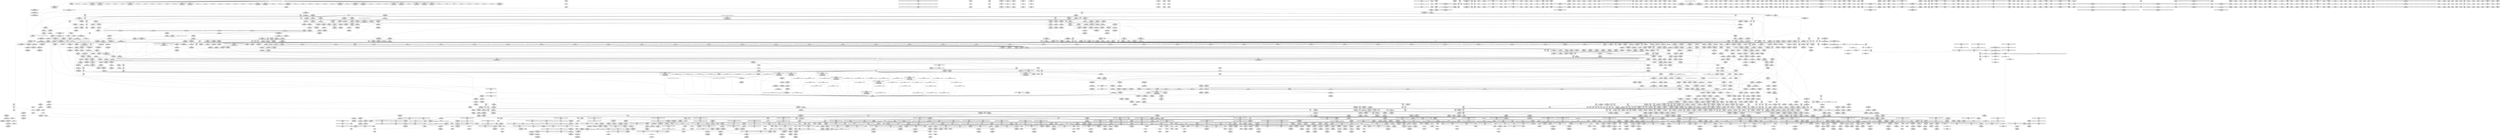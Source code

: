 digraph {
	CE0x5e7e330 [shape=record,shape=Mrecord,label="{CE0x5e7e330|tomoyo_unix_entry:len.1|*SummSink*}"]
	CE0x427fc30 [shape=record,shape=Mrecord,label="{CE0x427fc30|tomoyo_unix_entry:tmp37|*LoadInst*|security/tomoyo/network.c,566|*SummSource*}"]
	CE0x76eeed0 [shape=record,shape=Mrecord,label="{CE0x76eeed0|i64*_getelementptr_inbounds_(_22_x_i64_,_22_x_i64_*___llvm_gcov_ctr3840,_i64_0,_i64_7)|*Constant*}"]
	CE0x782cfc0 [shape=record,shape=Mrecord,label="{CE0x782cfc0|tomoyo_domain:do.end|*SummSink*}"]
	CE0x42b1650 [shape=record,shape=Mrecord,label="{CE0x42b1650|tomoyo_unix_entry:operation24|security/tomoyo/network.c,567}"]
	CE0x6237d70 [shape=record,shape=Mrecord,label="{CE0x6237d70|get_current:tmp1|*SummSource*}"]
	CE0x77b9df0 [shape=record,shape=Mrecord,label="{CE0x77b9df0|tomoyo_get_mode:conv10|security/tomoyo/util.c,985}"]
	CE0x5107040 [shape=record,shape=Mrecord,label="{CE0x5107040|i32_(%struct.tomoyo_request_info.524*,_%struct.tomoyo_domain_info*,_i8)*_bitcast_(i32_(%struct.tomoyo_request_info*,_%struct.tomoyo_domain_info*,_i8)*_tomoyo_init_request_info_to_i32_(%struct.tomoyo_request_info.524*,_%struct.tomoyo_domain_info*,_i8)*)|*Constant*|*SummSource*}"]
	CE0x43868a0 [shape=record,shape=Mrecord,label="{CE0x43868a0|tomoyo_unix_entry:call31|security/tomoyo/network.c,571|*SummSource*}"]
	CE0x4228fc0 [shape=record,shape=Mrecord,label="{CE0x4228fc0|_call_void_mcount()_#3}"]
	CE0x4f437a0 [shape=record,shape=Mrecord,label="{CE0x4f437a0|tomoyo_get_mode:and|security/tomoyo/util.c,987}"]
	CE0x5ca6bc0 [shape=record,shape=Mrecord,label="{CE0x5ca6bc0|tomoyo_fill_path_info:tmp|*SummSource*}"]
	CE0x60faf10 [shape=record,shape=Mrecord,label="{CE0x60faf10|tomoyo_domain:call3|security/tomoyo/common.h,1205|*SummSource*}"]
	CE0x60fb7d0 [shape=record,shape=Mrecord,label="{CE0x60fb7d0|get_current:entry|*SummSource*}"]
	CE0x522d200 [shape=record,shape=Mrecord,label="{CE0x522d200|0:_i8,_array:_GCRE_tomoyo_index2category_constant_39_x_i8_c_00_00_00_00_00_00_00_00_00_00_00_00_00_00_00_00_00_00_00_00_00_00_00_01_01_01_01_01_01_01_01_01_01_01_01_01_01_01_02_,_align_16:_elem_33::|security/tomoyo/util.c,983}"]
	CE0x5007000 [shape=record,shape=Mrecord,label="{CE0x5007000|i32_5|*Constant*}"]
	CE0x4477ac0 [shape=record,shape=Mrecord,label="{CE0x4477ac0|tomoyo_unix_entry:tmp51|security/tomoyo/network.c,577}"]
	CE0x5d64a30 [shape=record,shape=Mrecord,label="{CE0x5d64a30|__llvm_gcov_indirect_counter_increment114:tmp3}"]
	CE0x60f8850 [shape=record,shape=Mrecord,label="{CE0x60f8850|rcu_lock_release21:tmp2}"]
	CE0x7a503d0 [shape=record,shape=Mrecord,label="{CE0x7a503d0|24:_%struct.tomoyo_path_info*,_32:_i8,_33:_i8,_72:_i8,_:_SCMRE_36,37_}"]
	CE0x44e0090 [shape=record,shape=Mrecord,label="{CE0x44e0090|GLOBAL:tomoyo_read_unlock19|*Constant*|*SummSink*}"]
	CE0x50124d0 [shape=record,shape=Mrecord,label="{CE0x50124d0|tomoyo_const_part_length:tmp13|security/tomoyo/util.c,626|*SummSink*}"]
	CE0x600e770 [shape=record,shape=Mrecord,label="{CE0x600e770|tomoyo_domain:tmp20|security/tomoyo/common.h,1205|*SummSink*}"]
	CE0x438b010 [shape=record,shape=Mrecord,label="{CE0x438b010|tomoyo_const_part_length:lor.lhs.false23}"]
	CE0x4e941c0 [shape=record,shape=Mrecord,label="{CE0x4e941c0|tomoyo_fill_path_info:frombool|security/tomoyo/util.c,667|*SummSink*}"]
	CE0x79a08a0 [shape=record,shape=Mrecord,label="{CE0x79a08a0|tomoyo_fill_path_info:ptr|Function::tomoyo_fill_path_info&Arg::ptr::}"]
	CE0x50b2780 [shape=record,shape=Mrecord,label="{CE0x50b2780|i64_24|*Constant*}"]
	CE0x77ce780 [shape=record,shape=Mrecord,label="{CE0x77ce780|tomoyo_check_unix_address:sun_path|security/tomoyo/network.c,598|*SummSink*}"]
	CE0x79ff7d0 [shape=record,shape=Mrecord,label="{CE0x79ff7d0|tomoyo_const_part_length:tmp20|security/tomoyo/util.c,628|*SummSink*}"]
	CE0x60f5ac0 [shape=record,shape=Mrecord,label="{CE0x60f5ac0|tomoyo_get_mode:tmp27|security/tomoyo/util.c,988|*SummSource*}"]
	CE0x5eabbc0 [shape=record,shape=Mrecord,label="{CE0x5eabbc0|srcu_read_lock17:tmp1|*SummSource*}"]
	CE0x771c730 [shape=record,shape=Mrecord,label="{CE0x771c730|GLOBAL:tomoyo_index2category|Global_var:tomoyo_index2category}"]
	CE0x440fa70 [shape=record,shape=Mrecord,label="{CE0x440fa70|i32_-12|*Constant*}"]
	CE0x52fa490 [shape=record,shape=Mrecord,label="{CE0x52fa490|0:_i64*,_array:_GCR___llvm_gcda_edge_table44_internal_unnamed_addr_constant_3_x_i64*_i64*_getelementptr_inbounds_(_31_x_i64_,_31_x_i64_*___llvm_gcov_ctr43150,_i64_0,_i64_10),_i64*_getelementptr_inbounds_(_31_x_i64_,_31_x_i64_*___llvm_gcov_ctr43150,_i64_0,_i64_11),_i64*_getelementptr_inbounds_(_31_x_i64_,_31_x_i64_*___llvm_gcov_ctr43150,_i64_0,_i64_15)_:_elem_0::}"]
	CE0x77b8710 [shape=record,shape=Mrecord,label="{CE0x77b8710|tomoyo_check_unix_address:unix0|security/tomoyo/network.c,594|*SummSource*}"]
	CE0x5f45d30 [shape=record,shape=Mrecord,label="{CE0x5f45d30|i64*_getelementptr_inbounds_(_22_x_i64_,_22_x_i64_*___llvm_gcov_ctr3840,_i64_0,_i64_0)|*Constant*}"]
	CE0x5138b50 [shape=record,shape=Mrecord,label="{CE0x5138b50|tomoyo_fill_path_info:land.rhs|*SummSource*}"]
	CE0x435d330 [shape=record,shape=Mrecord,label="{CE0x435d330|tomoyo_const_part_length:if.then17|*SummSink*}"]
	CE0x4115d80 [shape=record,shape=Mrecord,label="{CE0x4115d80|tomoyo_fill_path_info:tmp5|security/tomoyo/util.c,667}"]
	CE0x62ac5c0 [shape=record,shape=Mrecord,label="{CE0x62ac5c0|srcu_read_lock17:tmp2|*SummSource*}"]
	CE0x5e7de50 [shape=record,shape=Mrecord,label="{CE0x5e7de50|i32_9|*Constant*}"]
	CE0x50d3350 [shape=record,shape=Mrecord,label="{CE0x50d3350|tomoyo_const_part_length:lor.lhs.false}"]
	"CONST[source:1(input),value:2(dynamic)][purpose:{object}][SrcIdx:3]"
	CE0x62abe30 [shape=record,shape=Mrecord,label="{CE0x62abe30|i64*_getelementptr_inbounds_(_2_x_i64_,_2_x_i64_*___llvm_gcov_ctr4038,_i64_0,_i64_1)|*Constant*}"]
	CE0x5203c60 [shape=record,shape=Mrecord,label="{CE0x5203c60|i32_8|*Constant*|*SummSource*}"]
	CE0x438bbb0 [shape=record,shape=Mrecord,label="{CE0x438bbb0|tomoyo_const_part_length:sw.bb}"]
	CE0x5f458b0 [shape=record,shape=Mrecord,label="{CE0x5f458b0|i64*_getelementptr_inbounds_(_5_x_i64_,_5_x_i64_*___llvm_gcov_ctr32134,_i64_0,_i64_3)|*Constant*|*SummSource*}"]
	CE0x6109b10 [shape=record,shape=Mrecord,label="{CE0x6109b10|tomoyo_unix_entry:tmp30|*SummSource*}"]
	CE0x5c85c70 [shape=record,shape=Mrecord,label="{CE0x5c85c70|%struct.tomoyo_domain_info*_null|*Constant*}"]
	CE0x5d49650 [shape=record,shape=Mrecord,label="{CE0x5d49650|_call_void_mcount()_#3|*SummSource*}"]
	CE0x7808b50 [shape=record,shape=Mrecord,label="{CE0x7808b50|tomoyo_check_unix_address:tmp10|security/tomoyo/network.c,598|*SummSource*}"]
	CE0x5325b90 [shape=record,shape=Mrecord,label="{CE0x5325b90|_call_void_mcount()_#3|*SummSource*}"]
	CE0x5f5ec40 [shape=record,shape=Mrecord,label="{CE0x5f5ec40|tomoyo_unix_entry:conv6|security/tomoyo/network.c,551|*SummSource*}"]
	CE0x52fb390 [shape=record,shape=Mrecord,label="{CE0x52fb390|%struct.task_struct*_(%struct.task_struct**)*_asm_movq_%gs:$_1:P_,$0_,_r,im,_dirflag_,_fpsr_,_flags_|*SummSource*}"]
	CE0x62abfb0 [shape=record,shape=Mrecord,label="{CE0x62abfb0|srcu_read_lock17:tmp1|*SummSink*}"]
	CE0x79f64d0 [shape=record,shape=Mrecord,label="{CE0x79f64d0|tomoyo_unix_entry:protocol22|security/tomoyo/network.c,566|*SummSink*}"]
	CE0x4354d50 [shape=record,shape=Mrecord,label="{CE0x4354d50|tomoyo_domain:do.end|*SummSource*}"]
	CE0x5e566e0 [shape=record,shape=Mrecord,label="{CE0x5e566e0|tomoyo_get_mode:tmp19|security/tomoyo/util.c,985|*SummSource*}"]
	CE0x50f8200 [shape=record,shape=Mrecord,label="{CE0x50f8200|tomoyo_unix_entry:tmp42|security/tomoyo/network.c,572|*SummSink*}"]
	CE0x4ebd6b0 [shape=record,shape=Mrecord,label="{CE0x4ebd6b0|tomoyo_get_mode:conv5|security/tomoyo/util.c,983}"]
	CE0x79a0ee0 [shape=record,shape=Mrecord,label="{CE0x79a0ee0|i32_5|*Constant*}"]
	CE0x5d8b3d0 [shape=record,shape=Mrecord,label="{CE0x5d8b3d0|tomoyo_const_part_length:lor.lhs.false|*SummSource*}"]
	CE0x5d56ed0 [shape=record,shape=Mrecord,label="{CE0x5d56ed0|GLOBAL:tomoyo_ss|Global_var:tomoyo_ss|*SummSink*}"]
	CE0x52186a0 [shape=record,shape=Mrecord,label="{CE0x52186a0|tomoyo_get_mode:return|*SummSink*}"]
	CE0x7789440 [shape=record,shape=Mrecord,label="{CE0x7789440|tomoyo_const_part_length:tmp32|security/tomoyo/util.c,641|*SummSource*}"]
	CE0x5f85c50 [shape=record,shape=Mrecord,label="{CE0x5f85c50|GLOBAL:tomoyo_domain|*Constant*|*SummSource*}"]
	CE0x78d1480 [shape=record,shape=Mrecord,label="{CE0x78d1480|_call_void_tomoyo_fill_path_info(%struct.tomoyo_path_info*_%addr21)_#9,_!dbg_!38945|security/tomoyo/network.c,564}"]
	CE0x51aed30 [shape=record,shape=Mrecord,label="{CE0x51aed30|__llvm_gcov_indirect_counter_increment114:pred|*SummSink*}"]
	CE0x61c7ec0 [shape=record,shape=Mrecord,label="{CE0x61c7ec0|128:_i8*,_1208:_%struct.file*,_:_CMRE_31,32_}"]
	CE0x41ffb50 [shape=record,shape=Mrecord,label="{CE0x41ffb50|tomoyo_unix_entry:call31|security/tomoyo/network.c,571|*SummSink*}"]
	CE0x7826b80 [shape=record,shape=Mrecord,label="{CE0x7826b80|tomoyo_check_unix_address:addr_len3|security/tomoyo/network.c,599|*SummSource*}"]
	CE0x77b8360 [shape=record,shape=Mrecord,label="{CE0x77b8360|tomoyo_check_unix_address:tmp2|*LoadInst*|security/tomoyo/network.c,596}"]
	CE0x449ae00 [shape=record,shape=Mrecord,label="{CE0x449ae00|tomoyo_init_request_info:tmp6|security/tomoyo/util.c,1004}"]
	CE0x4f04bd0 [shape=record,shape=Mrecord,label="{CE0x4f04bd0|tomoyo_domain:do.end}"]
	CE0x5063a20 [shape=record,shape=Mrecord,label="{CE0x5063a20|tomoyo_unix_entry:tmp5|security/tomoyo/network.c,546|*SummSource*}"]
	CE0x5f8f5f0 [shape=record,shape=Mrecord,label="{CE0x5f8f5f0|i64*_getelementptr_inbounds_(_2_x_i64_,_2_x_i64_*___llvm_gcov_ctr3939,_i64_0,_i64_1)|*Constant*|*SummSource*}"]
	CE0x4f04990 [shape=record,shape=Mrecord,label="{CE0x4f04990|tomoyo_domain:tmp12|security/tomoyo/common.h,1205|*SummSink*}"]
	CE0x7a62330 [shape=record,shape=Mrecord,label="{CE0x7a62330|GLOBAL:__llvm_gcov_ctr3840|Global_var:__llvm_gcov_ctr3840}"]
	CE0x4277ec0 [shape=record,shape=Mrecord,label="{CE0x4277ec0|i64*_getelementptr_inbounds_(_6_x_i64_,_6_x_i64_*___llvm_gcov_ctr3747,_i64_0,_i64_0)|*Constant*}"]
	CE0x7844c40 [shape=record,shape=Mrecord,label="{CE0x7844c40|tomoyo_const_part_length:tmp17|security/tomoyo/util.c,627|*SummSource*}"]
	CE0x5ea21c0 [shape=record,shape=Mrecord,label="{CE0x5ea21c0|i64*_null|*Constant*|*SummSource*}"]
	CE0x6d41f40 [shape=record,shape=Mrecord,label="{CE0x6d41f40|0:_i8,_array:_GCRE_tomoyo_index2category_constant_39_x_i8_c_00_00_00_00_00_00_00_00_00_00_00_00_00_00_00_00_00_00_00_00_00_00_00_01_01_01_01_01_01_01_01_01_01_01_01_01_01_01_02_,_align_16:_elem_9::|security/tomoyo/util.c,983}"]
	CE0x5e77b00 [shape=record,shape=Mrecord,label="{CE0x5e77b00|tomoyo_const_part_length:tmp44|security/tomoyo/util.c,645}"]
	CE0x5d65840 [shape=record,shape=Mrecord,label="{CE0x5d65840|get_current:tmp3|*SummSink*}"]
	CE0x442dd50 [shape=record,shape=Mrecord,label="{CE0x442dd50|tomoyo_unix_entry:tmp16|security/tomoyo/network.c,553}"]
	CE0x431ad00 [shape=record,shape=Mrecord,label="{CE0x431ad00|tomoyo_unix_entry:address30|security/tomoyo/network.c,568}"]
	CE0x6d55d50 [shape=record,shape=Mrecord,label="{CE0x6d55d50|i8*_undef|*Constant*|*SummSource*}"]
	CE0x5117000 [shape=record,shape=Mrecord,label="{CE0x5117000|i1_false|*Constant*|*SummSource*}"]
	CE0x5dd5840 [shape=record,shape=Mrecord,label="{CE0x5dd5840|tomoyo_unix_entry:addr_len|security/tomoyo/network.c,551|*SummSink*}"]
	CE0x43b59b0 [shape=record,shape=Mrecord,label="{CE0x43b59b0|_call_void_kfree(i8*_%call18)_#9,_!dbg_!38969|security/tomoyo/network.c,573|*SummSource*}"]
	CE0x5f643c0 [shape=record,shape=Mrecord,label="{CE0x5f643c0|i64*_getelementptr_inbounds_(_5_x_i64_,_5_x_i64_*___llvm_gcov_ctr32134,_i64_0,_i64_0)|*Constant*}"]
	CE0x4fc0cd0 [shape=record,shape=Mrecord,label="{CE0x4fc0cd0|tomoyo_fill_path_info:const_len6|security/tomoyo/util.c,668|*SummSource*}"]
	CE0x61099a0 [shape=record,shape=Mrecord,label="{CE0x61099a0|tomoyo_unix_entry:tmp29|*SummSink*}"]
	CE0x502f130 [shape=record,shape=Mrecord,label="{CE0x502f130|tomoyo_unix_entry:tmp27|security/tomoyo/network.c,557|*SummSource*}"]
	CE0x5e32a70 [shape=record,shape=Mrecord,label="{CE0x5e32a70|40:_%struct.tomoyo_policy_namespace*,_48:_i8,_:_GCRE_tomoyo_kernel_domain_external_global_%struct.tomoyo_domain_info_48,49_|*MultipleSource*|security/tomoyo/util.c,1005|security/tomoyo/util.c,1007|Function::tomoyo_init_request_info&Arg::domain::}"]
	CE0x77d6bb0 [shape=record,shape=Mrecord,label="{CE0x77d6bb0|tomoyo_check_unix_address:addr_len3|security/tomoyo/network.c,599}"]
	CE0x6d556a0 [shape=record,shape=Mrecord,label="{CE0x6d556a0|rcu_lock_acquire18:tmp6|*SummSink*}"]
	CE0x5e326f0 [shape=record,shape=Mrecord,label="{CE0x5e326f0|40:_%struct.tomoyo_policy_namespace*,_48:_i8,_:_GCRE_tomoyo_kernel_domain_external_global_%struct.tomoyo_domain_info_40,48_|*MultipleSource*|security/tomoyo/util.c,1005|security/tomoyo/util.c,1007|Function::tomoyo_init_request_info&Arg::domain::}"]
	CE0x5203d30 [shape=record,shape=Mrecord,label="{CE0x5203d30|i32_8|*Constant*|*SummSink*}"]
	CE0x452b1a0 [shape=record,shape=Mrecord,label="{CE0x452b1a0|i1_true|*Constant*|*SummSink*}"]
	CE0x7763e00 [shape=record,shape=Mrecord,label="{CE0x7763e00|tomoyo_check_unix_address:retval.0|*SummSource*}"]
	CE0x77638f0 [shape=record,shape=Mrecord,label="{CE0x77638f0|tomoyo_check_unix_address:retval.0}"]
	CE0x60f8aa0 [shape=record,shape=Mrecord,label="{CE0x60f8aa0|i32_51|*Constant*|*SummSink*}"]
	CE0x442d580 [shape=record,shape=Mrecord,label="{CE0x442d580|tomoyo_unix_entry:cmp8|security/tomoyo/network.c,553|*SummSink*}"]
	CE0x5d3e520 [shape=record,shape=Mrecord,label="{CE0x5d3e520|tomoyo_const_part_length:tmp41|security/tomoyo/util.c,644|*SummSink*}"]
	CE0x627c530 [shape=record,shape=Mrecord,label="{CE0x627c530|tomoyo_unix_entry:do.cond|*SummSource*}"]
	CE0x5053d70 [shape=record,shape=Mrecord,label="{CE0x5053d70|tomoyo_const_part_length:while.body|*SummSource*}"]
	CE0x60bb870 [shape=record,shape=Mrecord,label="{CE0x60bb870|tomoyo_audit_unix_log:unix_network4|security/tomoyo/network.c,407}"]
	CE0x61bf540 [shape=record,shape=Mrecord,label="{CE0x61bf540|srcu_read_unlock20:dep_map|include/linux/srcu.h,236|*SummSink*}"]
	CE0x6038490 [shape=record,shape=Mrecord,label="{CE0x6038490|i8*_getelementptr_inbounds_(_45_x_i8_,_45_x_i8_*_.str13,_i32_0,_i32_0)|*Constant*}"]
	CE0x437d140 [shape=record,shape=Mrecord,label="{CE0x437d140|tomoyo_read_lock16:entry|*SummSink*}"]
	CE0x60f88c0 [shape=record,shape=Mrecord,label="{CE0x60f88c0|rcu_lock_release21:tmp2|*SummSource*}"]
	CE0x5dd0470 [shape=record,shape=Mrecord,label="{CE0x5dd0470|tomoyo_init_request_info:tobool|security/tomoyo/util.c,1004|*SummSource*}"]
	CE0x6247a70 [shape=record,shape=Mrecord,label="{CE0x6247a70|i64*_getelementptr_inbounds_(_2_x_i64_,_2_x_i64_*___llvm_gcov_ctr4038,_i64_0,_i64_0)|*Constant*|*SummSink*}"]
	CE0x44121c0 [shape=record,shape=Mrecord,label="{CE0x44121c0|tomoyo_unix_entry:error.0}"]
	CE0x62cc6e0 [shape=record,shape=Mrecord,label="{CE0x62cc6e0|_call_void_mcount()_#3|*SummSink*}"]
	CE0x5e78400 [shape=record,shape=Mrecord,label="{CE0x5e78400|i64*_getelementptr_inbounds_(_31_x_i64_,_31_x_i64_*___llvm_gcov_ctr43150,_i64_0,_i64_26)|*Constant*|*SummSink*}"]
	CE0x6170fa0 [shape=record,shape=Mrecord,label="{CE0x6170fa0|tomoyo_const_part_length:inc|security/tomoyo/util.c,628|*SummSink*}"]
	CE0x51380a0 [shape=record,shape=Mrecord,label="{CE0x51380a0|tomoyo_domain:tmp6|security/tomoyo/common.h,1205|*SummSource*}"]
	CE0x4277420 [shape=record,shape=Mrecord,label="{CE0x4277420|i64_9|*Constant*|*SummSink*}"]
	CE0x7a48720 [shape=record,shape=Mrecord,label="{CE0x7a48720|tomoyo_const_part_length:conv8|security/tomoyo/util.c,632|*SummSource*}"]
	CE0x44dd640 [shape=record,shape=Mrecord,label="{CE0x44dd640|i8*_getelementptr_inbounds_(_25_x_i8_,_25_x_i8_*_.str12,_i32_0,_i32_0)|*Constant*|*SummSink*}"]
	CE0x7a50090 [shape=record,shape=Mrecord,label="{CE0x7a50090|24:_%struct.tomoyo_path_info*,_32:_i8,_33:_i8,_72:_i8,_:_SCMRE_34,35_}"]
	CE0x77ed700 [shape=record,shape=Mrecord,label="{CE0x77ed700|srcu_read_lock17:dep_map|include/linux/srcu.h,222}"]
	CE0x4f2fd50 [shape=record,shape=Mrecord,label="{CE0x4f2fd50|tomoyo_fill_path_info:hash|security/tomoyo/util.c,669|*SummSink*}"]
	CE0x4f8cc70 [shape=record,shape=Mrecord,label="{CE0x4f8cc70|i64_22|*Constant*|*SummSource*}"]
	CE0x4f8d030 [shape=record,shape=Mrecord,label="{CE0x4f8d030|i64_23|*Constant*|*SummSource*}"]
	CE0x6077630 [shape=record,shape=Mrecord,label="{CE0x6077630|tomoyo_const_part_length:tmp47|security/tomoyo/util.c,646|*SummSink*}"]
	CE0x5e841c0 [shape=record,shape=Mrecord,label="{CE0x5e841c0|tomoyo_unix_entry:if.then|*SummSink*}"]
	CE0x7835930 [shape=record,shape=Mrecord,label="{CE0x7835930|tomoyo_domain:tobool|security/tomoyo/common.h,1205|*SummSink*}"]
	CE0x50cde10 [shape=record,shape=Mrecord,label="{CE0x50cde10|tomoyo_get_mode:tmp7|security/tomoyo/util.c,979|*SummSource*}"]
	CE0x7853fa0 [shape=record,shape=Mrecord,label="{CE0x7853fa0|tomoyo_unix_entry:tmp31|security/tomoyo/network.c,560}"]
	CE0x6298f10 [shape=record,shape=Mrecord,label="{CE0x6298f10|rcu_lock_release21:tmp4|include/linux/rcupdate.h,423|*SummSink*}"]
	CE0x4f8a0d0 [shape=record,shape=Mrecord,label="{CE0x4f8a0d0|tomoyo_get_mode:mode.1|*SummSource*}"]
	CE0x4f11120 [shape=record,shape=Mrecord,label="{CE0x4f11120|tomoyo_domain:tmp16|security/tomoyo/common.h,1205|*SummSink*}"]
	CE0x6329c50 [shape=record,shape=Mrecord,label="{CE0x6329c50|srcu_read_lock17:call|include/linux/srcu.h,220|*SummSource*}"]
	CE0x43ada30 [shape=record,shape=Mrecord,label="{CE0x43ada30|tomoyo_unix_entry:tmp45|security/tomoyo/network.c,573}"]
	CE0x52037a0 [shape=record,shape=Mrecord,label="{CE0x52037a0|GLOBAL:tomoyo_unix2mac|Global_var:tomoyo_unix2mac|*SummSource*}"]
	CE0x782cc50 [shape=record,shape=Mrecord,label="{CE0x782cc50|tomoyo_domain:tmp4|security/tomoyo/common.h,1205|*SummSink*}"]
	CE0x7753680 [shape=record,shape=Mrecord,label="{CE0x7753680|i64_1|*Constant*}"]
	CE0x6d55a40 [shape=record,shape=Mrecord,label="{CE0x6d55a40|rcu_lock_acquire18:tmp7|*SummSource*}"]
	CE0x78462d0 [shape=record,shape=Mrecord,label="{CE0x78462d0|tomoyo_domain:call|security/tomoyo/common.h,1205|*SummSink*}"]
	CE0x43d9c00 [shape=record,shape=Mrecord,label="{CE0x43d9c00|i64*_getelementptr_inbounds_(_4_x_i64_,_4_x_i64_*___llvm_gcov_ctr4731,_i64_0,_i64_2)|*Constant*|*SummSink*}"]
	CE0x5dab5b0 [shape=record,shape=Mrecord,label="{CE0x5dab5b0|tomoyo_init_request_info:if.then|*SummSource*}"]
	CE0x5d53590 [shape=record,shape=Mrecord,label="{CE0x5d53590|tomoyo_domain:tobool1|security/tomoyo/common.h,1205|*SummSource*}"]
	CE0x5f78770 [shape=record,shape=Mrecord,label="{CE0x5f78770|srcu_read_unlock20:tmp}"]
	CE0x7a4c690 [shape=record,shape=Mrecord,label="{CE0x7a4c690|rcu_lock_release21:entry}"]
	CE0x5111da0 [shape=record,shape=Mrecord,label="{CE0x5111da0|0:_i8,_array:_GCR_tomoyo_unix2mac_internal_constant_6_x_4_x_i8_4_x_i8_zeroinitializer,_4_x_i8_c_1E_1F_00_,_4_x_i8_c_!_00_00_22_,_4_x_i8_zeroinitializer,_4_x_i8_zeroinitializer,_4_x_i8_c_#$%_00_,_align_16:_elem_3::|security/tomoyo/network.c,546}"]
	CE0x608c840 [shape=record,shape=Mrecord,label="{CE0x608c840|_ret_i32_%call,_!dbg_!38910|security/tomoyo/network.c,366|*SummSink*}"]
	CE0x600eb90 [shape=record,shape=Mrecord,label="{CE0x600eb90|tomoyo_domain:call3|security/tomoyo/common.h,1205}"]
	CE0x4ed1f80 [shape=record,shape=Mrecord,label="{CE0x4ed1f80|tomoyo_read_unlock19:tmp2|*SummSource*}"]
	CE0x5217cd0 [shape=record,shape=Mrecord,label="{CE0x5217cd0|tomoyo_domain:tmp23|security/tomoyo/common.h,1205|*SummSink*}"]
	CE0x6076e10 [shape=record,shape=Mrecord,label="{CE0x6076e10|i64*_getelementptr_inbounds_(_31_x_i64_,_31_x_i64_*___llvm_gcov_ctr43150,_i64_0,_i64_27)|*Constant*|*SummSource*}"]
	CE0x7a61dd0 [shape=record,shape=Mrecord,label="{CE0x7a61dd0|tomoyo_init_request_info:tmp9|security/tomoyo/util.c,1006|*SummSink*}"]
	CE0x50c4bd0 [shape=record,shape=Mrecord,label="{CE0x50c4bd0|tomoyo_domain:call|security/tomoyo/common.h,1205}"]
	CE0x4f8f3b0 [shape=record,shape=Mrecord,label="{CE0x4f8f3b0|tomoyo_domain:tmp11|security/tomoyo/common.h,1205|*SummSink*}"]
	CE0x51af3f0 [shape=record,shape=Mrecord,label="{CE0x51af3f0|i64*_null|*Constant*}"]
	CE0x424c830 [shape=record,shape=Mrecord,label="{CE0x424c830|tomoyo_unix_entry:operation24|security/tomoyo/network.c,567|*SummSink*}"]
	CE0x4fa29f0 [shape=record,shape=Mrecord,label="{CE0x4fa29f0|tomoyo_unix_entry:unix0|security/tomoyo/network.c,550|*SummSink*}"]
	CE0x5326270 [shape=record,shape=Mrecord,label="{CE0x5326270|__llvm_gcov_indirect_counter_increment114:bb|*SummSource*}"]
	CE0x5203ed0 [shape=record,shape=Mrecord,label="{CE0x5203ed0|tomoyo_init_request_info:tobool|security/tomoyo/util.c,1004}"]
	CE0x449b030 [shape=record,shape=Mrecord,label="{CE0x449b030|tomoyo_init_request_info:tmp6|security/tomoyo/util.c,1004|*SummSource*}"]
	CE0x784ba60 [shape=record,shape=Mrecord,label="{CE0x784ba60|tomoyo_const_part_length:cmp12|security/tomoyo/util.c,641|*SummSource*}"]
	CE0x5eda340 [shape=record,shape=Mrecord,label="{CE0x5eda340|tomoyo_const_part_length:tmp35|security/tomoyo/util.c,643}"]
	CE0x504f060 [shape=record,shape=Mrecord,label="{CE0x504f060|GLOBAL:tomoyo_index2category|Global_var:tomoyo_index2category|*SummSink*}"]
	CE0x6d57cd0 [shape=record,shape=Mrecord,label="{CE0x6d57cd0|GLOBAL:lock_release|*Constant*|*SummSink*}"]
	CE0x444a600 [shape=record,shape=Mrecord,label="{CE0x444a600|i64**_getelementptr_inbounds_(_3_x_i64*_,_3_x_i64*_*___llvm_gcda_edge_table44,_i64_0,_i64_1)|*Constant*}"]
	CE0x614b7b0 [shape=record,shape=Mrecord,label="{CE0x614b7b0|tomoyo_get_mode:tmp10|security/tomoyo/util.c,982|*SummSource*}"]
	CE0x4e8eac0 [shape=record,shape=Mrecord,label="{CE0x4e8eac0|i64_12|*Constant*|*SummSink*}"]
	CE0x5d53750 [shape=record,shape=Mrecord,label="{CE0x5d53750|i64_4|*Constant*}"]
	CE0x6180e80 [shape=record,shape=Mrecord,label="{CE0x6180e80|tomoyo_const_part_length:tmp23|security/tomoyo/util.c,634|*SummSource*}"]
	CE0x5107260 [shape=record,shape=Mrecord,label="{CE0x5107260|i32_(%struct.tomoyo_request_info.524*,_%struct.tomoyo_domain_info*,_i8)*_bitcast_(i32_(%struct.tomoyo_request_info*,_%struct.tomoyo_domain_info*,_i8)*_tomoyo_init_request_info_to_i32_(%struct.tomoyo_request_info.524*,_%struct.tomoyo_domain_info*,_i8)*)|*Constant*|*SummSink*}"]
	CE0x50aa4b0 [shape=record,shape=Mrecord,label="{CE0x50aa4b0|tomoyo_const_part_length:tmp15|security/tomoyo/util.c,627}"]
	CE0x7774cd0 [shape=record,shape=Mrecord,label="{CE0x7774cd0|tomoyo_get_mode:cmp11|security/tomoyo/util.c,985}"]
	CE0x5f1a940 [shape=record,shape=Mrecord,label="{CE0x5f1a940|_call_void_mcount()_#3}"]
	CE0x5dc2820 [shape=record,shape=Mrecord,label="{CE0x5dc2820|tomoyo_init_request_info:ns|security/tomoyo/util.c,1010|*SummSource*}"]
	CE0x4503b50 [shape=record,shape=Mrecord,label="{CE0x4503b50|GLOBAL:__llvm_gcov_ctr3747|Global_var:__llvm_gcov_ctr3747|*SummSink*}"]
	CE0x427fbc0 [shape=record,shape=Mrecord,label="{CE0x427fbc0|tomoyo_unix_entry:tmp37|*LoadInst*|security/tomoyo/network.c,566}"]
	CE0x5e00870 [shape=record,shape=Mrecord,label="{CE0x5e00870|GLOBAL:tomoyo_profile|*Constant*}"]
	CE0x7a623a0 [shape=record,shape=Mrecord,label="{CE0x7a623a0|tomoyo_unix_entry:tmp6|security/tomoyo/network.c,548}"]
	CE0x5e44f80 [shape=record,shape=Mrecord,label="{CE0x5e44f80|i32_4|*Constant*}"]
	CE0x610e2e0 [shape=record,shape=Mrecord,label="{CE0x610e2e0|tomoyo_unix_entry:tmp14|security/tomoyo/network.c,550|*SummSink*}"]
	CE0x61c16c0 [shape=record,shape=Mrecord,label="{CE0x61c16c0|128:_i8*,_1208:_%struct.file*,_:_CMRE_26,27_}"]
	CE0x44e75f0 [shape=record,shape=Mrecord,label="{CE0x44e75f0|%struct.tomoyo_domain_info*_null|*Constant*|*SummSink*}"]
	CE0x5eda400 [shape=record,shape=Mrecord,label="{CE0x5eda400|tomoyo_const_part_length:tmp35|security/tomoyo/util.c,643|*SummSource*}"]
	CE0x5e778b0 [shape=record,shape=Mrecord,label="{CE0x5e778b0|tomoyo_const_part_length:tmp43|security/tomoyo/util.c,644|*SummSource*}"]
	CE0x7834540 [shape=record,shape=Mrecord,label="{CE0x7834540|i64**_getelementptr_inbounds_(_3_x_i64*_,_3_x_i64*_*___llvm_gcda_edge_table44,_i64_0,_i64_2)|*Constant*}"]
	CE0x6d564a0 [shape=record,shape=Mrecord,label="{CE0x6d564a0|get_current:tmp1|*SummSink*}"]
	CE0x429ff60 [shape=record,shape=Mrecord,label="{CE0x429ff60|_ret_void,_!dbg_!38908|include/linux/rcupdate.h,424|*SummSource*}"]
	CE0x60b2ff0 [shape=record,shape=Mrecord,label="{CE0x60b2ff0|tomoyo_audit_unix_log:param3|security/tomoyo/network.c,407}"]
	CE0x454c400 [shape=record,shape=Mrecord,label="{CE0x454c400|tomoyo_unix_entry:do.body|*SummSink*}"]
	CE0x7765000 [shape=record,shape=Mrecord,label="{CE0x7765000|tomoyo_unix_entry:if.end35|*SummSink*}"]
	CE0x780d4c0 [shape=record,shape=Mrecord,label="{CE0x780d4c0|tomoyo_check_unix_address:tmp4|security/tomoyo/network.c,596|*SummSink*}"]
	CE0x77f9970 [shape=record,shape=Mrecord,label="{CE0x77f9970|0:_i8,_array:_GCRE_tomoyo_index2category_constant_39_x_i8_c_00_00_00_00_00_00_00_00_00_00_00_00_00_00_00_00_00_00_00_00_00_00_00_01_01_01_01_01_01_01_01_01_01_01_01_01_01_01_02_,_align_16:_elem_14::|security/tomoyo/util.c,983}"]
	CE0x5f31b00 [shape=record,shape=Mrecord,label="{CE0x5f31b00|tomoyo_audit_unix_log:unix_network|security/tomoyo/network.c,405}"]
	CE0x439de70 [shape=record,shape=Mrecord,label="{CE0x439de70|tomoyo_const_part_length:if.then}"]
	CE0x42c1ce0 [shape=record,shape=Mrecord,label="{CE0x42c1ce0|tomoyo_audit_net_log:arrayidx|security/tomoyo/network.c,367|*SummSource*}"]
	CE0x771fb00 [shape=record,shape=Mrecord,label="{CE0x771fb00|tomoyo_get_mode:tmp12|security/tomoyo/util.c,982}"]
	CE0x44340f0 [shape=record,shape=Mrecord,label="{CE0x44340f0|tomoyo_unix_entry:tmp50|security/tomoyo/network.c,576}"]
	CE0x5f78130 [shape=record,shape=Mrecord,label="{CE0x5f78130|tomoyo_init_request_info:tmp7|security/tomoyo/util.c,1005|*SummSink*}"]
	CE0x4433d10 [shape=record,shape=Mrecord,label="{CE0x4433d10|i64*_getelementptr_inbounds_(_22_x_i64_,_22_x_i64_*___llvm_gcov_ctr3840,_i64_0,_i64_20)|*Constant*|*SummSink*}"]
	CE0x77c8f50 [shape=record,shape=Mrecord,label="{CE0x77c8f50|tomoyo_check_unix_address:cmp|security/tomoyo/network.c,596|*SummSource*}"]
	CE0x788b2c0 [shape=record,shape=Mrecord,label="{CE0x788b2c0|tomoyo_const_part_length:if.then5|*SummSink*}"]
	CE0x6180700 [shape=record,shape=Mrecord,label="{CE0x6180700|tomoyo_audit_net_log:call|security/tomoyo/network.c,366}"]
	CE0x5e83630 [shape=record,shape=Mrecord,label="{CE0x5e83630|tomoyo_init_request_info:profile2|security/tomoyo/util.c,1007|*SummSink*}"]
	CE0x4477a20 [shape=record,shape=Mrecord,label="{CE0x4477a20|i64*_getelementptr_inbounds_(_22_x_i64_,_22_x_i64_*___llvm_gcov_ctr3840,_i64_0,_i64_21)|*Constant*}"]
	CE0x79a1070 [shape=record,shape=Mrecord,label="{CE0x79a1070|i32_5|*Constant*|*SummSink*}"]
	CE0x51af840 [shape=record,shape=Mrecord,label="{CE0x51af840|GLOBAL:current_task|Global_var:current_task|*SummSink*}"]
	CE0x7763760 [shape=record,shape=Mrecord,label="{CE0x7763760|i64*_getelementptr_inbounds_(_6_x_i64_,_6_x_i64_*___llvm_gcov_ctr3747,_i64_0,_i64_5)|*Constant*}"]
	CE0x4f8fc30 [shape=record,shape=Mrecord,label="{CE0x4f8fc30|i64*_getelementptr_inbounds_(_11_x_i64_,_11_x_i64_*___llvm_gcov_ctr54147,_i64_0,_i64_8)|*Constant*|*SummSink*}"]
	CE0x7835640 [shape=record,shape=Mrecord,label="{CE0x7835640|tomoyo_get_mode:tmp1|*SummSink*}"]
	CE0x7a4d180 [shape=record,shape=Mrecord,label="{CE0x7a4d180|srcu_read_unlock20:bb}"]
	CE0x50e42e0 [shape=record,shape=Mrecord,label="{CE0x50e42e0|i64_16|*Constant*|*SummSource*}"]
	CE0x517c440 [shape=record,shape=Mrecord,label="{CE0x517c440|i64*_getelementptr_inbounds_(_31_x_i64_,_31_x_i64_*___llvm_gcov_ctr43150,_i64_0,_i64_29)|*Constant*|*SummSource*}"]
	CE0x5112720 [shape=record,shape=Mrecord,label="{CE0x5112720|tomoyo_check_unix_address:address|Function::tomoyo_check_unix_address&Arg::address::|*SummSink*}"]
	CE0x4389b50 [shape=record,shape=Mrecord,label="{CE0x4389b50|24:_%struct.tomoyo_path_info*,_32:_i8,_33:_i8,_72:_i8,_:_SCMRE_74,75_|*MultipleSource*|security/tomoyo/network.c,544|security/tomoyo/network.c, 544|Function::tomoyo_init_request_info&Arg::r::|security/tomoyo/network.c,565}"]
	CE0x5dbfc90 [shape=record,shape=Mrecord,label="{CE0x5dbfc90|tomoyo_const_part_length:tmp21|security/tomoyo/util.c,631|*SummSource*}"]
	CE0x6180cc0 [shape=record,shape=Mrecord,label="{CE0x6180cc0|i64*_getelementptr_inbounds_(_31_x_i64_,_31_x_i64_*___llvm_gcov_ctr43150,_i64_0,_i64_16)|*Constant*|*SummSink*}"]
	CE0x5ef94c0 [shape=record,shape=Mrecord,label="{CE0x5ef94c0|srcu_read_unlock20:tmp1|*SummSink*}"]
	CE0x78e2b60 [shape=record,shape=Mrecord,label="{CE0x78e2b60|0:_i8,_array:_GCRE_tomoyo_index2category_constant_39_x_i8_c_00_00_00_00_00_00_00_00_00_00_00_00_00_00_00_00_00_00_00_00_00_00_00_01_01_01_01_01_01_01_01_01_01_01_01_01_01_01_02_,_align_16:_elem_4::|security/tomoyo/util.c,983}"]
	CE0x4f7a600 [shape=record,shape=Mrecord,label="{CE0x4f7a600|tomoyo_fill_path_info:call11|security/tomoyo/util.c,669|*SummSource*}"]
	CE0x517c050 [shape=record,shape=Mrecord,label="{CE0x517c050|i64*_getelementptr_inbounds_(_31_x_i64_,_31_x_i64_*___llvm_gcov_ctr43150,_i64_0,_i64_29)|*Constant*}"]
	CE0x52ec080 [shape=record,shape=Mrecord,label="{CE0x52ec080|tomoyo_get_mode:tmp15|security/tomoyo/util.c,983|*SummSource*}"]
	CE0x5e00210 [shape=record,shape=Mrecord,label="{CE0x5e00210|GLOBAL:__llvm_gcov_ctr54147|Global_var:__llvm_gcov_ctr54147|*SummSink*}"]
	CE0x50ddde0 [shape=record,shape=Mrecord,label="{CE0x50ddde0|i64_1|*Constant*}"]
	CE0x5f122c0 [shape=record,shape=Mrecord,label="{CE0x5f122c0|tomoyo_unix_entry:if.end}"]
	CE0x771cf90 [shape=record,shape=Mrecord,label="{CE0x771cf90|tomoyo_get_mode:tmp14|security/tomoyo/util.c,983|*SummSource*}"]
	CE0x62cce70 [shape=record,shape=Mrecord,label="{CE0x62cce70|0:_i32,_8:_%struct.srcu_struct_array*,_16:_i32,_20:_i32,_24:_i32,_32:_i8*,_40:_%struct.lock_class_key*,_48:_2_x_%struct.lock_class*_,_64:_i8*,_72:_i32,_80:_i64,_88:_i8,_96:_%struct.callback_head*,_104:_%struct.callback_head**,_112:_%struct.callback_head*,_120:_%struct.callback_head**,_128:_%struct.callback_head*,_136:_%struct.callback_head**,_144:_%struct.callback_head*,_152:_%struct.callback_head**,_160:_i64,_168:_%struct.list_head*,_176:_%struct.list_head*,_184:_void_(%struct.work_struct*)*,_192:_%struct.lock_class_key*,_200:_2_x_%struct.lock_class*_,_216:_i8*,_224:_i32,_232:_i64,_240:_%struct.list_head*,_248:_%struct.list_head*,_256:_i64,_264:_%struct.tvec_base*,_272:_void_(i64)*,_280:_i64,_288:_i32,_292:_i32,_296:_i8*,_304:_16_x_i8_,_320:_%struct.lock_class_key*,_328:_2_x_%struct.lock_class*_,_344:_i8*,_352:_i32,_360:_i64,_368:_%struct.workqueue_struct*,_376:_i32,_384:_%struct.lock_class_key*,_392:_2_x_%struct.lock_class*_,_408:_i8*,_416:_i32,_424:_i64,_:_GCE_tomoyo_ss_global_%struct.srcu_struct_i32_-300,_%struct.srcu_struct_array*_tomoyo_ss_srcu_array,_%struct.spinlock_%union.anon.14_%struct.raw_spinlock_%struct.arch_spinlock_zeroinitializer,_i32_-559067475,_i32_-1,_i8*_inttoptr_(i64_-1_to_i8*),_%struct.lockdep_map_%struct.lock_class_key*_null,_2_x_%struct.lock_class*_zeroinitializer,_i8*_getelementptr_inbounds_(_21_x_i8_,_21_x_i8_*_.str171,_i32_0,_i32_0),_i32_0,_i64_0_,_i8_0,_%struct.rcu_batch_%struct.callback_head*_null,_%struct.callback_head**_bitcast_(i8*_getelementptr_(i8,_i8*_bitcast_(%struct.srcu_struct*_tomoyo_ss_to_i8*),_i64_96)_to_%struct.callback_head**)_,_%struct.rcu_batch_%struct.callback_head*_null,_%struct.callback_head**_bitcast_(i8*_getelementptr_(i8,_i8*_bitcast_(%struct.srcu_struct*_tomoyo_ss_to_i8*),_i64_112)_to_%struct.callback_head**)_,_%struct.rcu_batch_%struct.callback_head*_null,_%struct.callback_head**_bitcast_(i8*_getelementptr_(i8,_i8*_bitcast_(%struct.srcu_struct*_tomoyo_ss_to_i8*),_i64_128)_to_%struct.callback_head**)_,_%struct.rcu_batch_%struct.callback_head*_null,_%struct.callback_head**_bitcast_(i8*_getelementptr_(i8,_i8*_bitcast_(%struct.srcu_struct*_tomoyo_ss_to_i8*),_i64_144)_to_%struct.callback_head**)_,_%struct.delayed_work_%struct.work_struct_%struct.atomic64_t_i64_137438953424_,_%struct.list_head_%struct.list_head*_bitcast_(i8*_getelementptr_(i8,_i8*_bitcast_(%struct.srcu_struct*_tomoyo_ss_to_i8*),_i64_168)_to_%struct.list_head*),_%struct.list_head*_bitcast_(i8*_getelementptr_(i8,_i8*_bitcast_(%struct.srcu_struct*_tomoyo_ss_to_i8*),_i64_168)_to_%struct.list_head*)_,_void_(%struct.work_struct*)*_process_srcu,_%struct.lockdep_map_%struct.lock_class_key*_bitcast_(i8*_getelementptr_(i8,_i8*_bitcast_(%struct.srcu_struct*_tomoyo_ss_to_i8*),_i64_160)_to_%struct.lock_class_key*),_2_x_%struct.lock_class*_zeroinitializer,_i8*_getelementptr_inbounds_(_22_x_i8_,_22_x_i8_*_.str1172,_i32_0,_i32_0),_i32_0,_i64_0_,_%struct.timer_list_%struct.list_head_%struct.list_head*_null,_%struct.list_head*_inttoptr_(i64_1953723489_to_%struct.list_head*)_,_i64_0,_%struct.tvec_base*_bitcast_(i8*_getelementptr_(i8,_i8*_bitcast_(%struct.tvec_base*_boot_tvec_bases_to_i8*),_i64_2)_to_%struct.tvec_base*),_void_(i64)*_delayed_work_timer_fn,_i64_ptrtoint_(i8*_getelementptr_(i8,_i8*_bitcast_(%struct.srcu_struct*_tomoyo_ss_to_i8*),_i64_160)_to_i64),_i32_-1,_i32_0,_i8*_null,_16_x_i8_zeroinitializer,_%struct.lockdep_map_%struct.lock_class_key*_bitcast_(_29_x_i8_*_.str2173_to_%struct.lock_class_key*),_2_x_%struct.lock_class*_zeroinitializer,_i8*_getelementptr_inbounds_(_29_x_i8_,_29_x_i8_*_.str2173,_i32_0,_i32_0),_i32_0,_i64_0_,_%struct.workqueue_struct*_null,_i32_0_,_%struct.lockdep_map_%struct.lock_class_key*_null,_2_x_%struct.lock_class*_zeroinitializer,_i8*_getelementptr_inbounds_(_10_x_i8_,_10_x_i8_*_.str3174,_i32_0,_i32_0),_i32_0,_i64_0_,_align_8:_elem_0:default:}"]
	CE0x79ef000 [shape=record,shape=Mrecord,label="{CE0x79ef000|tomoyo_check_unix_address:tmp13|security/tomoyo/network.c,601}"]
	CE0x76ef2f0 [shape=record,shape=Mrecord,label="{CE0x76ef2f0|i64*_getelementptr_inbounds_(_22_x_i64_,_22_x_i64_*___llvm_gcov_ctr3840,_i64_0,_i64_7)|*Constant*|*SummSource*}"]
	CE0x6351140 [shape=record,shape=Mrecord,label="{CE0x6351140|tomoyo_get_mode:tmp|*SummSource*}"]
	CE0x5d64e10 [shape=record,shape=Mrecord,label="{CE0x5d64e10|__llvm_gcov_indirect_counter_increment114:tmp5|*SummSource*}"]
	CE0x787de40 [shape=record,shape=Mrecord,label="{CE0x787de40|tomoyo_unix_entry:address|Function::tomoyo_unix_entry&Arg::address::|*SummSink*}"]
	CE0x425ce10 [shape=record,shape=Mrecord,label="{CE0x425ce10|i32_-1|*Constant*|*SummSink*}"]
	CE0x5012410 [shape=record,shape=Mrecord,label="{CE0x5012410|tomoyo_const_part_length:tmp13|security/tomoyo/util.c,626|*SummSource*}"]
	CE0x7776090 [shape=record,shape=Mrecord,label="{CE0x7776090|tomoyo_const_part_length:tmp8|security/tomoyo/util.c,626|*SummSource*}"]
	CE0x42309a0 [shape=record,shape=Mrecord,label="{CE0x42309a0|i32_2|*Constant*}"]
	CE0x5eab200 [shape=record,shape=Mrecord,label="{CE0x5eab200|tomoyo_fill_path_info:conv|security/tomoyo/util.c,664|*SummSource*}"]
	CE0x62ca010 [shape=record,shape=Mrecord,label="{CE0x62ca010|i8*_getelementptr_inbounds_(_10_x_i8_,_10_x_i8_*_.str7,_i32_0,_i32_0)|*Constant*|*SummSource*}"]
	CE0x5d83670 [shape=record,shape=Mrecord,label="{CE0x5d83670|tomoyo_init_request_info:tmp11|security/tomoyo/util.c,1007}"]
	CE0x4e945d0 [shape=record,shape=Mrecord,label="{CE0x4e945d0|tomoyo_fill_path_info:const_len6|security/tomoyo/util.c,668}"]
	CE0x78468f0 [shape=record,shape=Mrecord,label="{CE0x78468f0|tomoyo_get_mode:tmp3|security/tomoyo/util.c,978|*SummSink*}"]
	CE0x79ff5e0 [shape=record,shape=Mrecord,label="{CE0x79ff5e0|_call_void_lock_acquire(%struct.lockdep_map*_%map,_i32_0,_i32_0,_i32_2,_i32_0,_%struct.lockdep_map*_null,_i64_ptrtoint_(i8*_blockaddress(_rcu_lock_acquire18,_%__here)_to_i64))_#9,_!dbg_!38907|include/linux/rcupdate.h,418|*SummSource*}"]
	CE0x6d56310 [shape=record,shape=Mrecord,label="{CE0x6d56310|get_current:bb|*SummSink*}"]
	CE0x632c5e0 [shape=record,shape=Mrecord,label="{CE0x632c5e0|tomoyo_domain:if.end|*SummSink*}"]
	CE0x5e45450 [shape=record,shape=Mrecord,label="{CE0x5e45450|tomoyo_unix_entry:if.end36|*SummSink*}"]
	CE0x5d56b10 [shape=record,shape=Mrecord,label="{CE0x5d56b10|GLOBAL:tomoyo_ss|Global_var:tomoyo_ss}"]
	CE0x5e9c340 [shape=record,shape=Mrecord,label="{CE0x5e9c340|tomoyo_const_part_length:incdec.ptr10|security/tomoyo/util.c,640|*SummSink*}"]
	CE0x5f64480 [shape=record,shape=Mrecord,label="{CE0x5f64480|i64*_getelementptr_inbounds_(_5_x_i64_,_5_x_i64_*___llvm_gcov_ctr32134,_i64_0,_i64_0)|*Constant*|*SummSource*}"]
	CE0x77866d0 [shape=record,shape=Mrecord,label="{CE0x77866d0|tomoyo_const_part_length:sw.bb9}"]
	CE0x5217d90 [shape=record,shape=Mrecord,label="{CE0x5217d90|tomoyo_get_mode:if.end|*SummSink*}"]
	CE0x5d2f020 [shape=record,shape=Mrecord,label="{CE0x5d2f020|tomoyo_audit_net_log:tmp|*SummSink*}"]
	CE0x5dc29e0 [shape=record,shape=Mrecord,label="{CE0x5dc29e0|tomoyo_get_mode:index|Function::tomoyo_get_mode&Arg::index::|*SummSink*}"]
	CE0x612cb70 [shape=record,shape=Mrecord,label="{CE0x612cb70|i8*_getelementptr_inbounds_(_5_x_i8_,_5_x_i8_*_.str8,_i32_0,_i32_0)|*Constant*|*SummSink*}"]
	CE0x6020f10 [shape=record,shape=Mrecord,label="{CE0x6020f10|tomoyo_audit_net_log:operation|Function::tomoyo_audit_net_log&Arg::operation::|*SummSource*}"]
	CE0x7846230 [shape=record,shape=Mrecord,label="{CE0x7846230|tomoyo_domain:call|security/tomoyo/common.h,1205|*SummSource*}"]
	CE0x5fd0950 [shape=record,shape=Mrecord,label="{CE0x5fd0950|tomoyo_audit_net_log:bb}"]
	CE0x5256520 [shape=record,shape=Mrecord,label="{CE0x5256520|rcu_lock_acquire18:tmp1|*SummSink*}"]
	CE0x77b97c0 [shape=record,shape=Mrecord,label="{CE0x77b97c0|tomoyo_get_mode:arrayidx8|security/tomoyo/util.c,983}"]
	CE0x4eec4f0 [shape=record,shape=Mrecord,label="{CE0x4eec4f0|tomoyo_unix_entry:len.0}"]
	"CONST[source:1(input),value:2(dynamic)][purpose:{operation}][SrcIdx:6]"
	CE0x5d57100 [shape=record,shape=Mrecord,label="{CE0x5d57100|srcu_read_lock17:sp|Function::srcu_read_lock17&Arg::sp::|*SummSource*}"]
	CE0x5c9f740 [shape=record,shape=Mrecord,label="{CE0x5c9f740|i8_1|*Constant*}"]
	CE0x51b7370 [shape=record,shape=Mrecord,label="{CE0x51b7370|i64_1|*Constant*}"]
	CE0x79b9c30 [shape=record,shape=Mrecord,label="{CE0x79b9c30|rcu_lock_release21:__here}"]
	CE0x42b0e00 [shape=record,shape=Mrecord,label="{CE0x42b0e00|tomoyo_unix_entry:protocol23|security/tomoyo/network.c,566|*SummSource*}"]
	CE0x5256270 [shape=record,shape=Mrecord,label="{CE0x5256270|i64*_getelementptr_inbounds_(_31_x_i64_,_31_x_i64_*___llvm_gcov_ctr43150,_i64_0,_i64_9)|*Constant*}"]
	CE0x50558a0 [shape=record,shape=Mrecord,label="{CE0x50558a0|tomoyo_fill_path_info:conv4|security/tomoyo/util.c,667|*SummSource*}"]
	CE0x77cac70 [shape=record,shape=Mrecord,label="{CE0x77cac70|VOIDTB_TE:_CE_6368,6376_|*MultipleSource*|security/tomoyo/util.c,1010|Function::tomoyo_get_mode&Arg::ns::}"]
	CE0x5ef8fa0 [shape=record,shape=Mrecord,label="{CE0x5ef8fa0|tomoyo_const_part_length:tmp16|security/tomoyo/util.c,627|*SummSink*}"]
	CE0x5d2f490 [shape=record,shape=Mrecord,label="{CE0x5d2f490|_ret_%struct.tomoyo_domain_info*_%tmp23,_!dbg_!38929|security/tomoyo/common.h,1205|*SummSource*}"]
	CE0x79eeb90 [shape=record,shape=Mrecord,label="{CE0x79eeb90|tomoyo_check_unix_address:tmp12|security/tomoyo/network.c,601|*SummSink*}"]
	CE0x44e79f0 [shape=record,shape=Mrecord,label="{CE0x44e79f0|tomoyo_check_unix_address:unix0|security/tomoyo/network.c,594|*SummSink*}"]
	CE0x7a5e740 [shape=record,shape=Mrecord,label="{CE0x7a5e740|24:_%struct.tomoyo_path_info*,_32:_i8,_33:_i8,_72:_i8,_:_SCMRE_45,46_}"]
	CE0x5eabae0 [shape=record,shape=Mrecord,label="{CE0x5eabae0|i64_1|*Constant*}"]
	CE0x77edbc0 [shape=record,shape=Mrecord,label="{CE0x77edbc0|GLOBAL:rcu_lock_acquire18|*Constant*|*SummSource*}"]
	CE0x504ecc0 [shape=record,shape=Mrecord,label="{CE0x504ecc0|tomoyo_get_mode:idxprom3|security/tomoyo/util.c,983|*SummSource*}"]
	CE0x60c3b60 [shape=record,shape=Mrecord,label="{CE0x60c3b60|i64_18|*Constant*|*SummSink*}"]
	CE0x508a990 [shape=record,shape=Mrecord,label="{CE0x508a990|tomoyo_const_part_length:tmp14|security/tomoyo/util.c,626|*SummSource*}"]
	CE0x52fa560 [shape=record,shape=Mrecord,label="{CE0x52fa560|__llvm_gcov_indirect_counter_increment114:tmp}"]
	CE0x624ea20 [shape=record,shape=Mrecord,label="{CE0x624ea20|128:_i8*,_1208:_%struct.file*,_:_CMRE_88,89_|*MultipleSource*|security/tomoyo/common.h,1205|security/tomoyo/common.h,1205}"]
	CE0x42c1ef0 [shape=record,shape=Mrecord,label="{CE0x42c1ef0|tomoyo_const_part_length:conv|security/tomoyo/util.c,626|*SummSink*}"]
	CE0x4efb500 [shape=record,shape=Mrecord,label="{CE0x4efb500|i64**_getelementptr_inbounds_(_3_x_i64*_,_3_x_i64*_*___llvm_gcda_edge_table44,_i64_0,_i64_0)|*Constant*}"]
	CE0x787d3a0 [shape=record,shape=Mrecord,label="{CE0x787d3a0|tomoyo_unix_entry:arrayidx|security/tomoyo/network.c,546|*SummSink*}"]
	CE0x7835440 [shape=record,shape=Mrecord,label="{CE0x7835440|tomoyo_get_mode:tmp|*SummSink*}"]
	CE0x60e4cb0 [shape=record,shape=Mrecord,label="{CE0x60e4cb0|tomoyo_audit_unix_log:tmp7|security/tomoyo/network.c,407|*SummSource*}"]
	CE0x5ea4760 [shape=record,shape=Mrecord,label="{CE0x5ea4760|i64*_getelementptr_inbounds_(_2_x_i64_,_2_x_i64_*___llvm_gcov_ctr4335,_i64_0,_i64_0)|*Constant*|*SummSink*}"]
	CE0x6180b10 [shape=record,shape=Mrecord,label="{CE0x6180b10|tomoyo_const_part_length:tmp22|security/tomoyo/util.c,634|*SummSource*}"]
	CE0x43b5940 [shape=record,shape=Mrecord,label="{CE0x43b5940|_call_void_kfree(i8*_%call18)_#9,_!dbg_!38969|security/tomoyo/network.c,573}"]
	CE0x608c7d0 [shape=record,shape=Mrecord,label="{CE0x608c7d0|_ret_i32_%call,_!dbg_!38910|security/tomoyo/network.c,366|*SummSource*}"]
	CE0x50cdb00 [shape=record,shape=Mrecord,label="{CE0x50cdb00|tomoyo_domain:tmp10|security/tomoyo/common.h,1205}"]
	CE0x5e9e0c0 [shape=record,shape=Mrecord,label="{CE0x5e9e0c0|tomoyo_unix_entry:if.else|*SummSource*}"]
	CE0x608ff00 [shape=record,shape=Mrecord,label="{CE0x608ff00|tomoyo_audit_unix_log:unix_network2|security/tomoyo/network.c,406|*SummSink*}"]
	CE0x4f32e90 [shape=record,shape=Mrecord,label="{CE0x4f32e90|tomoyo_unix_entry:if.end36}"]
	CE0x438b7a0 [shape=record,shape=Mrecord,label="{CE0x438b7a0|i32_0|*Constant*}"]
	CE0x5f85790 [shape=record,shape=Mrecord,label="{CE0x5f85790|tomoyo_const_part_length:entry|*SummSink*}"]
	CE0x608f710 [shape=record,shape=Mrecord,label="{CE0x608f710|tomoyo_audit_net_log:protocol|Function::tomoyo_audit_net_log&Arg::protocol::}"]
	CE0x430eaa0 [shape=record,shape=Mrecord,label="{CE0x430eaa0|tomoyo_unix_entry:tmp52|security/tomoyo/network.c,577|*SummSink*}"]
	CE0x5fb5330 [shape=record,shape=Mrecord,label="{CE0x5fb5330|tomoyo_unix_entry:tobool12|security/tomoyo/network.c,556|*SummSource*}"]
	CE0x77680f0 [shape=record,shape=Mrecord,label="{CE0x77680f0|0:_i8,_1:_i8,_32:_i8*,_40:_i32,_:_CMR_8,10_|*MultipleSource*|Function::tomoyo_check_unix_address&Arg::address::|security/tomoyo/network.c,594}"]
	CE0x7710c30 [shape=record,shape=Mrecord,label="{CE0x7710c30|tomoyo_get_mode:tmp17|security/tomoyo/util.c,983|*SummSink*}"]
	CE0x41cfbc0 [shape=record,shape=Mrecord,label="{CE0x41cfbc0|tomoyo_fill_path_info:tobool|security/tomoyo/util.c,667|*SummSource*}"]
	CE0x51b8fc0 [shape=record,shape=Mrecord,label="{CE0x51b8fc0|tomoyo_const_part_length:tmp51|security/tomoyo/util.c,651|*SummSource*}"]
	CE0x6d4ea60 [shape=record,shape=Mrecord,label="{CE0x6d4ea60|i8_1|*Constant*|*SummSink*}"]
	CE0x4f325b0 [shape=record,shape=Mrecord,label="{CE0x4f325b0|tomoyo_fill_path_info:cmp|security/tomoyo/util.c,667|*SummSink*}"]
	CE0x60bc070 [shape=record,shape=Mrecord,label="{CE0x60bc070|tomoyo_audit_unix_log:tmp6|security/tomoyo/network.c,407}"]
	CE0x771fe60 [shape=record,shape=Mrecord,label="{CE0x771fe60|tomoyo_audit_net_log:tmp3}"]
	CE0x79eeb20 [shape=record,shape=Mrecord,label="{CE0x79eeb20|tomoyo_check_unix_address:tmp12|security/tomoyo/network.c,601|*SummSource*}"]
	CE0x79ee620 [shape=record,shape=Mrecord,label="{CE0x79ee620|tomoyo_unix_entry:addr21|security/tomoyo/network.c, 561}"]
	CE0x60900a0 [shape=record,shape=Mrecord,label="{CE0x60900a0|tomoyo_audit_unix_log:operation|security/tomoyo/network.c,406}"]
	CE0x5d49a80 [shape=record,shape=Mrecord,label="{CE0x5d49a80|tomoyo_read_lock16:call|security/tomoyo/common.h,1097|*SummSink*}"]
	CE0x423a9d0 [shape=record,shape=Mrecord,label="{CE0x423a9d0|24:_%struct.tomoyo_path_info*,_32:_i8,_33:_i8,_72:_i8,_:_SCMRE_46,47_}"]
	CE0x50533e0 [shape=record,shape=Mrecord,label="{CE0x50533e0|i64*_getelementptr_inbounds_(_31_x_i64_,_31_x_i64_*___llvm_gcov_ctr43150,_i64_0,_i64_21)|*Constant*|*SummSink*}"]
	CE0x779e570 [shape=record,shape=Mrecord,label="{CE0x779e570|tomoyo_unix_entry:tmp11|security/tomoyo/network.c,548|*SummSink*}"]
	CE0x6295470 [shape=record,shape=Mrecord,label="{CE0x6295470|tomoyo_unix_entry:protocol|security/tomoyo/network.c,546|*SummSource*}"]
	CE0x5217bc0 [shape=record,shape=Mrecord,label="{CE0x5217bc0|tomoyo_domain:tmp23|security/tomoyo/common.h,1205|*SummSource*}"]
	CE0x43021b0 [shape=record,shape=Mrecord,label="{CE0x43021b0|tomoyo_unix_entry:param28|security/tomoyo/network.c,568|*SummSource*}"]
	CE0x7710ae0 [shape=record,shape=Mrecord,label="{CE0x7710ae0|tomoyo_get_mode:arrayidx8|security/tomoyo/util.c,983|*SummSink*}"]
	CE0x4efbd00 [shape=record,shape=Mrecord,label="{CE0x4efbd00|i64*_getelementptr_inbounds_(_31_x_i64_,_31_x_i64_*___llvm_gcov_ctr43150,_i64_0,_i64_28)|*Constant*|*SummSink*}"]
	CE0x5e68450 [shape=record,shape=Mrecord,label="{CE0x5e68450|tomoyo_const_part_length:if.end28}"]
	CE0x5f64670 [shape=record,shape=Mrecord,label="{CE0x5f64670|tomoyo_init_request_info:tmp}"]
	CE0x78510e0 [shape=record,shape=Mrecord,label="{CE0x78510e0|tomoyo_check_unix_address:tmp1|*SummSource*}"]
	CE0x6261ea0 [shape=record,shape=Mrecord,label="{CE0x6261ea0|128:_i8*,_1208:_%struct.file*,_:_CMRE_96,104_|*MultipleSource*|security/tomoyo/common.h,1205|security/tomoyo/common.h,1205}"]
	CE0x7727e90 [shape=record,shape=Mrecord,label="{CE0x7727e90|tomoyo_check_unix_address:tmp4|security/tomoyo/network.c,596}"]
	CE0x5fb5170 [shape=record,shape=Mrecord,label="{CE0x5fb5170|tomoyo_unix_entry:tobool12|security/tomoyo/network.c,556}"]
	CE0x6331f40 [shape=record,shape=Mrecord,label="{CE0x6331f40|GLOBAL:lock_release|*Constant*|*SummSource*}"]
	CE0x6216350 [shape=record,shape=Mrecord,label="{CE0x6216350|rcu_lock_release21:map|Function::rcu_lock_release21&Arg::map::}"]
	CE0x6280b60 [shape=record,shape=Mrecord,label="{CE0x6280b60|GLOBAL:tomoyo_domain.__warned|Global_var:tomoyo_domain.__warned}"]
	CE0x518b490 [shape=record,shape=Mrecord,label="{CE0x518b490|tomoyo_get_mode:profile|Function::tomoyo_get_mode&Arg::profile::|*SummSink*}"]
	CE0x788a810 [shape=record,shape=Mrecord,label="{CE0x788a810|GLOBAL:__llvm_gcov_global_state_pred45|Global_var:__llvm_gcov_global_state_pred45|*SummSink*}"]
	CE0x439d4a0 [shape=record,shape=Mrecord,label="{CE0x439d4a0|get_current:tmp1}"]
	CE0x4f9dde0 [shape=record,shape=Mrecord,label="{CE0x4f9dde0|tomoyo_fill_path_info:tmp12|security/tomoyo/util.c,667|*SummSink*}"]
	CE0x77fec60 [shape=record,shape=Mrecord,label="{CE0x77fec60|i64*_getelementptr_inbounds_(_12_x_i64_,_12_x_i64_*___llvm_gcov_ctr31133,_i64_0,_i64_9)|*Constant*|*SummSink*}"]
	CE0x604d6c0 [shape=record,shape=Mrecord,label="{CE0x604d6c0|tomoyo_domain:tmp18|security/tomoyo/common.h,1205|*SummSink*}"]
	CE0x6247ca0 [shape=record,shape=Mrecord,label="{CE0x6247ca0|COLLAPSED:_GCMRE___llvm_gcov_ctr4038_internal_global_2_x_i64_zeroinitializer:_elem_0:default:}"]
	CE0x4396a10 [shape=record,shape=Mrecord,label="{CE0x4396a10|i64_2|*Constant*}"]
	CE0x43a4430 [shape=record,shape=Mrecord,label="{CE0x43a4430|GLOBAL:__llvm_gcov_ctr43150|Global_var:__llvm_gcov_ctr43150|*SummSink*}"]
	CE0x613aad0 [shape=record,shape=Mrecord,label="{CE0x613aad0|tomoyo_domain:cred|security/tomoyo/common.h,1205|*SummSource*}"]
	CE0x522cf50 [shape=record,shape=Mrecord,label="{CE0x522cf50|0:_i8,_array:_GCRE_tomoyo_index2category_constant_39_x_i8_c_00_00_00_00_00_00_00_00_00_00_00_00_00_00_00_00_00_00_00_00_00_00_00_01_01_01_01_01_01_01_01_01_01_01_01_01_01_01_02_,_align_16:_elem_32::|security/tomoyo/util.c,983}"]
	CE0x5dc2fd0 [shape=record,shape=Mrecord,label="{CE0x5dc2fd0|tomoyo_unix_entry:if.else34|*SummSink*}"]
	CE0x61f6e00 [shape=record,shape=Mrecord,label="{CE0x61f6e00|tomoyo_const_part_length:tmp29|security/tomoyo/util.c,641|*SummSink*}"]
	CE0x623cbc0 [shape=record,shape=Mrecord,label="{CE0x623cbc0|128:_i8*,_1208:_%struct.file*,_:_CMRE_39,40_}"]
	CE0x62c9d70 [shape=record,shape=Mrecord,label="{CE0x62c9d70|i8*_getelementptr_inbounds_(_10_x_i8_,_10_x_i8_*_.str7,_i32_0,_i32_0)|*Constant*}"]
	CE0x61ba120 [shape=record,shape=Mrecord,label="{CE0x61ba120|tomoyo_domain:tmp23|security/tomoyo/common.h,1205}"]
	CE0x785fb30 [shape=record,shape=Mrecord,label="{CE0x785fb30|tomoyo_check_unix_address:tmp2|*LoadInst*|security/tomoyo/network.c,596|*SummSource*}"]
	CE0x61bf4d0 [shape=record,shape=Mrecord,label="{CE0x61bf4d0|_call_void_rcu_lock_release21(%struct.lockdep_map*_%dep_map)_#9,_!dbg_!38905|include/linux/srcu.h,236}"]
	CE0x4433a40 [shape=record,shape=Mrecord,label="{CE0x4433a40|i64*_getelementptr_inbounds_(_22_x_i64_,_22_x_i64_*___llvm_gcov_ctr3840,_i64_0,_i64_20)|*Constant*}"]
	CE0x5e56150 [shape=record,shape=Mrecord,label="{CE0x5e56150|tomoyo_get_mode:tmp19|security/tomoyo/util.c,985}"]
	CE0x79abf00 [shape=record,shape=Mrecord,label="{CE0x79abf00|_ret_i32_%error.1,_!dbg_!38975|security/tomoyo/network.c,579}"]
	CE0x77cad40 [shape=record,shape=Mrecord,label="{CE0x77cad40|tomoyo_audit_net_log:tmp3|*SummSink*}"]
	CE0x76ef3d0 [shape=record,shape=Mrecord,label="{CE0x76ef3d0|tomoyo_unix_entry:tmp20|security/tomoyo/network.c,554|*SummSource*}"]
	CE0x60e4840 [shape=record,shape=Mrecord,label="{CE0x60e4840|tomoyo_audit_unix_log:name|security/tomoyo/network.c,407|*SummSource*}"]
	CE0x4355350 [shape=record,shape=Mrecord,label="{CE0x4355350|tomoyo_get_mode:tmp13|security/tomoyo/util.c,982|*SummSink*}"]
	CE0x5ea4a30 [shape=record,shape=Mrecord,label="{CE0x5ea4a30|tomoyo_init_request_info:tmp2|security/tomoyo/util.c,1003|*SummSink*}"]
	CE0x79ba490 [shape=record,shape=Mrecord,label="{CE0x79ba490|rcu_lock_release21:bb}"]
	CE0x623cf80 [shape=record,shape=Mrecord,label="{CE0x623cf80|128:_i8*,_1208:_%struct.file*,_:_CMRE_42,43_}"]
	CE0x7a624b0 [shape=record,shape=Mrecord,label="{CE0x7a624b0|tomoyo_unix_entry:tmp6|security/tomoyo/network.c,548|*SummSink*}"]
	CE0x7789270 [shape=record,shape=Mrecord,label="{CE0x7789270|tomoyo_const_part_length:tmp32|security/tomoyo/util.c,641}"]
	CE0x7799bb0 [shape=record,shape=Mrecord,label="{CE0x7799bb0|tomoyo_get_mode:tmp4|security/tomoyo/util.c,978|*SummSink*}"]
	CE0x5055600 [shape=record,shape=Mrecord,label="{CE0x5055600|tomoyo_fill_path_info:conv4|security/tomoyo/util.c,667}"]
	CE0x5007840 [shape=record,shape=Mrecord,label="{CE0x5007840|tomoyo_get_mode:tmp24|security/tomoyo/util.c,986|*SummSink*}"]
	CE0x4f8d170 [shape=record,shape=Mrecord,label="{CE0x4f8d170|tomoyo_const_part_length:tmp36|security/tomoyo/util.c,644}"]
	CE0x5055460 [shape=record,shape=Mrecord,label="{CE0x5055460|i64*_getelementptr_inbounds_(_2_x_i64_,_2_x_i64_*___llvm_gcov_ctr4335,_i64_0,_i64_1)|*Constant*}"]
	CE0x7799230 [shape=record,shape=Mrecord,label="{CE0x7799230|tomoyo_const_part_length:tmp|*SummSource*}"]
	CE0x51fb0d0 [shape=record,shape=Mrecord,label="{CE0x51fb0d0|tomoyo_const_part_length:tmp2|security/tomoyo/util.c,624|*SummSink*}"]
	CE0x79c26c0 [shape=record,shape=Mrecord,label="{CE0x79c26c0|tomoyo_unix_entry:call|security/tomoyo/network.c,543|*SummSink*}"]
	CE0x6351050 [shape=record,shape=Mrecord,label="{CE0x6351050|i64*_getelementptr_inbounds_(_12_x_i64_,_12_x_i64_*___llvm_gcov_ctr31133,_i64_0,_i64_0)|*Constant*}"]
	CE0x4f57c60 [shape=record,shape=Mrecord,label="{CE0x4f57c60|i64*_getelementptr_inbounds_(_31_x_i64_,_31_x_i64_*___llvm_gcov_ctr43150,_i64_0,_i64_4)|*Constant*|*SummSink*}"]
	CE0x5f54a60 [shape=record,shape=Mrecord,label="{CE0x5f54a60|COLLAPSED:_GCMRE___llvm_gcov_ctr3840_internal_global_22_x_i64_zeroinitializer:_elem_0:default:}"]
	CE0x42fce60 [shape=record,shape=Mrecord,label="{CE0x42fce60|tomoyo_audit_unix_log:entry|*SummSource*}"]
	CE0x5fe0990 [shape=record,shape=Mrecord,label="{CE0x5fe0990|GLOBAL:__srcu_read_unlock|*Constant*}"]
	CE0x7886090 [shape=record,shape=Mrecord,label="{CE0x7886090|tomoyo_unix_entry:do.cond}"]
	CE0x7827560 [shape=record,shape=Mrecord,label="{CE0x7827560|tomoyo_check_unix_address:return}"]
	CE0x782f9c0 [shape=record,shape=Mrecord,label="{CE0x782f9c0|i64_1|*Constant*|*SummSink*}"]
	CE0x5d3dd40 [shape=record,shape=Mrecord,label="{CE0x5d3dd40|tomoyo_const_part_length:tmp41|security/tomoyo/util.c,644}"]
	CE0x5e9c3b0 [shape=record,shape=Mrecord,label="{CE0x5e9c3b0|tomoyo_const_part_length:tmp24|security/tomoyo/util.c,640}"]
	CE0x779d6a0 [shape=record,shape=Mrecord,label="{CE0x779d6a0|i32_1|*Constant*}"]
	CE0x5e8b530 [shape=record,shape=Mrecord,label="{CE0x5e8b530|i64_18|*Constant*}"]
	CE0x627be40 [shape=record,shape=Mrecord,label="{CE0x627be40|tomoyo_unix_entry:tmp26|security/tomoyo/network.c,556}"]
	CE0x7832800 [shape=record,shape=Mrecord,label="{CE0x7832800|tomoyo_check_unix_address:bb|*SummSource*}"]
	CE0x4560970 [shape=record,shape=Mrecord,label="{CE0x4560970|GLOBAL:tomoyo_domain|*Constant*|*SummSink*}"]
	CE0x5162ad0 [shape=record,shape=Mrecord,label="{CE0x5162ad0|tomoyo_fill_path_info:tmp2|*LoadInst*|security/tomoyo/util.c,663|*SummSource*}"]
	CE0x6262620 [shape=record,shape=Mrecord,label="{CE0x6262620|128:_i8*,_1208:_%struct.file*,_:_CMRE_128,136_|*MultipleSource*|security/tomoyo/common.h,1205|security/tomoyo/common.h,1205}"]
	CE0x622ef80 [shape=record,shape=Mrecord,label="{CE0x622ef80|tomoyo_unix_entry:tmp|*SummSink*}"]
	CE0x4fa28a0 [shape=record,shape=Mrecord,label="{CE0x4fa28a0|tomoyo_unix_entry:unix0|security/tomoyo/network.c,550}"]
	CE0x784b1e0 [shape=record,shape=Mrecord,label="{CE0x784b1e0|tomoyo_const_part_length:tmp1|*SummSink*}"]
	CE0x4433ae0 [shape=record,shape=Mrecord,label="{CE0x4433ae0|tomoyo_unix_entry:tmp49|security/tomoyo/network.c,576}"]
	CE0x7853e10 [shape=record,shape=Mrecord,label="{CE0x7853e10|tomoyo_unix_entry:tmp31|security/tomoyo/network.c,560|*SummSink*}"]
	CE0x5e58030 [shape=record,shape=Mrecord,label="{CE0x5e58030|tomoyo_init_request_info:call|security/tomoyo/util.c,1005|*SummSink*}"]
	CE0x4f8f990 [shape=record,shape=Mrecord,label="{CE0x4f8f990|VOIDTB_TE:_CE_6392,6400_|*MultipleSource*|security/tomoyo/util.c,1010|Function::tomoyo_get_mode&Arg::ns::}"]
	CE0x78449b0 [shape=record,shape=Mrecord,label="{CE0x78449b0|tomoyo_const_part_length:tmp17|security/tomoyo/util.c,627}"]
	CE0x779d280 [shape=record,shape=Mrecord,label="{CE0x779d280|tomoyo_check_unix_address:if.then}"]
	CE0x5ca7f30 [shape=record,shape=Mrecord,label="{CE0x5ca7f30|rcu_lock_release21:tmp5|include/linux/rcupdate.h,423|*SummSource*}"]
	CE0x449a9f0 [shape=record,shape=Mrecord,label="{CE0x449a9f0|tomoyo_audit_unix_log:param|security/tomoyo/network.c,405|*SummSource*}"]
	CE0x613a250 [shape=record,shape=Mrecord,label="{CE0x613a250|_ret_%struct.task_struct*_%tmp4,_!dbg_!38905|./arch/x86/include/asm/current.h,14|*SummSource*}"]
	CE0x5e8b5f0 [shape=record,shape=Mrecord,label="{CE0x5e8b5f0|i64_18|*Constant*|*SummSource*}"]
	CE0x6109700 [shape=record,shape=Mrecord,label="{CE0x6109700|tomoyo_unix_entry:tmp29|*SummSource*}"]
	CE0x5029030 [shape=record,shape=Mrecord,label="{CE0x5029030|tomoyo_const_part_length:conv24|security/tomoyo/util.c,644}"]
	CE0x61ba750 [shape=record,shape=Mrecord,label="{CE0x61ba750|128:_i8*,_1208:_%struct.file*,_:_CMRE_6,7_}"]
	CE0x782cbe0 [shape=record,shape=Mrecord,label="{CE0x782cbe0|tomoyo_domain:tmp4|security/tomoyo/common.h,1205|*SummSource*}"]
	CE0x518b6c0 [shape=record,shape=Mrecord,label="{CE0x518b6c0|tomoyo_get_mode:profile|Function::tomoyo_get_mode&Arg::profile::}"]
	CE0x437cf80 [shape=record,shape=Mrecord,label="{CE0x437cf80|tomoyo_read_lock16:entry}"]
	CE0x62f56a0 [shape=record,shape=Mrecord,label="{CE0x62f56a0|0:_i8,_array:_GCRE_tomoyo_index2category_constant_39_x_i8_c_00_00_00_00_00_00_00_00_00_00_00_00_00_00_00_00_00_00_00_00_00_00_00_01_01_01_01_01_01_01_01_01_01_01_01_01_01_01_02_,_align_16:_elem_28::|security/tomoyo/util.c,983}"]
	CE0x5dffd90 [shape=record,shape=Mrecord,label="{CE0x5dffd90|GLOBAL:__llvm_gcov_ctr31133|Global_var:__llvm_gcov_ctr31133|*SummSink*}"]
	CE0x421e330 [shape=record,shape=Mrecord,label="{CE0x421e330|tomoyo_unix_entry:operation27|security/tomoyo/network.c,567|*SummSource*}"]
	CE0x43a42c0 [shape=record,shape=Mrecord,label="{CE0x43a42c0|i64*_getelementptr_inbounds_(_31_x_i64_,_31_x_i64_*___llvm_gcov_ctr43150,_i64_0,_i64_0)|*Constant*|*SummSink*}"]
	CE0x6d425a0 [shape=record,shape=Mrecord,label="{CE0x6d425a0|GLOBAL:lockdep_rcu_suspicious|*Constant*|*SummSource*}"]
	CE0x6109930 [shape=record,shape=Mrecord,label="{CE0x6109930|i64*_getelementptr_inbounds_(_22_x_i64_,_22_x_i64_*___llvm_gcov_ctr3840,_i64_0,_i64_11)|*Constant*|*SummSink*}"]
	CE0x62a1f80 [shape=record,shape=Mrecord,label="{CE0x62a1f80|tomoyo_const_part_length:cmp3|security/tomoyo/util.c,627|*SummSource*}"]
	CE0x7826fa0 [shape=record,shape=Mrecord,label="{CE0x7826fa0|tomoyo_check_unix_address:addr_len|Function::tomoyo_check_unix_address&Arg::addr_len::}"]
	CE0x5ef9390 [shape=record,shape=Mrecord,label="{CE0x5ef9390|i64*_getelementptr_inbounds_(_2_x_i64_,_2_x_i64_*___llvm_gcov_ctr4632,_i64_0,_i64_1)|*Constant*}"]
	CE0x444a1c0 [shape=record,shape=Mrecord,label="{CE0x444a1c0|0:_i8*,_array:_GCRE_tomoyo_proto_keyword_constant_6_x_i8*_i8*_getelementptr_inbounds_(_2_x_i8_,_2_x_i8_*_.str22,_i32_0,_i32_0),_i8*_getelementptr_inbounds_(_7_x_i8_,_7_x_i8_*_.str123,_i32_0,_i32_0),_i8*_getelementptr_inbounds_(_6_x_i8_,_6_x_i8_*_.str224,_i32_0,_i32_0),_i8*_getelementptr_inbounds_(_4_x_i8_,_4_x_i8_*_.str325,_i32_0,_i32_0),_i8*_getelementptr_inbounds_(_2_x_i8_,_2_x_i8_*_.str22,_i32_0,_i32_0),_i8*_getelementptr_inbounds_(_10_x_i8_,_10_x_i8_*_.str426,_i32_0,_i32_0)_,_align_16:_elem_2::|security/tomoyo/network.c,367}"]
	CE0x5009280 [shape=record,shape=Mrecord,label="{CE0x5009280|tomoyo_read_unlock19:tmp1}"]
	CE0x50aa580 [shape=record,shape=Mrecord,label="{CE0x50aa580|tomoyo_audit_net_log:tmp4|security/tomoyo/network.c,367|*SummSource*}"]
	CE0x79c9950 [shape=record,shape=Mrecord,label="{CE0x79c9950|tomoyo_const_part_length:add|security/tomoyo/util.c,634|*SummSource*}"]
	CE0x452aa00 [shape=record,shape=Mrecord,label="{CE0x452aa00|tomoyo_const_part_length:tmp12|security/tomoyo/util.c,626}"]
	CE0x5dabd30 [shape=record,shape=Mrecord,label="{CE0x5dabd30|tomoyo_init_request_info:bb|*SummSink*}"]
	CE0x5d0db10 [shape=record,shape=Mrecord,label="{CE0x5d0db10|i64*_getelementptr_inbounds_(_4_x_i64_,_4_x_i64_*___llvm_gcov_ctr4137,_i64_0,_i64_3)|*Constant*|*SummSource*}"]
	CE0x5e7e260 [shape=record,shape=Mrecord,label="{CE0x5e7e260|tomoyo_unix_entry:len.1|*SummSource*}"]
	CE0x4561420 [shape=record,shape=Mrecord,label="{CE0x4561420|tomoyo_read_lock16:tmp3|*SummSink*}"]
	CE0x5d2faf0 [shape=record,shape=Mrecord,label="{CE0x5d2faf0|tomoyo_unix_entry:do.end|*SummSource*}"]
	CE0x6270db0 [shape=record,shape=Mrecord,label="{CE0x6270db0|128:_i8*,_1208:_%struct.file*,_:_CMRE_160,168_|*MultipleSource*|security/tomoyo/common.h,1205|security/tomoyo/common.h,1205}"]
	CE0x5fb57e0 [shape=record,shape=Mrecord,label="{CE0x5fb57e0|tomoyo_unix_entry:tobool12|security/tomoyo/network.c,556|*SummSink*}"]
	CE0x4f14450 [shape=record,shape=Mrecord,label="{CE0x4f14450|tomoyo_fill_path_info:bb|*SummSource*}"]
	CE0x5002080 [shape=record,shape=Mrecord,label="{CE0x5002080|tomoyo_unix_entry:call15|security/tomoyo/network.c,557|*SummSink*}"]
	CE0x43addd0 [shape=record,shape=Mrecord,label="{CE0x43addd0|i64*_getelementptr_inbounds_(_22_x_i64_,_22_x_i64_*___llvm_gcov_ctr3840,_i64_0,_i64_18)|*Constant*|*SummSource*}"]
	CE0x7768cc0 [shape=record,shape=Mrecord,label="{CE0x7768cc0|i32_0|*Constant*|*SummSource*}"]
	CE0x5f20770 [shape=record,shape=Mrecord,label="{CE0x5f20770|tomoyo_init_request_info:tmp1|*SummSource*}"]
	CE0x4f9be90 [shape=record,shape=Mrecord,label="{CE0x4f9be90|GLOBAL:__llvm_gcov_ctr28130|Global_var:__llvm_gcov_ctr28130}"]
	CE0x5e840f0 [shape=record,shape=Mrecord,label="{CE0x5e840f0|tomoyo_init_request_info:profile2|security/tomoyo/util.c,1007}"]
	CE0x78c2470 [shape=record,shape=Mrecord,label="{CE0x78c2470|0:_i8*,_:_SCMRE_0,8_|*MultipleSource*|security/tomoyo/network.c, 561|security/tomoyo/network.c,563}"]
	CE0x4f9da90 [shape=record,shape=Mrecord,label="{CE0x4f9da90|tomoyo_fill_path_info:tmp12|security/tomoyo/util.c,667}"]
	CE0x529e8b0 [shape=record,shape=Mrecord,label="{CE0x529e8b0|tomoyo_get_mode:if.end|*SummSource*}"]
	CE0x79ff330 [shape=record,shape=Mrecord,label="{CE0x79ff330|rcu_lock_acquire18:tmp5|include/linux/rcupdate.h,418}"]
	CE0x7808a20 [shape=record,shape=Mrecord,label="{CE0x7808a20|tomoyo_check_unix_address:tmp10|security/tomoyo/network.c,598}"]
	CE0x77d36c0 [shape=record,shape=Mrecord,label="{CE0x77d36c0|tomoyo_check_unix_address:tmp11|security/tomoyo/network.c,598|*SummSource*}"]
	CE0x4506a30 [shape=record,shape=Mrecord,label="{CE0x4506a30|tomoyo_unix_entry:tmp53|security/tomoyo/network.c,579|*SummSource*}"]
	CE0x60c3bd0 [shape=record,shape=Mrecord,label="{CE0x60c3bd0|tomoyo_const_part_length:tmp25|security/tomoyo/util.c,641}"]
	CE0x604d5d0 [shape=record,shape=Mrecord,label="{CE0x604d5d0|tomoyo_domain:tmp18|security/tomoyo/common.h,1205|*SummSource*}"]
	CE0x624ddf0 [shape=record,shape=Mrecord,label="{CE0x624ddf0|128:_i8*,_1208:_%struct.file*,_:_CMRE_49,50_}"]
	CE0x782c950 [shape=record,shape=Mrecord,label="{CE0x782c950|tomoyo_get_mode:tmp5|security/tomoyo/util.c,978|*SummSink*}"]
	CE0x5dd09f0 [shape=record,shape=Mrecord,label="{CE0x5dd09f0|_call_void_mcount()_#3|*SummSource*}"]
	CE0x7799a50 [shape=record,shape=Mrecord,label="{CE0x7799a50|tomoyo_get_mode:tmp4|security/tomoyo/util.c,978}"]
	CE0x782f450 [shape=record,shape=Mrecord,label="{CE0x782f450|tomoyo_check_unix_address:address|Function::tomoyo_check_unix_address&Arg::address::}"]
	CE0x50d2e10 [shape=record,shape=Mrecord,label="{CE0x50d2e10|i64_2|*Constant*}"]
	CE0x61ba4d0 [shape=record,shape=Mrecord,label="{CE0x61ba4d0|128:_i8*,_1208:_%struct.file*,_:_CMRE_4,5_}"]
	CE0x5e78390 [shape=record,shape=Mrecord,label="{CE0x5e78390|i64*_getelementptr_inbounds_(_31_x_i64_,_31_x_i64_*___llvm_gcov_ctr43150,_i64_0,_i64_26)|*Constant*|*SummSource*}"]
	CE0x5f01080 [shape=record,shape=Mrecord,label="{CE0x5f01080|tomoyo_const_part_length:tmp45|security/tomoyo/util.c,645}"]
	CE0x5e07120 [shape=record,shape=Mrecord,label="{CE0x5e07120|0:_i8,_array:_GCRE_tomoyo_index2category_constant_39_x_i8_c_00_00_00_00_00_00_00_00_00_00_00_00_00_00_00_00_00_00_00_00_00_00_00_01_01_01_01_01_01_01_01_01_01_01_01_01_01_01_02_,_align_16:_elem_21::|security/tomoyo/util.c,983}"]
	CE0x5d47a70 [shape=record,shape=Mrecord,label="{CE0x5d47a70|tomoyo_fill_path_info:tmp3|security/tomoyo/util.c,667}"]
	CE0x5f78880 [shape=record,shape=Mrecord,label="{CE0x5f78880|i64*_getelementptr_inbounds_(_22_x_i64_,_22_x_i64_*___llvm_gcov_ctr3840,_i64_0,_i64_0)|*Constant*|*SummSink*}"]
	CE0x7a4fa10 [shape=record,shape=Mrecord,label="{CE0x7a4fa10|24:_%struct.tomoyo_path_info*,_32:_i8,_33:_i8,_72:_i8,_:_SCMRE_30,31_}"]
	CE0x78c25f0 [shape=record,shape=Mrecord,label="{CE0x78c25f0|tomoyo_unix_entry:name|security/tomoyo/network.c,563|*SummSource*}"]
	CE0x61ba270 [shape=record,shape=Mrecord,label="{CE0x61ba270|128:_i8*,_1208:_%struct.file*,_:_CMRE_3,4_}"]
	CE0x43dfa30 [shape=record,shape=Mrecord,label="{CE0x43dfa30|tomoyo_const_part_length:cmp15|security/tomoyo/util.c,641}"]
	CE0x50f8030 [shape=record,shape=Mrecord,label="{CE0x50f8030|tomoyo_unix_entry:tmp42|security/tomoyo/network.c,572}"]
	CE0x41e7b00 [shape=record,shape=Mrecord,label="{CE0x41e7b00|__llvm_gcov_indirect_counter_increment114:tmp2}"]
	CE0x5e7e120 [shape=record,shape=Mrecord,label="{CE0x5e7e120|GLOBAL:tomoyo_encode2|*Constant*}"]
	CE0x42fd5a0 [shape=record,shape=Mrecord,label="{CE0x42fd5a0|_ret_i32_%call,_!dbg_!38914|security/tomoyo/network.c,405|*SummSink*}"]
	CE0x5d658e0 [shape=record,shape=Mrecord,label="{CE0x5d658e0|_call_void_mcount()_#3}"]
	CE0x4397310 [shape=record,shape=Mrecord,label="{CE0x4397310|tomoyo_unix_entry:if.then10|*SummSource*}"]
	CE0x61f71b0 [shape=record,shape=Mrecord,label="{CE0x61f71b0|tomoyo_const_part_length:tmp30|security/tomoyo/util.c,641|*SummSource*}"]
	CE0x5f85940 [shape=record,shape=Mrecord,label="{CE0x5f85940|GLOBAL:tomoyo_domain|*Constant*}"]
	CE0x779e940 [shape=record,shape=Mrecord,label="{CE0x779e940|tomoyo_unix_entry:tmp12|security/tomoyo/network.c,548|*SummSource*}"]
	CE0x76eefe0 [shape=record,shape=Mrecord,label="{CE0x76eefe0|tomoyo_unix_entry:tmp20|security/tomoyo/network.c,554}"]
	CE0x5e44c50 [shape=record,shape=Mrecord,label="{CE0x5e44c50|tomoyo_init_request_info:domain1|security/tomoyo/util.c,1006|*SummSource*}"]
	CE0x779ea50 [shape=record,shape=Mrecord,label="{CE0x779ea50|tomoyo_unix_entry:tmp12|security/tomoyo/network.c,548|*SummSink*}"]
	CE0x6237770 [shape=record,shape=Mrecord,label="{CE0x6237770|srcu_read_lock17:bb}"]
	CE0x431b230 [shape=record,shape=Mrecord,label="{CE0x431b230|tomoyo_unix_entry:address30|security/tomoyo/network.c,568|*SummSink*}"]
	CE0x60f5d60 [shape=record,shape=Mrecord,label="{CE0x60f5d60|tomoyo_get_mode:tmp27|security/tomoyo/util.c,988|*SummSink*}"]
	CE0x61b85e0 [shape=record,shape=Mrecord,label="{CE0x61b85e0|i32_49|*Constant*}"]
	CE0x61f68c0 [shape=record,shape=Mrecord,label="{CE0x61f68c0|srcu_read_unlock20:tmp2}"]
	CE0x7a167a0 [shape=record,shape=Mrecord,label="{CE0x7a167a0|24:_%struct.tomoyo_path_info*,_32:_i8,_33:_i8,_72:_i8,_:_SCMRE_26,27_}"]
	CE0x5dbfee0 [shape=record,shape=Mrecord,label="{CE0x5dbfee0|rcu_lock_acquire18:bb|*SummSink*}"]
	CE0x5d7a6e0 [shape=record,shape=Mrecord,label="{CE0x5d7a6e0|tomoyo_unix_entry:land.lhs.true}"]
	CE0x79c96e0 [shape=record,shape=Mrecord,label="{CE0x79c96e0|tomoyo_domain:tmp3|*SummSink*}"]
	CE0x5e57f70 [shape=record,shape=Mrecord,label="{CE0x5e57f70|tomoyo_init_request_info:call|security/tomoyo/util.c,1005|*SummSource*}"]
	CE0x5e8af80 [shape=record,shape=Mrecord,label="{CE0x5e8af80|tomoyo_audit_net_log:arrayidx2|security/tomoyo/network.c,368|*SummSink*}"]
	CE0x4efb850 [shape=record,shape=Mrecord,label="{CE0x4efb850|i64**_getelementptr_inbounds_(_3_x_i64*_,_3_x_i64*_*___llvm_gcda_edge_table44,_i64_0,_i64_0)|*Constant*|*SummSink*}"]
	CE0x4f10d10 [shape=record,shape=Mrecord,label="{CE0x4f10d10|tomoyo_const_part_length:add29|security/tomoyo/util.c,646}"]
	CE0x77763d0 [shape=record,shape=Mrecord,label="{CE0x77763d0|tomoyo_get_mode:tmp9|security/tomoyo/util.c,981|*SummSource*}"]
	CE0x5f1ae90 [shape=record,shape=Mrecord,label="{CE0x5f1ae90|tomoyo_audit_unix_log:tmp2|*SummSink*}"]
	CE0x50f80a0 [shape=record,shape=Mrecord,label="{CE0x50f80a0|tomoyo_unix_entry:tmp42|security/tomoyo/network.c,572|*SummSource*}"]
	CE0x5e682a0 [shape=record,shape=Mrecord,label="{CE0x5e682a0|tomoyo_audit_net_log:arrayidx2|security/tomoyo/network.c,368|*SummSource*}"]
	CE0x5e61240 [shape=record,shape=Mrecord,label="{CE0x5e61240|tomoyo_const_part_length:tmp3|security/tomoyo/util.c,624|*SummSource*}"]
	CE0x5e00720 [shape=record,shape=Mrecord,label="{CE0x5e00720|tomoyo_get_mode:call|security/tomoyo/util.c,980|*SummSink*}"]
	CE0x4e8e750 [shape=record,shape=Mrecord,label="{CE0x4e8e750|tomoyo_unix_entry:tobool19|security/tomoyo/network.c,560|*SummSink*}"]
	CE0x6008380 [shape=record,shape=Mrecord,label="{CE0x6008380|tomoyo_audit_net_log:tmp5|security/tomoyo/network.c,368|*SummSource*}"]
	CE0x6d572c0 [shape=record,shape=Mrecord,label="{CE0x6d572c0|rcu_lock_release21:indirectgoto|*SummSource*}"]
	CE0x6067da0 [shape=record,shape=Mrecord,label="{CE0x6067da0|tomoyo_audit_net_log:family|Function::tomoyo_audit_net_log&Arg::family::|*SummSink*}"]
	CE0x7a4c700 [shape=record,shape=Mrecord,label="{CE0x7a4c700|_call_void_rcu_lock_release21(%struct.lockdep_map*_%dep_map)_#9,_!dbg_!38905|include/linux/srcu.h,236|*SummSource*}"]
	CE0x778b650 [shape=record,shape=Mrecord,label="{CE0x778b650|0:_i8,_array:_GCRE_tomoyo_index2category_constant_39_x_i8_c_00_00_00_00_00_00_00_00_00_00_00_00_00_00_00_00_00_00_00_00_00_00_00_01_01_01_01_01_01_01_01_01_01_01_01_01_01_01_02_,_align_16:_elem_37::|security/tomoyo/util.c,983}"]
	CE0x5dd6120 [shape=record,shape=Mrecord,label="{CE0x5dd6120|tomoyo_unix_entry:conv6|security/tomoyo/network.c,551|*SummSink*}"]
	CE0x785b8d0 [shape=record,shape=Mrecord,label="{CE0x785b8d0|tomoyo_unix_entry:tmp34|security/tomoyo/network.c,560|*SummSink*}"]
	CE0x438b1e0 [shape=record,shape=Mrecord,label="{CE0x438b1e0|tomoyo_const_part_length:tmp33|security/tomoyo/util.c,642}"]
	CE0x5028710 [shape=record,shape=Mrecord,label="{CE0x5028710|tomoyo_const_part_length:tmp38|security/tomoyo/util.c,644}"]
	CE0x52038f0 [shape=record,shape=Mrecord,label="{CE0x52038f0|GLOBAL:tomoyo_unix2mac|Global_var:tomoyo_unix2mac|*SummSink*}"]
	CE0x61f6930 [shape=record,shape=Mrecord,label="{CE0x61f6930|srcu_read_unlock20:tmp2|*SummSource*}"]
	CE0x78d3cf0 [shape=record,shape=Mrecord,label="{CE0x78d3cf0|tomoyo_check_unix_address:tmp7|security/tomoyo/network.c,597|*SummSource*}"]
	CE0x4ed1b60 [shape=record,shape=Mrecord,label="{CE0x4ed1b60|tomoyo_fill_path_info:const_len|security/tomoyo/util.c,666|*SummSink*}"]
	CE0x77f9c20 [shape=record,shape=Mrecord,label="{CE0x77f9c20|0:_i8,_array:_GCRE_tomoyo_index2category_constant_39_x_i8_c_00_00_00_00_00_00_00_00_00_00_00_00_00_00_00_00_00_00_00_00_00_00_00_01_01_01_01_01_01_01_01_01_01_01_01_01_01_01_02_,_align_16:_elem_15::|security/tomoyo/util.c,983}"]
	CE0x5e58620 [shape=record,shape=Mrecord,label="{CE0x5e58620|tomoyo_unix_entry:if.then|*SummSource*}"]
	CE0x6082cc0 [shape=record,shape=Mrecord,label="{CE0x6082cc0|GLOBAL:srcu_read_unlock20|*Constant*}"]
	CE0x41d4fa0 [shape=record,shape=Mrecord,label="{CE0x41d4fa0|tomoyo_get_mode:tmp8|security/tomoyo/util.c,979|*SummSink*}"]
	CE0x44e7980 [shape=record,shape=Mrecord,label="{CE0x44e7980|i32_3|*Constant*|*SummSink*}"]
	CE0x5f20420 [shape=record,shape=Mrecord,label="{CE0x5f20420|tomoyo_fill_path_info:tmp1|*SummSink*}"]
	CE0x5fd1900 [shape=record,shape=Mrecord,label="{CE0x5fd1900|COLLAPSED:_GCMRE___llvm_gcov_ctr4137_internal_global_4_x_i64_zeroinitializer:_elem_0:default:}"]
	CE0x5fb7a10 [shape=record,shape=Mrecord,label="{CE0x5fb7a10|tomoyo_audit_net_log:tmp}"]
	CE0x6169950 [shape=record,shape=Mrecord,label="{CE0x6169950|128:_i8*,_1208:_%struct.file*,_:_CMRE_0,1_}"]
	CE0x4fbd4b0 [shape=record,shape=Mrecord,label="{CE0x4fbd4b0|i64*_getelementptr_inbounds_(_2_x_i64_,_2_x_i64_*___llvm_gcov_ctr4335,_i64_0,_i64_1)|*Constant*|*SummSource*}"]
	CE0x62ac8a0 [shape=record,shape=Mrecord,label="{CE0x62ac8a0|srcu_read_lock17:tmp3}"]
	CE0x4ebcd70 [shape=record,shape=Mrecord,label="{CE0x4ebcd70|tomoyo_get_mode:tmp11|security/tomoyo/util.c,982|*SummSource*}"]
	CE0x7826d10 [shape=record,shape=Mrecord,label="{CE0x7826d10|tomoyo_check_unix_address:addr_len3|security/tomoyo/network.c,599|*SummSink*}"]
	CE0x60b28d0 [shape=record,shape=Mrecord,label="{CE0x60b28d0|tomoyo_audit_unix_log:tmp5|security/tomoyo/network.c,406}"]
	CE0x77dc0d0 [shape=record,shape=Mrecord,label="{CE0x77dc0d0|tomoyo_get_mode:if.then13}"]
	CE0x431ae50 [shape=record,shape=Mrecord,label="{CE0x431ae50|tomoyo_unix_entry:address30|security/tomoyo/network.c,568|*SummSource*}"]
	CE0x614b390 [shape=record,shape=Mrecord,label="{CE0x614b390|tomoyo_const_part_length:incdec.ptr19|security/tomoyo/util.c,643|*SummSink*}"]
	CE0x427fd00 [shape=record,shape=Mrecord,label="{CE0x427fd00|tomoyo_unix_entry:tmp37|*LoadInst*|security/tomoyo/network.c,566|*SummSink*}"]
	CE0x623d480 [shape=record,shape=Mrecord,label="{CE0x623d480|128:_i8*,_1208:_%struct.file*,_:_CMRE_46,47_}"]
	CE0x5dc2550 [shape=record,shape=Mrecord,label="{CE0x5dc2550|i32_3|*Constant*}"]
	CE0x61f67b0 [shape=record,shape=Mrecord,label="{CE0x61f67b0|i32_51|*Constant*|*SummSource*}"]
	CE0x6299450 [shape=record,shape=Mrecord,label="{CE0x6299450|_call_void_lock_release(%struct.lockdep_map*_%map,_i32_1,_i64_ptrtoint_(i8*_blockaddress(_rcu_lock_release21,_%__here)_to_i64))_#9,_!dbg_!38907|include/linux/rcupdate.h,423|*SummSink*}"]
	CE0x5fb7850 [shape=record,shape=Mrecord,label="{CE0x5fb7850|i64*_getelementptr_inbounds_(_2_x_i64_,_2_x_i64_*___llvm_gcov_ctr4434,_i64_0,_i64_0)|*Constant*|*SummSink*}"]
	CE0x6179f10 [shape=record,shape=Mrecord,label="{CE0x6179f10|tomoyo_const_part_length:tmp15|security/tomoyo/util.c,627|*SummSink*}"]
	CE0x79abe90 [shape=record,shape=Mrecord,label="{CE0x79abe90|tomoyo_unix_entry:entry}"]
	CE0x5e61390 [shape=record,shape=Mrecord,label="{CE0x5e61390|tomoyo_const_part_length:tmp4|security/tomoyo/util.c,624}"]
	CE0x77bd050 [shape=record,shape=Mrecord,label="{CE0x77bd050|i32_0|*Constant*}"]
	CE0x5e23db0 [shape=record,shape=Mrecord,label="{CE0x5e23db0|tomoyo_domain:tmp6|security/tomoyo/common.h,1205}"]
	CE0x61697f0 [shape=record,shape=Mrecord,label="{CE0x61697f0|tomoyo_domain:security|security/tomoyo/common.h,1205|*SummSink*}"]
	CE0x5fe0760 [shape=record,shape=Mrecord,label="{CE0x5fe0760|tomoyo_get_mode:tmp2|security/tomoyo/util.c,978}"]
	CE0x608cb60 [shape=record,shape=Mrecord,label="{CE0x608cb60|tomoyo_read_unlock19:bb|*SummSink*}"]
	CE0x5e562d0 [shape=record,shape=Mrecord,label="{CE0x5e562d0|tomoyo_get_mode:tmp18|security/tomoyo/util.c,985|*SummSource*}"]
	CE0x4f053a0 [shape=record,shape=Mrecord,label="{CE0x4f053a0|i64*_getelementptr_inbounds_(_11_x_i64_,_11_x_i64_*___llvm_gcov_ctr54147,_i64_0,_i64_0)|*Constant*|*SummSink*}"]
	CE0x77103b0 [shape=record,shape=Mrecord,label="{CE0x77103b0|tomoyo_get_mode:tmp16|security/tomoyo/util.c,983|*SummSink*}"]
	CE0x5dab9e0 [shape=record,shape=Mrecord,label="{CE0x5dab9e0|tomoyo_fill_path_info:tmp6|security/tomoyo/util.c,667|*SummSink*}"]
	CE0x6107bc0 [shape=record,shape=Mrecord,label="{CE0x6107bc0|tomoyo_unix_entry:tmp19|security/tomoyo/network.c,553}"]
	CE0x4f57970 [shape=record,shape=Mrecord,label="{CE0x4f57970|0:_i8*,_array:_GCRE_tomoyo_proto_keyword_constant_6_x_i8*_i8*_getelementptr_inbounds_(_2_x_i8_,_2_x_i8_*_.str22,_i32_0,_i32_0),_i8*_getelementptr_inbounds_(_7_x_i8_,_7_x_i8_*_.str123,_i32_0,_i32_0),_i8*_getelementptr_inbounds_(_6_x_i8_,_6_x_i8_*_.str224,_i32_0,_i32_0),_i8*_getelementptr_inbounds_(_4_x_i8_,_4_x_i8_*_.str325,_i32_0,_i32_0),_i8*_getelementptr_inbounds_(_2_x_i8_,_2_x_i8_*_.str22,_i32_0,_i32_0),_i8*_getelementptr_inbounds_(_10_x_i8_,_10_x_i8_*_.str426,_i32_0,_i32_0)_,_align_16:_elem_3::|security/tomoyo/network.c,367}"]
	CE0x5028de0 [shape=record,shape=Mrecord,label="{CE0x5028de0|tomoyo_const_part_length:tmp39|security/tomoyo/util.c,644|*SummSource*}"]
	CE0x42a3f40 [shape=record,shape=Mrecord,label="{CE0x42a3f40|tomoyo_unix_entry:idxprom1|security/tomoyo/network.c,546}"]
	CE0x50190b0 [shape=record,shape=Mrecord,label="{CE0x50190b0|i64_20|*Constant*|*SummSink*}"]
	CE0x5218740 [shape=record,shape=Mrecord,label="{CE0x5218740|COLLAPSED:_GCMRE___llvm_gcov_ctr31133_internal_global_12_x_i64_zeroinitializer:_elem_0:default:}"]
	CE0x4449b30 [shape=record,shape=Mrecord,label="{CE0x4449b30|tomoyo_const_part_length:tmp5|security/tomoyo/util.c,624|*SummSource*}"]
	CE0x5d571c0 [shape=record,shape=Mrecord,label="{CE0x5d571c0|srcu_read_lock17:sp|Function::srcu_read_lock17&Arg::sp::|*SummSink*}"]
	CE0x50aa3f0 [shape=record,shape=Mrecord,label="{CE0x50aa3f0|i64_7|*Constant*}"]
	CE0x6d4e2f0 [shape=record,shape=Mrecord,label="{CE0x6d4e2f0|0:_i8,_array:_GCRE_tomoyo_index2category_constant_39_x_i8_c_00_00_00_00_00_00_00_00_00_00_00_00_00_00_00_00_00_00_00_00_00_00_00_01_01_01_01_01_01_01_01_01_01_01_01_01_01_01_02_,_align_16:_elem_11::|security/tomoyo/util.c,983}"]
	CE0x5e9c250 [shape=record,shape=Mrecord,label="{CE0x5e9c250|tomoyo_const_part_length:incdec.ptr10|security/tomoyo/util.c,640|*SummSource*}"]
	CE0x5fd15c0 [shape=record,shape=Mrecord,label="{CE0x5fd15c0|rcu_lock_release21:tmp|*SummSource*}"]
	CE0x518b9c0 [shape=record,shape=Mrecord,label="{CE0x518b9c0|tomoyo_get_mode:profile|Function::tomoyo_get_mode&Arg::profile::|*SummSource*}"]
	CE0x5f8f370 [shape=record,shape=Mrecord,label="{CE0x5f8f370|i64*_getelementptr_inbounds_(_2_x_i64_,_2_x_i64_*___llvm_gcov_ctr3939,_i64_0,_i64_1)|*Constant*}"]
	CE0x442da70 [shape=record,shape=Mrecord,label="{CE0x442da70|i64_6|*Constant*}"]
	CE0x7833ab0 [shape=record,shape=Mrecord,label="{CE0x7833ab0|i64*_getelementptr_inbounds_(_31_x_i64_,_31_x_i64_*___llvm_gcov_ctr43150,_i64_0,_i64_9)|*Constant*|*SummSink*}"]
	CE0x79c2850 [shape=record,shape=Mrecord,label="{CE0x79c2850|GLOBAL:tomoyo_read_lock16|*Constant*|*SummSink*}"]
	CE0x5e7dce0 [shape=record,shape=Mrecord,label="{CE0x5e7dce0|tomoyo_unix_entry:buf.0|*SummSource*}"]
	CE0x7a5e260 [shape=record,shape=Mrecord,label="{CE0x7a5e260|24:_%struct.tomoyo_path_info*,_32:_i8,_33:_i8,_72:_i8,_:_SCMRE_42,43_}"]
	CE0x4ed2560 [shape=record,shape=Mrecord,label="{CE0x4ed2560|tomoyo_fill_path_info:arrayidx|security/tomoyo/util.c,667|*SummSink*}"]
	CE0x50f8a70 [shape=record,shape=Mrecord,label="{CE0x50f8a70|tomoyo_unix_entry:tmp44|security/tomoyo/network.c,572|*SummSink*}"]
	CE0x4477c30 [shape=record,shape=Mrecord,label="{CE0x4477c30|i64*_getelementptr_inbounds_(_22_x_i64_,_22_x_i64_*___llvm_gcov_ctr3840,_i64_0,_i64_21)|*Constant*|*SummSource*}"]
	CE0x50de080 [shape=record,shape=Mrecord,label="{CE0x50de080|i64*_getelementptr_inbounds_(_12_x_i64_,_12_x_i64_*___llvm_gcov_ctr31133,_i64_0,_i64_3)|*Constant*}"]
	CE0x52c1060 [shape=record,shape=Mrecord,label="{CE0x52c1060|tomoyo_unix_entry:if.end35}"]
	CE0x41e78a0 [shape=record,shape=Mrecord,label="{CE0x41e78a0|rcu_lock_release21:indirectgoto|*SummSink*}"]
	CE0x6d43290 [shape=record,shape=Mrecord,label="{CE0x6d43290|tomoyo_fill_path_info:land.rhs|*SummSink*}"]
	CE0x51e7200 [shape=record,shape=Mrecord,label="{CE0x51e7200|tomoyo_fill_path_info:frombool10|security/tomoyo/util.c,668}"]
	CE0x623cd00 [shape=record,shape=Mrecord,label="{CE0x623cd00|128:_i8*,_1208:_%struct.file*,_:_CMRE_40,41_}"]
	CE0x79ab9e0 [shape=record,shape=Mrecord,label="{CE0x79ab9e0|GLOBAL:tomoyo_unix_entry|*Constant*|*SummSink*}"]
	CE0x79f5b70 [shape=record,shape=Mrecord,label="{CE0x79f5b70|i32_5|*Constant*|*SummSource*}"]
	CE0x4f36610 [shape=record,shape=Mrecord,label="{CE0x4f36610|tomoyo_unix_entry:if.end17}"]
	CE0x6109620 [shape=record,shape=Mrecord,label="{CE0x6109620|i64*_getelementptr_inbounds_(_22_x_i64_,_22_x_i64_*___llvm_gcov_ctr3840,_i64_0,_i64_11)|*Constant*}"]
	CE0x62812f0 [shape=record,shape=Mrecord,label="{CE0x62812f0|_call_void_mcount()_#3|*SummSource*}"]
	CE0x43a6b10 [shape=record,shape=Mrecord,label="{CE0x43a6b10|tomoyo_unix_entry:tmp2|security/tomoyo/network.c,544}"]
	CE0x771c860 [shape=record,shape=Mrecord,label="{CE0x771c860|tomoyo_const_part_length:inc|security/tomoyo/util.c,628|*SummSource*}"]
	CE0x5e55f40 [shape=record,shape=Mrecord,label="{CE0x5e55f40|i64_7|*Constant*}"]
	CE0x5fd1970 [shape=record,shape=Mrecord,label="{CE0x5fd1970|rcu_lock_acquire18:tmp|*SummSource*}"]
	CE0x77b9e90 [shape=record,shape=Mrecord,label="{CE0x77b9e90|tomoyo_get_mode:conv10|security/tomoyo/util.c,985|*SummSource*}"]
	CE0x6262080 [shape=record,shape=Mrecord,label="{CE0x6262080|128:_i8*,_1208:_%struct.file*,_:_CMRE_104,112_|*MultipleSource*|security/tomoyo/common.h,1205|security/tomoyo/common.h,1205}"]
	CE0x4eec3e0 [shape=record,shape=Mrecord,label="{CE0x4eec3e0|GLOBAL:strnlen|*Constant*|*SummSink*}"]
	CE0x613a6d0 [shape=record,shape=Mrecord,label="{CE0x613a6d0|i32_78|*Constant*}"]
	CE0x632c2b0 [shape=record,shape=Mrecord,label="{CE0x632c2b0|_ret_void,_!dbg_!38908|include/linux/rcupdate.h,419}"]
	CE0x5fb7e40 [shape=record,shape=Mrecord,label="{CE0x5fb7e40|i32_6|*Constant*|*SummSource*}"]
	CE0x5d3ea30 [shape=record,shape=Mrecord,label="{CE0x5d3ea30|tomoyo_const_part_length:tmp42|security/tomoyo/util.c,644|*SummSink*}"]
	CE0x503e0d0 [shape=record,shape=Mrecord,label="{CE0x503e0d0|tomoyo_fill_path_info:tmp8|security/tomoyo/util.c,667|*SummSink*}"]
	CE0x77d6a20 [shape=record,shape=Mrecord,label="{CE0x77d6a20|tomoyo_check_unix_address:addr2|security/tomoyo/network.c,598|*SummSink*}"]
	CE0x43df2a0 [shape=record,shape=Mrecord,label="{CE0x43df2a0|tomoyo_const_part_length:tmp12|security/tomoyo/util.c,626|*SummSink*}"]
	CE0x5e8b780 [shape=record,shape=Mrecord,label="{CE0x5e8b780|tomoyo_const_part_length:tmp26|security/tomoyo/util.c,641|*SummSource*}"]
	CE0x4e8ee70 [shape=record,shape=Mrecord,label="{CE0x4e8ee70|i64_13|*Constant*|*SummSource*}"]
	CE0x5e245d0 [shape=record,shape=Mrecord,label="{CE0x5e245d0|i64*_getelementptr_inbounds_(_11_x_i64_,_11_x_i64_*___llvm_gcov_ctr54147,_i64_0,_i64_6)|*Constant*|*SummSource*}"]
	CE0x60e5f50 [shape=record,shape=Mrecord,label="{CE0x60e5f50|tomoyo_audit_unix_log:call|security/tomoyo/network.c,405|*SummSource*}"]
	CE0x7789120 [shape=record,shape=Mrecord,label="{CE0x7789120|tomoyo_const_part_length:tmp31|security/tomoyo/util.c,641|*SummSink*}"]
	CE0x61a7620 [shape=record,shape=Mrecord,label="{CE0x61a7620|i8*_getelementptr_inbounds_(_21_x_i8_,_21_x_i8_*_.str9,_i32_0,_i32_0)|*Constant*}"]
	CE0x6294d20 [shape=record,shape=Mrecord,label="{CE0x6294d20|GLOBAL:__llvm_gcov_ctr28130|Global_var:__llvm_gcov_ctr28130|*SummSource*}"]
	CE0x6d55910 [shape=record,shape=Mrecord,label="{CE0x6d55910|rcu_lock_acquire18:tmp7}"]
	CE0x421ec70 [shape=record,shape=Mrecord,label="{CE0x421ec70|tomoyo_unix_entry:tmp38|*LoadInst*|security/tomoyo/network.c,567|*SummSource*}"]
	CE0x51af6e0 [shape=record,shape=Mrecord,label="{CE0x51af6e0|GLOBAL:current_task|Global_var:current_task|*SummSource*}"]
	CE0x61cf130 [shape=record,shape=Mrecord,label="{CE0x61cf130|srcu_read_unlock20:entry}"]
	CE0x7768850 [shape=record,shape=Mrecord,label="{CE0x7768850|tomoyo_check_unix_address:tmp1}"]
	CE0x799e010 [shape=record,shape=Mrecord,label="{CE0x799e010|i64_4|*Constant*|*SummSink*}"]
	CE0x5eab3c0 [shape=record,shape=Mrecord,label="{CE0x5eab3c0|tomoyo_fill_path_info:call2|security/tomoyo/util.c,666}"]
	CE0x61a9250 [shape=record,shape=Mrecord,label="{CE0x61a9250|tomoyo_get_mode:tmp14|security/tomoyo/util.c,983}"]
	CE0x7710560 [shape=record,shape=Mrecord,label="{CE0x7710560|tomoyo_get_mode:config7|security/tomoyo/util.c,983}"]
	CE0x60f5f50 [shape=record,shape=Mrecord,label="{CE0x60f5f50|tomoyo_get_mode:tmp28|security/tomoyo/util.c,988}"]
	CE0x4efb9b0 [shape=record,shape=Mrecord,label="{CE0x4efb9b0|tomoyo_const_part_length:tmp48|security/tomoyo/util.c,649|*SummSource*}"]
	CE0x799e790 [shape=record,shape=Mrecord,label="{CE0x799e790|tomoyo_check_unix_address:return|*SummSource*}"]
	CE0x6247c30 [shape=record,shape=Mrecord,label="{CE0x6247c30|srcu_read_lock17:tmp}"]
	CE0x4230a70 [shape=record,shape=Mrecord,label="{CE0x4230a70|%struct.lockdep_map*_null|*Constant*}"]
	CE0x633ee70 [shape=record,shape=Mrecord,label="{CE0x633ee70|tomoyo_unix_entry:tmp8|security/tomoyo/network.c,548|*SummSource*}"]
	CE0x5d2f530 [shape=record,shape=Mrecord,label="{CE0x5d2f530|_ret_%struct.tomoyo_domain_info*_%tmp23,_!dbg_!38929|security/tomoyo/common.h,1205|*SummSink*}"]
	CE0x7846a50 [shape=record,shape=Mrecord,label="{CE0x7846a50|i32_0|*Constant*}"]
	CE0x4506930 [shape=record,shape=Mrecord,label="{CE0x4506930|tomoyo_unix_entry:tmp53|security/tomoyo/network.c,579}"]
	CE0x785b4d0 [shape=record,shape=Mrecord,label="{CE0x785b4d0|tomoyo_unix_entry:tmp33|security/tomoyo/network.c,560|*SummSink*}"]
	CE0x5dd0d50 [shape=record,shape=Mrecord,label="{CE0x5dd0d50|tomoyo_init_request_info:if.end|*SummSource*}"]
	CE0x781bba0 [shape=record,shape=Mrecord,label="{CE0x781bba0|i64_0|*Constant*|*SummSource*}"]
	CE0x6180770 [shape=record,shape=Mrecord,label="{CE0x6180770|tomoyo_audit_net_log:call|security/tomoyo/network.c,366|*SummSource*}"]
	CE0x779e6c0 [shape=record,shape=Mrecord,label="{CE0x779e6c0|tomoyo_unix_entry:tmp12|security/tomoyo/network.c,548}"]
	CE0x5116e10 [shape=record,shape=Mrecord,label="{CE0x5116e10|tomoyo_get_mode:cmp|security/tomoyo/util.c,982|*SummSource*}"]
	CE0x615dc10 [shape=record,shape=Mrecord,label="{CE0x615dc10|0:_i8,_array:_GCRE_tomoyo_index2category_constant_39_x_i8_c_00_00_00_00_00_00_00_00_00_00_00_00_00_00_00_00_00_00_00_00_00_00_00_01_01_01_01_01_01_01_01_01_01_01_01_01_01_01_02_,_align_16:_elem_5::|security/tomoyo/util.c,983}"]
	CE0x79c2ee0 [shape=record,shape=Mrecord,label="{CE0x79c2ee0|tomoyo_check_unix_address:if.then|*SummSink*}"]
	CE0x6294a90 [shape=record,shape=Mrecord,label="{CE0x6294a90|tomoyo_unix_entry:tmp1|*SummSink*}"]
	CE0x5f117a0 [shape=record,shape=Mrecord,label="{CE0x5f117a0|GLOBAL:__llvm_gcov_ctr32134|Global_var:__llvm_gcov_ctr32134|*SummSource*}"]
	CE0x60bc1d0 [shape=record,shape=Mrecord,label="{CE0x60bc1d0|tomoyo_audit_unix_log:tmp6|security/tomoyo/network.c,407|*SummSource*}"]
	CE0x7764b80 [shape=record,shape=Mrecord,label="{CE0x7764b80|tomoyo_unix_entry:cmp|security/tomoyo/network.c,549}"]
	CE0x77105d0 [shape=record,shape=Mrecord,label="{CE0x77105d0|tomoyo_get_mode:config7|security/tomoyo/util.c,983|*SummSource*}"]
	CE0x43da510 [shape=record,shape=Mrecord,label="{CE0x43da510|__llvm_gcov_indirect_counter_increment114:predecessor|Function::__llvm_gcov_indirect_counter_increment114&Arg::predecessor::|*SummSink*}"]
	CE0x5f1a5b0 [shape=record,shape=Mrecord,label="{CE0x5f1a5b0|tomoyo_fill_path_info:conv3|security/tomoyo/util.c,666}"]
	CE0x6262800 [shape=record,shape=Mrecord,label="{CE0x6262800|128:_i8*,_1208:_%struct.file*,_:_CMRE_136,144_|*MultipleSource*|security/tomoyo/common.h,1205|security/tomoyo/common.h,1205}"]
	CE0x4433d80 [shape=record,shape=Mrecord,label="{CE0x4433d80|tomoyo_unix_entry:tmp49|security/tomoyo/network.c,576|*SummSource*}"]
	CE0x51fb400 [shape=record,shape=Mrecord,label="{CE0x51fb400|GLOBAL:__llvm_gcov_ctr43150|Global_var:__llvm_gcov_ctr43150|*SummSource*}"]
	CE0x6076b20 [shape=record,shape=Mrecord,label="{CE0x6076b20|tomoyo_const_part_length:tmp46|security/tomoyo/util.c,646|*SummSource*}"]
	CE0x5d0d430 [shape=record,shape=Mrecord,label="{CE0x5d0d430|i64_ptrtoint_(i8*_blockaddress(_rcu_lock_acquire18,_%__here)_to_i64)|*Constant*|*SummSource*}"]
	CE0x623d700 [shape=record,shape=Mrecord,label="{CE0x623d700|128:_i8*,_1208:_%struct.file*,_:_CMRE_48,49_}"]
	CE0x62954e0 [shape=record,shape=Mrecord,label="{CE0x62954e0|tomoyo_unix_entry:protocol|security/tomoyo/network.c,546|*SummSink*}"]
	CE0x431b600 [shape=record,shape=Mrecord,label="{CE0x431b600|i64*_getelementptr_inbounds_(_22_x_i64_,_22_x_i64_*___llvm_gcov_ctr3840,_i64_0,_i64_15)|*Constant*}"]
	CE0x4f43d90 [shape=record,shape=Mrecord,label="{CE0x4f43d90|tomoyo_get_mode:retval.0|*SummSource*}"]
	CE0x51b8e40 [shape=record,shape=Mrecord,label="{CE0x51b8e40|tomoyo_const_part_length:tmp51|security/tomoyo/util.c,651}"]
	CE0x4365670 [shape=record,shape=Mrecord,label="{CE0x4365670|tomoyo_const_part_length:lor.lhs.false23|*SummSource*}"]
	CE0x6d57330 [shape=record,shape=Mrecord,label="{CE0x6d57330|i64*_getelementptr_inbounds_(_4_x_i64_,_4_x_i64_*___llvm_gcov_ctr4731,_i64_0,_i64_0)|*Constant*}"]
	CE0x784bbf0 [shape=record,shape=Mrecord,label="{CE0x784bbf0|tomoyo_const_part_length:cmp12|security/tomoyo/util.c,641|*SummSink*}"]
	CE0x5df1a30 [shape=record,shape=Mrecord,label="{CE0x5df1a30|GLOBAL:tomoyo_profile|*Constant*|*SummSource*}"]
	CE0x4386480 [shape=record,shape=Mrecord,label="{CE0x4386480|tomoyo_unix_entry:call31|security/tomoyo/network.c,571}"]
	CE0x5247bf0 [shape=record,shape=Mrecord,label="{CE0x5247bf0|tomoyo_const_part_length:tmp10|security/tomoyo/util.c,626|*SummSource*}"]
	CE0x6d56740 [shape=record,shape=Mrecord,label="{CE0x6d56740|i64_1|*Constant*}"]
	CE0x61a9730 [shape=record,shape=Mrecord,label="{CE0x61a9730|i32_0|*Constant*}"]
	CE0x5034690 [shape=record,shape=Mrecord,label="{CE0x5034690|tomoyo_unix_entry:tmp21|security/tomoyo/network.c,554}"]
	CE0x7742cf0 [shape=record,shape=Mrecord,label="{CE0x7742cf0|tomoyo_const_part_length:tmp14|security/tomoyo/util.c,626|*SummSink*}"]
	CE0x4f7a4b0 [shape=record,shape=Mrecord,label="{CE0x4f7a4b0|tomoyo_fill_path_info:call11|security/tomoyo/util.c,669}"]
	CE0x608c3e0 [shape=record,shape=Mrecord,label="{CE0x608c3e0|tomoyo_audit_net_log:protocol|Function::tomoyo_audit_net_log&Arg::protocol::|*SummSink*}"]
	CE0x61cf230 [shape=record,shape=Mrecord,label="{CE0x61cf230|srcu_read_unlock20:entry|*SummSource*}"]
	CE0x61f69a0 [shape=record,shape=Mrecord,label="{CE0x61f69a0|srcu_read_unlock20:tmp2|*SummSink*}"]
	CE0x6299580 [shape=record,shape=Mrecord,label="{CE0x6299580|i32_1|*Constant*}"]
	CE0x449a6e0 [shape=record,shape=Mrecord,label="{CE0x449a6e0|_call_void_tomoyo_read_unlock19(i32_%call)_#9,_!dbg_!38974|security/tomoyo/network.c,577|*SummSink*}"]
	CE0x5f01690 [shape=record,shape=Mrecord,label="{CE0x5f01690|tomoyo_const_part_length:tmp45|security/tomoyo/util.c,645|*SummSink*}"]
	CE0x6080790 [shape=record,shape=Mrecord,label="{CE0x6080790|_ret_i32_%call,_!dbg_!38902|security/tomoyo/common.h,1097|*SummSource*}"]
	CE0x5f01200 [shape=record,shape=Mrecord,label="{CE0x5f01200|tomoyo_const_part_length:tmp45|security/tomoyo/util.c,645|*SummSource*}"]
	CE0x4fa2f50 [shape=record,shape=Mrecord,label="{CE0x4fa2f50|tomoyo_unix_entry:addr|security/tomoyo/network.c,550|*SummSink*}"]
	CE0x438ba90 [shape=record,shape=Mrecord,label="{CE0x438ba90|GLOBAL:tomoyo_proto_keyword|Global_var:tomoyo_proto_keyword}"]
	CE0x61a9500 [shape=record,shape=Mrecord,label="{CE0x61a9500|tomoyo_get_mode:tmp13|security/tomoyo/util.c,982|*SummSource*}"]
	CE0x5fe0f90 [shape=record,shape=Mrecord,label="{CE0x5fe0f90|tomoyo_get_mode:arrayidx4|security/tomoyo/util.c,983}"]
	CE0x4f051f0 [shape=record,shape=Mrecord,label="{CE0x4f051f0|GLOBAL:__llvm_gcov_ctr31133|Global_var:__llvm_gcov_ctr31133|*SummSource*}"]
	CE0x5e44970 [shape=record,shape=Mrecord,label="{CE0x5e44970|tomoyo_init_request_info:domain1|security/tomoyo/util.c,1006}"]
	CE0x41ff160 [shape=record,shape=Mrecord,label="{CE0x41ff160|tomoyo_unix_entry:tmp39|security/tomoyo/network.c,570}"]
	CE0x4e7d660 [shape=record,shape=Mrecord,label="{CE0x4e7d660|tomoyo_domain:do.body|*SummSource*}"]
	CE0x79ed860 [shape=record,shape=Mrecord,label="{CE0x79ed860|rcu_lock_release21:tmp6}"]
	CE0x421e0c0 [shape=record,shape=Mrecord,label="{CE0x421e0c0|i8_6|*Constant*|*SummSink*}"]
	CE0x4ff6280 [shape=record,shape=Mrecord,label="{CE0x4ff6280|tomoyo_fill_path_info:idxprom|security/tomoyo/util.c,667|*SummSource*}"]
	CE0x79ee980 [shape=record,shape=Mrecord,label="{CE0x79ee980|i64*_getelementptr_inbounds_(_6_x_i64_,_6_x_i64_*___llvm_gcov_ctr3747,_i64_0,_i64_5)|*Constant*|*SummSink*}"]
	CE0x5f2ad40 [shape=record,shape=Mrecord,label="{CE0x5f2ad40|tomoyo_get_mode:tmp2|security/tomoyo/util.c,978|*SummSink*}"]
	CE0x7835540 [shape=record,shape=Mrecord,label="{CE0x7835540|tomoyo_get_mode:tmp1}"]
	CE0x7800f30 [shape=record,shape=Mrecord,label="{CE0x7800f30|i32_1205|*Constant*|*SummSource*}"]
	CE0x612c920 [shape=record,shape=Mrecord,label="{CE0x612c920|tomoyo_audit_net_log:r|Function::tomoyo_audit_net_log&Arg::r::|*SummSink*}"]
	CE0x79ab690 [shape=record,shape=Mrecord,label="{CE0x79ab690|tomoyo_check_unix_address:call|security/tomoyo/network.c,600}"]
	CE0x5e23b50 [shape=record,shape=Mrecord,label="{CE0x5e23b50|tomoyo_domain:tmp5|security/tomoyo/common.h,1205}"]
	CE0x5d47550 [shape=record,shape=Mrecord,label="{CE0x5d47550|tomoyo_init_request_info:tmp10|security/tomoyo/util.c,1006|*SummSink*}"]
	CE0x78e2570 [shape=record,shape=Mrecord,label="{CE0x78e2570|i64*_getelementptr_inbounds_(_2_x_i64_,_2_x_i64_*___llvm_gcov_ctr53148,_i64_0,_i64_0)|*Constant*|*SummSource*}"]
	CE0x5e9d690 [shape=record,shape=Mrecord,label="{CE0x5e9d690|i64_80|*Constant*|*SummSource*}"]
	CE0x5f45200 [shape=record,shape=Mrecord,label="{CE0x5f45200|GLOBAL:tomoyo_const_part_length|*Constant*|*SummSource*}"]
	CE0x62ac0b0 [shape=record,shape=Mrecord,label="{CE0x62ac0b0|i64*_getelementptr_inbounds_(_2_x_i64_,_2_x_i64_*___llvm_gcov_ctr4038,_i64_0,_i64_1)|*Constant*|*SummSource*}"]
	CE0x52ebf00 [shape=record,shape=Mrecord,label="{CE0x52ebf00|tomoyo_get_mode:tmp15|security/tomoyo/util.c,983}"]
	CE0x6331fb0 [shape=record,shape=Mrecord,label="{CE0x6331fb0|i64_ptrtoint_(i8*_blockaddress(_rcu_lock_release21,_%__here)_to_i64)|*Constant*|*SummSource*}"]
	CE0x62a1d40 [shape=record,shape=Mrecord,label="{CE0x62a1d40|tomoyo_const_part_length:cmp3|security/tomoyo/util.c,627|*SummSink*}"]
	CE0x78c2740 [shape=record,shape=Mrecord,label="{CE0x78c2740|tomoyo_unix_entry:name|security/tomoyo/network.c,563|*SummSink*}"]
	CE0x4f43970 [shape=record,shape=Mrecord,label="{CE0x4f43970|tomoyo_get_mode:retval.0}"]
	CE0x424d290 [shape=record,shape=Mrecord,label="{CE0x424d290|tomoyo_unix_entry:unix_network26|security/tomoyo/network.c,567|*SummSource*}"]
	CE0x504ce40 [shape=record,shape=Mrecord,label="{CE0x504ce40|tomoyo_const_part_length:cmp21|security/tomoyo/util.c,644|*SummSource*}"]
	CE0x797c7a0 [shape=record,shape=Mrecord,label="{CE0x797c7a0|tomoyo_check_unix_address:tmp8|security/tomoyo/network.c,597}"]
	CE0x5e61490 [shape=record,shape=Mrecord,label="{CE0x5e61490|tomoyo_const_part_length:tmp3|security/tomoyo/util.c,624|*SummSink*}"]
	CE0x5e77680 [shape=record,shape=Mrecord,label="{CE0x5e77680|tomoyo_const_part_length:tmp43|security/tomoyo/util.c,644}"]
	CE0x5dbd250 [shape=record,shape=Mrecord,label="{CE0x5dbd250|tomoyo_get_mode:tmp26|security/tomoyo/util.c,987|*SummSink*}"]
	CE0x50c4fb0 [shape=record,shape=Mrecord,label="{CE0x50c4fb0|i64*_getelementptr_inbounds_(_12_x_i64_,_12_x_i64_*___llvm_gcov_ctr31133,_i64_0,_i64_6)|*Constant*|*SummSource*}"]
	CE0x7811260 [shape=record,shape=Mrecord,label="{CE0x7811260|tomoyo_const_part_length:sw.epilog|*SummSource*}"]
	CE0x5001af0 [shape=record,shape=Mrecord,label="{CE0x5001af0|tomoyo_unix_entry:conv14|security/tomoyo/network.c,557|*SummSink*}"]
	CE0x5218600 [shape=record,shape=Mrecord,label="{CE0x5218600|tomoyo_get_mode:return|*SummSource*}"]
	CE0x613a780 [shape=record,shape=Mrecord,label="{CE0x613a780|i32_78|*Constant*|*SummSink*}"]
	CE0x60e4120 [shape=record,shape=Mrecord,label="{CE0x60e4120|tomoyo_audit_unix_log:name|security/tomoyo/network.c,407}"]
	CE0x771fff0 [shape=record,shape=Mrecord,label="{CE0x771fff0|tomoyo_audit_net_log:tmp3|*SummSource*}"]
	CE0x4f13ec0 [shape=record,shape=Mrecord,label="{CE0x4f13ec0|tomoyo_init_request_info:conv6|security/tomoyo/util.c,1011|*SummSink*}"]
	CE0x44dd900 [shape=record,shape=Mrecord,label="{CE0x44dd900|rcu_lock_acquire18:tmp5|include/linux/rcupdate.h,418|*SummSource*}"]
	CE0x5ef91d0 [shape=record,shape=Mrecord,label="{CE0x5ef91d0|srcu_read_unlock20:tmp1|*SummSource*}"]
	CE0x77d68c0 [shape=record,shape=Mrecord,label="{CE0x77d68c0|tomoyo_check_unix_address:addr2|security/tomoyo/network.c,598|*SummSource*}"]
	CE0x4f8d290 [shape=record,shape=Mrecord,label="{CE0x4f8d290|tomoyo_const_part_length:tmp36|security/tomoyo/util.c,644|*SummSource*}"]
	CE0x6076e80 [shape=record,shape=Mrecord,label="{CE0x6076e80|i64*_getelementptr_inbounds_(_31_x_i64_,_31_x_i64_*___llvm_gcov_ctr43150,_i64_0,_i64_27)|*Constant*|*SummSink*}"]
	CE0x7a621e0 [shape=record,shape=Mrecord,label="{CE0x7a621e0|tomoyo_unix_entry:tobool|security/tomoyo/network.c,548|*SummSink*}"]
	CE0x784cee0 [shape=record,shape=Mrecord,label="{CE0x784cee0|tomoyo_audit_net_log:idxprom|security/tomoyo/network.c,367|*SummSource*}"]
	CE0x42c23a0 [shape=record,shape=Mrecord,label="{CE0x42c23a0|GLOBAL:lock_acquire|*Constant*}"]
	CE0x79a05a0 [shape=record,shape=Mrecord,label="{CE0x79a05a0|tomoyo_fill_path_info:entry|*SummSource*}"]
	CE0x5d4a090 [shape=record,shape=Mrecord,label="{CE0x5d4a090|tomoyo_unix_entry:if.then20}"]
	CE0x61cf0c0 [shape=record,shape=Mrecord,label="{CE0x61cf0c0|srcu_read_unlock20:entry|*SummSink*}"]
	CE0x77ed890 [shape=record,shape=Mrecord,label="{CE0x77ed890|srcu_read_lock17:dep_map|include/linux/srcu.h,222|*SummSource*}"]
	CE0x5f1adb0 [shape=record,shape=Mrecord,label="{CE0x5f1adb0|tomoyo_audit_unix_log:tmp2}"]
	CE0x4ed1f10 [shape=record,shape=Mrecord,label="{CE0x4ed1f10|tomoyo_read_unlock19:tmp2}"]
	CE0x4364e20 [shape=record,shape=Mrecord,label="{CE0x4364e20|i32_-1|*Constant*}"]
	CE0x5f31280 [shape=record,shape=Mrecord,label="{CE0x5f31280|_ret_i32_%retval.0,_!dbg_!38957|security/tomoyo/util.c,652}"]
	CE0x79ab800 [shape=record,shape=Mrecord,label="{CE0x79ab800|tomoyo_check_unix_address:call|security/tomoyo/network.c,600|*SummSource*}"]
	CE0x43ae430 [shape=record,shape=Mrecord,label="{CE0x43ae430|tomoyo_unix_entry:tmp46|security/tomoyo/network.c,573|*SummSource*}"]
	CE0x440fb70 [shape=record,shape=Mrecord,label="{CE0x440fb70|tomoyo_unix_entry:tmp48|security/tomoyo/network.c,575}"]
	CE0x779f070 [shape=record,shape=Mrecord,label="{CE0x779f070|tomoyo_check_unix_address:if.end|*SummSink*}"]
	CE0x784b0b0 [shape=record,shape=Mrecord,label="{CE0x784b0b0|_call_void_mcount()_#3}"]
	CE0x7854990 [shape=record,shape=Mrecord,label="{CE0x7854990|tomoyo_unix_entry:tmp32|security/tomoyo/network.c,560|*SummSink*}"]
	CE0x5063ae0 [shape=record,shape=Mrecord,label="{CE0x5063ae0|tomoyo_unix_entry:tmp5|security/tomoyo/network.c,546|*SummSink*}"]
	CE0x4f06950 [shape=record,shape=Mrecord,label="{CE0x4f06950|GLOBAL:tomoyo_encode2|*Constant*|*SummSink*}"]
	CE0x5d49460 [shape=record,shape=Mrecord,label="{CE0x5d49460|_call_void_mcount()_#3}"]
	CE0x6180a30 [shape=record,shape=Mrecord,label="{CE0x6180a30|i32_(%struct.tomoyo_request_info.524*,_i8*,_...)*_bitcast_(i32_(%struct.tomoyo_request_info*,_i8*,_...)*_tomoyo_supervisor_to_i32_(%struct.tomoyo_request_info.524*,_i8*,_...)*)|*Constant*|*SummSink*}"]
	CE0x61ba610 [shape=record,shape=Mrecord,label="{CE0x61ba610|128:_i8*,_1208:_%struct.file*,_:_CMRE_5,6_}"]
	CE0x5e67820 [shape=record,shape=Mrecord,label="{CE0x5e67820|GLOBAL:tomoyo_socket_keyword|Global_var:tomoyo_socket_keyword}"]
	CE0x4364e90 [shape=record,shape=Mrecord,label="{CE0x4364e90|__llvm_gcov_indirect_counter_increment114:bb}"]
	CE0x437dac0 [shape=record,shape=Mrecord,label="{CE0x437dac0|GLOBAL:tomoyo_read_lock16|*Constant*}"]
	CE0x79abe20 [shape=record,shape=Mrecord,label="{CE0x79abe20|GLOBAL:tomoyo_unix_entry|*Constant*|*SummSource*}"]
	CE0x785bd20 [shape=record,shape=Mrecord,label="{CE0x785bd20|i64*_getelementptr_inbounds_(_22_x_i64_,_22_x_i64_*___llvm_gcov_ctr3840,_i64_0,_i64_14)|*Constant*}"]
	CE0x779e440 [shape=record,shape=Mrecord,label="{CE0x779e440|tomoyo_unix_entry:tmp11|security/tomoyo/network.c,548}"]
	CE0x4efb8c0 [shape=record,shape=Mrecord,label="{CE0x4efb8c0|i64*_getelementptr_inbounds_(_31_x_i64_,_31_x_i64_*___llvm_gcov_ctr43150,_i64_0,_i64_28)|*Constant*}"]
	CE0x6314520 [shape=record,shape=Mrecord,label="{CE0x6314520|tomoyo_unix_entry:tmp16|security/tomoyo/network.c,553|*SummSource*}"]
	CE0x5e0fff0 [shape=record,shape=Mrecord,label="{CE0x5e0fff0|GLOBAL:rcu_lock_release21|*Constant*}"]
	CE0x4e93ac0 [shape=record,shape=Mrecord,label="{CE0x4e93ac0|tomoyo_fill_path_info:is_dir|security/tomoyo/util.c,667|*SummSource*}"]
	CE0x78359a0 [shape=record,shape=Mrecord,label="{CE0x78359a0|tomoyo_domain:tobool|security/tomoyo/common.h,1205|*SummSource*}"]
	CE0x5e07860 [shape=record,shape=Mrecord,label="{CE0x5e07860|tomoyo_domain:do.body}"]
	CE0x4fbdda0 [shape=record,shape=Mrecord,label="{CE0x4fbdda0|tomoyo_init_request_info:mode|security/tomoyo/util.c,1010|*SummSource*}"]
	CE0x51b7270 [shape=record,shape=Mrecord,label="{CE0x51b7270|tomoyo_read_lock16:tmp|*SummSink*}"]
	CE0x51ae7c0 [shape=record,shape=Mrecord,label="{CE0x51ae7c0|_call_void_mcount()_#3|*SummSink*}"]
	CE0x60085d0 [shape=record,shape=Mrecord,label="{CE0x60085d0|tomoyo_const_part_length:if.end28|*SummSink*}"]
	CE0x41ca3c0 [shape=record,shape=Mrecord,label="{CE0x41ca3c0|tomoyo_check_unix_address:tmp3|security/tomoyo/network.c,596}"]
	CE0x61967b0 [shape=record,shape=Mrecord,label="{CE0x61967b0|tomoyo_init_request_info:index|Function::tomoyo_init_request_info&Arg::index::}"]
	CE0x780a800 [shape=record,shape=Mrecord,label="{CE0x780a800|tomoyo_const_part_length:incdec.ptr10|security/tomoyo/util.c,640}"]
	CE0x60bbbb0 [shape=record,shape=Mrecord,label="{CE0x60bbbb0|tomoyo_audit_unix_log:address|security/tomoyo/network.c,407}"]
	CE0x776f4a0 [shape=record,shape=Mrecord,label="{CE0x776f4a0|tomoyo_check_unix_address:sa_family|security/tomoyo/network.c,596|*SummSink*}"]
	CE0x51381b0 [shape=record,shape=Mrecord,label="{CE0x51381b0|tomoyo_domain:tmp6|security/tomoyo/common.h,1205|*SummSink*}"]
	CE0x4321d30 [shape=record,shape=Mrecord,label="{CE0x4321d30|24:_%struct.tomoyo_path_info*,_32:_i8,_33:_i8,_72:_i8,_:_SCMRE_59,60_}"]
	CE0x50dd9b0 [shape=record,shape=Mrecord,label="{CE0x50dd9b0|tomoyo_const_part_length:filename.addr.0|*SummSource*}"]
	CE0x5142750 [shape=record,shape=Mrecord,label="{CE0x5142750|tomoyo_fill_path_info:tmp9|security/tomoyo/util.c,667|*SummSink*}"]
	CE0x7833c00 [shape=record,shape=Mrecord,label="{CE0x7833c00|tomoyo_const_part_length:tmp20|security/tomoyo/util.c,628}"]
	CE0x4383900 [shape=record,shape=Mrecord,label="{CE0x4383900|tomoyo_unix_entry:tmp40|security/tomoyo/network.c,570}"]
	CE0x79ee430 [shape=record,shape=Mrecord,label="{CE0x79ee430|_call_void_mcount()_#3}"]
	CE0x50538f0 [shape=record,shape=Mrecord,label="{CE0x50538f0|rcu_lock_acquire18:bb|*SummSource*}"]
	CE0x4f57cd0 [shape=record,shape=Mrecord,label="{CE0x4f57cd0|tomoyo_const_part_length:tmp8|security/tomoyo/util.c,626|*SummSink*}"]
	CE0x61bf0e0 [shape=record,shape=Mrecord,label="{CE0x61bf0e0|tomoyo_const_part_length:tmp20|security/tomoyo/util.c,628|*SummSource*}"]
	CE0x6d56190 [shape=record,shape=Mrecord,label="{CE0x6d56190|get_current:bb}"]
	CE0x5e24640 [shape=record,shape=Mrecord,label="{CE0x5e24640|i64*_getelementptr_inbounds_(_11_x_i64_,_11_x_i64_*___llvm_gcov_ctr54147,_i64_0,_i64_6)|*Constant*|*SummSink*}"]
	CE0x632bf00 [shape=record,shape=Mrecord,label="{CE0x632bf00|GLOBAL:rcu_lock_acquire18|*Constant*|*SummSink*}"]
	CE0x79ee5b0 [shape=record,shape=Mrecord,label="{CE0x79ee5b0|tomoyo_unix_entry:r|security/tomoyo/network.c, 544|*SummSink*}"]
	CE0x7799510 [shape=record,shape=Mrecord,label="{CE0x7799510|tomoyo_const_part_length:tmp1|*SummSource*}"]
	CE0x4560c90 [shape=record,shape=Mrecord,label="{CE0x4560c90|tomoyo_domain:entry|*SummSink*}"]
	CE0x61c8000 [shape=record,shape=Mrecord,label="{CE0x61c8000|128:_i8*,_1208:_%struct.file*,_:_CMRE_32,33_}"]
	CE0x6082320 [shape=record,shape=Mrecord,label="{CE0x6082320|tomoyo_read_unlock19:bb}"]
	CE0x5e10720 [shape=record,shape=Mrecord,label="{CE0x5e10720|i64*_getelementptr_inbounds_(_31_x_i64_,_31_x_i64_*___llvm_gcov_ctr43150,_i64_0,_i64_16)|*Constant*}"]
	CE0x5e0fe90 [shape=record,shape=Mrecord,label="{CE0x5e0fe90|_call_void_rcu_lock_release21(%struct.lockdep_map*_%dep_map)_#9,_!dbg_!38905|include/linux/srcu.h,236|*SummSink*}"]
	CE0x4277780 [shape=record,shape=Mrecord,label="{CE0x4277780|i64_8|*Constant*|*SummSink*}"]
	CE0x4477dd0 [shape=record,shape=Mrecord,label="{CE0x4477dd0|tomoyo_unix_entry:tmp51|security/tomoyo/network.c,577|*SummSink*}"]
	CE0x7797fa0 [shape=record,shape=Mrecord,label="{CE0x7797fa0|tomoyo_const_part_length:incdec.ptr|security/tomoyo/util.c,626}"]
	CE0x51387b0 [shape=record,shape=Mrecord,label="{CE0x51387b0|COLLAPSED:_GCMRE___llvm_gcov_ctr4335_internal_global_2_x_i64_zeroinitializer:_elem_0:default:}"]
	CE0x4354fe0 [shape=record,shape=Mrecord,label="{CE0x4354fe0|tomoyo_get_mode:tmp12|security/tomoyo/util.c,982|*SummSource*}"]
	CE0x5d47490 [shape=record,shape=Mrecord,label="{CE0x5d47490|tomoyo_init_request_info:tmp10|security/tomoyo/util.c,1006}"]
	CE0x43966e0 [shape=record,shape=Mrecord,label="{CE0x43966e0|tomoyo_unix_entry:conv|security/tomoyo/network.c,548}"]
	CE0x785fba0 [shape=record,shape=Mrecord,label="{CE0x785fba0|tomoyo_check_unix_address:tmp2|*LoadInst*|security/tomoyo/network.c,596|*SummSink*}"]
	CE0x42302d0 [shape=record,shape=Mrecord,label="{CE0x42302d0|_call_void_mcount()_#3}"]
	CE0x4f068e0 [shape=record,shape=Mrecord,label="{CE0x4f068e0|GLOBAL:tomoyo_encode2|*Constant*|*SummSource*}"]
	CE0x5d496f0 [shape=record,shape=Mrecord,label="{CE0x5d496f0|_call_void_mcount()_#3|*SummSink*}"]
	CE0x44dd6d0 [shape=record,shape=Mrecord,label="{CE0x44dd6d0|rcu_lock_acquire18:tmp4|include/linux/rcupdate.h,418|*SummSink*}"]
	CE0x5dd5ea0 [shape=record,shape=Mrecord,label="{CE0x5dd5ea0|tomoyo_unix_entry:tmp15|security/tomoyo/network.c,551|*SummSink*}"]
	CE0x503dfc0 [shape=record,shape=Mrecord,label="{CE0x503dfc0|tomoyo_fill_path_info:tmp8|security/tomoyo/util.c,667|*SummSource*}"]
	CE0x505c6c0 [shape=record,shape=Mrecord,label="{CE0x505c6c0|i32_9|*Constant*}"]
	CE0x4383790 [shape=record,shape=Mrecord,label="{CE0x4383790|tomoyo_unix_entry:tmp39|security/tomoyo/network.c,570|*SummSink*}"]
	CE0x78cb500 [shape=record,shape=Mrecord,label="{CE0x78cb500|i64*_getelementptr_inbounds_(_22_x_i64_,_22_x_i64_*___llvm_gcov_ctr3840,_i64_0,_i64_14)|*Constant*|*SummSource*}"]
	CE0x43219f0 [shape=record,shape=Mrecord,label="{CE0x43219f0|24:_%struct.tomoyo_path_info*,_32:_i8,_33:_i8,_72:_i8,_:_SCMRE_57,58_}"]
	CE0x771cb00 [shape=record,shape=Mrecord,label="{CE0x771cb00|tomoyo_const_part_length:len.0|*SummSink*}"]
	CE0x6007ad0 [shape=record,shape=Mrecord,label="{CE0x6007ad0|i64*_getelementptr_inbounds_(_2_x_i64_,_2_x_i64_*___llvm_gcov_ctr4632,_i64_0,_i64_1)|*Constant*|*SummSink*}"]
	CE0x50f8960 [shape=record,shape=Mrecord,label="{CE0x50f8960|tomoyo_unix_entry:tmp44|security/tomoyo/network.c,572|*SummSource*}"]
	CE0x4f8a8e0 [shape=record,shape=Mrecord,label="{CE0x4f8a8e0|tomoyo_get_mode:tmp25|security/tomoyo/util.c,987|*SummSink*}"]
	CE0x5d79f40 [shape=record,shape=Mrecord,label="{CE0x5d79f40|_ret_i32_%call,_!dbg_!38907|include/linux/srcu.h,223|*SummSink*}"]
	CE0x612d280 [shape=record,shape=Mrecord,label="{CE0x612d280|tomoyo_audit_net_log:address|Function::tomoyo_audit_net_log&Arg::address::|*SummSink*}"]
	CE0x784d420 [shape=record,shape=Mrecord,label="{CE0x784d420|tomoyo_domain:tmp2|*SummSource*}"]
	CE0x7844dc0 [shape=record,shape=Mrecord,label="{CE0x7844dc0|rcu_lock_acquire18:tmp1}"]
	CE0x5e9d5d0 [shape=record,shape=Mrecord,label="{CE0x5e9d5d0|i64_80|*Constant*}"]
	CE0x50e4270 [shape=record,shape=Mrecord,label="{CE0x50e4270|tomoyo_unix_entry:cmp32|security/tomoyo/network.c,572|*SummSink*}"]
	CE0x60c3d40 [shape=record,shape=Mrecord,label="{CE0x60c3d40|tomoyo_const_part_length:tmp25|security/tomoyo/util.c,641|*SummSink*}"]
	CE0x50e4710 [shape=record,shape=Mrecord,label="{CE0x50e4710|i64_17|*Constant*|*SummSource*}"]
	CE0x782f090 [shape=record,shape=Mrecord,label="{CE0x782f090|tomoyo_check_unix_address:tmp9|security/tomoyo/network.c,598}"]
	CE0x41d5330 [shape=record,shape=Mrecord,label="{CE0x41d5330|__llvm_gcov_indirect_counter_increment114:counter|*SummSink*}"]
	CE0x61c1440 [shape=record,shape=Mrecord,label="{CE0x61c1440|128:_i8*,_1208:_%struct.file*,_:_CMRE_24,25_}"]
	CE0x5116c70 [shape=record,shape=Mrecord,label="{CE0x5116c70|tomoyo_get_mode:cmp|security/tomoyo/util.c,982|*SummSink*}"]
	CE0x78d1630 [shape=record,shape=Mrecord,label="{CE0x78d1630|_call_void_tomoyo_fill_path_info(%struct.tomoyo_path_info*_%addr21)_#9,_!dbg_!38945|security/tomoyo/network.c,564|*SummSource*}"]
	CE0x6077050 [shape=record,shape=Mrecord,label="{CE0x6077050|tomoyo_const_part_length:tmp47|security/tomoyo/util.c,646}"]
	CE0x440f890 [shape=record,shape=Mrecord,label="{CE0x440f890|i64*_getelementptr_inbounds_(_22_x_i64_,_22_x_i64_*___llvm_gcov_ctr3840,_i64_0,_i64_19)|*Constant*|*SummSink*}"]
	CE0x5fd0e50 [shape=record,shape=Mrecord,label="{CE0x5fd0e50|rcu_lock_release21:__here|*SummSource*}"]
	CE0x608c2a0 [shape=record,shape=Mrecord,label="{CE0x608c2a0|tomoyo_audit_net_log:protocol|Function::tomoyo_audit_net_log&Arg::protocol::|*SummSource*}"]
	CE0x51fbca0 [shape=record,shape=Mrecord,label="{CE0x51fbca0|__llvm_gcov_indirect_counter_increment114:entry|*SummSource*}"]
	CE0x632c770 [shape=record,shape=Mrecord,label="{CE0x632c770|tomoyo_domain:land.lhs.true}"]
	CE0x6216540 [shape=record,shape=Mrecord,label="{CE0x6216540|tomoyo_const_part_length:while.cond|*SummSink*}"]
	CE0x43550f0 [shape=record,shape=Mrecord,label="{CE0x43550f0|tomoyo_get_mode:tmp12|security/tomoyo/util.c,982|*SummSink*}"]
	CE0x5f1ab20 [shape=record,shape=Mrecord,label="{CE0x5f1ab20|_call_void_mcount()_#3|*SummSink*}"]
	CE0x62ac250 [shape=record,shape=Mrecord,label="{CE0x62ac250|i64*_getelementptr_inbounds_(_2_x_i64_,_2_x_i64_*___llvm_gcov_ctr4038,_i64_0,_i64_1)|*Constant*|*SummSink*}"]
	CE0x79f5c30 [shape=record,shape=Mrecord,label="{CE0x79f5c30|24:_%struct.tomoyo_path_info*,_32:_i8,_33:_i8,_72:_i8,_:_SCMRE_0,8_|*MultipleSource*|security/tomoyo/network.c,544|security/tomoyo/network.c, 544|Function::tomoyo_init_request_info&Arg::r::|security/tomoyo/network.c,565}"]
	CE0x5cadf90 [shape=record,shape=Mrecord,label="{CE0x5cadf90|tomoyo_const_part_length:tmp53|security/tomoyo/util.c,652|*SummSink*}"]
	CE0x77f95d0 [shape=record,shape=Mrecord,label="{CE0x77f95d0|i64*_getelementptr_inbounds_(_2_x_i64_,_2_x_i64_*___llvm_gcov_ctr4434,_i64_0,_i64_1)|*Constant*}"]
	CE0x76ef440 [shape=record,shape=Mrecord,label="{CE0x76ef440|tomoyo_unix_entry:tmp20|security/tomoyo/network.c,554|*SummSink*}"]
	CE0x4322070 [shape=record,shape=Mrecord,label="{CE0x4322070|24:_%struct.tomoyo_path_info*,_32:_i8,_33:_i8,_72:_i8,_:_SCMRE_61,62_}"]
	CE0x6007f90 [shape=record,shape=Mrecord,label="{CE0x6007f90|i32_92|*Constant*|*SummSource*}"]
	CE0x5e246b0 [shape=record,shape=Mrecord,label="{CE0x5e246b0|tomoyo_domain:tmp13|security/tomoyo/common.h,1205|*SummSink*}"]
	CE0x61c8640 [shape=record,shape=Mrecord,label="{CE0x61c8640|128:_i8*,_1208:_%struct.file*,_:_CMRE_37,38_}"]
	CE0x60e6470 [shape=record,shape=Mrecord,label="{CE0x60e6470|GLOBAL:tomoyo_audit_net_log|*Constant*|*SummSink*}"]
	CE0x60e6730 [shape=record,shape=Mrecord,label="{CE0x60e6730|tomoyo_audit_net_log:entry|*SummSink*}"]
	CE0x52fa620 [shape=record,shape=Mrecord,label="{CE0x52fa620|__llvm_gcov_indirect_counter_increment114:tmp|*SummSource*}"]
	CE0x5eab860 [shape=record,shape=Mrecord,label="{CE0x5eab860|srcu_read_lock17:tmp|*SummSource*}"]
	CE0x61a7c20 [shape=record,shape=Mrecord,label="{CE0x61a7c20|i8*_null|*Constant*}"]
	CE0x505c220 [shape=record,shape=Mrecord,label="{CE0x505c220|tomoyo_get_mode:ns|Function::tomoyo_get_mode&Arg::ns::|*SummSink*}"]
	CE0x522d4b0 [shape=record,shape=Mrecord,label="{CE0x522d4b0|0:_i8,_array:_GCRE_tomoyo_index2category_constant_39_x_i8_c_00_00_00_00_00_00_00_00_00_00_00_00_00_00_00_00_00_00_00_00_00_00_00_01_01_01_01_01_01_01_01_01_01_01_01_01_01_01_02_,_align_16:_elem_34::|security/tomoyo/util.c,983}"]
	CE0x4376b40 [shape=record,shape=Mrecord,label="{CE0x4376b40|_call_void___srcu_read_unlock(%struct.srcu_struct*_%sp,_i32_%idx)_#9,_!dbg_!38906|include/linux/srcu.h,237|*SummSink*}"]
	CE0x79ed740 [shape=record,shape=Mrecord,label="{CE0x79ed740|i64*_getelementptr_inbounds_(_4_x_i64_,_4_x_i64_*___llvm_gcov_ctr4731,_i64_0,_i64_3)|*Constant*|*SummSource*}"]
	CE0x60fb520 [shape=record,shape=Mrecord,label="{CE0x60fb520|GLOBAL:get_current|*Constant*|*SummSink*}"]
	CE0x77febf0 [shape=record,shape=Mrecord,label="{CE0x77febf0|i64*_getelementptr_inbounds_(_12_x_i64_,_12_x_i64_*___llvm_gcov_ctr31133,_i64_0,_i64_9)|*Constant*|*SummSource*}"]
	CE0x442d920 [shape=record,shape=Mrecord,label="{CE0x442d920|tomoyo_unix_entry:tmp16|security/tomoyo/network.c,553|*SummSink*}"]
	CE0x4389340 [shape=record,shape=Mrecord,label="{CE0x4389340|24:_%struct.tomoyo_path_info*,_32:_i8,_33:_i8,_72:_i8,_:_SCMRE_63,64_}"]
	CE0x5e452a0 [shape=record,shape=Mrecord,label="{CE0x5e452a0|i32_4|*Constant*|*SummSink*}"]
	CE0x5018ff0 [shape=record,shape=Mrecord,label="{CE0x5018ff0|i64_20|*Constant*|*SummSource*}"]
	CE0x79f6330 [shape=record,shape=Mrecord,label="{CE0x79f6330|24:_%struct.tomoyo_path_info*,_32:_i8,_33:_i8,_72:_i8,_:_SCMRE_16,24_|*MultipleSource*|security/tomoyo/network.c,544|security/tomoyo/network.c, 544|Function::tomoyo_init_request_info&Arg::r::|security/tomoyo/network.c,565}"]
	CE0x7a4d260 [shape=record,shape=Mrecord,label="{CE0x7a4d260|tomoyo_const_part_length:if.then27|*SummSource*}"]
	CE0x6d419f0 [shape=record,shape=Mrecord,label="{CE0x6d419f0|_ret_void}"]
	CE0x7797ab0 [shape=record,shape=Mrecord,label="{CE0x7797ab0|i64*_getelementptr_inbounds_(_2_x_i64_,_2_x_i64_*___llvm_gcov_ctr4434,_i64_0,_i64_1)|*Constant*|*SummSink*}"]
	CE0x50c4870 [shape=record,shape=Mrecord,label="{CE0x50c4870|tomoyo_get_mode:tmp8|security/tomoyo/util.c,979|*SummSource*}"]
	CE0x4277d60 [shape=record,shape=Mrecord,label="{CE0x4277d60|tomoyo_unix_entry:tmp24|security/tomoyo/network.c,556|*SummSource*}"]
	CE0x7a5dd80 [shape=record,shape=Mrecord,label="{CE0x7a5dd80|24:_%struct.tomoyo_path_info*,_32:_i8,_33:_i8,_72:_i8,_:_SCMRE_39,40_}"]
	CE0x62a1f10 [shape=record,shape=Mrecord,label="{CE0x62a1f10|tomoyo_const_part_length:cmp3|security/tomoyo/util.c,627}"]
	CE0x6271690 [shape=record,shape=Mrecord,label="{CE0x6271690|tomoyo_get_mode:if.end9|*SummSource*}"]
	CE0x4f32350 [shape=record,shape=Mrecord,label="{CE0x4f32350|i32_47|*Constant*|*SummSource*}"]
	CE0x77dba10 [shape=record,shape=Mrecord,label="{CE0x77dba10|tomoyo_const_part_length:tmp5|security/tomoyo/util.c,624}"]
	CE0x5e009c0 [shape=record,shape=Mrecord,label="{CE0x5e009c0|tomoyo_domain:if.end}"]
	CE0x5eb29f0 [shape=record,shape=Mrecord,label="{CE0x5eb29f0|tomoyo_fill_path_info:tmp7|security/tomoyo/util.c,667|*SummSink*}"]
	CE0x79c9c20 [shape=record,shape=Mrecord,label="{CE0x79c9c20|tomoyo_domain:tmp14|security/tomoyo/common.h,1205|*SummSink*}"]
	CE0x51b73e0 [shape=record,shape=Mrecord,label="{CE0x51b73e0|tomoyo_read_lock16:tmp1}"]
	CE0x7a16950 [shape=record,shape=Mrecord,label="{CE0x7a16950|24:_%struct.tomoyo_path_info*,_32:_i8,_33:_i8,_72:_i8,_:_SCMRE_27,28_}"]
	CE0x4eec870 [shape=record,shape=Mrecord,label="{CE0x4eec870|tomoyo_unix_entry:conv16|security/tomoyo/network.c,557|*SummSink*}"]
	CE0x5e67ec0 [shape=record,shape=Mrecord,label="{CE0x5e67ec0|tomoyo_const_part_length:tmp2|security/tomoyo/util.c,624|*SummSource*}"]
	CE0x5e106b0 [shape=record,shape=Mrecord,label="{CE0x5e106b0|tomoyo_const_part_length:tmp22|security/tomoyo/util.c,634}"]
	CE0x5e332e0 [shape=record,shape=Mrecord,label="{CE0x5e332e0|tomoyo_unix_entry:if.end36|*SummSource*}"]
	CE0x7808300 [shape=record,shape=Mrecord,label="{CE0x7808300|i32_0|*Constant*|*SummSink*}"]
	CE0x5f54790 [shape=record,shape=Mrecord,label="{CE0x5f54790|tomoyo_const_part_length:filename|Function::tomoyo_const_part_length&Arg::filename::|*SummSource*}"]
	CE0x7800790 [shape=record,shape=Mrecord,label="{CE0x7800790|tomoyo_domain:land.lhs.true|*SummSource*}"]
	CE0x42fd380 [shape=record,shape=Mrecord,label="{CE0x42fd380|tomoyo_audit_unix_log:r|Function::tomoyo_audit_unix_log&Arg::r::|*SummSink*}"]
	CE0x4ff6400 [shape=record,shape=Mrecord,label="{CE0x4ff6400|tomoyo_fill_path_info:arrayidx|security/tomoyo/util.c,667}"]
	CE0x512ae20 [shape=record,shape=Mrecord,label="{CE0x512ae20|tomoyo_init_request_info:call4|security/tomoyo/util.c,1010|*SummSource*}"]
	CE0x430e600 [shape=record,shape=Mrecord,label="{CE0x430e600|tomoyo_unix_entry:tmp52|security/tomoyo/network.c,577}"]
	CE0x4fc12e0 [shape=record,shape=Mrecord,label="{CE0x4fc12e0|tomoyo_fill_path_info:tmp13|*LoadInst*|security/tomoyo/util.c,668|*SummSource*}"]
	CE0x41e5c80 [shape=record,shape=Mrecord,label="{CE0x41e5c80|tomoyo_get_mode:mode.0}"]
	CE0x5e61c60 [shape=record,shape=Mrecord,label="{CE0x5e61c60|tomoyo_const_part_length:conv11|security/tomoyo/util.c,641|*SummSource*}"]
	CE0x503de30 [shape=record,shape=Mrecord,label="{CE0x503de30|tomoyo_fill_path_info:tmp8|security/tomoyo/util.c,667}"]
	CE0x77fea20 [shape=record,shape=Mrecord,label="{CE0x77fea20|tomoyo_get_mode:tmp22|security/tomoyo/util.c,986|*SummSource*}"]
	CE0x4e8ec50 [shape=record,shape=Mrecord,label="{CE0x4e8ec50|i64_13|*Constant*|*SummSink*}"]
	CE0x4fa2bb0 [shape=record,shape=Mrecord,label="{CE0x4fa2bb0|tomoyo_unix_entry:unix0|security/tomoyo/network.c,550|*SummSource*}"]
	CE0x79c9840 [shape=record,shape=Mrecord,label="{CE0x79c9840|tomoyo_const_part_length:add29|security/tomoyo/util.c,646|*SummSink*}"]
	CE0x61c8780 [shape=record,shape=Mrecord,label="{CE0x61c8780|128:_i8*,_1208:_%struct.file*,_:_CMRE_38,39_}"]
	CE0x7789500 [shape=record,shape=Mrecord,label="{CE0x7789500|tomoyo_const_part_length:tmp32|security/tomoyo/util.c,641|*SummSink*}"]
	CE0x78d10f0 [shape=record,shape=Mrecord,label="{CE0x78d10f0|0:_i8*,_:_SCMRE_14,15_|*MultipleSource*|security/tomoyo/network.c, 561|security/tomoyo/network.c,563}"]
	CE0x5055260 [shape=record,shape=Mrecord,label="{CE0x5055260|tomoyo_audit_unix_log:tmp1|*SummSink*}"]
	CE0x44dd2e0 [shape=record,shape=Mrecord,label="{CE0x44dd2e0|_call_void_lockdep_rcu_suspicious(i8*_getelementptr_inbounds_(_25_x_i8_,_25_x_i8_*_.str12,_i32_0,_i32_0),_i32_1205,_i8*_getelementptr_inbounds_(_45_x_i8_,_45_x_i8_*_.str13,_i32_0,_i32_0))_#9,_!dbg_!38917|security/tomoyo/common.h,1205|*SummSink*}"]
	CE0x77d38b0 [shape=record,shape=Mrecord,label="{CE0x77d38b0|tomoyo_check_unix_address:tmp11|security/tomoyo/network.c,598|*SummSink*}"]
	CE0x512b7a0 [shape=record,shape=Mrecord,label="{CE0x512b7a0|tomoyo_get_mode:entry|*SummSource*}"]
	CE0x5053370 [shape=record,shape=Mrecord,label="{CE0x5053370|i64*_getelementptr_inbounds_(_31_x_i64_,_31_x_i64_*___llvm_gcov_ctr43150,_i64_0,_i64_21)|*Constant*|*SummSource*}"]
	CE0x44dd1c0 [shape=record,shape=Mrecord,label="{CE0x44dd1c0|_call_void_lockdep_rcu_suspicious(i8*_getelementptr_inbounds_(_25_x_i8_,_25_x_i8_*_.str12,_i32_0,_i32_0),_i32_1205,_i8*_getelementptr_inbounds_(_45_x_i8_,_45_x_i8_*_.str13,_i32_0,_i32_0))_#9,_!dbg_!38917|security/tomoyo/common.h,1205}"]
	CE0x5ea4140 [shape=record,shape=Mrecord,label="{CE0x5ea4140|tomoyo_init_request_info:tmp8|security/tomoyo/util.c,1005}"]
	CE0x7729700 [shape=record,shape=Mrecord,label="{CE0x7729700|tomoyo_check_unix_address:tmp}"]
	CE0x4f9d7c0 [shape=record,shape=Mrecord,label="{CE0x4f9d7c0|tomoyo_fill_path_info:tmp11|security/tomoyo/util.c,667}"]
	CE0x423b390 [shape=record,shape=Mrecord,label="{CE0x423b390|24:_%struct.tomoyo_path_info*,_32:_i8,_33:_i8,_72:_i8,_:_SCMRE_52,53_}"]
	CE0x505c070 [shape=record,shape=Mrecord,label="{CE0x505c070|tomoyo_get_mode:ns|Function::tomoyo_get_mode&Arg::ns::|*SummSource*}"]
	CE0x60808c0 [shape=record,shape=Mrecord,label="{CE0x60808c0|_ret_i32_%call,_!dbg_!38902|security/tomoyo/common.h,1097|*SummSink*}"]
	CE0x502ecb0 [shape=record,shape=Mrecord,label="{CE0x502ecb0|tomoyo_unix_entry:tmp27|security/tomoyo/network.c,557}"]
	CE0x52c0f60 [shape=record,shape=Mrecord,label="{CE0x52c0f60|i64*_getelementptr_inbounds_(_2_x_i64_,_2_x_i64_*___llvm_gcov_ctr4038,_i64_0,_i64_0)|*Constant*}"]
	CE0x5e240b0 [shape=record,shape=Mrecord,label="{CE0x5e240b0|tomoyo_get_mode:config|security/tomoyo/util.c,981|*SummSource*}"]
	CE0x61808e0 [shape=record,shape=Mrecord,label="{CE0x61808e0|i32_(%struct.tomoyo_request_info.524*,_i8*,_...)*_bitcast_(i32_(%struct.tomoyo_request_info*,_i8*,_...)*_tomoyo_supervisor_to_i32_(%struct.tomoyo_request_info.524*,_i8*,_...)*)|*Constant*|*SummSource*}"]
	CE0x5eb2e20 [shape=record,shape=Mrecord,label="{CE0x5eb2e20|tomoyo_init_request_info:tmp3|security/tomoyo/util.c,1004|*SummSource*}"]
	CE0x6082150 [shape=record,shape=Mrecord,label="{CE0x6082150|tomoyo_audit_unix_log:tmp4|security/tomoyo/network.c,405|*SummSource*}"]
	CE0x5f2a930 [shape=record,shape=Mrecord,label="{CE0x5f2a930|COLLAPSED:_GCMRE___llvm_gcov_ctr32134_internal_global_5_x_i64_zeroinitializer:_elem_0:default:}"]
	CE0x78008a0 [shape=record,shape=Mrecord,label="{CE0x78008a0|tomoyo_domain:land.lhs.true|*SummSink*}"]
	CE0x785f510 [shape=record,shape=Mrecord,label="{CE0x785f510|tomoyo_check_unix_address:tmp4|security/tomoyo/network.c,596|*SummSource*}"]
	CE0x522cca0 [shape=record,shape=Mrecord,label="{CE0x522cca0|0:_i8,_array:_GCRE_tomoyo_index2category_constant_39_x_i8_c_00_00_00_00_00_00_00_00_00_00_00_00_00_00_00_00_00_00_00_00_00_00_00_01_01_01_01_01_01_01_01_01_01_01_01_01_01_01_02_,_align_16:_elem_31::|security/tomoyo/util.c,983}"]
	CE0x6237440 [shape=record,shape=Mrecord,label="{CE0x6237440|_ret_void,_!dbg_!38907|include/linux/srcu.h,238}"]
	CE0x77446a0 [shape=record,shape=Mrecord,label="{CE0x77446a0|tomoyo_check_unix_address:bb}"]
	CE0x77c8d60 [shape=record,shape=Mrecord,label="{CE0x77c8d60|COLLAPSED:_GCMRE___llvm_gcov_ctr3747_internal_global_6_x_i64_zeroinitializer:_elem_0:default:}"]
	CE0x5e50880 [shape=record,shape=Mrecord,label="{CE0x5e50880|tomoyo_init_request_info:tmp9|security/tomoyo/util.c,1006}"]
	CE0x61a8200 [shape=record,shape=Mrecord,label="{CE0x61a8200|tomoyo_const_part_length:return|*SummSink*}"]
	CE0x4f32d00 [shape=record,shape=Mrecord,label="{CE0x4f32d00|i32_2|*Constant*}"]
	CE0x5d57650 [shape=record,shape=Mrecord,label="{CE0x5d57650|tomoyo_unix_entry:if.then20|*SummSink*}"]
	CE0x503d760 [shape=record,shape=Mrecord,label="{CE0x503d760|i64*_getelementptr_inbounds_(_5_x_i64_,_5_x_i64_*___llvm_gcov_ctr28130,_i64_0,_i64_3)|*Constant*|*SummSink*}"]
	CE0x5f207e0 [shape=record,shape=Mrecord,label="{CE0x5f207e0|tomoyo_init_request_info:tmp1|*SummSink*}"]
	CE0x5112190 [shape=record,shape=Mrecord,label="{CE0x5112190|0:_i8,_array:_GCR_tomoyo_unix2mac_internal_constant_6_x_4_x_i8_4_x_i8_zeroinitializer,_4_x_i8_c_1E_1F_00_,_4_x_i8_c_!_00_00_22_,_4_x_i8_zeroinitializer,_4_x_i8_zeroinitializer,_4_x_i8_c_#$%_00_,_align_16:_elem_5::|security/tomoyo/network.c,546}"]
	CE0x7768480 [shape=record,shape=Mrecord,label="{CE0x7768480|tomoyo_check_unix_address:if.then|*SummSource*}"]
	CE0x51e6b70 [shape=record,shape=Mrecord,label="{CE0x51e6b70|tomoyo_fill_path_info:cmp8|security/tomoyo/util.c,668|*SummSource*}"]
	CE0x604d410 [shape=record,shape=Mrecord,label="{CE0x604d410|i64*_getelementptr_inbounds_(_11_x_i64_,_11_x_i64_*___llvm_gcov_ctr54147,_i64_0,_i64_9)|*Constant*|*SummSource*}"]
	CE0x427f940 [shape=record,shape=Mrecord,label="{CE0x427f940|tomoyo_unix_entry:operation27|security/tomoyo/network.c,567}"]
	CE0x4228e80 [shape=record,shape=Mrecord,label="{CE0x4228e80|srcu_read_unlock20:tmp3|*SummSource*}"]
	CE0x4ebca30 [shape=record,shape=Mrecord,label="{CE0x4ebca30|tomoyo_get_mode:tmp10|security/tomoyo/util.c,982|*SummSink*}"]
	CE0x77f9320 [shape=record,shape=Mrecord,label="{CE0x77f9320|tomoyo_audit_net_log:tmp1}"]
	CE0x44e0170 [shape=record,shape=Mrecord,label="{CE0x44e0170|tomoyo_read_unlock19:entry}"]
	CE0x5e0b160 [shape=record,shape=Mrecord,label="{CE0x5e0b160|tomoyo_unix_entry:tmp22|security/tomoyo/network.c,556}"]
	CE0x61f65f0 [shape=record,shape=Mrecord,label="{CE0x61f65f0|i32_49|*Constant*|*SummSink*}"]
	CE0x799e5b0 [shape=record,shape=Mrecord,label="{CE0x799e5b0|tomoyo_unix_entry:tmp10|security/tomoyo/network.c,548|*SummSource*}"]
	CE0x5d3de80 [shape=record,shape=Mrecord,label="{CE0x5d3de80|tomoyo_const_part_length:tmp40|security/tomoyo/util.c,644}"]
	CE0x7764870 [shape=record,shape=Mrecord,label="{CE0x7764870|_ret_i32_%conv6,_!dbg_!38926|security/tomoyo/util.c,1011|*SummSink*}"]
	CE0x42c2040 [shape=record,shape=Mrecord,label="{CE0x42c2040|tomoyo_const_part_length:cmp|security/tomoyo/util.c,626}"]
	CE0x6294b90 [shape=record,shape=Mrecord,label="{CE0x6294b90|tomoyo_unix_entry:r|security/tomoyo/network.c, 544}"]
	CE0x61293a0 [shape=record,shape=Mrecord,label="{CE0x61293a0|GLOBAL:srcu_read_unlock20|*Constant*|*SummSource*}"]
	CE0x5fb7bf0 [shape=record,shape=Mrecord,label="{CE0x5fb7bf0|tomoyo_get_mode:config|security/tomoyo/util.c,981|*SummSink*}"]
	CE0x41e5870 [shape=record,shape=Mrecord,label="{CE0x41e5870|i32_39|*Constant*|*SummSource*}"]
	CE0x5325260 [shape=record,shape=Mrecord,label="{CE0x5325260|rcu_lock_release21:tmp3}"]
	CE0x7712d50 [shape=record,shape=Mrecord,label="{CE0x7712d50|_call_void_mcount()_#3}"]
	CE0x6d42650 [shape=record,shape=Mrecord,label="{CE0x6d42650|GLOBAL:lockdep_rcu_suspicious|*Constant*|*SummSink*}"]
	CE0x623ce40 [shape=record,shape=Mrecord,label="{CE0x623ce40|128:_i8*,_1208:_%struct.file*,_:_CMRE_41,42_}"]
	CE0x5034df0 [shape=record,shape=Mrecord,label="{CE0x5034df0|tomoyo_unix_entry:arrayidx11|security/tomoyo/network.c,556|*SummSource*}"]
	CE0x784d700 [shape=record,shape=Mrecord,label="{CE0x784d700|tomoyo_const_part_length:if.end|*SummSink*}"]
	CE0x5e07760 [shape=record,shape=Mrecord,label="{CE0x5e07760|i64*_getelementptr_inbounds_(_31_x_i64_,_31_x_i64_*___llvm_gcov_ctr43150,_i64_0,_i64_3)|*Constant*|*SummSource*}"]
	CE0x5e8b270 [shape=record,shape=Mrecord,label="{CE0x5e8b270|0:_i8*,_array:_GCRE_tomoyo_socket_keyword_external_constant_4_x_i8*_:_elem_1::|security/tomoyo/network.c,368}"]
	CE0x423b050 [shape=record,shape=Mrecord,label="{CE0x423b050|24:_%struct.tomoyo_path_info*,_32:_i8,_33:_i8,_72:_i8,_:_SCMRE_50,51_}"]
	CE0x6298ca0 [shape=record,shape=Mrecord,label="{CE0x6298ca0|rcu_lock_release21:tmp4|include/linux/rcupdate.h,423}"]
	CE0x5f45310 [shape=record,shape=Mrecord,label="{CE0x5f45310|tomoyo_const_part_length:entry}"]
	CE0x4ebd640 [shape=record,shape=Mrecord,label="{CE0x4ebd640|0:_i8,_array:_GCRE_tomoyo_index2category_constant_39_x_i8_c_00_00_00_00_00_00_00_00_00_00_00_00_00_00_00_00_00_00_00_00_00_00_00_01_01_01_01_01_01_01_01_01_01_01_01_01_01_01_02_,_align_16:_elem_8::|security/tomoyo/util.c,983}"]
	CE0x4f7aba0 [shape=record,shape=Mrecord,label="{CE0x4f7aba0|GLOBAL:full_name_hash|*Constant*|*SummSource*}"]
	CE0x5e561c0 [shape=record,shape=Mrecord,label="{CE0x5e561c0|i64_7|*Constant*|*SummSink*}"]
	CE0x78d12a0 [shape=record,shape=Mrecord,label="{CE0x78d12a0|0:_i8*,_:_SCMRE_15,16_|*MultipleSource*|security/tomoyo/network.c, 561|security/tomoyo/network.c,563}"]
	CE0x6080310 [shape=record,shape=Mrecord,label="{CE0x6080310|tomoyo_unix_entry:call|security/tomoyo/network.c,543|*SummSource*}"]
	CE0x427fa70 [shape=record,shape=Mrecord,label="{CE0x427fa70|tomoyo_unix_entry:tmp38|*LoadInst*|security/tomoyo/network.c,567}"]
	CE0x616ef60 [shape=record,shape=Mrecord,label="{CE0x616ef60|tomoyo_get_mode:tmp22|security/tomoyo/util.c,986}"]
	CE0x627b870 [shape=record,shape=Mrecord,label="{CE0x627b870|tomoyo_unix_entry:tmp24|security/tomoyo/network.c,556|*SummSink*}"]
	CE0x5f20700 [shape=record,shape=Mrecord,label="{CE0x5f20700|tomoyo_init_request_info:tmp1}"]
	CE0x60fb6d0 [shape=record,shape=Mrecord,label="{CE0x60fb6d0|get_current:entry}"]
	CE0x4411ef0 [shape=record,shape=Mrecord,label="{CE0x4411ef0|i32_-12|*Constant*|*SummSource*}"]
	CE0x60fb020 [shape=record,shape=Mrecord,label="{CE0x60fb020|tomoyo_domain:call3|security/tomoyo/common.h,1205|*SummSink*}"]
	CE0x50c4770 [shape=record,shape=Mrecord,label="{CE0x50c4770|tomoyo_get_mode:tmp8|security/tomoyo/util.c,979}"]
	CE0x617a6d0 [shape=record,shape=Mrecord,label="{CE0x617a6d0|rcu_lock_acquire18:indirectgoto|*SummSource*}"]
	CE0x50c5090 [shape=record,shape=Mrecord,label="{CE0x50c5090|tomoyo_get_mode:tmp14|security/tomoyo/util.c,983|*SummSink*}"]
	CE0x425d340 [shape=record,shape=Mrecord,label="{CE0x425d340|_call_void___llvm_gcov_indirect_counter_increment114(i32*___llvm_gcov_global_state_pred45,_i64**_getelementptr_inbounds_(_3_x_i64*_,_3_x_i64*_*___llvm_gcda_edge_table44,_i64_0,_i64_2)),_!dbg_!38930|security/tomoyo/util.c,640|*SummSource*}"]
	CE0x5117070 [shape=record,shape=Mrecord,label="{CE0x5117070|i1_false|*Constant*|*SummSink*}"]
	CE0x6038ad0 [shape=record,shape=Mrecord,label="{CE0x6038ad0|tomoyo_domain:tmp17|security/tomoyo/common.h,1205|*SummSource*}"]
	CE0x62cc810 [shape=record,shape=Mrecord,label="{CE0x62cc810|srcu_read_lock17:call|include/linux/srcu.h,220}"]
	CE0x5e9de20 [shape=record,shape=Mrecord,label="{CE0x5e9de20|tomoyo_init_request_info:if.end}"]
	CE0x5e67d30 [shape=record,shape=Mrecord,label="{CE0x5e67d30|tomoyo_const_part_length:tmp2|security/tomoyo/util.c,624}"]
	CE0x4eecde0 [shape=record,shape=Mrecord,label="{CE0x4eecde0|tomoyo_unix_entry:len.0|*SummSink*}"]
	CE0x5dc0050 [shape=record,shape=Mrecord,label="{CE0x5dc0050|rcu_lock_acquire18:__here|*SummSource*}"]
	CE0x60825d0 [shape=record,shape=Mrecord,label="{CE0x60825d0|tomoyo_read_unlock19:tmp3}"]
	CE0x633f5e0 [shape=record,shape=Mrecord,label="{CE0x633f5e0|tomoyo_unix_entry:call3|security/tomoyo/network.c,548|*SummSource*}"]
	CE0x79a0c70 [shape=record,shape=Mrecord,label="{CE0x79a0c70|_ret_void,_!dbg_!38929|security/tomoyo/util.c,670}"]
	CE0x5d49820 [shape=record,shape=Mrecord,label="{CE0x5d49820|GLOBAL:srcu_read_lock17|*Constant*}"]
	CE0x5019240 [shape=record,shape=Mrecord,label="{CE0x5019240|tomoyo_const_part_length:tmp30|security/tomoyo/util.c,641}"]
	CE0x42fd000 [shape=record,shape=Mrecord,label="{CE0x42fd000|tomoyo_audit_unix_log:entry|*SummSink*}"]
	CE0x612d3f0 [shape=record,shape=Mrecord,label="{CE0x612d3f0|_ret_i32_%call,_!dbg_!38910|security/tomoyo/network.c,366}"]
	CE0x7730620 [shape=record,shape=Mrecord,label="{CE0x7730620|tomoyo_check_unix_address:address|Function::tomoyo_check_unix_address&Arg::address::|*SummSource*}"]
	CE0x61f6690 [shape=record,shape=Mrecord,label="{CE0x61f6690|i32_51|*Constant*}"]
	CE0x5d0df70 [shape=record,shape=Mrecord,label="{CE0x5d0df70|rcu_lock_acquire18:__here}"]
	CE0x5f31c80 [shape=record,shape=Mrecord,label="{CE0x5f31c80|tomoyo_audit_unix_log:unix_network|security/tomoyo/network.c,405|*SummSink*}"]
	CE0x784cf80 [shape=record,shape=Mrecord,label="{CE0x784cf80|tomoyo_audit_net_log:idxprom|security/tomoyo/network.c,367|*SummSink*}"]
	CE0x502f0c0 [shape=record,shape=Mrecord,label="{CE0x502f0c0|i64*_getelementptr_inbounds_(_22_x_i64_,_22_x_i64_*___llvm_gcov_ctr3840,_i64_0,_i64_10)|*Constant*|*SummSink*}"]
	CE0x7786320 [shape=record,shape=Mrecord,label="{CE0x7786320|tomoyo_const_part_length:if.end18|*SummSink*}"]
	CE0x4e8e980 [shape=record,shape=Mrecord,label="{CE0x4e8e980|i64_12|*Constant*|*SummSource*}"]
	CE0x5f8f4f0 [shape=record,shape=Mrecord,label="{CE0x5f8f4f0|tomoyo_read_lock16:tmp1|*SummSink*}"]
	CE0x5f54850 [shape=record,shape=Mrecord,label="{CE0x5f54850|tomoyo_const_part_length:filename|Function::tomoyo_const_part_length&Arg::filename::|*SummSink*}"]
	CE0x61c7d80 [shape=record,shape=Mrecord,label="{CE0x61c7d80|128:_i8*,_1208:_%struct.file*,_:_CMRE_30,31_}"]
	CE0x780d530 [shape=record,shape=Mrecord,label="{CE0x780d530|tomoyo_check_unix_address:tmp5|security/tomoyo/network.c,596}"]
	CE0x51fb390 [shape=record,shape=Mrecord,label="{CE0x51fb390|GLOBAL:__llvm_gcov_ctr43150|Global_var:__llvm_gcov_ctr43150}"]
	CE0x50b24c0 [shape=record,shape=Mrecord,label="{CE0x50b24c0|tomoyo_const_part_length:cmp25|security/tomoyo/util.c,644|*SummSource*}"]
	CE0x4228f20 [shape=record,shape=Mrecord,label="{CE0x4228f20|srcu_read_unlock20:tmp3|*SummSink*}"]
	CE0x77fef40 [shape=record,shape=Mrecord,label="{CE0x77fef40|tomoyo_get_mode:tmp23|security/tomoyo/util.c,986|*SummSource*}"]
	CE0x7743370 [shape=record,shape=Mrecord,label="{CE0x7743370|tomoyo_audit_net_log:tmp2}"]
	CE0x4115930 [shape=record,shape=Mrecord,label="{CE0x4115930|tomoyo_domain:tmp}"]
	CE0x431ab80 [shape=record,shape=Mrecord,label="{CE0x431ab80|tomoyo_unix_entry:unix_network29|security/tomoyo/network.c,568|*SummSource*}"]
	CE0x60809b0 [shape=record,shape=Mrecord,label="{CE0x60809b0|tomoyo_unix_entry:tmp2|security/tomoyo/network.c,544|*SummSink*}"]
	CE0x425d080 [shape=record,shape=Mrecord,label="{CE0x425d080|__llvm_gcov_indirect_counter_increment114:exit}"]
	CE0x43adf20 [shape=record,shape=Mrecord,label="{CE0x43adf20|tomoyo_unix_entry:tmp45|security/tomoyo/network.c,573|*SummSink*}"]
	CE0x4277920 [shape=record,shape=Mrecord,label="{CE0x4277920|tomoyo_unix_entry:tmp23|security/tomoyo/network.c,556}"]
	CE0x5256640 [shape=record,shape=Mrecord,label="{CE0x5256640|i64*_getelementptr_inbounds_(_4_x_i64_,_4_x_i64_*___llvm_gcov_ctr4137,_i64_0,_i64_1)|*Constant*|*SummSource*}"]
	CE0x77c8fc0 [shape=record,shape=Mrecord,label="{CE0x77c8fc0|i64_2|*Constant*}"]
	CE0x41e5d90 [shape=record,shape=Mrecord,label="{CE0x41e5d90|tomoyo_get_mode:mode.0|*SummSource*}"]
	CE0x78109d0 [shape=record,shape=Mrecord,label="{CE0x78109d0|_call_void___llvm_gcov_indirect_counter_increment114(i32*___llvm_gcov_global_state_pred45,_i64**_getelementptr_inbounds_(_3_x_i64*_,_3_x_i64*_*___llvm_gcda_edge_table44,_i64_0,_i64_1)),_!dbg_!38927|security/tomoyo/util.c,634}"]
	CE0x6d57460 [shape=record,shape=Mrecord,label="{CE0x6d57460|rcu_lock_release21:__here|*SummSink*}"]
	CE0x6038920 [shape=record,shape=Mrecord,label="{CE0x6038920|tomoyo_domain:tmp17|security/tomoyo/common.h,1205}"]
	CE0x7710720 [shape=record,shape=Mrecord,label="{CE0x7710720|tomoyo_get_mode:add|security/tomoyo/util.c,984|*SummSink*}"]
	CE0x43ae020 [shape=record,shape=Mrecord,label="{CE0x43ae020|GLOBAL:kfree|*Constant*}"]
	CE0x77fee40 [shape=record,shape=Mrecord,label="{CE0x77fee40|tomoyo_get_mode:tmp23|security/tomoyo/util.c,986}"]
	CE0x612ce90 [shape=record,shape=Mrecord,label="{CE0x612ce90|tomoyo_audit_net_log:family|Function::tomoyo_audit_net_log&Arg::family::}"]
	CE0x78995e0 [shape=record,shape=Mrecord,label="{CE0x78995e0|i64*_getelementptr_inbounds_(_6_x_i64_,_6_x_i64_*___llvm_gcov_ctr3747,_i64_0,_i64_4)|*Constant*|*SummSource*}"]
	CE0x5eb3030 [shape=record,shape=Mrecord,label="{CE0x5eb3030|tomoyo_unix_entry:if.then13|*SummSource*}"]
	CE0x43a4530 [shape=record,shape=Mrecord,label="{CE0x43a4530|i64_0|*Constant*}"]
	CE0x7a164f0 [shape=record,shape=Mrecord,label="{CE0x7a164f0|24:_%struct.tomoyo_path_info*,_32:_i8,_33:_i8,_72:_i8,_:_SCMRE_25,26_}"]
	CE0x5e506a0 [shape=record,shape=Mrecord,label="{CE0x5e506a0|i64*_getelementptr_inbounds_(_5_x_i64_,_5_x_i64_*___llvm_gcov_ctr32134,_i64_0,_i64_4)|*Constant*|*SummSink*}"]
	CE0x624e610 [shape=record,shape=Mrecord,label="{CE0x624e610|128:_i8*,_1208:_%struct.file*,_:_CMRE_72,80_|*MultipleSource*|security/tomoyo/common.h,1205|security/tomoyo/common.h,1205}"]
	CE0x5e9b950 [shape=record,shape=Mrecord,label="{CE0x5e9b950|0:_i8*,_array:_GCRE_tomoyo_socket_keyword_external_constant_4_x_i8*_:_elem_2::|security/tomoyo/network.c,368}"]
	CE0x4411f60 [shape=record,shape=Mrecord,label="{CE0x4411f60|i32_-12|*Constant*|*SummSink*}"]
	CE0x4f9bd60 [shape=record,shape=Mrecord,label="{CE0x4f9bd60|tomoyo_fill_path_info:tmp3|security/tomoyo/util.c,667|*SummSource*}"]
	CE0x50072b0 [shape=record,shape=Mrecord,label="{CE0x50072b0|tomoyo_get_mode:tmp24|security/tomoyo/util.c,986}"]
	CE0x4230e50 [shape=record,shape=Mrecord,label="{CE0x4230e50|tomoyo_const_part_length:while.end|*SummSink*}"]
	CE0x5d3e460 [shape=record,shape=Mrecord,label="{CE0x5d3e460|tomoyo_const_part_length:tmp41|security/tomoyo/util.c,644|*SummSource*}"]
	CE0x7728110 [shape=record,shape=Mrecord,label="{CE0x7728110|tomoyo_check_unix_address:unix0|security/tomoyo/network.c,594}"]
	CE0x5e56230 [shape=record,shape=Mrecord,label="{CE0x5e56230|tomoyo_get_mode:tmp18|security/tomoyo/util.c,985}"]
	CE0x5f640c0 [shape=record,shape=Mrecord,label="{CE0x5f640c0|tomoyo_audit_unix_log:tmp3}"]
	CE0x5012de0 [shape=record,shape=Mrecord,label="{CE0x5012de0|tomoyo_const_part_length:sw.bb|*SummSink*}"]
	CE0x7a4f8d0 [shape=record,shape=Mrecord,label="{CE0x7a4f8d0|24:_%struct.tomoyo_path_info*,_32:_i8,_33:_i8,_72:_i8,_:_SCMRE_29,30_}"]
	CE0x5e8cb40 [shape=record,shape=Mrecord,label="{CE0x5e8cb40|i32_10|*Constant*}"]
	CE0x505c560 [shape=record,shape=Mrecord,label="{CE0x505c560|_ret_i32_%retval.0,_!dbg_!38935|security/tomoyo/util.c,988|*SummSink*}"]
	CE0x438d610 [shape=record,shape=Mrecord,label="{CE0x438d610|tomoyo_unix_entry:cmp32|security/tomoyo/network.c,572}"]
	CE0x41f4290 [shape=record,shape=Mrecord,label="{CE0x41f4290|i8_6|*Constant*|*SummSource*}"]
	"CONST[source:0(mediator),value:0(static)][purpose:{operation}][SnkIdx:2]"
	CE0x76ee970 [shape=record,shape=Mrecord,label="{CE0x76ee970|tomoyo_unix_entry:tmp19|security/tomoyo/network.c,553|*SummSource*}"]
	CE0x5ea41b0 [shape=record,shape=Mrecord,label="{CE0x5ea41b0|tomoyo_init_request_info:tmp8|security/tomoyo/util.c,1005|*SummSource*}"]
	CE0x5001640 [shape=record,shape=Mrecord,label="{CE0x5001640|tomoyo_unix_entry:tmp28|security/tomoyo/network.c,557|*SummSink*}"]
	CE0x5cad560 [shape=record,shape=Mrecord,label="{CE0x5cad560|tomoyo_const_part_length:tmp52|security/tomoyo/util.c,652|*SummSource*}"]
	CE0x7797780 [shape=record,shape=Mrecord,label="{CE0x7797780|tomoyo_audit_net_log:tmp1|*SummSink*}"]
	CE0x440f820 [shape=record,shape=Mrecord,label="{CE0x440f820|i64*_getelementptr_inbounds_(_22_x_i64_,_22_x_i64_*___llvm_gcov_ctr3840,_i64_0,_i64_19)|*Constant*|*SummSource*}"]
	CE0x62cca70 [shape=record,shape=Mrecord,label="{CE0x62cca70|GLOBAL:__srcu_read_lock|*Constant*}"]
	CE0x44dd890 [shape=record,shape=Mrecord,label="{CE0x44dd890|_call_void_lock_acquire(%struct.lockdep_map*_%map,_i32_0,_i32_0,_i32_2,_i32_0,_%struct.lockdep_map*_null,_i64_ptrtoint_(i8*_blockaddress(_rcu_lock_acquire18,_%__here)_to_i64))_#9,_!dbg_!38907|include/linux/rcupdate.h,418}"]
	CE0x7854830 [shape=record,shape=Mrecord,label="{CE0x7854830|tomoyo_unix_entry:tmp32|security/tomoyo/network.c,560|*SummSource*}"]
	CE0x60828d0 [shape=record,shape=Mrecord,label="{CE0x60828d0|_call_void_mcount()_#3}"]
	CE0x444a770 [shape=record,shape=Mrecord,label="{CE0x444a770|__llvm_gcov_indirect_counter_increment114:counters|Function::__llvm_gcov_indirect_counter_increment114&Arg::counters::|*SummSource*}"]
	CE0x6008200 [shape=record,shape=Mrecord,label="{CE0x6008200|tomoyo_audit_net_log:tmp5|security/tomoyo/network.c,368}"]
	CE0x435d8d0 [shape=record,shape=Mrecord,label="{CE0x435d8d0|tomoyo_const_part_length:tmp35|security/tomoyo/util.c,643|*SummSink*}"]
	CE0x632be00 [shape=record,shape=Mrecord,label="{CE0x632be00|rcu_lock_acquire18:entry|*SummSource*}"]
	CE0x61f64e0 [shape=record,shape=Mrecord,label="{CE0x61f64e0|GLOBAL:__llvm_gcov_indirect_counter_increment114|*Constant*|*SummSink*}"]
	CE0x5e7dd50 [shape=record,shape=Mrecord,label="{CE0x5e7dd50|tomoyo_unix_entry:buf.0|*SummSink*}"]
	CE0x788a6e0 [shape=record,shape=Mrecord,label="{CE0x788a6e0|GLOBAL:__llvm_gcov_global_state_pred45|Global_var:__llvm_gcov_global_state_pred45}"]
	CE0x62996f0 [shape=record,shape=Mrecord,label="{CE0x62996f0|GLOBAL:lock_release|*Constant*}"]
	CE0x5f20130 [shape=record,shape=Mrecord,label="{CE0x5f20130|tomoyo_fill_path_info:bb|*SummSink*}"]
	CE0x778bbb0 [shape=record,shape=Mrecord,label="{CE0x778bbb0|tomoyo_get_mode:tmp16|security/tomoyo/util.c,983}"]
	CE0x43ad970 [shape=record,shape=Mrecord,label="{CE0x43ad970|i64*_getelementptr_inbounds_(_22_x_i64_,_22_x_i64_*___llvm_gcov_ctr3840,_i64_0,_i64_18)|*Constant*}"]
	CE0x431abf0 [shape=record,shape=Mrecord,label="{CE0x431abf0|tomoyo_unix_entry:unix_network29|security/tomoyo/network.c,568|*SummSink*}"]
	CE0x41f37d0 [shape=record,shape=Mrecord,label="{CE0x41f37d0|24:_%struct.tomoyo_path_info*,_32:_i8,_33:_i8,_72:_i8,_:_SCMRE_75,76_|*MultipleSource*|security/tomoyo/network.c,544|security/tomoyo/network.c, 544|Function::tomoyo_init_request_info&Arg::r::|security/tomoyo/network.c,565}"]
	CE0x4f10ba0 [shape=record,shape=Mrecord,label="{CE0x4f10ba0|0:_i8,_:_GCMR_tomoyo_domain.__warned_internal_global_i8_0,_section_.data.unlikely_,_align_1:_elem_0:default:}"]
	CE0x5204000 [shape=record,shape=Mrecord,label="{CE0x5204000|tomoyo_unix_entry:do.body}"]
	CE0x799df00 [shape=record,shape=Mrecord,label="{CE0x799df00|i64_4|*Constant*|*SummSource*}"]
	CE0x44ec170 [shape=record,shape=Mrecord,label="{CE0x44ec170|srcu_read_unlock20:tmp|*SummSource*}"]
	CE0x4449d80 [shape=record,shape=Mrecord,label="{CE0x4449d80|tomoyo_const_part_length:tmp6|security/tomoyo/util.c,625}"]
	CE0x5f8fd50 [shape=record,shape=Mrecord,label="{CE0x5f8fd50|tomoyo_unix_entry:idxprom|security/tomoyo/network.c,546}"]
	CE0x50f8670 [shape=record,shape=Mrecord,label="{CE0x50f8670|tomoyo_unix_entry:tmp43|security/tomoyo/network.c,572|*SummSink*}"]
	CE0x624e1b0 [shape=record,shape=Mrecord,label="{CE0x624e1b0|128:_i8*,_1208:_%struct.file*,_:_CMRE_52,56_|*MultipleSource*|security/tomoyo/common.h,1205|security/tomoyo/common.h,1205}"]
	CE0x5dc2720 [shape=record,shape=Mrecord,label="{CE0x5dc2720|tomoyo_init_request_info:type|security/tomoyo/util.c,1009}"]
	CE0x60fb410 [shape=record,shape=Mrecord,label="{CE0x60fb410|GLOBAL:get_current|*Constant*|*SummSource*}"]
	CE0x50b2020 [shape=record,shape=Mrecord,label="{CE0x50b2020|tomoyo_const_part_length:conv24|security/tomoyo/util.c,644|*SummSink*}"]
	CE0x503dbb0 [shape=record,shape=Mrecord,label="{CE0x503dbb0|i64*_getelementptr_inbounds_(_2_x_i64_,_2_x_i64_*___llvm_gcov_ctr4533,_i64_0,_i64_0)|*Constant*}"]
	CE0x62374b0 [shape=record,shape=Mrecord,label="{CE0x62374b0|_ret_void,_!dbg_!38907|include/linux/srcu.h,238|*SummSource*}"]
	CE0x456bae0 [shape=record,shape=Mrecord,label="{CE0x456bae0|tomoyo_check_unix_address:conv|security/tomoyo/network.c,596|*SummSink*}"]
	CE0x4355240 [shape=record,shape=Mrecord,label="{CE0x4355240|tomoyo_get_mode:tmp13|security/tomoyo/util.c,982}"]
	CE0x613a7f0 [shape=record,shape=Mrecord,label="{CE0x613a7f0|i32_78|*Constant*|*SummSource*}"]
	CE0x782c650 [shape=record,shape=Mrecord,label="{CE0x782c650|_call_void_mcount()_#3|*SummSource*}"]
	CE0x4477f50 [shape=record,shape=Mrecord,label="{CE0x4477f50|_call_void_tomoyo_read_unlock19(i32_%call)_#9,_!dbg_!38974|security/tomoyo/network.c,577}"]
	CE0x6038500 [shape=record,shape=Mrecord,label="{CE0x6038500|i8*_getelementptr_inbounds_(_45_x_i8_,_45_x_i8_*_.str13,_i32_0,_i32_0)|*Constant*|*SummSource*}"]
	CE0x6169a60 [shape=record,shape=Mrecord,label="{CE0x6169a60|tomoyo_domain:security|security/tomoyo/common.h,1205|*SummSource*}"]
	CE0x5ef8e50 [shape=record,shape=Mrecord,label="{CE0x5ef8e50|tomoyo_const_part_length:tmp16|security/tomoyo/util.c,627|*SummSource*}"]
	CE0x782f100 [shape=record,shape=Mrecord,label="{CE0x782f100|tomoyo_check_unix_address:tmp9|security/tomoyo/network.c,598|*SummSink*}"]
	CE0x50b2a40 [shape=record,shape=Mrecord,label="{CE0x50b2a40|i64_24|*Constant*|*SummSource*}"]
	CE0x60b2d60 [shape=record,shape=Mrecord,label="{CE0x60b2d60|tomoyo_audit_unix_log:tmp5|security/tomoyo/network.c,406|*SummSink*}"]
	CE0x61bf460 [shape=record,shape=Mrecord,label="{CE0x61bf460|srcu_read_unlock20:dep_map|include/linux/srcu.h,236|*SummSource*}"]
	CE0x5f31b70 [shape=record,shape=Mrecord,label="{CE0x5f31b70|tomoyo_audit_unix_log:unix_network|security/tomoyo/network.c,405|*SummSource*}"]
	CE0x425d280 [shape=record,shape=Mrecord,label="{CE0x425d280|_call_void___llvm_gcov_indirect_counter_increment114(i32*___llvm_gcov_global_state_pred45,_i64**_getelementptr_inbounds_(_3_x_i64*_,_3_x_i64*_*___llvm_gcda_edge_table44,_i64_0,_i64_2)),_!dbg_!38930|security/tomoyo/util.c,640}"]
	CE0x4fdf910 [shape=record,shape=Mrecord,label="{CE0x4fdf910|i64_5|*Constant*}"]
	CE0x5053450 [shape=record,shape=Mrecord,label="{CE0x5053450|tomoyo_const_part_length:tmp33|security/tomoyo/util.c,642|*SummSink*}"]
	CE0x79b9ad0 [shape=record,shape=Mrecord,label="{CE0x79b9ad0|rcu_lock_release21:bb|*SummSink*}"]
	CE0x78d0c50 [shape=record,shape=Mrecord,label="{CE0x78d0c50|0:_i8*,_:_SCMRE_12,14_|*MultipleSource*|security/tomoyo/network.c, 561|security/tomoyo/network.c,563}"]
	CE0x4281d20 [shape=record,shape=Mrecord,label="{CE0x4281d20|tomoyo_unix_entry:tmp3|*LoadInst*|security/tomoyo/network.c,546}"]
	CE0x452a600 [shape=record,shape=Mrecord,label="{CE0x452a600|GLOBAL:tomoyo_policy_loaded|Global_var:tomoyo_policy_loaded|*SummSource*}"]
	CE0x604d560 [shape=record,shape=Mrecord,label="{CE0x604d560|tomoyo_domain:tmp18|security/tomoyo/common.h,1205}"]
	CE0x776f430 [shape=record,shape=Mrecord,label="{CE0x776f430|tomoyo_check_unix_address:sa_family|security/tomoyo/network.c,596|*SummSource*}"]
	CE0x61c8140 [shape=record,shape=Mrecord,label="{CE0x61c8140|128:_i8*,_1208:_%struct.file*,_:_CMRE_33,34_}"]
	CE0x77cefb0 [shape=record,shape=Mrecord,label="{CE0x77cefb0|tomoyo_check_unix_address:tmp6|security/tomoyo/network.c,596}"]
	CE0x5f31420 [shape=record,shape=Mrecord,label="{CE0x5f31420|_ret_i32_%retval.0,_!dbg_!38957|security/tomoyo/util.c,652|*SummSource*}"]
	CE0x5e005c0 [shape=record,shape=Mrecord,label="{CE0x5e005c0|tomoyo_get_mode:call|security/tomoyo/util.c,980|*SummSource*}"]
	CE0x5053530 [shape=record,shape=Mrecord,label="{CE0x5053530|tomoyo_const_part_length:tmp34|security/tomoyo/util.c,642}"]
	CE0x610e460 [shape=record,shape=Mrecord,label="{CE0x610e460|tomoyo_unix_entry:addr_len|security/tomoyo/network.c,551}"]
	CE0x7712c60 [shape=record,shape=Mrecord,label="{CE0x7712c60|rcu_lock_acquire18:tmp3|*SummSink*}"]
	CE0x5f541d0 [shape=record,shape=Mrecord,label="{CE0x5f541d0|tomoyo_init_request_info:domain.addr.0|*SummSource*}"]
	CE0x77978a0 [shape=record,shape=Mrecord,label="{CE0x77978a0|i64*_getelementptr_inbounds_(_2_x_i64_,_2_x_i64_*___llvm_gcov_ctr4434,_i64_0,_i64_1)|*Constant*|*SummSource*}"]
	CE0x785f890 [shape=record,shape=Mrecord,label="{CE0x785f890|tomoyo_check_unix_address:tmp6|security/tomoyo/network.c,596|*SummSink*}"]
	CE0x5e56840 [shape=record,shape=Mrecord,label="{CE0x5e56840|tomoyo_get_mode:tmp19|security/tomoyo/util.c,985|*SummSink*}"]
	CE0x79abc90 [shape=record,shape=Mrecord,label="{CE0x79abc90|tomoyo_unix_entry:entry|*SummSource*}"]
	CE0x5f2afb0 [shape=record,shape=Mrecord,label="{CE0x5f2afb0|tomoyo_get_mode:tobool|security/tomoyo/util.c,978|*SummSource*}"]
	CE0x7846770 [shape=record,shape=Mrecord,label="{CE0x7846770|tomoyo_get_mode:tmp3|security/tomoyo/util.c,978}"]
	CE0x7808cb0 [shape=record,shape=Mrecord,label="{CE0x7808cb0|tomoyo_check_unix_address:tmp10|security/tomoyo/network.c,598|*SummSink*}"]
	CE0x4f04880 [shape=record,shape=Mrecord,label="{CE0x4f04880|tomoyo_domain:tmp12|security/tomoyo/common.h,1205|*SummSource*}"]
	CE0x60c3c70 [shape=record,shape=Mrecord,label="{CE0x60c3c70|tomoyo_const_part_length:tmp25|security/tomoyo/util.c,641|*SummSource*}"]
	CE0x5d47f40 [shape=record,shape=Mrecord,label="{CE0x5d47f40|tomoyo_unix_entry:do.end|*SummSink*}"]
	CE0x78dc330 [shape=record,shape=Mrecord,label="{CE0x78dc330|GLOBAL:tomoyo_fill_path_info|*Constant*|*SummSink*}"]
	CE0x5d56fc0 [shape=record,shape=Mrecord,label="{CE0x5d56fc0|srcu_read_lock17:sp|Function::srcu_read_lock17&Arg::sp::}"]
	CE0x61803c0 [shape=record,shape=Mrecord,label="{CE0x61803c0|tomoyo_const_part_length:tobool|security/tomoyo/util.c,624|*SummSource*}"]
	CE0x4f8a7b0 [shape=record,shape=Mrecord,label="{CE0x4f8a7b0|i64*_getelementptr_inbounds_(_12_x_i64_,_12_x_i64_*___llvm_gcov_ctr31133,_i64_0,_i64_10)|*Constant*|*SummSource*}"]
	CE0x51af930 [shape=record,shape=Mrecord,label="{CE0x51af930|%struct.task_struct*_(%struct.task_struct**)*_asm_movq_%gs:$_1:P_,$0_,_r,im,_dirflag_,_fpsr_,_flags_}"]
	CE0x5d64820 [shape=record,shape=Mrecord,label="{CE0x5d64820|__llvm_gcov_indirect_counter_increment114:bb4|*SummSource*}"]
	CE0x6237140 [shape=record,shape=Mrecord,label="{CE0x6237140|srcu_read_unlock20:idx|Function::srcu_read_unlock20&Arg::idx::}"]
	CE0x62161d0 [shape=record,shape=Mrecord,label="{CE0x62161d0|_call_void___srcu_read_unlock(%struct.srcu_struct*_%sp,_i32_%idx)_#9,_!dbg_!38906|include/linux/srcu.h,237|*SummSource*}"]
	CE0x6298d10 [shape=record,shape=Mrecord,label="{CE0x6298d10|rcu_lock_release21:tmp4|include/linux/rcupdate.h,423|*SummSource*}"]
	CE0x43df550 [shape=record,shape=Mrecord,label="{CE0x43df550|tomoyo_audit_net_log:arrayidx|security/tomoyo/network.c,367|*SummSink*}"]
	CE0x4354e80 [shape=record,shape=Mrecord,label="{CE0x4354e80|i64*_getelementptr_inbounds_(_11_x_i64_,_11_x_i64_*___llvm_gcov_ctr54147,_i64_0,_i64_0)|*Constant*}"]
	CE0x4f8d810 [shape=record,shape=Mrecord,label="{CE0x4f8d810|tomoyo_const_part_length:tmp37|security/tomoyo/util.c,644|*SummSink*}"]
	CE0x43d9fd0 [shape=record,shape=Mrecord,label="{CE0x43d9fd0|_call_void_mcount()_#3|*SummSink*}"]
	CE0x50b2200 [shape=record,shape=Mrecord,label="{CE0x50b2200|tomoyo_const_part_length:cmp25|security/tomoyo/util.c,644}"]
	CE0x51fb5e0 [shape=record,shape=Mrecord,label="{CE0x51fb5e0|__llvm_gcov_indirect_counter_increment114:bb4|*SummSink*}"]
	CE0x4365540 [shape=record,shape=Mrecord,label="{CE0x4365540|tomoyo_const_part_length:lor.lhs.false|*SummSink*}"]
	CE0x77980a0 [shape=record,shape=Mrecord,label="{CE0x77980a0|tomoyo_const_part_length:incdec.ptr|security/tomoyo/util.c,626|*SummSource*}"]
	CE0x6169290 [shape=record,shape=Mrecord,label="{CE0x6169290|i32_22|*Constant*}"]
	CE0x5f203b0 [shape=record,shape=Mrecord,label="{CE0x5f203b0|tomoyo_fill_path_info:tmp1|*SummSource*}"]
	CE0x51aebd0 [shape=record,shape=Mrecord,label="{CE0x51aebd0|__llvm_gcov_indirect_counter_increment114:pred|*SummSource*}"]
	CE0x4f434e0 [shape=record,shape=Mrecord,label="{CE0x4f434e0|tomoyo_get_mode:conv15|security/tomoyo/util.c,987|*SummSource*}"]
	CE0x5e0b490 [shape=record,shape=Mrecord,label="{CE0x5e0b490|tomoyo_unix_entry:tmp22|security/tomoyo/network.c,556|*SummSink*}"]
	CE0x77f9390 [shape=record,shape=Mrecord,label="{CE0x77f9390|tomoyo_audit_net_log:tmp1|*SummSource*}"]
	CE0x440d480 [shape=record,shape=Mrecord,label="{CE0x440d480|GLOBAL:kfree|*Constant*|*SummSink*}"]
	CE0x782c840 [shape=record,shape=Mrecord,label="{CE0x782c840|tomoyo_get_mode:tmp5|security/tomoyo/util.c,978|*SummSource*}"]
	CE0x77cae20 [shape=record,shape=Mrecord,label="{CE0x77cae20|_call_void_mcount()_#3}"]
	CE0x5f1b0b0 [shape=record,shape=Mrecord,label="{CE0x5f1b0b0|tomoyo_unix_entry:if.then13|*SummSink*}"]
	CE0x61074b0 [shape=record,shape=Mrecord,label="{CE0x61074b0|tomoyo_unix_entry:tmp17|security/tomoyo/network.c,553}"]
	CE0x61693e0 [shape=record,shape=Mrecord,label="{CE0x61693e0|tomoyo_domain:tmp21|security/tomoyo/common.h,1205|*SummSink*}"]
	CE0x79fd510 [shape=record,shape=Mrecord,label="{CE0x79fd510|tomoyo_check_unix_address:tmp5|security/tomoyo/network.c,596|*SummSource*}"]
	CE0x60049f0 [shape=record,shape=Mrecord,label="{CE0x60049f0|tomoyo_init_request_info:domain|Function::tomoyo_init_request_info&Arg::domain::|*SummSource*}"]
	CE0x7846640 [shape=record,shape=Mrecord,label="{CE0x7846640|tomoyo_get_mode:tobool|security/tomoyo/util.c,978|*SummSink*}"]
	CE0x4228d20 [shape=record,shape=Mrecord,label="{CE0x4228d20|srcu_read_unlock20:tmp3}"]
	CE0x61cef30 [shape=record,shape=Mrecord,label="{CE0x61cef30|_call_void_srcu_read_unlock20(%struct.srcu_struct*_tomoyo_ss,_i32_%idx)_#9,_!dbg_!38903|security/tomoyo/common.h,1109|*SummSink*}"]
	CE0x5fd14e0 [shape=record,shape=Mrecord,label="{CE0x5fd14e0|rcu_lock_release21:tmp}"]
	CE0x4f32c90 [shape=record,shape=Mrecord,label="{CE0x4f32c90|i32_0|*Constant*}"]
	CE0x5d49e40 [shape=record,shape=Mrecord,label="{CE0x5d49e40|srcu_read_lock17:entry|*SummSource*}"]
	CE0x4f58150 [shape=record,shape=Mrecord,label="{CE0x4f58150|tomoyo_audit_net_log:tmp4|security/tomoyo/network.c,367}"]
	CE0x43da370 [shape=record,shape=Mrecord,label="{CE0x43da370|__llvm_gcov_indirect_counter_increment114:predecessor|Function::__llvm_gcov_indirect_counter_increment114&Arg::predecessor::|*SummSource*}"]
	CE0x62cc3a0 [shape=record,shape=Mrecord,label="{CE0x62cc3a0|srcu_read_lock17:tmp3|*SummSink*}"]
	CE0x785b7c0 [shape=record,shape=Mrecord,label="{CE0x785b7c0|tomoyo_unix_entry:tmp34|security/tomoyo/network.c,560|*SummSource*}"]
	CE0x50ce060 [shape=record,shape=Mrecord,label="{CE0x50ce060|tomoyo_domain:land.lhs.true2|*SummSink*}"]
	CE0x427fd70 [shape=record,shape=Mrecord,label="{CE0x427fd70|tomoyo_unix_entry:unix_network|security/tomoyo/network.c,566}"]
	CE0x6020bb0 [shape=record,shape=Mrecord,label="{CE0x6020bb0|tomoyo_audit_unix_log:protocol|security/tomoyo/network.c,405}"]
	CE0x4434440 [shape=record,shape=Mrecord,label="{CE0x4434440|tomoyo_unix_entry:tmp50|security/tomoyo/network.c,576|*SummSource*}"]
	CE0x77ceed0 [shape=record,shape=Mrecord,label="{CE0x77ceed0|tomoyo_check_unix_address:entry|*SummSink*}"]
	CE0x79f6200 [shape=record,shape=Mrecord,label="{CE0x79f6200|24:_%struct.tomoyo_path_info*,_32:_i8,_33:_i8,_72:_i8,_:_SCMRE_8,16_|*MultipleSource*|security/tomoyo/network.c,544|security/tomoyo/network.c, 544|Function::tomoyo_init_request_info&Arg::r::|security/tomoyo/network.c,565}"]
	CE0x50de250 [shape=record,shape=Mrecord,label="{CE0x50de250|i64*_getelementptr_inbounds_(_12_x_i64_,_12_x_i64_*___llvm_gcov_ctr31133,_i64_0,_i64_3)|*Constant*|*SummSource*}"]
	CE0x423b1f0 [shape=record,shape=Mrecord,label="{CE0x423b1f0|24:_%struct.tomoyo_path_info*,_32:_i8,_33:_i8,_72:_i8,_:_SCMRE_51,52_}"]
	CE0x7763630 [shape=record,shape=Mrecord,label="{CE0x7763630|_ret_i32_%error.1,_!dbg_!38975|security/tomoyo/network.c,579|*SummSink*}"]
	CE0x62a28e0 [shape=record,shape=Mrecord,label="{CE0x62a28e0|tomoyo_get_mode:bb|*SummSink*}"]
	CE0x51e4690 [shape=record,shape=Mrecord,label="{CE0x51e4690|tomoyo_get_mode:tmp6|security/tomoyo/util.c,978|*SummSource*}"]
	CE0x60680f0 [shape=record,shape=Mrecord,label="{CE0x60680f0|tomoyo_audit_unix_log:protocol|security/tomoyo/network.c,405|*SummSink*}"]
	CE0x5d2f620 [shape=record,shape=Mrecord,label="{CE0x5d2f620|tomoyo_init_request_info:domain.addr.0}"]
	CE0x51b8ce0 [shape=record,shape=Mrecord,label="{CE0x51b8ce0|tomoyo_const_part_length:tmp50|security/tomoyo/util.c,651|*SummSink*}"]
	CE0x429fef0 [shape=record,shape=Mrecord,label="{CE0x429fef0|_ret_void,_!dbg_!38908|include/linux/rcupdate.h,424}"]
	CE0x6170c40 [shape=record,shape=Mrecord,label="{CE0x6170c40|tomoyo_get_mode:conv|security/tomoyo/util.c,982|*SummSink*}"]
	CE0x78dc230 [shape=record,shape=Mrecord,label="{CE0x78dc230|GLOBAL:tomoyo_fill_path_info|*Constant*|*SummSource*}"]
	CE0x7899960 [shape=record,shape=Mrecord,label="{CE0x7899960|_call_void_mcount()_#3|*SummSource*}"]
	CE0x440d780 [shape=record,shape=Mrecord,label="{CE0x440d780|tomoyo_unix_entry:tmp47|security/tomoyo/network.c,575}"]
	CE0x78e26f0 [shape=record,shape=Mrecord,label="{CE0x78e26f0|get_current:tmp3}"]
	CE0x617a570 [shape=record,shape=Mrecord,label="{CE0x617a570|rcu_lock_acquire18:__here|*SummSink*}"]
	CE0x4f9bb50 [shape=record,shape=Mrecord,label="{CE0x4f9bb50|tomoyo_read_unlock19:tmp|*SummSource*}"]
	CE0x4fa30a0 [shape=record,shape=Mrecord,label="{CE0x4fa30a0|tomoyo_unix_entry:tmp14|security/tomoyo/network.c,550}"]
	CE0x41de0b0 [shape=record,shape=Mrecord,label="{CE0x41de0b0|tomoyo_check_unix_address:tmp13|security/tomoyo/network.c,601|*SummSink*}"]
	CE0x7836070 [shape=record,shape=Mrecord,label="{CE0x7836070|tomoyo_domain:if.then|*SummSink*}"]
	CE0x612c830 [shape=record,shape=Mrecord,label="{CE0x612c830|tomoyo_audit_net_log:r|Function::tomoyo_audit_net_log&Arg::r::|*SummSource*}"]
	CE0x60f5c30 [shape=record,shape=Mrecord,label="{CE0x60f5c30|i64*_getelementptr_inbounds_(_12_x_i64_,_12_x_i64_*___llvm_gcov_ctr31133,_i64_0,_i64_11)|*Constant*|*SummSource*}"]
	CE0x60b3100 [shape=record,shape=Mrecord,label="{CE0x60b3100|tomoyo_audit_unix_log:param3|security/tomoyo/network.c,407|*SummSource*}"]
	CE0x61c1210 [shape=record,shape=Mrecord,label="{CE0x61c1210|128:_i8*,_1208:_%struct.file*,_:_CMRE_22,23_}"]
	CE0x624e840 [shape=record,shape=Mrecord,label="{CE0x624e840|128:_i8*,_1208:_%struct.file*,_:_CMRE_80,88_|*MultipleSource*|security/tomoyo/common.h,1205|security/tomoyo/common.h,1205}"]
	CE0x5f646e0 [shape=record,shape=Mrecord,label="{CE0x5f646e0|tomoyo_init_request_info:tmp|*SummSource*}"]
	CE0x440f900 [shape=record,shape=Mrecord,label="{CE0x440f900|tomoyo_unix_entry:tmp47|security/tomoyo/network.c,575|*SummSource*}"]
	CE0x5247b00 [shape=record,shape=Mrecord,label="{CE0x5247b00|tomoyo_const_part_length:tmp10|security/tomoyo/util.c,626}"]
	CE0x5019420 [shape=record,shape=Mrecord,label="{CE0x5019420|i64_19|*Constant*|*SummSink*}"]
	CE0x4503ae0 [shape=record,shape=Mrecord,label="{CE0x4503ae0|tomoyo_check_unix_address:tmp3|security/tomoyo/network.c,596|*SummSink*}"]
	CE0x5f647d0 [shape=record,shape=Mrecord,label="{CE0x5f647d0|i64*_getelementptr_inbounds_(_22_x_i64_,_22_x_i64_*___llvm_gcov_ctr3840,_i64_0,_i64_0)|*Constant*|*SummSource*}"]
	CE0x7774ed0 [shape=record,shape=Mrecord,label="{CE0x7774ed0|tomoyo_get_mode:cmp11|security/tomoyo/util.c,985|*SummSink*}"]
	CE0x77db890 [shape=record,shape=Mrecord,label="{CE0x77db890|tomoyo_const_part_length:tmp4|security/tomoyo/util.c,624|*SummSource*}"]
	CE0x4efb7e0 [shape=record,shape=Mrecord,label="{CE0x4efb7e0|i64**_getelementptr_inbounds_(_3_x_i64*_,_3_x_i64*_*___llvm_gcda_edge_table44,_i64_0,_i64_0)|*Constant*|*SummSource*}"]
	CE0x5dd57d0 [shape=record,shape=Mrecord,label="{CE0x5dd57d0|tomoyo_unix_entry:addr_len|security/tomoyo/network.c,551|*SummSource*}"]
	CE0x78dc0d0 [shape=record,shape=Mrecord,label="{CE0x78dc0d0|GLOBAL:tomoyo_fill_path_info|*Constant*}"]
	CE0x77cb150 [shape=record,shape=Mrecord,label="{CE0x77cb150|tomoyo_get_mode:if.end14|*SummSource*}"]
	CE0x41e5610 [shape=record,shape=Mrecord,label="{CE0x41e5610|tomoyo_get_mode:conv5|security/tomoyo/util.c,983|*SummSource*}"]
	CE0x6331390 [shape=record,shape=Mrecord,label="{CE0x6331390|rcu_lock_release21:tmp7|*SummSource*}"]
	CE0x5d3dde0 [shape=record,shape=Mrecord,label="{CE0x5d3dde0|i64_25|*Constant*|*SummSink*}"]
	CE0x782f170 [shape=record,shape=Mrecord,label="{CE0x782f170|tomoyo_check_unix_address:tmp9|security/tomoyo/network.c,598|*SummSource*}"]
	CE0x4f9c5f0 [shape=record,shape=Mrecord,label="{CE0x4f9c5f0|tomoyo_fill_path_info:tmp}"]
	CE0x4f9d580 [shape=record,shape=Mrecord,label="{CE0x4f9d580|i64*_getelementptr_inbounds_(_5_x_i64_,_5_x_i64_*___llvm_gcov_ctr28130,_i64_0,_i64_4)|*Constant*|*SummSink*}"]
	CE0x4f8a870 [shape=record,shape=Mrecord,label="{CE0x4f8a870|i64*_getelementptr_inbounds_(_12_x_i64_,_12_x_i64_*___llvm_gcov_ctr31133,_i64_0,_i64_10)|*Constant*|*SummSink*}"]
	CE0x424ce60 [shape=record,shape=Mrecord,label="{CE0x424ce60|tomoyo_unix_entry:param25|security/tomoyo/network.c,567|*SummSource*}"]
	CE0x6d43090 [shape=record,shape=Mrecord,label="{CE0x6d43090|i64*_getelementptr_inbounds_(_2_x_i64_,_2_x_i64_*___llvm_gcov_ctr4533,_i64_0,_i64_1)|*Constant*|*SummSink*}"]
	CE0x51b97a0 [shape=record,shape=Mrecord,label="{CE0x51b97a0|tomoyo_const_part_length:retval.0}"]
	CE0x42fd0f0 [shape=record,shape=Mrecord,label="{CE0x42fd0f0|_ret_i32_%call,_!dbg_!38914|security/tomoyo/network.c,405}"]
	CE0x61b8e70 [shape=record,shape=Mrecord,label="{CE0x61b8e70|tomoyo_const_part_length:conv14|security/tomoyo/util.c,641|*SummSource*}"]
	CE0x51ae8f0 [shape=record,shape=Mrecord,label="{CE0x51ae8f0|i64*_getelementptr_inbounds_(_4_x_i64_,_4_x_i64_*___llvm_gcov_ctr4731,_i64_0,_i64_2)|*Constant*}"]
	CE0x45067d0 [shape=record,shape=Mrecord,label="{CE0x45067d0|_ret_void,_!dbg_!38904|security/tomoyo/common.h,1110|*SummSink*}"]
	CE0x5e9dcb0 [shape=record,shape=Mrecord,label="{CE0x5e9dcb0|tomoyo_init_request_info:bb|*SummSource*}"]
	CE0x4fa2dd0 [shape=record,shape=Mrecord,label="{CE0x4fa2dd0|tomoyo_unix_entry:addr|security/tomoyo/network.c,550}"]
	CE0x600e390 [shape=record,shape=Mrecord,label="{CE0x600e390|i64*_getelementptr_inbounds_(_11_x_i64_,_11_x_i64_*___llvm_gcov_ctr54147,_i64_0,_i64_10)|*Constant*|*SummSink*}"]
	CE0x4433f70 [shape=record,shape=Mrecord,label="{CE0x4433f70|tomoyo_unix_entry:error.1}"]
	CE0x4ed1a70 [shape=record,shape=Mrecord,label="{CE0x4ed1a70|tomoyo_fill_path_info:const_len|security/tomoyo/util.c,666|*SummSource*}"]
	CE0x78aa280 [shape=record,shape=Mrecord,label="{CE0x78aa280|tomoyo_const_part_length:tmp18|security/tomoyo/util.c,627|*SummSink*}"]
	CE0x5dbd900 [shape=record,shape=Mrecord,label="{CE0x5dbd900|i32_3|*Constant*}"]
	CE0x77ce970 [shape=record,shape=Mrecord,label="{CE0x77ce970|tomoyo_check_unix_address:arraydecay|security/tomoyo/network.c,598}"]
	CE0x6281360 [shape=record,shape=Mrecord,label="{CE0x6281360|_call_void_mcount()_#3|*SummSink*}"]
	CE0x78a9e90 [shape=record,shape=Mrecord,label="{CE0x78a9e90|rcu_lock_acquire18:tmp|*SummSink*}"]
	CE0x61c1800 [shape=record,shape=Mrecord,label="{CE0x61c1800|128:_i8*,_1208:_%struct.file*,_:_CMRE_27,28_}"]
	CE0x60e61b0 [shape=record,shape=Mrecord,label="{CE0x60e61b0|GLOBAL:tomoyo_audit_net_log|*Constant*}"]
	CE0x50539b0 [shape=record,shape=Mrecord,label="{CE0x50539b0|GLOBAL:__srcu_read_unlock|*Constant*|*SummSource*}"]
	CE0x504e5c0 [shape=record,shape=Mrecord,label="{CE0x504e5c0|tomoyo_get_mode:arrayidx|security/tomoyo/util.c,981|*SummSource*}"]
	CE0x61710f0 [shape=record,shape=Mrecord,label="{CE0x61710f0|tomoyo_get_mode:bb|*SummSource*}"]
	CE0x61c8500 [shape=record,shape=Mrecord,label="{CE0x61c8500|128:_i8*,_1208:_%struct.file*,_:_CMRE_36,37_}"]
	CE0x50dd860 [shape=record,shape=Mrecord,label="{CE0x50dd860|tomoyo_const_part_length:filename.addr.0}"]
	CE0x517b570 [shape=record,shape=Mrecord,label="{CE0x517b570|tomoyo_const_part_length:tmp49|security/tomoyo/util.c,649}"]
	CE0x6179da0 [shape=record,shape=Mrecord,label="{CE0x6179da0|tomoyo_const_part_length:tmp16|security/tomoyo/util.c,627}"]
	CE0x41d51e0 [shape=record,shape=Mrecord,label="{CE0x41d51e0|__llvm_gcov_indirect_counter_increment114:counter|*SummSource*}"]
	CE0x4e93bd0 [shape=record,shape=Mrecord,label="{CE0x4e93bd0|tomoyo_fill_path_info:is_dir|security/tomoyo/util.c,667|*SummSink*}"]
	CE0x77edc80 [shape=record,shape=Mrecord,label="{CE0x77edc80|GLOBAL:rcu_lock_acquire18|*Constant*}"]
	CE0x4f8fd10 [shape=record,shape=Mrecord,label="{CE0x4f8fd10|tomoyo_domain:tmp16|security/tomoyo/common.h,1205}"]
	CE0x4f10f60 [shape=record,shape=Mrecord,label="{CE0x4f10f60|tomoyo_const_part_length:add|security/tomoyo/util.c,634}"]
	CE0x5fb7a80 [shape=record,shape=Mrecord,label="{CE0x5fb7a80|COLLAPSED:_GCMRE___llvm_gcov_ctr4434_internal_global_2_x_i64_zeroinitializer:_elem_0:default:}"]
	CE0x77c9030 [shape=record,shape=Mrecord,label="{CE0x77c9030|tomoyo_check_unix_address:cmp|security/tomoyo/network.c,596|*SummSink*}"]
	CE0x4389820 [shape=record,shape=Mrecord,label="{CE0x4389820|24:_%struct.tomoyo_path_info*,_32:_i8,_33:_i8,_72:_i8,_:_SCMRE_73,74_|*MultipleSource*|security/tomoyo/network.c,544|security/tomoyo/network.c, 544|Function::tomoyo_init_request_info&Arg::r::|security/tomoyo/network.c,565}"]
	CE0x608fd60 [shape=record,shape=Mrecord,label="{CE0x608fd60|tomoyo_audit_unix_log:unix_network2|security/tomoyo/network.c,406}"]
	CE0x61699c0 [shape=record,shape=Mrecord,label="{CE0x61699c0|tomoyo_domain:security|security/tomoyo/common.h,1205}"]
	CE0x4561260 [shape=record,shape=Mrecord,label="{CE0x4561260|tomoyo_read_lock16:tmp3|*SummSource*}"]
	CE0x5d79df0 [shape=record,shape=Mrecord,label="{CE0x5d79df0|_ret_i32_%call,_!dbg_!38907|include/linux/srcu.h,223|*SummSource*}"]
	CE0x61a79e0 [shape=record,shape=Mrecord,label="{CE0x61a79e0|_call_void_mcount()_#3|*SummSource*}"]
	CE0x5117700 [shape=record,shape=Mrecord,label="{CE0x5117700|i64*_getelementptr_inbounds_(_5_x_i64_,_5_x_i64_*___llvm_gcov_ctr28130,_i64_0,_i64_4)|*Constant*|*SummSource*}"]
	CE0x41e7c50 [shape=record,shape=Mrecord,label="{CE0x41e7c50|__llvm_gcov_indirect_counter_increment114:tmp2|*SummSource*}"]
	CE0x77cf1c0 [shape=record,shape=Mrecord,label="{CE0x77cf1c0|_call_void_mcount()_#3}"]
	CE0x6d42930 [shape=record,shape=Mrecord,label="{CE0x6d42930|i8*_getelementptr_inbounds_(_25_x_i8_,_25_x_i8_*_.str12,_i32_0,_i32_0)|*Constant*|*SummSource*}"]
	CE0x504e9e0 [shape=record,shape=Mrecord,label="{CE0x504e9e0|tomoyo_const_part_length:incdec.ptr7|security/tomoyo/util.c,631|*SummSink*}"]
	CE0x41e54b0 [shape=record,shape=Mrecord,label="{CE0x41e54b0|tomoyo_get_mode:idxprom6|security/tomoyo/util.c,983|*SummSink*}"]
	CE0x77cec40 [shape=record,shape=Mrecord,label="{CE0x77cec40|tomoyo_check_unix_address:arraydecay|security/tomoyo/network.c,598|*SummSink*}"]
	CE0x7a62600 [shape=record,shape=Mrecord,label="{CE0x7a62600|tomoyo_unix_entry:tmp6|security/tomoyo/network.c,548|*SummSource*}"]
	CE0x5ca6b50 [shape=record,shape=Mrecord,label="{CE0x5ca6b50|COLLAPSED:_GCMRE___llvm_gcov_ctr28130_internal_global_5_x_i64_zeroinitializer:_elem_0:default:}"]
	CE0x424d300 [shape=record,shape=Mrecord,label="{CE0x424d300|tomoyo_unix_entry:unix_network26|security/tomoyo/network.c,567|*SummSink*}"]
	CE0x5fb5020 [shape=record,shape=Mrecord,label="{CE0x5fb5020|i64_9|*Constant*}"]
	CE0x504e550 [shape=record,shape=Mrecord,label="{CE0x504e550|tomoyo_get_mode:arrayidx|security/tomoyo/util.c,981}"]
	"CONST[source:0(mediator),value:1(k-static)][purpose:{operation}][SrcIdx:5]"
	CE0x50b2d90 [shape=record,shape=Mrecord,label="{CE0x50b2d90|i64_25|*Constant*}"]
	CE0x5f20af0 [shape=record,shape=Mrecord,label="{CE0x5f20af0|tomoyo_unix_entry:if.end|*SummSink*}"]
	CE0x4f8d3a0 [shape=record,shape=Mrecord,label="{CE0x4f8d3a0|tomoyo_const_part_length:tmp36|security/tomoyo/util.c,644|*SummSink*}"]
	CE0x5138270 [shape=record,shape=Mrecord,label="{CE0x5138270|tomoyo_domain:tmp7|security/tomoyo/common.h,1205}"]
	CE0x4fdf850 [shape=record,shape=Mrecord,label="{CE0x4fdf850|tomoyo_const_part_length:cmp|security/tomoyo/util.c,626|*SummSink*}"]
	CE0x5fd1470 [shape=record,shape=Mrecord,label="{CE0x5fd1470|i64*_getelementptr_inbounds_(_4_x_i64_,_4_x_i64_*___llvm_gcov_ctr4731,_i64_0,_i64_0)|*Constant*|*SummSink*}"]
	CE0x41e5740 [shape=record,shape=Mrecord,label="{CE0x41e5740|i32_39|*Constant*}"]
	CE0x52040a0 [shape=record,shape=Mrecord,label="{CE0x52040a0|tomoyo_unix_entry:do.body|*SummSource*}"]
	CE0x61a9a30 [shape=record,shape=Mrecord,label="{CE0x61a9a30|0:_i8,_array:_GCRE_tomoyo_index2category_constant_39_x_i8_c_00_00_00_00_00_00_00_00_00_00_00_00_00_00_00_00_00_00_00_00_00_00_00_01_01_01_01_01_01_01_01_01_01_01_01_01_01_01_02_,_align_16:_elem_1::|security/tomoyo/util.c,983}"]
	CE0x77dc030 [shape=record,shape=Mrecord,label="{CE0x77dc030|tomoyo_get_mode:if.end14|*SummSink*}"]
	CE0x43dfaa0 [shape=record,shape=Mrecord,label="{CE0x43dfaa0|tomoyo_const_part_length:cmp15|security/tomoyo/util.c,641|*SummSource*}"]
	CE0x43a4170 [shape=record,shape=Mrecord,label="{CE0x43a4170|COLLAPSED:_GCMRE___llvm_gcov_ctr43150_internal_global_31_x_i64_zeroinitializer:_elem_0:default:}"]
	CE0x5247ca0 [shape=record,shape=Mrecord,label="{CE0x5247ca0|tomoyo_const_part_length:conv|security/tomoyo/util.c,626}"]
	CE0x4365410 [shape=record,shape=Mrecord,label="{CE0x4365410|GLOBAL:lock_acquire|*Constant*|*SummSource*}"]
	CE0x44e7850 [shape=record,shape=Mrecord,label="{CE0x44e7850|tomoyo_init_request_info:domain|Function::tomoyo_init_request_info&Arg::domain::}"]
	CE0x5055a20 [shape=record,shape=Mrecord,label="{CE0x5055a20|i32_47|*Constant*}"]
	CE0x61ba890 [shape=record,shape=Mrecord,label="{CE0x61ba890|128:_i8*,_1208:_%struct.file*,_:_CMRE_7,8_}"]
	CE0x7899750 [shape=record,shape=Mrecord,label="{CE0x7899750|tomoyo_check_unix_address:tmp6|security/tomoyo/network.c,596|*SummSource*}"]
	CE0x4376d30 [shape=record,shape=Mrecord,label="{CE0x4376d30|tomoyo_const_part_length:tmp26|security/tomoyo/util.c,641}"]
	CE0x5f11730 [shape=record,shape=Mrecord,label="{CE0x5f11730|GLOBAL:__llvm_gcov_ctr32134|Global_var:__llvm_gcov_ctr32134}"]
	CE0x6076ef0 [shape=record,shape=Mrecord,label="{CE0x6076ef0|tomoyo_const_part_length:tmp46|security/tomoyo/util.c,646|*SummSink*}"]
	CE0x4fc0e20 [shape=record,shape=Mrecord,label="{CE0x4fc0e20|tomoyo_fill_path_info:const_len6|security/tomoyo/util.c,668|*SummSink*}"]
	CE0x6d55df0 [shape=record,shape=Mrecord,label="{CE0x6d55df0|i8*_undef|*Constant*|*SummSink*}"]
	CE0x6247e90 [shape=record,shape=Mrecord,label="{CE0x6247e90|srcu_read_lock17:bb|*SummSink*}"]
	CE0x5e57c50 [shape=record,shape=Mrecord,label="{CE0x5e57c50|tomoyo_fill_path_info:call|security/tomoyo/util.c,664|*SummSink*}"]
	CE0x79fffd0 [shape=record,shape=Mrecord,label="{CE0x79fffd0|tomoyo_const_part_length:if.then27}"]
	CE0x4e7d0b0 [shape=record,shape=Mrecord,label="{CE0x4e7d0b0|tomoyo_domain:tmp1|*SummSink*}"]
	CE0x5063910 [shape=record,shape=Mrecord,label="{CE0x5063910|tomoyo_unix_entry:tmp5|security/tomoyo/network.c,546}"]
	CE0x508b160 [shape=record,shape=Mrecord,label="{CE0x508b160|i32_55|*Constant*}"]
	CE0x78cb850 [shape=record,shape=Mrecord,label="{CE0x78cb850|tomoyo_unix_entry:tmp36|security/tomoyo/network.c,561}"]
	CE0x5eb2d20 [shape=record,shape=Mrecord,label="{CE0x5eb2d20|tomoyo_init_request_info:tmp3|security/tomoyo/util.c,1004|*SummSink*}"]
	CE0x5247930 [shape=record,shape=Mrecord,label="{CE0x5247930|tomoyo_unix_entry:arrayidx2|security/tomoyo/network.c,546|*SummSource*}"]
	CE0x43df150 [shape=record,shape=Mrecord,label="{CE0x43df150|tomoyo_const_part_length:tmp12|security/tomoyo/util.c,626|*SummSource*}"]
	CE0x43df700 [shape=record,shape=Mrecord,label="{CE0x43df700|0:_i8*,_array:_GCRE_tomoyo_proto_keyword_constant_6_x_i8*_i8*_getelementptr_inbounds_(_2_x_i8_,_2_x_i8_*_.str22,_i32_0,_i32_0),_i8*_getelementptr_inbounds_(_7_x_i8_,_7_x_i8_*_.str123,_i32_0,_i32_0),_i8*_getelementptr_inbounds_(_6_x_i8_,_6_x_i8_*_.str224,_i32_0,_i32_0),_i8*_getelementptr_inbounds_(_4_x_i8_,_4_x_i8_*_.str325,_i32_0,_i32_0),_i8*_getelementptr_inbounds_(_2_x_i8_,_2_x_i8_*_.str22,_i32_0,_i32_0),_i8*_getelementptr_inbounds_(_10_x_i8_,_10_x_i8_*_.str426,_i32_0,_i32_0)_,_align_16:_elem_0::|security/tomoyo/network.c,367}"]
	CE0x43a4250 [shape=record,shape=Mrecord,label="{CE0x43a4250|i64*_getelementptr_inbounds_(_31_x_i64_,_31_x_i64_*___llvm_gcov_ctr43150,_i64_0,_i64_0)|*Constant*|*SummSource*}"]
	CE0x5e8b4c0 [shape=record,shape=Mrecord,label="{CE0x5e8b4c0|i64_17|*Constant*}"]
	CE0x5f5ed00 [shape=record,shape=Mrecord,label="{CE0x5f5ed00|tomoyo_unix_entry:sub|security/tomoyo/network.c,551|*SummSource*}"]
	CE0x62ca0b0 [shape=record,shape=Mrecord,label="{CE0x62ca0b0|i8*_getelementptr_inbounds_(_10_x_i8_,_10_x_i8_*_.str7,_i32_0,_i32_0)|*Constant*|*SummSink*}"]
	CE0x518c080 [shape=record,shape=Mrecord,label="{CE0x518c080|tomoyo_init_request_info:call4|security/tomoyo/util.c,1010}"]
	CE0x612cb00 [shape=record,shape=Mrecord,label="{CE0x612cb00|i8*_getelementptr_inbounds_(_5_x_i8_,_5_x_i8_*_.str8,_i32_0,_i32_0)|*Constant*|*SummSource*}"]
	CE0x62478b0 [shape=record,shape=Mrecord,label="{CE0x62478b0|GLOBAL:tomoyo_domain.__warned|Global_var:tomoyo_domain.__warned|*SummSink*}"]
	CE0x7742ac0 [shape=record,shape=Mrecord,label="{CE0x7742ac0|tomoyo_const_part_length:tmp14|security/tomoyo/util.c,626}"]
	CE0x4383800 [shape=record,shape=Mrecord,label="{CE0x4383800|_call_void_bitcast_(void_(%struct.tomoyo_request_info*,_i1_(%struct.tomoyo_request_info*,_%struct.tomoyo_acl_info*)*)*_tomoyo_check_acl_to_void_(%struct.tomoyo_request_info.524*,_i1_(%struct.tomoyo_request_info.524*,_%struct.tomoyo_acl_info*)*)*)(%struct.tomoyo_request_info.524*_%r,_i1_(%struct.tomoyo_request_info.524*,_%struct.tomoyo_acl_info*)*_tomoyo_check_unix_acl)_#9,_!dbg_!38963|security/tomoyo/network.c,570}"]
	CE0x522d760 [shape=record,shape=Mrecord,label="{CE0x522d760|0:_i8,_array:_GCRE_tomoyo_index2category_constant_39_x_i8_c_00_00_00_00_00_00_00_00_00_00_00_00_00_00_00_00_00_00_00_00_00_00_00_01_01_01_01_01_01_01_01_01_01_01_01_01_01_01_02_,_align_16:_elem_35::|security/tomoyo/util.c,983}"]
	CE0x7899570 [shape=record,shape=Mrecord,label="{CE0x7899570|i64*_getelementptr_inbounds_(_6_x_i64_,_6_x_i64_*___llvm_gcov_ctr3747,_i64_0,_i64_4)|*Constant*}"]
	CE0x5d49c20 [shape=record,shape=Mrecord,label="{CE0x5d49c20|GLOBAL:srcu_read_lock17|*Constant*|*SummSource*}"]
	CE0x617a990 [shape=record,shape=Mrecord,label="{CE0x617a990|tomoyo_const_part_length:return|*SummSource*}"]
	CE0x79ab970 [shape=record,shape=Mrecord,label="{CE0x79ab970|GLOBAL:tomoyo_unix_entry|*Constant*}"]
	CE0x61cf570 [shape=record,shape=Mrecord,label="{CE0x61cf570|srcu_read_unlock20:sp|Function::srcu_read_unlock20&Arg::sp::}"]
	CE0x504cd10 [shape=record,shape=Mrecord,label="{CE0x504cd10|tomoyo_const_part_length:cmp21|security/tomoyo/util.c,644}"]
	CE0x5ca7d90 [shape=record,shape=Mrecord,label="{CE0x5ca7d90|_call_void_lock_release(%struct.lockdep_map*_%map,_i32_1,_i64_ptrtoint_(i8*_blockaddress(_rcu_lock_release21,_%__here)_to_i64))_#9,_!dbg_!38907|include/linux/rcupdate.h,423}"]
	CE0x78087e0 [shape=record,shape=Mrecord,label="{CE0x78087e0|GLOBAL:__llvm_gcov_ctr3747|Global_var:__llvm_gcov_ctr3747}"]
	"CONST[source:1(input),value:2(dynamic)][purpose:{object}][SrcIdx:2]"
	CE0x5dd0720 [shape=record,shape=Mrecord,label="{CE0x5dd0720|tomoyo_init_request_info:tmp7|security/tomoyo/util.c,1005}"]
	CE0x78e2cd0 [shape=record,shape=Mrecord,label="{CE0x78e2cd0|0:_i8,_array:_GCRE_tomoyo_index2category_constant_39_x_i8_c_00_00_00_00_00_00_00_00_00_00_00_00_00_00_00_00_00_00_00_00_00_00_00_01_01_01_01_01_01_01_01_01_01_01_01_01_01_01_02_,_align_16:_elem_13::|security/tomoyo/util.c,983}"]
	CE0x52475b0 [shape=record,shape=Mrecord,label="{CE0x52475b0|tomoyo_unix_entry:arrayidx2|security/tomoyo/network.c,546}"]
	CE0x5fe07d0 [shape=record,shape=Mrecord,label="{CE0x5fe07d0|tomoyo_get_mode:tmp2|security/tomoyo/util.c,978|*SummSource*}"]
	CE0x50de330 [shape=record,shape=Mrecord,label="{CE0x50de330|tomoyo_get_mode:tmp7|security/tomoyo/util.c,979|*SummSink*}"]
	CE0x79a0de0 [shape=record,shape=Mrecord,label="{CE0x79a0de0|_ret_void,_!dbg_!38929|security/tomoyo/util.c,670|*SummSink*}"]
	CE0x7710d20 [shape=record,shape=Mrecord,label="{CE0x7710d20|tomoyo_get_mode:add|security/tomoyo/util.c,984|*SummSource*}"]
	CE0x5d3e6b0 [shape=record,shape=Mrecord,label="{CE0x5d3e6b0|tomoyo_const_part_length:tmp42|security/tomoyo/util.c,644}"]
	CE0x42c2140 [shape=record,shape=Mrecord,label="{CE0x42c2140|_call_void_lock_acquire(%struct.lockdep_map*_%map,_i32_0,_i32_0,_i32_2,_i32_0,_%struct.lockdep_map*_null,_i64_ptrtoint_(i8*_blockaddress(_rcu_lock_acquire18,_%__here)_to_i64))_#9,_!dbg_!38907|include/linux/rcupdate.h,418|*SummSink*}"]
	CE0x43a4dd0 [shape=record,shape=Mrecord,label="{CE0x43a4dd0|tomoyo_const_part_length:if.end6|*SummSink*}"]
	CE0x5fb4ea0 [shape=record,shape=Mrecord,label="{CE0x5fb4ea0|i8_0|*Constant*|*SummSource*}"]
	CE0x43b5ac0 [shape=record,shape=Mrecord,label="{CE0x43b5ac0|_call_void_kfree(i8*_%call18)_#9,_!dbg_!38969|security/tomoyo/network.c,573|*SummSink*}"]
	CE0x508b5a0 [shape=record,shape=Mrecord,label="{CE0x508b5a0|i32_55|*Constant*|*SummSink*}"]
	CE0x785f0e0 [shape=record,shape=Mrecord,label="{CE0x785f0e0|0:_i8,_1:_i8,_32:_i8*,_40:_i32,_:_CMR_24,25_|*MultipleSource*|Function::tomoyo_check_unix_address&Arg::address::|security/tomoyo/network.c,594}"]
	CE0x5e57a90 [shape=record,shape=Mrecord,label="{CE0x5e57a90|tomoyo_fill_path_info:call|security/tomoyo/util.c,664|*SummSource*}"]
	CE0x4396750 [shape=record,shape=Mrecord,label="{CE0x4396750|tomoyo_unix_entry:conv|security/tomoyo/network.c,548|*SummSource*}"]
	CE0x5f85630 [shape=record,shape=Mrecord,label="{CE0x5f85630|tomoyo_const_part_length:entry|*SummSource*}"]
	CE0x6109870 [shape=record,shape=Mrecord,label="{CE0x6109870|i64*_getelementptr_inbounds_(_22_x_i64_,_22_x_i64_*___llvm_gcov_ctr3840,_i64_0,_i64_11)|*Constant*|*SummSource*}"]
	CE0x7832490 [shape=record,shape=Mrecord,label="{CE0x7832490|i64_1|*Constant*}"]
	CE0x439dad0 [shape=record,shape=Mrecord,label="{CE0x439dad0|rcu_lock_acquire18:tmp4|include/linux/rcupdate.h,418}"]
	CE0x50b2b00 [shape=record,shape=Mrecord,label="{CE0x50b2b00|i64_24|*Constant*|*SummSink*}"]
	CE0x52039f0 [shape=record,shape=Mrecord,label="{CE0x52039f0|tomoyo_unix_entry:arrayidx|security/tomoyo/network.c,546|*SummSource*}"]
	CE0x42772e0 [shape=record,shape=Mrecord,label="{CE0x42772e0|i64_9|*Constant*|*SummSource*}"]
	CE0x5eaba70 [shape=record,shape=Mrecord,label="{CE0x5eaba70|srcu_read_lock17:tmp|*SummSink*}"]
	CE0x4f9bdd0 [shape=record,shape=Mrecord,label="{CE0x4f9bdd0|tomoyo_fill_path_info:tmp3|security/tomoyo/util.c,667|*SummSink*}"]
	CE0x5e8c700 [shape=record,shape=Mrecord,label="{CE0x5e8c700|tomoyo_init_request_info:profile3|security/tomoyo/util.c,1008}"]
	CE0x7a62920 [shape=record,shape=Mrecord,label="{CE0x7a62920|GLOBAL:__llvm_gcov_ctr3840|Global_var:__llvm_gcov_ctr3840|*SummSink*}"]
	CE0x5162c30 [shape=record,shape=Mrecord,label="{CE0x5162c30|tomoyo_fill_path_info:tmp2|*LoadInst*|security/tomoyo/util.c,663|*SummSink*}"]
	CE0x61a7ae0 [shape=record,shape=Mrecord,label="{CE0x61a7ae0|_call_void_mcount()_#3|*SummSink*}"]
	CE0x42779f0 [shape=record,shape=Mrecord,label="{CE0x42779f0|tomoyo_unix_entry:tmp23|security/tomoyo/network.c,556|*SummSource*}"]
	CE0x62f5d70 [shape=record,shape=Mrecord,label="{CE0x62f5d70|tomoyo_get_mode:tmp16|security/tomoyo/util.c,983|*SummSource*}"]
	CE0x437d040 [shape=record,shape=Mrecord,label="{CE0x437d040|tomoyo_read_lock16:entry|*SummSource*}"]
	CE0x425cf70 [shape=record,shape=Mrecord,label="{CE0x425cf70|__llvm_gcov_indirect_counter_increment114:tmp|*SummSink*}"]
	CE0x5fb83e0 [shape=record,shape=Mrecord,label="{CE0x5fb83e0|tomoyo_get_mode:if.then13|*SummSource*}"]
	CE0x60f5cf0 [shape=record,shape=Mrecord,label="{CE0x60f5cf0|i64*_getelementptr_inbounds_(_12_x_i64_,_12_x_i64_*___llvm_gcov_ctr31133,_i64_0,_i64_11)|*Constant*|*SummSink*}"]
	CE0x4f07210 [shape=record,shape=Mrecord,label="{CE0x4f07210|i8*_null|*Constant*|*SummSink*}"]
	CE0x61b9fc0 [shape=record,shape=Mrecord,label="{CE0x61b9fc0|128:_i8*,_1208:_%struct.file*,_:_CMRE_2,3_}"]
	CE0x5162610 [shape=record,shape=Mrecord,label="{CE0x5162610|tomoyo_read_unlock19:tmp1|*SummSink*}"]
	CE0x60e6360 [shape=record,shape=Mrecord,label="{CE0x60e6360|GLOBAL:tomoyo_audit_net_log|*Constant*|*SummSource*}"]
	CE0x440d5c0 [shape=record,shape=Mrecord,label="{CE0x440d5c0|i64*_getelementptr_inbounds_(_22_x_i64_,_22_x_i64_*___llvm_gcov_ctr3840,_i64_0,_i64_19)|*Constant*}"]
	CE0x4fcf160 [shape=record,shape=Mrecord,label="{CE0x4fcf160|tomoyo_fill_path_info:sub|security/tomoyo/util.c,667}"]
	CE0x61a7770 [shape=record,shape=Mrecord,label="{CE0x61a7770|i8*_getelementptr_inbounds_(_21_x_i8_,_21_x_i8_*_.str9,_i32_0,_i32_0)|*Constant*|*SummSource*}"]
	CE0x60b1db0 [shape=record,shape=Mrecord,label="{CE0x60b1db0|tomoyo_unix_entry:if.then10}"]
	CE0x503d6a0 [shape=record,shape=Mrecord,label="{CE0x503d6a0|i64*_getelementptr_inbounds_(_5_x_i64_,_5_x_i64_*___llvm_gcov_ctr28130,_i64_0,_i64_3)|*Constant*|*SummSource*}"]
	CE0x5f78470 [shape=record,shape=Mrecord,label="{CE0x5f78470|i64*_getelementptr_inbounds_(_2_x_i64_,_2_x_i64_*___llvm_gcov_ctr4632,_i64_0,_i64_0)|*Constant*|*SummSource*}"]
	CE0x79ba340 [shape=record,shape=Mrecord,label="{CE0x79ba340|__llvm_gcov_indirect_counter_increment114:tmp5|*SummSink*}"]
	CE0x623d0c0 [shape=record,shape=Mrecord,label="{CE0x623d0c0|128:_i8*,_1208:_%struct.file*,_:_CMRE_43,44_}"]
	CE0x5cad420 [shape=record,shape=Mrecord,label="{CE0x5cad420|i64*_getelementptr_inbounds_(_31_x_i64_,_31_x_i64_*___llvm_gcov_ctr43150,_i64_0,_i64_30)|*Constant*}"]
	CE0x7a5e400 [shape=record,shape=Mrecord,label="{CE0x7a5e400|24:_%struct.tomoyo_path_info*,_32:_i8,_33:_i8,_72:_i8,_:_SCMRE_43,44_}"]
	CE0x5029380 [shape=record,shape=Mrecord,label="{CE0x5029380|tomoyo_const_part_length:conv24|security/tomoyo/util.c,644|*SummSource*}"]
	CE0x452a8c0 [shape=record,shape=Mrecord,label="{CE0x452a8c0|GLOBAL:tomoyo_policy_loaded|Global_var:tomoyo_policy_loaded|*SummSink*}"]
	CE0x4fdf790 [shape=record,shape=Mrecord,label="{CE0x4fdf790|tomoyo_const_part_length:cmp|security/tomoyo/util.c,626|*SummSource*}"]
	CE0x7a4cde0 [shape=record,shape=Mrecord,label="{CE0x7a4cde0|GLOBAL:__llvm_gcov_indirect_counter_increment114|*Constant*}"]
	CE0x5f2b4a0 [shape=record,shape=Mrecord,label="{CE0x5f2b4a0|tomoyo_init_request_info:tmp5|security/tomoyo/util.c,1004|*SummSink*}"]
	CE0x6d4e950 [shape=record,shape=Mrecord,label="{CE0x6d4e950|i8_1|*Constant*|*SummSource*}"]
	CE0x60fb170 [shape=record,shape=Mrecord,label="{CE0x60fb170|GLOBAL:get_current|*Constant*}"]
	CE0x5fd0a80 [shape=record,shape=Mrecord,label="{CE0x5fd0a80|tomoyo_audit_net_log:bb|*SummSink*}"]
	CE0x4449bf0 [shape=record,shape=Mrecord,label="{CE0x4449bf0|tomoyo_const_part_length:tmp5|security/tomoyo/util.c,624|*SummSink*}"]
	CE0x5e9c530 [shape=record,shape=Mrecord,label="{CE0x5e9c530|tomoyo_const_part_length:tmp24|security/tomoyo/util.c,640|*SummSource*}"]
	CE0x6294e30 [shape=record,shape=Mrecord,label="{CE0x6294e30|GLOBAL:__llvm_gcov_ctr28130|Global_var:__llvm_gcov_ctr28130|*SummSink*}"]
	CE0x5f8fa50 [shape=record,shape=Mrecord,label="{CE0x5f8fa50|tomoyo_unix_entry:tmp3|*LoadInst*|security/tomoyo/network.c,546|*SummSource*}"]
	CE0x627bbe0 [shape=record,shape=Mrecord,label="{CE0x627bbe0|tomoyo_unix_entry:tmp25|security/tomoyo/network.c,556|*SummSource*}"]
	CE0x5dd5950 [shape=record,shape=Mrecord,label="{CE0x5dd5950|tomoyo_unix_entry:sub|security/tomoyo/network.c,551}"]
	CE0x77edb50 [shape=record,shape=Mrecord,label="{CE0x77edb50|_call_void_rcu_lock_acquire18(%struct.lockdep_map*_%dep_map)_#9,_!dbg_!38906|include/linux/srcu.h,222|*SummSink*}"]
	CE0x508b470 [shape=record,shape=Mrecord,label="{CE0x508b470|i32_55|*Constant*|*SummSource*}"]
	CE0x6350e90 [shape=record,shape=Mrecord,label="{CE0x6350e90|GLOBAL:__llvm_gcov_indirect_counter_increment114|*Constant*|*SummSource*}"]
	CE0x624df30 [shape=record,shape=Mrecord,label="{CE0x624df30|128:_i8*,_1208:_%struct.file*,_:_CMRE_50,51_}"]
	CE0x6067d30 [shape=record,shape=Mrecord,label="{CE0x6067d30|tomoyo_audit_net_log:family|Function::tomoyo_audit_net_log&Arg::family::|*SummSource*}"]
	CE0x4f04e80 [shape=record,shape=Mrecord,label="{CE0x4f04e80|GLOBAL:__llvm_gcov_ctr31133|Global_var:__llvm_gcov_ctr31133}"]
	CE0x7a6f020 [shape=record,shape=Mrecord,label="{CE0x7a6f020|i64_2|*Constant*|*SummSink*}"]
	CE0x456bed0 [shape=record,shape=Mrecord,label="{CE0x456bed0|i64_0|*Constant*}"]
	CE0x518bc30 [shape=record,shape=Mrecord,label="{CE0x518bc30|tomoyo_init_request_info:ns|security/tomoyo/util.c,1010|*SummSink*}"]
	CE0x4f9bae0 [shape=record,shape=Mrecord,label="{CE0x4f9bae0|COLLAPSED:_GCMRE___llvm_gcov_ctr4533_internal_global_2_x_i64_zeroinitializer:_elem_0:default:}"]
	CE0x60e5da0 [shape=record,shape=Mrecord,label="{CE0x60e5da0|tomoyo_audit_unix_log:call|security/tomoyo/network.c,405}"]
	CE0x4f78f70 [shape=record,shape=Mrecord,label="{CE0x4f78f70|tomoyo_init_request_info:tmp13|*LoadInst*|security/tomoyo/util.c,1011|*SummSink*}"]
	CE0x624e430 [shape=record,shape=Mrecord,label="{CE0x624e430|128:_i8*,_1208:_%struct.file*,_:_CMRE_64,72_|*MultipleSource*|security/tomoyo/common.h,1205|security/tomoyo/common.h,1205}"]
	CE0x63508a0 [shape=record,shape=Mrecord,label="{CE0x63508a0|COLLAPSED:_CRE:_elem_0:default:}"]
	CE0x5e7e560 [shape=record,shape=Mrecord,label="{CE0x5e7e560|tomoyo_unix_entry:call18|security/tomoyo/network.c,559}"]
	CE0x51b98d0 [shape=record,shape=Mrecord,label="{CE0x51b98d0|tomoyo_const_part_length:retval.0|*SummSink*}"]
	CE0x502f730 [shape=record,shape=Mrecord,label="{CE0x502f730|tomoyo_check_unix_address:return|*SummSink*}"]
	CE0x7720390 [shape=record,shape=Mrecord,label="{CE0x7720390|tomoyo_get_mode:arrayidx4|security/tomoyo/util.c,983|*SummSink*}"]
	CE0x77d6760 [shape=record,shape=Mrecord,label="{CE0x77d6760|tomoyo_check_unix_address:addr2|security/tomoyo/network.c,598}"]
	CE0x44e0330 [shape=record,shape=Mrecord,label="{CE0x44e0330|tomoyo_read_unlock19:entry|*SummSink*}"]
	CE0x77ed7b0 [shape=record,shape=Mrecord,label="{CE0x77ed7b0|_call_void_rcu_lock_acquire18(%struct.lockdep_map*_%dep_map)_#9,_!dbg_!38906|include/linux/srcu.h,222}"]
	CE0x41e59d0 [shape=record,shape=Mrecord,label="{CE0x41e59d0|i32_39|*Constant*|*SummSink*}"]
	CE0x5e57f00 [shape=record,shape=Mrecord,label="{CE0x5e57f00|tomoyo_init_request_info:call|security/tomoyo/util.c,1005}"]
	CE0x5009210 [shape=record,shape=Mrecord,label="{CE0x5009210|tomoyo_read_unlock19:tmp|*SummSink*}"]
	CE0x42776e0 [shape=record,shape=Mrecord,label="{CE0x42776e0|i64_8|*Constant*|*SummSource*}"]
	CE0x633ef80 [shape=record,shape=Mrecord,label="{CE0x633ef80|tomoyo_unix_entry:tmp8|security/tomoyo/network.c,548|*SummSink*}"]
	CE0x778b900 [shape=record,shape=Mrecord,label="{CE0x778b900|0:_i8,_array:_GCRE_tomoyo_index2category_constant_39_x_i8_c_00_00_00_00_00_00_00_00_00_00_00_00_00_00_00_00_00_00_00_00_00_00_00_01_01_01_01_01_01_01_01_01_01_01_01_01_01_01_02_,_align_16:_elem_38::|security/tomoyo/util.c,983}"]
	CE0x5007160 [shape=record,shape=Mrecord,label="{CE0x5007160|tomoyo_get_mode:default_config|security/tomoyo/util.c,986|*SummSource*}"]
	CE0x4230550 [shape=record,shape=Mrecord,label="{CE0x4230550|_call_void_mcount()_#3|*SummSource*}"]
	CE0x5d0dc80 [shape=record,shape=Mrecord,label="{CE0x5d0dc80|i64*_getelementptr_inbounds_(_4_x_i64_,_4_x_i64_*___llvm_gcov_ctr4137,_i64_0,_i64_3)|*Constant*|*SummSink*}"]
	CE0x5217ac0 [shape=record,shape=Mrecord,label="{CE0x5217ac0|tomoyo_get_mode:if.end9|*SummSink*}"]
	CE0x4383690 [shape=record,shape=Mrecord,label="{CE0x4383690|tomoyo_unix_entry:tmp39|security/tomoyo/network.c,570|*SummSource*}"]
	CE0x799de90 [shape=record,shape=Mrecord,label="{CE0x799de90|i64_4|*Constant*}"]
	CE0x78aa1c0 [shape=record,shape=Mrecord,label="{CE0x78aa1c0|tomoyo_const_part_length:tmp18|security/tomoyo/util.c,627|*SummSource*}"]
	CE0x60bbf10 [shape=record,shape=Mrecord,label="{CE0x60bbf10|tomoyo_audit_unix_log:address|security/tomoyo/network.c,407|*SummSink*}"]
	CE0x600e5f0 [shape=record,shape=Mrecord,label="{CE0x600e5f0|tomoyo_domain:tmp20|security/tomoyo/common.h,1205|*SummSource*}"]
	CE0x437d230 [shape=record,shape=Mrecord,label="{CE0x437d230|_ret_i32_%call,_!dbg_!38902|security/tomoyo/common.h,1097}"]
	CE0x5f5f870 [shape=record,shape=Mrecord,label="{CE0x5f5f870|tomoyo_unix_entry:do.cond|*SummSink*}"]
	CE0x44dfdf0 [shape=record,shape=Mrecord,label="{CE0x44dfdf0|GLOBAL:tomoyo_read_unlock19|*Constant*|*SummSource*}"]
	CE0x6190d40 [shape=record,shape=Mrecord,label="{CE0x6190d40|_call_void___llvm_gcov_indirect_counter_increment114(i32*___llvm_gcov_global_state_pred45,_i64**_getelementptr_inbounds_(_3_x_i64*_,_3_x_i64*_*___llvm_gcda_edge_table44,_i64_0,_i64_0)),_!dbg_!38954|security/tomoyo/util.c,649|*SummSink*}"]
	CE0x4230de0 [shape=record,shape=Mrecord,label="{CE0x4230de0|%struct.lockdep_map*_null|*Constant*|*SummSource*}"]
	CE0x77765f0 [shape=record,shape=Mrecord,label="{CE0x77765f0|tomoyo_get_mode:tmp9|security/tomoyo/util.c,981|*SummSink*}"]
	CE0x7799790 [shape=record,shape=Mrecord,label="{CE0x7799790|tomoyo_domain:tmp11|security/tomoyo/common.h,1205}"]
	CE0x512b420 [shape=record,shape=Mrecord,label="{CE0x512b420|tomoyo_get_mode:entry}"]
	CE0x4f789c0 [shape=record,shape=Mrecord,label="{CE0x4f789c0|tomoyo_fill_path_info:land.end|*SummSource*}"]
	CE0x41d5a50 [shape=record,shape=Mrecord,label="{CE0x41d5a50|tomoyo_domain:bb|*SummSink*}"]
	CE0x44e70d0 [shape=record,shape=Mrecord,label="{CE0x44e70d0|tomoyo_init_request_info:r|Function::tomoyo_init_request_info&Arg::r::}"]
	CE0x50551f0 [shape=record,shape=Mrecord,label="{CE0x50551f0|tomoyo_audit_unix_log:tmp1|*SummSource*}"]
	CE0x4fbd700 [shape=record,shape=Mrecord,label="{CE0x4fbd700|i64*_getelementptr_inbounds_(_2_x_i64_,_2_x_i64_*___llvm_gcov_ctr4335,_i64_0,_i64_1)|*Constant*|*SummSink*}"]
	CE0x77b9350 [shape=record,shape=Mrecord,label="{CE0x77b9350|tomoyo_get_mode:idxprom6|security/tomoyo/util.c,983}"]
	CE0x42c2570 [shape=record,shape=Mrecord,label="{CE0x42c2570|tomoyo_const_part_length:sw.epilog}"]
	CE0x77ca710 [shape=record,shape=Mrecord,label="{CE0x77ca710|tomoyo_const_part_length:tmp8|security/tomoyo/util.c,626}"]
	CE0x505bfb0 [shape=record,shape=Mrecord,label="{CE0x505bfb0|tomoyo_get_mode:ns|Function::tomoyo_get_mode&Arg::ns::}"]
	CE0x429fb60 [shape=record,shape=Mrecord,label="{CE0x429fb60|i64*_getelementptr_inbounds_(_31_x_i64_,_31_x_i64_*___llvm_gcov_ctr43150,_i64_0,_i64_3)|*Constant*}"]
	CE0x608f800 [shape=record,shape=Mrecord,label="{CE0x608f800|tomoyo_audit_unix_log:param1|security/tomoyo/network.c,406}"]
	CE0x78509a0 [shape=record,shape=Mrecord,label="{CE0x78509a0|0:_i8,_1:_i8,_32:_i8*,_40:_i32,_:_CMR_16,24_|*MultipleSource*|Function::tomoyo_check_unix_address&Arg::address::|security/tomoyo/network.c,594}"]
	CE0x4fcf050 [shape=record,shape=Mrecord,label="{CE0x4fcf050|tomoyo_fill_path_info:idxprom|security/tomoyo/util.c,667}"]
	CE0x61c7b00 [shape=record,shape=Mrecord,label="{CE0x61c7b00|128:_i8*,_1208:_%struct.file*,_:_CMRE_28,29_}"]
	CE0x51b76a0 [shape=record,shape=Mrecord,label="{CE0x51b76a0|tomoyo_unix_entry:tmp53|security/tomoyo/network.c,579|*SummSink*}"]
	CE0x5256cd0 [shape=record,shape=Mrecord,label="{CE0x5256cd0|tomoyo_const_part_length:tmp28|security/tomoyo/util.c,641|*SummSource*}"]
	CE0x60805f0 [shape=record,shape=Mrecord,label="{CE0x60805f0|i64*_getelementptr_inbounds_(_2_x_i64_,_2_x_i64_*___llvm_gcov_ctr3939,_i64_0,_i64_0)|*Constant*|*SummSink*}"]
	CE0x78e2430 [shape=record,shape=Mrecord,label="{CE0x78e2430|get_current:tmp}"]
	CE0x44eca70 [shape=record,shape=Mrecord,label="{CE0x44eca70|0:_i8,_array:_GCRE_tomoyo_index2category_constant_39_x_i8_c_00_00_00_00_00_00_00_00_00_00_00_00_00_00_00_00_00_00_00_00_00_00_00_01_01_01_01_01_01_01_01_01_01_01_01_01_01_01_02_,_align_16:_elem_18::|security/tomoyo/util.c,983}"]
	CE0x4364b70 [shape=record,shape=Mrecord,label="{CE0x4364b70|tomoyo_const_part_length:tmp7|security/tomoyo/util.c,625|*SummSink*}"]
	CE0x44e0600 [shape=record,shape=Mrecord,label="{CE0x44e0600|tomoyo_read_unlock19:idx|Function::tomoyo_read_unlock19&Arg::idx::}"]
	CE0x6190940 [shape=record,shape=Mrecord,label="{CE0x6190940|_call_void___llvm_gcov_indirect_counter_increment114(i32*___llvm_gcov_global_state_pred45,_i64**_getelementptr_inbounds_(_3_x_i64*_,_3_x_i64*_*___llvm_gcda_edge_table44,_i64_0,_i64_0)),_!dbg_!38954|security/tomoyo/util.c,649|*SummSource*}"]
	CE0x51e47f0 [shape=record,shape=Mrecord,label="{CE0x51e47f0|tomoyo_get_mode:tmp6|security/tomoyo/util.c,978|*SummSink*}"]
	CE0x4280400 [shape=record,shape=Mrecord,label="{CE0x4280400|tomoyo_unix_entry:unix_network|security/tomoyo/network.c,566|*SummSource*}"]
	CE0x5142160 [shape=record,shape=Mrecord,label="{CE0x5142160|tomoyo_init_request_info:mode5|security/tomoyo/util.c,1011|*SummSource*}"]
	CE0x4376df0 [shape=record,shape=Mrecord,label="{CE0x4376df0|tomoyo_const_part_length:tmp26|security/tomoyo/util.c,641|*SummSink*}"]
	CE0x7710860 [shape=record,shape=Mrecord,label="{CE0x7710860|tomoyo_get_mode:add|security/tomoyo/util.c,984}"]
	CE0x4fcece0 [shape=record,shape=Mrecord,label="{CE0x4fcece0|tomoyo_audit_unix_log:tmp1}"]
	CE0x79f5d60 [shape=record,shape=Mrecord,label="{CE0x79f5d60|tomoyo_unix_entry:param_type|security/tomoyo/network.c,565}"]
	CE0x51e4940 [shape=record,shape=Mrecord,label="{CE0x51e4940|tomoyo_get_mode:tmp7|security/tomoyo/util.c,979}"]
	CE0x41cf880 [shape=record,shape=Mrecord,label="{CE0x41cf880|tomoyo_audit_unix_log:param|security/tomoyo/network.c,405}"]
	CE0x4e7d250 [shape=record,shape=Mrecord,label="{CE0x4e7d250|tomoyo_const_part_length:tmp6|security/tomoyo/util.c,625|*SummSink*}"]
	CE0x7a618b0 [shape=record,shape=Mrecord,label="{CE0x7a618b0|tomoyo_check_unix_address:addr_len|Function::tomoyo_check_unix_address&Arg::addr_len::|*SummSink*}"]
	CE0x440fe20 [shape=record,shape=Mrecord,label="{CE0x440fe20|tomoyo_unix_entry:tmp48|security/tomoyo/network.c,575|*SummSource*}"]
	CE0x4383b00 [shape=record,shape=Mrecord,label="{CE0x4383b00|tomoyo_unix_entry:tmp40|security/tomoyo/network.c,570|*SummSource*}"]
	CE0x6350aa0 [shape=record,shape=Mrecord,label="{CE0x6350aa0|VOIDTB_TE:_CE_2048,2096_|*MultipleSource*|security/tomoyo/util.c,1010|Function::tomoyo_get_mode&Arg::ns::}"]
	CE0x60fb970 [shape=record,shape=Mrecord,label="{CE0x60fb970|_ret_%struct.task_struct*_%tmp4,_!dbg_!38905|./arch/x86/include/asm/current.h,14}"]
	CE0x50c4af0 [shape=record,shape=Mrecord,label="{CE0x50c4af0|_call_void_mcount()_#3|*SummSink*}"]
	CE0x6d41a60 [shape=record,shape=Mrecord,label="{CE0x6d41a60|_ret_void|*SummSource*}"]
	CE0x5dd10a0 [shape=record,shape=Mrecord,label="{CE0x5dd10a0|tomoyo_unix_entry:bb|*SummSink*}"]
	CE0x5eab040 [shape=record,shape=Mrecord,label="{CE0x5eab040|tomoyo_fill_path_info:conv|security/tomoyo/util.c,664}"]
	CE0x5d03860 [shape=record,shape=Mrecord,label="{CE0x5d03860|tomoyo_check_unix_address:addr|Function::tomoyo_check_unix_address&Arg::addr::}"]
	CE0x6329cf0 [shape=record,shape=Mrecord,label="{CE0x6329cf0|srcu_read_lock17:call|include/linux/srcu.h,220|*SummSink*}"]
	CE0x4f06e90 [shape=record,shape=Mrecord,label="{CE0x4f06e90|i8*_null|*Constant*|*SummSource*}"]
	CE0x633f040 [shape=record,shape=Mrecord,label="{CE0x633f040|tomoyo_unix_entry:tmp9|security/tomoyo/network.c,548}"]
	CE0x4f32720 [shape=record,shape=Mrecord,label="{CE0x4f32720|tomoyo_fill_path_info:cmp|security/tomoyo/util.c,667}"]
	CE0x608f9d0 [shape=record,shape=Mrecord,label="{CE0x608f9d0|tomoyo_audit_unix_log:param1|security/tomoyo/network.c,406|*SummSink*}"]
	CE0x5ea4330 [shape=record,shape=Mrecord,label="{CE0x5ea4330|tomoyo_init_request_info:tmp8|security/tomoyo/util.c,1005|*SummSink*}"]
	CE0x5dd0ed0 [shape=record,shape=Mrecord,label="{CE0x5dd0ed0|tomoyo_init_request_info:if.end|*SummSink*}"]
	CE0x5c85af0 [shape=record,shape=Mrecord,label="{CE0x5c85af0|tomoyo_init_request_info:r|Function::tomoyo_init_request_info&Arg::r::|*SummSource*}"]
	CE0x6247750 [shape=record,shape=Mrecord,label="{CE0x6247750|GLOBAL:tomoyo_domain.__warned|Global_var:tomoyo_domain.__warned|*SummSource*}"]
	CE0x7a4d1f0 [shape=record,shape=Mrecord,label="{CE0x7a4d1f0|srcu_read_unlock20:bb|*SummSink*}"]
	CE0x77433e0 [shape=record,shape=Mrecord,label="{CE0x77433e0|tomoyo_audit_net_log:tmp2|*SummSource*}"]
	CE0x5d53600 [shape=record,shape=Mrecord,label="{CE0x5d53600|tomoyo_domain:tobool1|security/tomoyo/common.h,1205|*SummSink*}"]
	CE0x633f1a0 [shape=record,shape=Mrecord,label="{CE0x633f1a0|tomoyo_unix_entry:tmp9|security/tomoyo/network.c,548|*SummSink*}"]
	CE0x79ed290 [shape=record,shape=Mrecord,label="{CE0x79ed290|i64_ptrtoint_(i8*_blockaddress(_rcu_lock_release21,_%__here)_to_i64)|*Constant*|*SummSink*}"]
	CE0x6280900 [shape=record,shape=Mrecord,label="{CE0x6280900|tomoyo_domain:tmp7|security/tomoyo/common.h,1205|*SummSource*}"]
	CE0x51e6fa0 [shape=record,shape=Mrecord,label="{CE0x51e6fa0|tomoyo_fill_path_info:is_patterned|security/tomoyo/util.c,668|*SummSource*}"]
	CE0x50ddb10 [shape=record,shape=Mrecord,label="{CE0x50ddb10|tomoyo_const_part_length:filename.addr.0|*SummSink*}"]
	CE0x4560f70 [shape=record,shape=Mrecord,label="{CE0x4560f70|tomoyo_read_lock16:tmp3}"]
	CE0x7727f00 [shape=record,shape=Mrecord,label="{CE0x7727f00|i64_0|*Constant*|*SummSink*}"]
	CE0x5eb2400 [shape=record,shape=Mrecord,label="{CE0x5eb2400|_call_void_mcount()_#3|*SummSource*}"]
	CE0x5dc2610 [shape=record,shape=Mrecord,label="{CE0x5dc2610|tomoyo_init_request_info:ns|security/tomoyo/util.c,1010}"]
	"CONST[source:1(input),value:2(dynamic)][purpose:{object}][SrcIdx:4]"
	CE0x6270bd0 [shape=record,shape=Mrecord,label="{CE0x6270bd0|128:_i8*,_1208:_%struct.file*,_:_CMRE_152,160_|*MultipleSource*|security/tomoyo/common.h,1205|security/tomoyo/common.h,1205}"]
	CE0x5055960 [shape=record,shape=Mrecord,label="{CE0x5055960|tomoyo_fill_path_info:conv4|security/tomoyo/util.c,667|*SummSink*}"]
	CE0x45066a0 [shape=record,shape=Mrecord,label="{CE0x45066a0|_ret_void,_!dbg_!38904|security/tomoyo/common.h,1110|*SummSource*}"]
	CE0x50289a0 [shape=record,shape=Mrecord,label="{CE0x50289a0|tomoyo_const_part_length:tmp38|security/tomoyo/util.c,644|*SummSource*}"]
	CE0x5e00360 [shape=record,shape=Mrecord,label="{CE0x5e00360|i64_0|*Constant*}"]
	CE0x502f3a0 [shape=record,shape=Mrecord,label="{CE0x502f3a0|tomoyo_unix_entry:tmp28|security/tomoyo/network.c,557|*SummSource*}"]
	CE0x4f8d0d0 [shape=record,shape=Mrecord,label="{CE0x4f8d0d0|i64_23|*Constant*|*SummSink*}"]
	CE0x61a7970 [shape=record,shape=Mrecord,label="{CE0x61a7970|VOIDTB_TE_array:_GCE_.str9_private_unnamed_addr_constant_21_x_i8_c_network_%s_%s_%s_%s_0A_00_,_align_1:_elem_0:default:}"]
	CE0x5ca7e00 [shape=record,shape=Mrecord,label="{CE0x5ca7e00|rcu_lock_release21:tmp5|include/linux/rcupdate.h,423}"]
	CE0x4321850 [shape=record,shape=Mrecord,label="{CE0x4321850|24:_%struct.tomoyo_path_info*,_32:_i8,_33:_i8,_72:_i8,_:_SCMRE_56,57_}"]
	CE0x6190880 [shape=record,shape=Mrecord,label="{CE0x6190880|_call_void___llvm_gcov_indirect_counter_increment114(i32*___llvm_gcov_global_state_pred45,_i64**_getelementptr_inbounds_(_3_x_i64*_,_3_x_i64*_*___llvm_gcda_edge_table44,_i64_0,_i64_0)),_!dbg_!38954|security/tomoyo/util.c,649}"]
	CE0x4f149d0 [shape=record,shape=Mrecord,label="{CE0x4f149d0|tomoyo_fill_path_info:tmp1}"]
	CE0x627bcf0 [shape=record,shape=Mrecord,label="{CE0x627bcf0|tomoyo_unix_entry:tmp25|security/tomoyo/network.c,556|*SummSink*}"]
	CE0x50194c0 [shape=record,shape=Mrecord,label="{CE0x50194c0|tomoyo_const_part_length:tmp29|security/tomoyo/util.c,641}"]
	CE0x4277570 [shape=record,shape=Mrecord,label="{CE0x4277570|tomoyo_unix_entry:tmp23|security/tomoyo/network.c,556|*SummSink*}"]
	CE0x7765230 [shape=record,shape=Mrecord,label="{CE0x7765230|i32_1|*Constant*|*SummSource*}"]
	CE0x43769e0 [shape=record,shape=Mrecord,label="{CE0x43769e0|_ret_void,_!dbg_!38908|include/linux/rcupdate.h,424|*SummSink*}"]
	CE0x4506af0 [shape=record,shape=Mrecord,label="{CE0x4506af0|tomoyo_read_lock16:bb}"]
	CE0x7833d10 [shape=record,shape=Mrecord,label="{CE0x7833d10|rcu_lock_acquire18:tmp2}"]
	CE0x430e950 [shape=record,shape=Mrecord,label="{CE0x430e950|tomoyo_unix_entry:tmp52|security/tomoyo/network.c,577|*SummSource*}"]
	CE0x7a5df20 [shape=record,shape=Mrecord,label="{CE0x7a5df20|24:_%struct.tomoyo_path_info*,_32:_i8,_33:_i8,_72:_i8,_:_SCMRE_40,41_}"]
	CE0x4e7d4c0 [shape=record,shape=Mrecord,label="{CE0x4e7d4c0|tomoyo_const_part_length:tmp7|security/tomoyo/util.c,625|*SummSource*}"]
	CE0x614bb90 [shape=record,shape=Mrecord,label="{CE0x614bb90|srcu_read_unlock20:dep_map|include/linux/srcu.h,236}"]
	CE0x62629e0 [shape=record,shape=Mrecord,label="{CE0x62629e0|128:_i8*,_1208:_%struct.file*,_:_CMRE_144,152_|*MultipleSource*|security/tomoyo/common.h,1205|security/tomoyo/common.h,1205}"]
	CE0x5e8d0d0 [shape=record,shape=Mrecord,label="{CE0x5e8d0d0|tomoyo_init_request_info:type|security/tomoyo/util.c,1009|*SummSink*}"]
	CE0x5f53e30 [shape=record,shape=Mrecord,label="{CE0x5f53e30|tomoyo_init_request_info:domain.addr.0|*SummSink*}"]
	CE0x5eabb50 [shape=record,shape=Mrecord,label="{CE0x5eabb50|srcu_read_lock17:tmp1}"]
	CE0x4eec640 [shape=record,shape=Mrecord,label="{CE0x4eec640|tomoyo_unix_entry:conv16|security/tomoyo/network.c,557}"]
	CE0x771ccf0 [shape=record,shape=Mrecord,label="{CE0x771ccf0|i64*_getelementptr_inbounds_(_12_x_i64_,_12_x_i64_*___llvm_gcov_ctr31133,_i64_0,_i64_6)|*Constant*}"]
	CE0x60e67f0 [shape=record,shape=Mrecord,label="{CE0x60e67f0|i8*_getelementptr_inbounds_(_5_x_i8_,_5_x_i8_*_.str8,_i32_0,_i32_0)|*Constant*}"]
	CE0x7799d00 [shape=record,shape=Mrecord,label="{CE0x7799d00|tomoyo_get_mode:tmp5|security/tomoyo/util.c,978}"]
	CE0x43a4c50 [shape=record,shape=Mrecord,label="{CE0x43a4c50|tomoyo_const_part_length:if.end6|*SummSource*}"]
	CE0x4f9dc80 [shape=record,shape=Mrecord,label="{CE0x4f9dc80|tomoyo_fill_path_info:tmp12|security/tomoyo/util.c,667|*SummSource*}"]
	CE0x4f57e40 [shape=record,shape=Mrecord,label="{CE0x4f57e40|tomoyo_const_part_length:tmp9|security/tomoyo/util.c,626}"]
	CE0x4116190 [shape=record,shape=Mrecord,label="{CE0x4116190|_call_void_mcount()_#3|*SummSink*}"]
	CE0x5e8c770 [shape=record,shape=Mrecord,label="{CE0x5e8c770|tomoyo_init_request_info:profile3|security/tomoyo/util.c,1008|*SummSource*}"]
	CE0x42fd760 [shape=record,shape=Mrecord,label="{CE0x42fd760|tomoyo_unix_entry:cmp32|security/tomoyo/network.c,572|*SummSource*}"]
	CE0x502eba0 [shape=record,shape=Mrecord,label="{CE0x502eba0|i64*_getelementptr_inbounds_(_22_x_i64_,_22_x_i64_*___llvm_gcov_ctr3840,_i64_0,_i64_10)|*Constant*}"]
	CE0x51b6f30 [shape=record,shape=Mrecord,label="{CE0x51b6f30|tomoyo_read_lock16:tmp|*SummSource*}"]
	CE0x4302aa0 [shape=record,shape=Mrecord,label="{CE0x4302aa0|i32_2|*Constant*|*SummSink*}"]
	CE0x4f10900 [shape=record,shape=Mrecord,label="{CE0x4f10900|tomoyo_domain:tmp8|security/tomoyo/common.h,1205}"]
	CE0x5ea4550 [shape=record,shape=Mrecord,label="{CE0x5ea4550|i64*_getelementptr_inbounds_(_2_x_i64_,_2_x_i64_*___llvm_gcov_ctr4335,_i64_0,_i64_0)|*Constant*}"]
	CE0x4506630 [shape=record,shape=Mrecord,label="{CE0x4506630|_ret_void,_!dbg_!38904|security/tomoyo/common.h,1110}"]
	CE0x51b9a60 [shape=record,shape=Mrecord,label="{CE0x51b9a60|tomoyo_const_part_length:tmp52|security/tomoyo/util.c,652}"]
	CE0x504eff0 [shape=record,shape=Mrecord,label="{CE0x504eff0|GLOBAL:tomoyo_index2category|Global_var:tomoyo_index2category|*SummSource*}"]
	CE0x5e0b2c0 [shape=record,shape=Mrecord,label="{CE0x5e0b2c0|tomoyo_unix_entry:tmp22|security/tomoyo/network.c,556|*SummSource*}"]
	CE0x5ea45c0 [shape=record,shape=Mrecord,label="{CE0x5ea45c0|i64*_getelementptr_inbounds_(_2_x_i64_,_2_x_i64_*___llvm_gcov_ctr4335,_i64_0,_i64_0)|*Constant*|*SummSource*}"]
	CE0x5f5f470 [shape=record,shape=Mrecord,label="{CE0x5f5f470|tomoyo_unix_entry:conv7|security/tomoyo/network.c,551|*SummSource*}"]
	CE0x6294910 [shape=record,shape=Mrecord,label="{CE0x6294910|i32_1|*Constant*}"]
	CE0x5eb2910 [shape=record,shape=Mrecord,label="{CE0x5eb2910|tomoyo_fill_path_info:tmp7|security/tomoyo/util.c,667}"]
	CE0x5ef9160 [shape=record,shape=Mrecord,label="{CE0x5ef9160|srcu_read_unlock20:tmp1}"]
	CE0x7808db0 [shape=record,shape=Mrecord,label="{CE0x7808db0|0:_i8,_1:_i8,_32:_i8*,_40:_i32,_:_CMR_32,40_|*MultipleSource*|Function::tomoyo_check_unix_address&Arg::address::|security/tomoyo/network.c,594}"]
	CE0x61802f0 [shape=record,shape=Mrecord,label="{CE0x61802f0|tomoyo_const_part_length:tobool|security/tomoyo/util.c,624}"]
	CE0x6d55ae0 [shape=record,shape=Mrecord,label="{CE0x6d55ae0|rcu_lock_acquire18:tmp7|*SummSink*}"]
	CE0x5e508f0 [shape=record,shape=Mrecord,label="{CE0x5e508f0|tomoyo_init_request_info:tmp9|security/tomoyo/util.c,1006|*SummSource*}"]
	CE0x784db10 [shape=record,shape=Mrecord,label="{CE0x784db10|tomoyo_domain:if.then}"]
	CE0x5203a60 [shape=record,shape=Mrecord,label="{CE0x5203a60|0:_i8,_array:_GCR_tomoyo_unix2mac_internal_constant_6_x_4_x_i8_4_x_i8_zeroinitializer,_4_x_i8_c_1E_1F_00_,_4_x_i8_c_!_00_00_22_,_4_x_i8_zeroinitializer,_4_x_i8_zeroinitializer,_4_x_i8_c_#$%_00_,_align_16:_elem_0::|security/tomoyo/network.c,546}"]
	CE0x5f45100 [shape=record,shape=Mrecord,label="{CE0x5f45100|GLOBAL:tomoyo_const_part_length|*Constant*}"]
	CE0x4e8edc0 [shape=record,shape=Mrecord,label="{CE0x4e8edc0|i64_13|*Constant*}"]
	CE0x4ff62f0 [shape=record,shape=Mrecord,label="{CE0x4ff62f0|tomoyo_fill_path_info:idxprom|security/tomoyo/util.c,667|*SummSink*}"]
	CE0x5325c90 [shape=record,shape=Mrecord,label="{CE0x5325c90|_call_void_mcount()_#3|*SummSink*}"]
	CE0x61b8b20 [shape=record,shape=Mrecord,label="{CE0x61b8b20|tomoyo_const_part_length:conv14|security/tomoyo/util.c,641}"]
	CE0x5203bf0 [shape=record,shape=Mrecord,label="{CE0x5203bf0|i32_8|*Constant*}"]
	CE0x44e7490 [shape=record,shape=Mrecord,label="{CE0x44e7490|%struct.tomoyo_domain_info*_null|*Constant*|*SummSource*}"]
	CE0x5dd5d50 [shape=record,shape=Mrecord,label="{CE0x5dd5d50|tomoyo_unix_entry:tmp15|security/tomoyo/network.c,551|*SummSource*}"]
	CE0x7764800 [shape=record,shape=Mrecord,label="{CE0x7764800|_ret_i32_%conv6,_!dbg_!38926|security/tomoyo/util.c,1011|*SummSource*}"]
	CE0x45063f0 [shape=record,shape=Mrecord,label="{CE0x45063f0|tomoyo_read_unlock19:idx|Function::tomoyo_read_unlock19&Arg::idx::|*SummSink*}"]
	CE0x60e5ca0 [shape=record,shape=Mrecord,label="{CE0x60e5ca0|tomoyo_audit_unix_log:tmp7|security/tomoyo/network.c,407|*SummSink*}"]
	CE0x60e6910 [shape=record,shape=Mrecord,label="{CE0x60e6910|tomoyo_audit_net_log:r|Function::tomoyo_audit_net_log&Arg::r::}"]
	CE0x799e4e0 [shape=record,shape=Mrecord,label="{CE0x799e4e0|tomoyo_unix_entry:tmp10|security/tomoyo/network.c,548}"]
	CE0x61690f0 [shape=record,shape=Mrecord,label="{CE0x61690f0|tomoyo_domain:tmp21|security/tomoyo/common.h,1205|*SummSource*}"]
	CE0x779cd70 [shape=record,shape=Mrecord,label="{CE0x779cd70|i64*_getelementptr_inbounds_(_6_x_i64_,_6_x_i64_*___llvm_gcov_ctr3747,_i64_0,_i64_3)|*Constant*}"]
	CE0x5116b20 [shape=record,shape=Mrecord,label="{CE0x5116b20|i32_255|*Constant*|*SummSink*}"]
	CE0x5f5f6c0 [shape=record,shape=Mrecord,label="{CE0x5f5f6c0|i64_5|*Constant*}"]
	CE0x79b97f0 [shape=record,shape=Mrecord,label="{CE0x79b97f0|__llvm_gcov_indirect_counter_increment114:tmp6|*SummSource*}"]
	CE0x50193b0 [shape=record,shape=Mrecord,label="{CE0x50193b0|i64_19|*Constant*|*SummSource*}"]
	CE0x5dc3070 [shape=record,shape=Mrecord,label="{CE0x5dc3070|tomoyo_unix_entry:do.end}"]
	CE0x5e780a0 [shape=record,shape=Mrecord,label="{CE0x5e780a0|tomoyo_const_part_length:tmp44|security/tomoyo/util.c,645|*SummSource*}"]
	CE0x41e6070 [shape=record,shape=Mrecord,label="{CE0x41e6070|tomoyo_get_mode:tmp17|security/tomoyo/util.c,983|*SummSource*}"]
	CE0x51e6d80 [shape=record,shape=Mrecord,label="{CE0x51e6d80|tomoyo_fill_path_info:is_patterned|security/tomoyo/util.c,668}"]
	CE0x4506f20 [shape=record,shape=Mrecord,label="{CE0x4506f20|i64*_getelementptr_inbounds_(_2_x_i64_,_2_x_i64_*___llvm_gcov_ctr3939,_i64_0,_i64_0)|*Constant*}"]
	CE0x5e83590 [shape=record,shape=Mrecord,label="{CE0x5e83590|tomoyo_init_request_info:profile2|security/tomoyo/util.c,1007|*SummSource*}"]
	CE0x633f2a0 [shape=record,shape=Mrecord,label="{CE0x633f2a0|tomoyo_unix_entry:tmp9|security/tomoyo/network.c,548|*SummSource*}"]
	CE0x52567d0 [shape=record,shape=Mrecord,label="{CE0x52567d0|i64*_getelementptr_inbounds_(_4_x_i64_,_4_x_i64_*___llvm_gcov_ctr4137,_i64_0,_i64_1)|*Constant*|*SummSink*}"]
	CE0x5dbfdf0 [shape=record,shape=Mrecord,label="{CE0x5dbfdf0|rcu_lock_acquire18:bb}"]
	CE0x5dac0a0 [shape=record,shape=Mrecord,label="{CE0x5dac0a0|tomoyo_unix_entry:land.lhs.true|*SummSink*}"]
	CE0x61c0f50 [shape=record,shape=Mrecord,label="{CE0x61c0f50|128:_i8*,_1208:_%struct.file*,_:_CMRE_21,22_}"]
	CE0x7846dd0 [shape=record,shape=Mrecord,label="{CE0x7846dd0|tomoyo_domain:tobool|security/tomoyo/common.h,1205}"]
	CE0x4376f80 [shape=record,shape=Mrecord,label="{CE0x4376f80|tomoyo_const_part_length:tmp27|security/tomoyo/util.c,641}"]
	CE0x5055c50 [shape=record,shape=Mrecord,label="{CE0x5055c50|tomoyo_init_request_info:conv6|security/tomoyo/util.c,1011|*SummSource*}"]
	CE0x5001580 [shape=record,shape=Mrecord,label="{CE0x5001580|tomoyo_unix_entry:tmp28|security/tomoyo/network.c,557}"]
	CE0x4477cf0 [shape=record,shape=Mrecord,label="{CE0x4477cf0|i64*_getelementptr_inbounds_(_22_x_i64_,_22_x_i64_*___llvm_gcov_ctr3840,_i64_0,_i64_21)|*Constant*|*SummSink*}"]
	CE0x7801090 [shape=record,shape=Mrecord,label="{CE0x7801090|i32_1205|*Constant*|*SummSink*}"]
	CE0x5e511b0 [shape=record,shape=Mrecord,label="{CE0x5e511b0|tomoyo_unix_entry:if.then}"]
	CE0x774c6e0 [shape=record,shape=Mrecord,label="{CE0x774c6e0|tomoyo_unix_entry:operation|security/tomoyo/network.c,546|*SummSource*}"]
	CE0x6129300 [shape=record,shape=Mrecord,label="{CE0x6129300|_call_void_srcu_read_unlock20(%struct.srcu_struct*_tomoyo_ss,_i32_%idx)_#9,_!dbg_!38903|security/tomoyo/common.h,1109}"]
	CE0x5d56e30 [shape=record,shape=Mrecord,label="{CE0x5d56e30|GLOBAL:tomoyo_ss|Global_var:tomoyo_ss|*SummSource*}"]
	CE0x431ab10 [shape=record,shape=Mrecord,label="{CE0x431ab10|tomoyo_unix_entry:param28|security/tomoyo/network.c,568|*SummSink*}"]
	CE0x60c34b0 [shape=record,shape=Mrecord,label="{CE0x60c34b0|tomoyo_const_part_length:tobool|security/tomoyo/util.c,624|*SummSink*}"]
	CE0x5e684c0 [shape=record,shape=Mrecord,label="{CE0x5e684c0|tomoyo_const_part_length:if.end28|*SummSource*}"]
	CE0x4fa2e40 [shape=record,shape=Mrecord,label="{CE0x4fa2e40|tomoyo_unix_entry:addr|security/tomoyo/network.c,550|*SummSource*}"]
	CE0x50d35c0 [shape=record,shape=Mrecord,label="{CE0x50d35c0|tomoyo_domain:tmp15|security/tomoyo/common.h,1205|*SummSource*}"]
	CE0x5e56000 [shape=record,shape=Mrecord,label="{CE0x5e56000|i64_7|*Constant*|*SummSource*}"]
	CE0x79c9370 [shape=record,shape=Mrecord,label="{CE0x79c9370|tomoyo_domain:tmp2|*SummSink*}"]
	CE0x778b3a0 [shape=record,shape=Mrecord,label="{CE0x778b3a0|0:_i8,_array:_GCRE_tomoyo_index2category_constant_39_x_i8_c_00_00_00_00_00_00_00_00_00_00_00_00_00_00_00_00_00_00_00_00_00_00_00_01_01_01_01_01_01_01_01_01_01_01_01_01_01_01_02_,_align_16:_elem_36::|security/tomoyo/util.c,983}"]
	CE0x61a9b10 [shape=record,shape=Mrecord,label="{CE0x61a9b10|0:_i8,_array:_GCRE_tomoyo_index2category_constant_39_x_i8_c_00_00_00_00_00_00_00_00_00_00_00_00_00_00_00_00_00_00_00_00_00_00_00_01_01_01_01_01_01_01_01_01_01_01_01_01_01_01_02_,_align_16:_elem_22::|security/tomoyo/util.c,983}"]
	CE0x4f8a510 [shape=record,shape=Mrecord,label="{CE0x4f8a510|i64*_getelementptr_inbounds_(_12_x_i64_,_12_x_i64_*___llvm_gcov_ctr31133,_i64_0,_i64_10)|*Constant*}"]
	CE0x7810af0 [shape=record,shape=Mrecord,label="{CE0x7810af0|_call_void___llvm_gcov_indirect_counter_increment114(i32*___llvm_gcov_global_state_pred45,_i64**_getelementptr_inbounds_(_3_x_i64*_,_3_x_i64*_*___llvm_gcda_edge_table44,_i64_0,_i64_1)),_!dbg_!38927|security/tomoyo/util.c,634|*SummSource*}"]
	CE0x52fb400 [shape=record,shape=Mrecord,label="{CE0x52fb400|%struct.task_struct*_(%struct.task_struct**)*_asm_movq_%gs:$_1:P_,$0_,_r,im,_dirflag_,_fpsr_,_flags_|*SummSink*}"]
	CE0x6215ed0 [shape=record,shape=Mrecord,label="{CE0x6215ed0|i64_1|*Constant*}"]
	CE0x4115c30 [shape=record,shape=Mrecord,label="{CE0x4115c30|tomoyo_fill_path_info:tmp4|security/tomoyo/util.c,667|*SummSink*}"]
	CE0x61bf8c0 [shape=record,shape=Mrecord,label="{CE0x61bf8c0|tomoyo_const_part_length:if.then5|*SummSource*}"]
	CE0x769c580 [shape=record,shape=Mrecord,label="{CE0x769c580|i64*_getelementptr_inbounds_(_2_x_i64_,_2_x_i64_*___llvm_gcov_ctr4434,_i64_0,_i64_0)|*Constant*|*SummSource*}"]
	CE0x7833df0 [shape=record,shape=Mrecord,label="{CE0x7833df0|rcu_lock_acquire18:tmp2|*SummSink*}"]
	CE0x442d430 [shape=record,shape=Mrecord,label="{CE0x442d430|tomoyo_unix_entry:cmp8|security/tomoyo/network.c,553|*SummSource*}"]
	CE0x608fdd0 [shape=record,shape=Mrecord,label="{CE0x608fdd0|tomoyo_audit_unix_log:unix_network2|security/tomoyo/network.c,406|*SummSource*}"]
	CE0x42a43b0 [shape=record,shape=Mrecord,label="{CE0x42a43b0|tomoyo_unix_entry:arrayidx|security/tomoyo/network.c,546}"]
	CE0x449a5b0 [shape=record,shape=Mrecord,label="{CE0x449a5b0|_call_void_tomoyo_read_unlock19(i32_%call)_#9,_!dbg_!38974|security/tomoyo/network.c,577|*SummSource*}"]
	CE0x60f8b70 [shape=record,shape=Mrecord,label="{CE0x60f8b70|i32_48|*Constant*}"]
	CE0x78e23c0 [shape=record,shape=Mrecord,label="{CE0x78e23c0|tomoyo_get_mode:idxprom|security/tomoyo/util.c,981|*SummSource*}"]
	CE0x4f2fc20 [shape=record,shape=Mrecord,label="{CE0x4f2fc20|tomoyo_fill_path_info:hash|security/tomoyo/util.c,669}"]
	CE0x42b1250 [shape=record,shape=Mrecord,label="{CE0x42b1250|tomoyo_unix_entry:protocol23|security/tomoyo/network.c,566|*SummSink*}"]
	CE0x5e9dbe0 [shape=record,shape=Mrecord,label="{CE0x5e9dbe0|tomoyo_fill_path_info:tmp6|security/tomoyo/util.c,667}"]
	CE0x5fd1670 [shape=record,shape=Mrecord,label="{CE0x5fd1670|i64*_getelementptr_inbounds_(_4_x_i64_,_4_x_i64_*___llvm_gcov_ctr4137,_i64_0,_i64_0)|*Constant*}"]
	CE0x622ed80 [shape=record,shape=Mrecord,label="{CE0x622ed80|tomoyo_init_request_info:tmp4|security/tomoyo/util.c,1004|*SummSource*}"]
	CE0x5dd62b0 [shape=record,shape=Mrecord,label="{CE0x5dd62b0|tomoyo_check_unix_address:if.end}"]
	CE0x5e8ce40 [shape=record,shape=Mrecord,label="{CE0x5e8ce40|tomoyo_init_request_info:type|security/tomoyo/util.c,1009|*SummSource*}"]
	CE0x42fd530 [shape=record,shape=Mrecord,label="{CE0x42fd530|_ret_i32_%call,_!dbg_!38914|security/tomoyo/network.c,405|*SummSource*}"]
	CE0x77998e0 [shape=record,shape=Mrecord,label="{CE0x77998e0|tomoyo_domain:tmp11|security/tomoyo/common.h,1205|*SummSource*}"]
	CE0x5d0d330 [shape=record,shape=Mrecord,label="{CE0x5d0d330|i64_ptrtoint_(i8*_blockaddress(_rcu_lock_acquire18,_%__here)_to_i64)|*Constant*}"]
	CE0x4f89e60 [shape=record,shape=Mrecord,label="{CE0x4f89e60|tomoyo_get_mode:mode.1}"]
	CE0x623d200 [shape=record,shape=Mrecord,label="{CE0x623d200|128:_i8*,_1208:_%struct.file*,_:_CMRE_44,45_}"]
	CE0x60f6560 [shape=record,shape=Mrecord,label="{CE0x60f6560|tomoyo_get_mode:tmp28|security/tomoyo/util.c,988|*SummSink*}"]
	CE0x61b8490 [shape=record,shape=Mrecord,label="{CE0x61b8490|i32_50|*Constant*|*SummSink*}"]
	CE0x44ec7c0 [shape=record,shape=Mrecord,label="{CE0x44ec7c0|0:_i8,_array:_GCRE_tomoyo_index2category_constant_39_x_i8_c_00_00_00_00_00_00_00_00_00_00_00_00_00_00_00_00_00_00_00_00_00_00_00_01_01_01_01_01_01_01_01_01_01_01_01_01_01_01_02_,_align_16:_elem_17::|security/tomoyo/util.c,983}"]
	CE0x50c53b0 [shape=record,shape=Mrecord,label="{CE0x50c53b0|tomoyo_domain:land.lhs.true2|*SummSource*}"]
	CE0x427ffc0 [shape=record,shape=Mrecord,label="{CE0x427ffc0|tomoyo_unix_entry:param|security/tomoyo/network.c,566|*SummSource*}"]
	CE0x61cf880 [shape=record,shape=Mrecord,label="{CE0x61cf880|srcu_read_unlock20:sp|Function::srcu_read_unlock20&Arg::sp::|*SummSink*}"]
	CE0x5e9bab0 [shape=record,shape=Mrecord,label="{CE0x5e9bab0|0:_i8*,_array:_GCRE_tomoyo_socket_keyword_external_constant_4_x_i8*_:_elem_3::|security/tomoyo/network.c,368}"]
	CE0x44773e0 [shape=record,shape=Mrecord,label="{CE0x44773e0|tomoyo_unix_entry:error.1|*SummSource*}"]
	CE0x77fecd0 [shape=record,shape=Mrecord,label="{CE0x77fecd0|tomoyo_get_mode:tmp22|security/tomoyo/util.c,986|*SummSink*}"]
	CE0x60e4aa0 [shape=record,shape=Mrecord,label="{CE0x60e4aa0|tomoyo_audit_unix_log:tmp7|security/tomoyo/network.c,407}"]
	CE0x6237340 [shape=record,shape=Mrecord,label="{CE0x6237340|srcu_read_unlock20:idx|Function::srcu_read_unlock20&Arg::idx::|*SummSink*}"]
	CE0x6237270 [shape=record,shape=Mrecord,label="{CE0x6237270|srcu_read_unlock20:idx|Function::srcu_read_unlock20&Arg::idx::|*SummSource*}"]
	CE0x5eb2c20 [shape=record,shape=Mrecord,label="{CE0x5eb2c20|tomoyo_init_request_info:tmp3|security/tomoyo/util.c,1004}"]
	CE0x5f11860 [shape=record,shape=Mrecord,label="{CE0x5f11860|GLOBAL:__llvm_gcov_ctr32134|Global_var:__llvm_gcov_ctr32134|*SummSink*}"]
	CE0x5ca7450 [shape=record,shape=Mrecord,label="{CE0x5ca7450|rcu_lock_release21:tmp1|*SummSink*}"]
	CE0x438b730 [shape=record,shape=Mrecord,label="{CE0x438b730|tomoyo_const_part_length:tmp33|security/tomoyo/util.c,642|*SummSource*}"]
	CE0x5e7e730 [shape=record,shape=Mrecord,label="{CE0x5e7e730|tomoyo_unix_entry:call18|security/tomoyo/network.c,559|*SummSink*}"]
	CE0x52fafa0 [shape=record,shape=Mrecord,label="{CE0x52fafa0|__llvm_gcov_indirect_counter_increment114:tmp1|*SummSink*}"]
	CE0x5203660 [shape=record,shape=Mrecord,label="{CE0x5203660|GLOBAL:tomoyo_unix2mac|Global_var:tomoyo_unix2mac}"]
	CE0x4f14300 [shape=record,shape=Mrecord,label="{CE0x4f14300|tomoyo_fill_path_info:bb}"]
	CE0x43df930 [shape=record,shape=Mrecord,label="{CE0x43df930|i64_20|*Constant*}"]
	CE0x6237610 [shape=record,shape=Mrecord,label="{CE0x6237610|_ret_void,_!dbg_!38907|include/linux/srcu.h,238|*SummSink*}"]
	CE0x4f8fca0 [shape=record,shape=Mrecord,label="{CE0x4f8fca0|tomoyo_domain:tmp15|security/tomoyo/common.h,1205|*SummSink*}"]
	CE0x4f326b0 [shape=record,shape=Mrecord,label="{CE0x4f326b0|i1_false|*Constant*}"]
	CE0x50aaa90 [shape=record,shape=Mrecord,label="{CE0x50aaa90|tomoyo_const_part_length:return}"]
	CE0x5d3dfa0 [shape=record,shape=Mrecord,label="{CE0x5d3dfa0|tomoyo_const_part_length:tmp40|security/tomoyo/util.c,644|*SummSource*}"]
	CE0x50cd9b0 [shape=record,shape=Mrecord,label="{CE0x50cd9b0|tomoyo_domain:tmp9|security/tomoyo/common.h,1205}"]
	CE0x52563c0 [shape=record,shape=Mrecord,label="{CE0x52563c0|tomoyo_const_part_length:tmp19|security/tomoyo/util.c,628|*SummSource*}"]
	CE0x505c2c0 [shape=record,shape=Mrecord,label="{CE0x505c2c0|_ret_i32_%retval.0,_!dbg_!38935|security/tomoyo/util.c,988|*SummSource*}"]
	CE0x5dd60b0 [shape=record,shape=Mrecord,label="{CE0x5dd60b0|tomoyo_unix_entry:conv6|security/tomoyo/network.c,551}"]
	CE0x5019340 [shape=record,shape=Mrecord,label="{CE0x5019340|i64_19|*Constant*}"]
	CE0x60e65c0 [shape=record,shape=Mrecord,label="{CE0x60e65c0|tomoyo_audit_net_log:entry}"]
	CE0x44ddc70 [shape=record,shape=Mrecord,label="{CE0x44ddc70|tomoyo_domain:tmp1|*SummSource*}"]
	CE0x76f7ab0 [shape=record,shape=Mrecord,label="{CE0x76f7ab0|COLLAPSED:_GCMRE___llvm_gcov_ctr53148_internal_global_2_x_i64_zeroinitializer:_elem_0:default:}"]
	CE0x77ce710 [shape=record,shape=Mrecord,label="{CE0x77ce710|tomoyo_check_unix_address:sun_path|security/tomoyo/network.c,598|*SummSource*}"]
	CE0x43ae4a0 [shape=record,shape=Mrecord,label="{CE0x43ae4a0|tomoyo_unix_entry:tmp46|security/tomoyo/network.c,573|*SummSink*}"]
	CE0x7764970 [shape=record,shape=Mrecord,label="{CE0x7764970|tomoyo_unix_entry:cmp|security/tomoyo/network.c,549|*SummSink*}"]
	CE0x79c27e0 [shape=record,shape=Mrecord,label="{CE0x79c27e0|GLOBAL:tomoyo_read_lock16|*Constant*|*SummSource*}"]
	CE0x51b9420 [shape=record,shape=Mrecord,label="{CE0x51b9420|tomoyo_const_part_length:tmp51|security/tomoyo/util.c,651|*SummSink*}"]
	CE0x6281140 [shape=record,shape=Mrecord,label="{CE0x6281140|_call_void_mcount()_#3}"]
	CE0x42c1da0 [shape=record,shape=Mrecord,label="{CE0x42c1da0|tomoyo_const_part_length:conv|security/tomoyo/util.c,626|*SummSource*}"]
	CE0x60b2b10 [shape=record,shape=Mrecord,label="{CE0x60b2b10|tomoyo_audit_unix_log:tmp5|security/tomoyo/network.c,406|*SummSource*}"]
	CE0x7728010 [shape=record,shape=Mrecord,label="{CE0x7728010|_call_void_mcount()_#3|*SummSink*}"]
	CE0x5dc03d0 [shape=record,shape=Mrecord,label="{CE0x5dc03d0|tomoyo_const_part_length:tmp31|security/tomoyo/util.c,641}"]
	CE0x5ea4d70 [shape=record,shape=Mrecord,label="{CE0x5ea4d70|tomoyo_unix_entry:if.else|*SummSink*}"]
	CE0x4eec740 [shape=record,shape=Mrecord,label="{CE0x4eec740|tomoyo_unix_entry:conv16|security/tomoyo/network.c,557|*SummSource*}"]
	CE0x61c7c40 [shape=record,shape=Mrecord,label="{CE0x61c7c40|128:_i8*,_1208:_%struct.file*,_:_CMRE_29,30_}"]
	CE0x788a9a0 [shape=record,shape=Mrecord,label="{CE0x788a9a0|0:_i32,_:_GCMR___llvm_gcov_global_state_pred45_internal_unnamed_addr_global_i32_-1:_elem_0:default:}"]
	CE0x7798200 [shape=record,shape=Mrecord,label="{CE0x7798200|tomoyo_const_part_length:incdec.ptr|security/tomoyo/util.c,626|*SummSink*}"]
	CE0x5063560 [shape=record,shape=Mrecord,label="{CE0x5063560|tomoyo_unix_entry:arrayidx2|security/tomoyo/network.c,546|*SummSink*}"]
	CE0x4f580e0 [shape=record,shape=Mrecord,label="{CE0x4f580e0|tomoyo_audit_net_log:idxprom1|security/tomoyo/network.c,368}"]
	CE0x788ae00 [shape=record,shape=Mrecord,label="{CE0x788ae00|get_current:tmp4|./arch/x86/include/asm/current.h,14|*SummSink*}"]
	CE0x6330ed0 [shape=record,shape=Mrecord,label="{CE0x6330ed0|rcu_lock_release21:tmp6|*SummSink*}"]
	CE0x5e9d780 [shape=record,shape=Mrecord,label="{CE0x5e9d780|i64_2|*Constant*}"]
	CE0x60e6060 [shape=record,shape=Mrecord,label="{CE0x60e6060|tomoyo_audit_unix_log:call|security/tomoyo/network.c,405|*SummSink*}"]
	CE0x518c010 [shape=record,shape=Mrecord,label="{CE0x518c010|tomoyo_init_request_info:tmp12|security/tomoyo/util.c,1010|*SummSink*}"]
	CE0x63511b0 [shape=record,shape=Mrecord,label="{CE0x63511b0|tomoyo_get_mode:if.end}"]
	CE0x517bf20 [shape=record,shape=Mrecord,label="{CE0x517bf20|tomoyo_const_part_length:tmp50|security/tomoyo/util.c,651}"]
	CE0x5d0dc10 [shape=record,shape=Mrecord,label="{CE0x5d0dc10|rcu_lock_acquire18:tmp6}"]
	CE0x77edff0 [shape=record,shape=Mrecord,label="{CE0x77edff0|rcu_lock_acquire18:map|Function::rcu_lock_acquire18&Arg::map::}"]
	CE0x4f584d0 [shape=record,shape=Mrecord,label="{CE0x4f584d0|tomoyo_const_part_length:while.end|*SummSource*}"]
	CE0x44dd230 [shape=record,shape=Mrecord,label="{CE0x44dd230|_call_void_lockdep_rcu_suspicious(i8*_getelementptr_inbounds_(_25_x_i8_,_25_x_i8_*_.str12,_i32_0,_i32_0),_i32_1205,_i8*_getelementptr_inbounds_(_45_x_i8_,_45_x_i8_*_.str13,_i32_0,_i32_0))_#9,_!dbg_!38917|security/tomoyo/common.h,1205|*SummSource*}"]
	CE0x5dd0a90 [shape=record,shape=Mrecord,label="{CE0x5dd0a90|_call_void_mcount()_#3|*SummSink*}"]
	CE0x5dc2b10 [shape=record,shape=Mrecord,label="{CE0x5dc2b10|_ret_i32_%retval.0,_!dbg_!38935|security/tomoyo/util.c,988}"]
	CE0x4364ff0 [shape=record,shape=Mrecord,label="{CE0x4364ff0|__llvm_gcov_indirect_counter_increment114:pred}"]
	CE0x4364d00 [shape=record,shape=Mrecord,label="{CE0x4364d00|__llvm_gcov_indirect_counter_increment114:bb|*SummSink*}"]
	CE0x613a9a0 [shape=record,shape=Mrecord,label="{CE0x613a9a0|COLLAPSED:_GCRE_current_task_external_global_%struct.task_struct*:_elem_0::|security/tomoyo/common.h,1205}"]
	CE0x5d64af0 [shape=record,shape=Mrecord,label="{CE0x5d64af0|__llvm_gcov_indirect_counter_increment114:tmp3|*SummSource*}"]
	CE0x612d210 [shape=record,shape=Mrecord,label="{CE0x612d210|tomoyo_audit_net_log:address|Function::tomoyo_audit_net_log&Arg::address::|*SummSource*}"]
	CE0x6d41910 [shape=record,shape=Mrecord,label="{CE0x6d41910|i64**_getelementptr_inbounds_(_3_x_i64*_,_3_x_i64*_*___llvm_gcda_edge_table44,_i64_0,_i64_1)|*Constant*|*SummSink*}"]
	CE0x5d03970 [shape=record,shape=Mrecord,label="{CE0x5d03970|tomoyo_check_unix_address:addr|Function::tomoyo_check_unix_address&Arg::addr::|*SummSource*}"]
	CE0x5fb7dd0 [shape=record,shape=Mrecord,label="{CE0x5fb7dd0|i32_6|*Constant*}"]
	CE0x5f2b3e0 [shape=record,shape=Mrecord,label="{CE0x5f2b3e0|tomoyo_init_request_info:tmp5|security/tomoyo/util.c,1004|*SummSource*}"]
	CE0x79a0ce0 [shape=record,shape=Mrecord,label="{CE0x79a0ce0|_ret_void,_!dbg_!38929|security/tomoyo/util.c,670|*SummSource*}"]
	CE0x4f78db0 [shape=record,shape=Mrecord,label="{CE0x4f78db0|tomoyo_init_request_info:tmp13|*LoadInst*|security/tomoyo/util.c,1011|*SummSource*}"]
	CE0x4fc1560 [shape=record,shape=Mrecord,label="{CE0x4fc1560|tomoyo_fill_path_info:conv7|security/tomoyo/util.c,668}"]
	CE0x627bfe0 [shape=record,shape=Mrecord,label="{CE0x627bfe0|tomoyo_unix_entry:tmp26|security/tomoyo/network.c,556|*SummSource*}"]
	CE0x77999e0 [shape=record,shape=Mrecord,label="{CE0x77999e0|tomoyo_domain:tmp10|security/tomoyo/common.h,1205|*SummSource*}"]
	CE0x4f9df30 [shape=record,shape=Mrecord,label="{CE0x4f9df30|tomoyo_fill_path_info:is_dir|security/tomoyo/util.c,667}"]
	CE0x77861c0 [shape=record,shape=Mrecord,label="{CE0x77861c0|tomoyo_const_part_length:if.end18|*SummSource*}"]
	CE0x5d0dea0 [shape=record,shape=Mrecord,label="{CE0x5d0dea0|rcu_lock_acquire18:tmp6|*SummSource*}"]
	CE0x7775020 [shape=record,shape=Mrecord,label="{CE0x7775020|i64_8|*Constant*}"]
	CE0x788aea0 [shape=record,shape=Mrecord,label="{CE0x788aea0|GLOBAL:current_task|Global_var:current_task}"]
	CE0x5160360 [shape=record,shape=Mrecord,label="{CE0x5160360|tomoyo_unix_entry:tmp4|*LoadInst*|security/tomoyo/network.c,546|*SummSink*}"]
	CE0x42fcdf0 [shape=record,shape=Mrecord,label="{CE0x42fcdf0|tomoyo_audit_unix_log:entry}"]
	CE0x5dbfc20 [shape=record,shape=Mrecord,label="{CE0x5dbfc20|tomoyo_const_part_length:tmp21|security/tomoyo/util.c,631|*SummSink*}"]
	CE0x78c24e0 [shape=record,shape=Mrecord,label="{CE0x78c24e0|tomoyo_unix_entry:name|security/tomoyo/network.c,563}"]
	CE0x632c320 [shape=record,shape=Mrecord,label="{CE0x632c320|_ret_void,_!dbg_!38908|include/linux/rcupdate.h,419|*SummSource*}"]
	CE0x779ee10 [shape=record,shape=Mrecord,label="{CE0x779ee10|tomoyo_unix_entry:tmp13|security/tomoyo/network.c,548|*SummSink*}"]
	CE0x7835780 [shape=record,shape=Mrecord,label="{CE0x7835780|tomoyo_get_mode:tmp}"]
	CE0x42c1c70 [shape=record,shape=Mrecord,label="{CE0x42c1c70|tomoyo_audit_net_log:arrayidx|security/tomoyo/network.c,367}"]
	CE0x51074c0 [shape=record,shape=Mrecord,label="{CE0x51074c0|tomoyo_init_request_info:entry|*SummSource*}"]
	CE0x4354f70 [shape=record,shape=Mrecord,label="{CE0x4354f70|COLLAPSED:_GCMRE___llvm_gcov_ctr54147_internal_global_11_x_i64_zeroinitializer:_elem_0:default:}"]
	CE0x613a930 [shape=record,shape=Mrecord,label="{CE0x613a930|tomoyo_domain:cred|security/tomoyo/common.h,1205}"]
	CE0x77ede70 [shape=record,shape=Mrecord,label="{CE0x77ede70|tomoyo_domain:if.end|*SummSource*}"]
	CE0x50536b0 [shape=record,shape=Mrecord,label="{CE0x50536b0|tomoyo_const_part_length:tmp34|security/tomoyo/util.c,642|*SummSource*}"]
	CE0x6d55bc0 [shape=record,shape=Mrecord,label="{CE0x6d55bc0|i8*_undef|*Constant*}"]
	CE0x51e69e0 [shape=record,shape=Mrecord,label="{CE0x51e69e0|tomoyo_fill_path_info:cmp8|security/tomoyo/util.c,668}"]
	CE0x7a628b0 [shape=record,shape=Mrecord,label="{CE0x7a628b0|GLOBAL:__llvm_gcov_ctr3840|Global_var:__llvm_gcov_ctr3840|*SummSource*}"]
	CE0x62c9a30 [shape=record,shape=Mrecord,label="{CE0x62c9a30|tomoyo_unix_entry:tmp30|*SummSink*}"]
	CE0x456ba70 [shape=record,shape=Mrecord,label="{CE0x456ba70|tomoyo_check_unix_address:conv|security/tomoyo/network.c,596|*SummSource*}"]
	CE0x4ebcb40 [shape=record,shape=Mrecord,label="{CE0x4ebcb40|tomoyo_get_mode:tmp11|security/tomoyo/util.c,982}"]
	CE0x518bbc0 [shape=record,shape=Mrecord,label="{CE0x518bbc0|tomoyo_init_request_info:tmp12|security/tomoyo/util.c,1010}"]
	CE0x779d630 [shape=record,shape=Mrecord,label="{CE0x779d630|i32_1|*Constant*|*SummSink*}"]
	CE0x43968c0 [shape=record,shape=Mrecord,label="{CE0x43968c0|tomoyo_unix_entry:conv|security/tomoyo/network.c,548|*SummSink*}"]
	CE0x4321510 [shape=record,shape=Mrecord,label="{CE0x4321510|24:_%struct.tomoyo_path_info*,_32:_i8,_33:_i8,_72:_i8,_:_SCMRE_54,55_}"]
	CE0x77867e0 [shape=record,shape=Mrecord,label="{CE0x77867e0|tomoyo_const_part_length:sw.bb9|*SummSource*}"]
	CE0x77c8c00 [shape=record,shape=Mrecord,label="{CE0x77c8c00|tomoyo_check_unix_address:tmp|*SummSource*}"]
	CE0x5dbd970 [shape=record,shape=Mrecord,label="{CE0x5dbd970|tomoyo_get_mode:conv15|security/tomoyo/util.c,987}"]
	CE0x5034a50 [shape=record,shape=Mrecord,label="{CE0x5034a50|tomoyo_unix_entry:tmp21|security/tomoyo/network.c,554|*SummSink*}"]
	CE0x4229100 [shape=record,shape=Mrecord,label="{CE0x4229100|tomoyo_const_part_length:if.then|*SummSource*}"]
	CE0x779ed00 [shape=record,shape=Mrecord,label="{CE0x779ed00|tomoyo_unix_entry:tmp13|security/tomoyo/network.c,548|*SummSource*}"]
	CE0x799e260 [shape=record,shape=Mrecord,label="{CE0x799e260|i64_3|*Constant*}"]
	CE0x51b9810 [shape=record,shape=Mrecord,label="{CE0x51b9810|tomoyo_const_part_length:retval.0|*SummSource*}"]
	CE0x5cad6a0 [shape=record,shape=Mrecord,label="{CE0x5cad6a0|i64*_getelementptr_inbounds_(_31_x_i64_,_31_x_i64_*___llvm_gcov_ctr43150,_i64_0,_i64_30)|*Constant*|*SummSource*}"]
	CE0x77436b0 [shape=record,shape=Mrecord,label="{CE0x77436b0|tomoyo_get_mode:if.end14}"]
	CE0x44dd5d0 [shape=record,shape=Mrecord,label="{CE0x44dd5d0|GLOBAL:lockdep_rcu_suspicious|*Constant*}"]
	CE0x787dd50 [shape=record,shape=Mrecord,label="{CE0x787dd50|tomoyo_unix_entry:address|Function::tomoyo_unix_entry&Arg::address::|*SummSource*}"]
	CE0x5c85bb0 [shape=record,shape=Mrecord,label="{CE0x5c85bb0|tomoyo_init_request_info:r|Function::tomoyo_init_request_info&Arg::r::|*SummSink*}"]
	CE0x5162a60 [shape=record,shape=Mrecord,label="{CE0x5162a60|tomoyo_fill_path_info:tmp2|*LoadInst*|security/tomoyo/util.c,663}"]
	CE0x435d2c0 [shape=record,shape=Mrecord,label="{CE0x435d2c0|tomoyo_const_part_length:lor.lhs.false23|*SummSink*}"]
	CE0x6180d30 [shape=record,shape=Mrecord,label="{CE0x6180d30|tomoyo_const_part_length:tmp22|security/tomoyo/util.c,634|*SummSink*}"]
	CE0x4f8cc00 [shape=record,shape=Mrecord,label="{CE0x4f8cc00|i64_22|*Constant*}"]
	CE0x5e00550 [shape=record,shape=Mrecord,label="{CE0x5e00550|tomoyo_get_mode:call|security/tomoyo/util.c,980}"]
	CE0x5fb8350 [shape=record,shape=Mrecord,label="{CE0x5fb8350|i32_0|*Constant*}"]
	CE0x4396da0 [shape=record,shape=Mrecord,label="{CE0x4396da0|tomoyo_unix_entry:tobool|security/tomoyo/network.c,548|*SummSource*}"]
	CE0x43891a0 [shape=record,shape=Mrecord,label="{CE0x43891a0|24:_%struct.tomoyo_path_info*,_32:_i8,_33:_i8,_72:_i8,_:_SCMRE_62,63_}"]
	CE0x5fe0580 [shape=record,shape=Mrecord,label="{CE0x5fe0580|0:_i8,_:_GCRE_tomoyo_policy_loaded_global_i8_0,_align_1:_elem_0:default:}"]
	CE0x787d8c0 [shape=record,shape=Mrecord,label="{CE0x787d8c0|0:_i8,_array:_GCR_tomoyo_unix2mac_internal_constant_6_x_4_x_i8_4_x_i8_zeroinitializer,_4_x_i8_c_1E_1F_00_,_4_x_i8_c_!_00_00_22_,_4_x_i8_zeroinitializer,_4_x_i8_zeroinitializer,_4_x_i8_c_#$%_00_,_align_16:_elem_2::|security/tomoyo/network.c,546}"]
	CE0x779eba0 [shape=record,shape=Mrecord,label="{CE0x779eba0|tomoyo_unix_entry:tmp13|security/tomoyo/network.c,548}"]
	CE0x7a4fd50 [shape=record,shape=Mrecord,label="{CE0x7a4fd50|24:_%struct.tomoyo_path_info*,_32:_i8,_33:_i8,_72:_i8,_:_SCMRE_32,33_}"]
	CE0x51625a0 [shape=record,shape=Mrecord,label="{CE0x51625a0|tomoyo_read_unlock19:tmp1|*SummSource*}"]
	CE0x61ceec0 [shape=record,shape=Mrecord,label="{CE0x61ceec0|GLOBAL:srcu_read_unlock20|*Constant*|*SummSink*}"]
	CE0x6080480 [shape=record,shape=Mrecord,label="{CE0x6080480|i64*_getelementptr_inbounds_(_2_x_i64_,_2_x_i64_*___llvm_gcov_ctr3939,_i64_0,_i64_0)|*Constant*|*SummSource*}"]
	CE0x5e23fa0 [shape=record,shape=Mrecord,label="{CE0x5e23fa0|tomoyo_get_mode:tmp9|security/tomoyo/util.c,981}"]
	CE0x7833b20 [shape=record,shape=Mrecord,label="{CE0x7833b20|tomoyo_const_part_length:tmp19|security/tomoyo/util.c,628|*SummSink*}"]
	CE0x784d960 [shape=record,shape=Mrecord,label="{CE0x784d960|tomoyo_const_part_length:if.then|*SummSink*}"]
	CE0x4f074f0 [shape=record,shape=Mrecord,label="{CE0x4f074f0|tomoyo_unix_entry:tobool19|security/tomoyo/network.c,560}"]
	CE0x444a090 [shape=record,shape=Mrecord,label="{CE0x444a090|0:_i8*,_array:_GCRE_tomoyo_proto_keyword_constant_6_x_i8*_i8*_getelementptr_inbounds_(_2_x_i8_,_2_x_i8_*_.str22,_i32_0,_i32_0),_i8*_getelementptr_inbounds_(_7_x_i8_,_7_x_i8_*_.str123,_i32_0,_i32_0),_i8*_getelementptr_inbounds_(_6_x_i8_,_6_x_i8_*_.str224,_i32_0,_i32_0),_i8*_getelementptr_inbounds_(_4_x_i8_,_4_x_i8_*_.str325,_i32_0,_i32_0),_i8*_getelementptr_inbounds_(_2_x_i8_,_2_x_i8_*_.str22,_i32_0,_i32_0),_i8*_getelementptr_inbounds_(_10_x_i8_,_10_x_i8_*_.str426,_i32_0,_i32_0)_,_align_16:_elem_1::|security/tomoyo/network.c,367}"]
	CE0x779d500 [shape=record,shape=Mrecord,label="{CE0x779d500|0:_i8,_1:_i8,_32:_i8*,_40:_i32,_:_CMR_0,1_|*MultipleSource*|Function::tomoyo_check_unix_address&Arg::address::|security/tomoyo/network.c,594}"]
	CE0x604df30 [shape=record,shape=Mrecord,label="{CE0x604df30|tomoyo_domain:tmp19|security/tomoyo/common.h,1205|*SummSource*}"]
	CE0x62cc670 [shape=record,shape=Mrecord,label="{CE0x62cc670|_call_void_mcount()_#3|*SummSource*}"]
	CE0x435cf90 [shape=record,shape=Mrecord,label="{CE0x435cf90|tomoyo_const_part_length:conv8|security/tomoyo/util.c,632|*SummSink*}"]
	CE0x456be00 [shape=record,shape=Mrecord,label="{CE0x456be00|GLOBAL:__llvm_gcov_ctr3747|Global_var:__llvm_gcov_ctr3747|*SummSource*}"]
	CE0x6076990 [shape=record,shape=Mrecord,label="{CE0x6076990|i64*_getelementptr_inbounds_(_31_x_i64_,_31_x_i64_*___llvm_gcov_ctr43150,_i64_0,_i64_27)|*Constant*}"]
	CE0x5f31490 [shape=record,shape=Mrecord,label="{CE0x5f31490|_ret_i32_%retval.0,_!dbg_!38957|security/tomoyo/util.c,652|*SummSink*}"]
	CE0x604d4f0 [shape=record,shape=Mrecord,label="{CE0x604d4f0|tomoyo_domain:tmp17|security/tomoyo/common.h,1205|*SummSink*}"]
	CE0x4e7cf80 [shape=record,shape=Mrecord,label="{CE0x4e7cf80|tomoyo_domain:tmp2}"]
	CE0x5dc2970 [shape=record,shape=Mrecord,label="{CE0x5dc2970|tomoyo_get_mode:index|Function::tomoyo_get_mode&Arg::index::|*SummSource*}"]
	CE0x4f8f850 [shape=record,shape=Mrecord,label="{CE0x4f8f850|VOIDTB_TE:_CE_6384,6388_|*MultipleSource*|security/tomoyo/util.c,1010|Function::tomoyo_get_mode&Arg::ns::}"]
	CE0x41ff3d0 [shape=record,shape=Mrecord,label="{CE0x41ff3d0|tomoyo_unix_entry:tmp40|security/tomoyo/network.c,570|*SummSink*}"]
	CE0x4e94100 [shape=record,shape=Mrecord,label="{CE0x4e94100|tomoyo_fill_path_info:frombool|security/tomoyo/util.c,667|*SummSource*}"]
	CE0x4f7a350 [shape=record,shape=Mrecord,label="{CE0x4f7a350|tomoyo_fill_path_info:frombool10|security/tomoyo/util.c,668|*SummSink*}"]
	CE0x77ca840 [shape=record,shape=Mrecord,label="{CE0x77ca840|i64*_getelementptr_inbounds_(_31_x_i64_,_31_x_i64_*___llvm_gcov_ctr43150,_i64_0,_i64_4)|*Constant*}"]
	CE0x5dbfb20 [shape=record,shape=Mrecord,label="{CE0x5dbfb20|tomoyo_const_part_length:tmp21|security/tomoyo/util.c,631}"]
	CE0x5fd09c0 [shape=record,shape=Mrecord,label="{CE0x5fd09c0|tomoyo_audit_net_log:bb|*SummSource*}"]
	CE0x6295290 [shape=record,shape=Mrecord,label="{CE0x6295290|tomoyo_unix_entry:idxprom|security/tomoyo/network.c,546|*SummSink*}"]
	CE0x62ca520 [shape=record,shape=Mrecord,label="{CE0x62ca520|tomoyo_unix_entry:buf.0}"]
	CE0x4477450 [shape=record,shape=Mrecord,label="{CE0x4477450|tomoyo_unix_entry:error.1|*SummSink*}"]
	CE0x6262260 [shape=record,shape=Mrecord,label="{CE0x6262260|128:_i8*,_1208:_%struct.file*,_:_CMRE_112,120_|*MultipleSource*|security/tomoyo/common.h,1205|security/tomoyo/common.h,1205}"]
	CE0x5008f70 [shape=record,shape=Mrecord,label="{CE0x5008f70|tomoyo_fill_path_info:name1|security/tomoyo/util.c,663|*SummSource*}"]
	CE0x7763f90 [shape=record,shape=Mrecord,label="{CE0x7763f90|tomoyo_check_unix_address:retval.0|*SummSink*}"]
	CE0x77983b0 [shape=record,shape=Mrecord,label="{CE0x77983b0|tomoyo_get_mode:if.then2}"]
	CE0x788acd0 [shape=record,shape=Mrecord,label="{CE0x788acd0|__llvm_gcov_indirect_counter_increment114:bb4}"]
	CE0x4f30390 [shape=record,shape=Mrecord,label="{CE0x4f30390|tomoyo_audit_unix_log:bb}"]
	CE0x6237870 [shape=record,shape=Mrecord,label="{CE0x6237870|srcu_read_lock17:bb|*SummSource*}"]
	CE0x50b25f0 [shape=record,shape=Mrecord,label="{CE0x50b25f0|tomoyo_const_part_length:cmp25|security/tomoyo/util.c,644|*SummSink*}"]
	CE0x4560bc0 [shape=record,shape=Mrecord,label="{CE0x4560bc0|tomoyo_domain:entry|*SummSource*}"]
	CE0x4ebd030 [shape=record,shape=Mrecord,label="{CE0x4ebd030|i64_6|*Constant*}"]
	CE0x41f3d30 [shape=record,shape=Mrecord,label="{CE0x41f3d30|24:_%struct.tomoyo_path_info*,_32:_i8,_33:_i8,_72:_i8,_:_SCMRE_77,78_|*MultipleSource*|security/tomoyo/network.c,544|security/tomoyo/network.c, 544|Function::tomoyo_init_request_info&Arg::r::|security/tomoyo/network.c,565}"]
	CE0x62378e0 [shape=record,shape=Mrecord,label="{CE0x62378e0|tomoyo_get_mode:if.then|*SummSink*}"]
	CE0x6067f30 [shape=record,shape=Mrecord,label="{CE0x6067f30|tomoyo_audit_unix_log:protocol|security/tomoyo/network.c,405|*SummSource*}"]
	CE0x60e66c0 [shape=record,shape=Mrecord,label="{CE0x60e66c0|tomoyo_audit_net_log:entry|*SummSource*}"]
	CE0x6007960 [shape=record,shape=Mrecord,label="{CE0x6007960|i64*_getelementptr_inbounds_(_2_x_i64_,_2_x_i64_*___llvm_gcov_ctr4632,_i64_0,_i64_1)|*Constant*|*SummSource*}"]
	CE0x50e4940 [shape=record,shape=Mrecord,label="{CE0x50e4940|tomoyo_unix_entry:tmp41|security/tomoyo/network.c,572}"]
	CE0x784b600 [shape=record,shape=Mrecord,label="{CE0x784b600|i64*_getelementptr_inbounds_(_2_x_i64_,_2_x_i64_*___llvm_gcov_ctr53148,_i64_0,_i64_1)|*Constant*|*SummSource*}"]
	CE0x4f32df0 [shape=record,shape=Mrecord,label="{CE0x4f32df0|tomoyo_unix_entry:if.end17|*SummSink*}"]
	CE0x61ba9d0 [shape=record,shape=Mrecord,label="{CE0x61ba9d0|128:_i8*,_1208:_%struct.file*,_:_CMRE_8,16_|*MultipleSource*|security/tomoyo/common.h,1205|security/tomoyo/common.h,1205}"]
	CE0x6d3a750 [shape=record,shape=Mrecord,label="{CE0x6d3a750|i32_(%struct.tomoyo_request_info.524*,_%struct.tomoyo_domain_info*,_i8)*_bitcast_(i32_(%struct.tomoyo_request_info*,_%struct.tomoyo_domain_info*,_i8)*_tomoyo_init_request_info_to_i32_(%struct.tomoyo_request_info.524*,_%struct.tomoyo_domain_info*,_i8)*)|*Constant*}"]
	CE0x504cfd0 [shape=record,shape=Mrecord,label="{CE0x504cfd0|tomoyo_const_part_length:cmp21|security/tomoyo/util.c,644|*SummSink*}"]
	CE0x437d810 [shape=record,shape=Mrecord,label="{CE0x437d810|tomoyo_unix_entry:addr21|security/tomoyo/network.c, 561|*SummSink*}"]
	CE0x77304e0 [shape=record,shape=Mrecord,label="{CE0x77304e0|tomoyo_check_unix_address:entry}"]
	CE0x449b0f0 [shape=record,shape=Mrecord,label="{CE0x449b0f0|tomoyo_init_request_info:tmp6|security/tomoyo/util.c,1004|*SummSink*}"]
	CE0x51e6c30 [shape=record,shape=Mrecord,label="{CE0x51e6c30|tomoyo_fill_path_info:cmp8|security/tomoyo/util.c,668|*SummSink*}"]
	CE0x799dbb0 [shape=record,shape=Mrecord,label="{CE0x799dbb0|tomoyo_unix_entry:cmp|security/tomoyo/network.c,549|*SummSource*}"]
	CE0x5e8d2d0 [shape=record,shape=Mrecord,label="{CE0x5e8d2d0|tomoyo_unix_entry:if.else}"]
	CE0x77edae0 [shape=record,shape=Mrecord,label="{CE0x77edae0|_call_void_rcu_lock_acquire18(%struct.lockdep_map*_%dep_map)_#9,_!dbg_!38906|include/linux/srcu.h,222|*SummSource*}"]
	CE0x4f43fb0 [shape=record,shape=Mrecord,label="{CE0x4f43fb0|tomoyo_get_mode:tmp27|security/tomoyo/util.c,988}"]
	CE0x44ddc00 [shape=record,shape=Mrecord,label="{CE0x44ddc00|tomoyo_domain:tmp1}"]
	CE0x4ff60d0 [shape=record,shape=Mrecord,label="{CE0x4ff60d0|tomoyo_fill_path_info:sub|security/tomoyo/util.c,667|*SummSource*}"]
	CE0x60f60d0 [shape=record,shape=Mrecord,label="{CE0x60f60d0|tomoyo_get_mode:tmp28|security/tomoyo/util.c,988|*SummSource*}"]
	CE0x4f577e0 [shape=record,shape=Mrecord,label="{CE0x4f577e0|tomoyo_audit_net_log:tmp4|security/tomoyo/network.c,367|*SummSink*}"]
	CE0x5fd0c00 [shape=record,shape=Mrecord,label="{CE0x5fd0c00|i64*_getelementptr_inbounds_(_2_x_i64_,_2_x_i64_*___llvm_gcov_ctr4434,_i64_0,_i64_0)|*Constant*}"]
	CE0x4fc1980 [shape=record,shape=Mrecord,label="{CE0x4fc1980|tomoyo_fill_path_info:conv7|security/tomoyo/util.c,668|*SummSource*}"]
	CE0x4f8aa50 [shape=record,shape=Mrecord,label="{CE0x4f8aa50|tomoyo_get_mode:tmp26|security/tomoyo/util.c,987}"]
	CE0x4f06cc0 [shape=record,shape=Mrecord,label="{CE0x4f06cc0|i8*_null|*Constant*}"]
	CE0x5e617c0 [shape=record,shape=Mrecord,label="{CE0x5e617c0|tomoyo_audit_net_log:idxprom1|security/tomoyo/network.c,368|*SummSource*}"]
	CE0x5160080 [shape=record,shape=Mrecord,label="{CE0x5160080|tomoyo_unix_entry:tmp4|*LoadInst*|security/tomoyo/network.c,546|*SummSource*}"]
	CE0x5cc9fb0 [shape=record,shape=Mrecord,label="{CE0x5cc9fb0|tomoyo_fill_path_info:land.rhs}"]
	CE0x452abc0 [shape=record,shape=Mrecord,label="{CE0x452abc0|tomoyo_const_part_length:tmp11|security/tomoyo/util.c,626|*SummSink*}"]
	CE0x78d3c80 [shape=record,shape=Mrecord,label="{CE0x78d3c80|tomoyo_check_unix_address:tmp7|security/tomoyo/network.c,597|*SummSink*}"]
	CE0x6d3a600 [shape=record,shape=Mrecord,label="{CE0x6d3a600|i64_0|*Constant*}"]
	CE0x41e7db0 [shape=record,shape=Mrecord,label="{CE0x41e7db0|__llvm_gcov_indirect_counter_increment114:tmp2|*SummSink*}"]
	CE0x5cad780 [shape=record,shape=Mrecord,label="{CE0x5cad780|tomoyo_const_part_length:tmp52|security/tomoyo/util.c,652|*SummSink*}"]
	CE0x623d5c0 [shape=record,shape=Mrecord,label="{CE0x623d5c0|128:_i8*,_1208:_%struct.file*,_:_CMRE_47,48_}"]
	CE0x604dde0 [shape=record,shape=Mrecord,label="{CE0x604dde0|i64*_getelementptr_inbounds_(_11_x_i64_,_11_x_i64_*___llvm_gcov_ctr54147,_i64_0,_i64_10)|*Constant*}"]
	CE0x604d480 [shape=record,shape=Mrecord,label="{CE0x604d480|i64*_getelementptr_inbounds_(_11_x_i64_,_11_x_i64_*___llvm_gcov_ctr54147,_i64_0,_i64_9)|*Constant*|*SummSink*}"]
	CE0x50e4460 [shape=record,shape=Mrecord,label="{CE0x50e4460|tomoyo_unix_entry:tmp41|security/tomoyo/network.c,572|*SummSink*}"]
	CE0x79f5e60 [shape=record,shape=Mrecord,label="{CE0x79f5e60|tomoyo_unix_entry:param_type|security/tomoyo/network.c,565|*SummSource*}"]
	CE0x60f8c90 [shape=record,shape=Mrecord,label="{CE0x60f8c90|i32_48|*Constant*|*SummSource*}"]
	CE0x503c5a0 [shape=record,shape=Mrecord,label="{CE0x503c5a0|tomoyo_const_part_length:conv20|security/tomoyo/util.c,644|*SummSink*}"]
	CE0x5e100b0 [shape=record,shape=Mrecord,label="{CE0x5e100b0|GLOBAL:rcu_lock_release21|*Constant*|*SummSource*}"]
	CE0x4302320 [shape=record,shape=Mrecord,label="{CE0x4302320|i64*_getelementptr_inbounds_(_22_x_i64_,_22_x_i64_*___llvm_gcov_ctr3840,_i64_0,_i64_15)|*Constant*|*SummSink*}"]
	CE0x517b6f0 [shape=record,shape=Mrecord,label="{CE0x517b6f0|tomoyo_const_part_length:tmp49|security/tomoyo/util.c,649|*SummSource*}"]
	CE0x62ac550 [shape=record,shape=Mrecord,label="{CE0x62ac550|srcu_read_lock17:tmp2}"]
	CE0x6295130 [shape=record,shape=Mrecord,label="{CE0x6295130|tomoyo_unix_entry:idxprom|security/tomoyo/network.c,546|*SummSource*}"]
	CE0x5f645b0 [shape=record,shape=Mrecord,label="{CE0x5f645b0|i64*_getelementptr_inbounds_(_5_x_i64_,_5_x_i64_*___llvm_gcov_ctr32134,_i64_0,_i64_0)|*Constant*|*SummSink*}"]
	CE0x51e4e40 [shape=record,shape=Mrecord,label="{CE0x51e4e40|tomoyo_domain:tmp8|security/tomoyo/common.h,1205|*SummSink*}"]
	CE0x50de510 [shape=record,shape=Mrecord,label="{CE0x50de510|tomoyo_domain:bb}"]
	CE0x43a69e0 [shape=record,shape=Mrecord,label="{CE0x43a69e0|i32_0|*Constant*}"]
	CE0x4efbd70 [shape=record,shape=Mrecord,label="{CE0x4efbd70|tomoyo_const_part_length:tmp48|security/tomoyo/util.c,649|*SummSink*}"]
	CE0x779ef60 [shape=record,shape=Mrecord,label="{CE0x779ef60|i32_3|*Constant*}"]
	CE0x616e8f0 [shape=record,shape=Mrecord,label="{CE0x616e8f0|tomoyo_get_mode:tmp20|security/tomoyo/util.c,985|*SummSource*}"]
	CE0x7826f30 [shape=record,shape=Mrecord,label="{CE0x7826f30|tomoyo_check_unix_address:addr_len|Function::tomoyo_check_unix_address&Arg::addr_len::|*SummSource*}"]
	CE0x5f205e0 [shape=record,shape=Mrecord,label="{CE0x5f205e0|_call_void_mcount()_#3}"]
	CE0x6d56250 [shape=record,shape=Mrecord,label="{CE0x6d56250|get_current:bb|*SummSource*}"]
	CE0x4fbdcb0 [shape=record,shape=Mrecord,label="{CE0x4fbdcb0|tomoyo_init_request_info:mode|security/tomoyo/util.c,1010}"]
	CE0x6169670 [shape=record,shape=Mrecord,label="{CE0x6169670|i32_22|*Constant*|*SummSink*}"]
	CE0x6262440 [shape=record,shape=Mrecord,label="{CE0x6262440|128:_i8*,_1208:_%struct.file*,_:_CMRE_120,128_|*MultipleSource*|security/tomoyo/common.h,1205|security/tomoyo/common.h,1205}"]
	CE0x5f8f950 [shape=record,shape=Mrecord,label="{CE0x5f8f950|tomoyo_read_lock16:tmp2}"]
	CE0x5d47e20 [shape=record,shape=Mrecord,label="{CE0x5d47e20|i64*_getelementptr_inbounds_(_5_x_i64_,_5_x_i64_*___llvm_gcov_ctr32134,_i64_0,_i64_4)|*Constant*}"]
	CE0x5e67a90 [shape=record,shape=Mrecord,label="{CE0x5e67a90|GLOBAL:tomoyo_socket_keyword|Global_var:tomoyo_socket_keyword|*SummSource*}"]
	CE0x6237b60 [shape=record,shape=Mrecord,label="{CE0x6237b60|tomoyo_get_mode:return}"]
	CE0x6271530 [shape=record,shape=Mrecord,label="{CE0x6271530|tomoyo_domain:tmp22|security/tomoyo/common.h,1205|*SummSink*}"]
	CE0x5e06e70 [shape=record,shape=Mrecord,label="{CE0x5e06e70|0:_i8,_array:_GCRE_tomoyo_index2category_constant_39_x_i8_c_00_00_00_00_00_00_00_00_00_00_00_00_00_00_00_00_00_00_00_00_00_00_00_01_01_01_01_01_01_01_01_01_01_01_01_01_01_01_02_,_align_16:_elem_20::|security/tomoyo/util.c,983}"]
	CE0x51172d0 [shape=record,shape=Mrecord,label="{CE0x51172d0|tomoyo_fill_path_info:tmp10}"]
	CE0x43da620 [shape=record,shape=Mrecord,label="{CE0x43da620|__llvm_gcov_indirect_counter_increment114:counters|Function::__llvm_gcov_indirect_counter_increment114&Arg::counters::}"]
	CE0x5fd1890 [shape=record,shape=Mrecord,label="{CE0x5fd1890|rcu_lock_acquire18:tmp}"]
	CE0x439db40 [shape=record,shape=Mrecord,label="{CE0x439db40|rcu_lock_acquire18:tmp4|include/linux/rcupdate.h,418|*SummSource*}"]
	CE0x7a5dbe0 [shape=record,shape=Mrecord,label="{CE0x7a5dbe0|24:_%struct.tomoyo_path_info*,_32:_i8,_33:_i8,_72:_i8,_:_SCMRE_38,39_}"]
	CE0x77cb000 [shape=record,shape=Mrecord,label="{CE0x77cb000|_call_void_mcount()_#3|*SummSource*}"]
	CE0x442dbe0 [shape=record,shape=Mrecord,label="{CE0x442dbe0|i64_6|*Constant*|*SummSink*}"]
	CE0x50121b0 [shape=record,shape=Mrecord,label="{CE0x50121b0|tomoyo_const_part_length:tmp13|security/tomoyo/util.c,626}"]
	CE0x785f9f0 [shape=record,shape=Mrecord,label="{CE0x785f9f0|i64*_getelementptr_inbounds_(_6_x_i64_,_6_x_i64_*___llvm_gcov_ctr3747,_i64_0,_i64_3)|*Constant*|*SummSource*}"]
	CE0x5df1720 [shape=record,shape=Mrecord,label="{CE0x5df1720|tomoyo_domain:tmp13|security/tomoyo/common.h,1205|*SummSource*}"]
	CE0x7786890 [shape=record,shape=Mrecord,label="{CE0x7786890|tomoyo_const_part_length:while.cond}"]
	CE0x62160d0 [shape=record,shape=Mrecord,label="{CE0x62160d0|rcu_lock_release21:entry|*SummSink*}"]
	CE0x4f14960 [shape=record,shape=Mrecord,label="{CE0x4f14960|tomoyo_fill_path_info:tmp|*SummSink*}"]
	CE0x5e68230 [shape=record,shape=Mrecord,label="{CE0x5e68230|tomoyo_audit_net_log:arrayidx2|security/tomoyo/network.c,368}"]
	CE0x6107960 [shape=record,shape=Mrecord,label="{CE0x6107960|tomoyo_unix_entry:tmp18|security/tomoyo/network.c,553|*SummSource*}"]
	CE0x4f36390 [shape=record,shape=Mrecord,label="{CE0x4f36390|tomoyo_init_request_info:tmp11|security/tomoyo/util.c,1007|*SummSource*}"]
	CE0x4f8a2a0 [shape=record,shape=Mrecord,label="{CE0x4f8a2a0|tomoyo_get_mode:tmp25|security/tomoyo/util.c,987}"]
	CE0x5d2f090 [shape=record,shape=Mrecord,label="{CE0x5d2f090|i64_1|*Constant*}"]
	CE0x5eb2540 [shape=record,shape=Mrecord,label="{CE0x5eb2540|tomoyo_init_request_info:tmp2|security/tomoyo/util.c,1003}"]
	CE0x5f5ef20 [shape=record,shape=Mrecord,label="{CE0x5f5ef20|tomoyo_unix_entry:sub|security/tomoyo/network.c,551|*SummSink*}"]
	CE0x7833a40 [shape=record,shape=Mrecord,label="{CE0x7833a40|i64*_getelementptr_inbounds_(_31_x_i64_,_31_x_i64_*___llvm_gcov_ctr43150,_i64_0,_i64_9)|*Constant*|*SummSource*}"]
	CE0x4f8cfc0 [shape=record,shape=Mrecord,label="{CE0x4f8cfc0|i64_23|*Constant*}"]
	CE0x5f12360 [shape=record,shape=Mrecord,label="{CE0x5f12360|tomoyo_unix_entry:if.end|*SummSource*}"]
	CE0x799e160 [shape=record,shape=Mrecord,label="{CE0x799e160|tomoyo_unix_entry:tmp10|security/tomoyo/network.c,548|*SummSink*}"]
	CE0x6180e10 [shape=record,shape=Mrecord,label="{CE0x6180e10|tomoyo_const_part_length:tmp23|security/tomoyo/util.c,634}"]
	CE0x5d3e0b0 [shape=record,shape=Mrecord,label="{CE0x5d3e0b0|tomoyo_const_part_length:tmp40|security/tomoyo/util.c,644|*SummSink*}"]
	CE0x4eec260 [shape=record,shape=Mrecord,label="{CE0x4eec260|GLOBAL:strnlen|*Constant*|*SummSource*}"]
	CE0x50f8560 [shape=record,shape=Mrecord,label="{CE0x50f8560|tomoyo_unix_entry:tmp43|security/tomoyo/network.c,572|*SummSource*}"]
	CE0x77d3a10 [shape=record,shape=Mrecord,label="{CE0x77d3a10|tomoyo_check_unix_address:sun_path|security/tomoyo/network.c,598}"]
	CE0x6082390 [shape=record,shape=Mrecord,label="{CE0x6082390|tomoyo_read_unlock19:bb|*SummSource*}"]
	CE0x62f53f0 [shape=record,shape=Mrecord,label="{CE0x62f53f0|0:_i8,_array:_GCRE_tomoyo_index2category_constant_39_x_i8_c_00_00_00_00_00_00_00_00_00_00_00_00_00_00_00_00_00_00_00_00_00_00_00_01_01_01_01_01_01_01_01_01_01_01_01_01_01_01_02_,_align_16:_elem_27::|security/tomoyo/util.c,983}"]
	CE0x5d7a0c0 [shape=record,shape=Mrecord,label="{CE0x5d7a0c0|tomoyo_init_request_info:if.then|*SummSink*}"]
	CE0x797ffc0 [shape=record,shape=Mrecord,label="{CE0x797ffc0|tomoyo_const_part_length:tmp9|security/tomoyo/util.c,626|*SummSink*}"]
	CE0x6d3ab20 [shape=record,shape=Mrecord,label="{CE0x6d3ab20|tomoyo_unix_entry:tmp7|security/tomoyo/network.c,548|*SummSink*}"]
	CE0x5d0d570 [shape=record,shape=Mrecord,label="{CE0x5d0d570|i64_ptrtoint_(i8*_blockaddress(_rcu_lock_acquire18,_%__here)_to_i64)|*Constant*|*SummSink*}"]
	CE0x5012ee0 [shape=record,shape=Mrecord,label="{CE0x5012ee0|tomoyo_const_part_length:while.body}"]
	CE0x4355990 [shape=record,shape=Mrecord,label="{CE0x4355990|tomoyo_domain:tmp|*SummSink*}"]
	CE0x633f360 [shape=record,shape=Mrecord,label="{CE0x633f360|tomoyo_unix_entry:call3|security/tomoyo/network.c,548}"]
	CE0x421e230 [shape=record,shape=Mrecord,label="{CE0x421e230|tomoyo_unix_entry:tmp38|*LoadInst*|security/tomoyo/network.c,567|*SummSink*}"]
	CE0x4f57bf0 [shape=record,shape=Mrecord,label="{CE0x4f57bf0|i64*_getelementptr_inbounds_(_31_x_i64_,_31_x_i64_*___llvm_gcov_ctr43150,_i64_0,_i64_4)|*Constant*|*SummSource*}"]
	CE0x7743450 [shape=record,shape=Mrecord,label="{CE0x7743450|tomoyo_audit_net_log:tmp2|*SummSink*}"]
	CE0x42a41e0 [shape=record,shape=Mrecord,label="{CE0x42a41e0|tomoyo_unix_entry:idxprom1|security/tomoyo/network.c,546|*SummSource*}"]
	CE0x627c0f0 [shape=record,shape=Mrecord,label="{CE0x627c0f0|tomoyo_unix_entry:tmp26|security/tomoyo/network.c,556|*SummSink*}"]
	CE0x78cb650 [shape=record,shape=Mrecord,label="{CE0x78cb650|tomoyo_unix_entry:tmp35|security/tomoyo/network.c,561|*SummSink*}"]
	CE0x5d06030 [shape=record,shape=Mrecord,label="{CE0x5d06030|tomoyo_read_lock16:tmp}"]
	CE0x4f43ac0 [shape=record,shape=Mrecord,label="{CE0x4f43ac0|tomoyo_get_mode:and|security/tomoyo/util.c,987|*SummSink*}"]
	CE0x508aa50 [shape=record,shape=Mrecord,label="{CE0x508aa50|tomoyo_const_part_length:conv2|security/tomoyo/util.c,627}"]
	CE0x5008ea0 [shape=record,shape=Mrecord,label="{CE0x5008ea0|tomoyo_fill_path_info:name1|security/tomoyo/util.c,663}"]
	CE0x62ccc00 [shape=record,shape=Mrecord,label="{CE0x62ccc00|GLOBAL:__srcu_read_lock|*Constant*|*SummSink*}"]
	CE0x5256980 [shape=record,shape=Mrecord,label="{CE0x5256980|tomoyo_const_part_length:tmp27|security/tomoyo/util.c,641|*SummSink*}"]
	CE0x615dec0 [shape=record,shape=Mrecord,label="{CE0x615dec0|0:_i8,_array:_GCRE_tomoyo_index2category_constant_39_x_i8_c_00_00_00_00_00_00_00_00_00_00_00_00_00_00_00_00_00_00_00_00_00_00_00_01_01_01_01_01_01_01_01_01_01_01_01_01_01_01_02_,_align_16:_elem_6::|security/tomoyo/util.c,983}"]
	CE0x41de380 [shape=record,shape=Mrecord,label="{CE0x41de380|_ret_i32_%retval.0,_!dbg_!38923|security/tomoyo/network.c,601}"]
	CE0x5e8c850 [shape=record,shape=Mrecord,label="{CE0x5e8c850|tomoyo_init_request_info:profile3|security/tomoyo/util.c,1008|*SummSink*}"]
	CE0x6280a10 [shape=record,shape=Mrecord,label="{CE0x6280a10|tomoyo_domain:tmp7|security/tomoyo/common.h,1205|*SummSink*}"]
	CE0x7850810 [shape=record,shape=Mrecord,label="{CE0x7850810|i32_3|*Constant*}"]
	CE0x76f7530 [shape=record,shape=Mrecord,label="{CE0x76f7530|i64*_getelementptr_inbounds_(_2_x_i64_,_2_x_i64_*___llvm_gcov_ctr53148,_i64_0,_i64_1)|*Constant*}"]
	CE0x613a2f0 [shape=record,shape=Mrecord,label="{CE0x613a2f0|_ret_%struct.task_struct*_%tmp4,_!dbg_!38905|./arch/x86/include/asm/current.h,14|*SummSink*}"]
	CE0x4efbba0 [shape=record,shape=Mrecord,label="{CE0x4efbba0|i64*_getelementptr_inbounds_(_31_x_i64_,_31_x_i64_*___llvm_gcov_ctr43150,_i64_0,_i64_28)|*Constant*|*SummSource*}"]
	CE0x4fbd8c0 [shape=record,shape=Mrecord,label="{CE0x4fbd8c0|tomoyo_init_request_info:conv|security/tomoyo/util.c,1010}"]
	CE0x5eab270 [shape=record,shape=Mrecord,label="{CE0x5eab270|tomoyo_fill_path_info:conv|security/tomoyo/util.c,664|*SummSink*}"]
	CE0x5117490 [shape=record,shape=Mrecord,label="{CE0x5117490|tomoyo_fill_path_info:tmp10|*SummSink*}"]
	CE0x42a0340 [shape=record,shape=Mrecord,label="{CE0x42a0340|tomoyo_const_part_length:tmp23|security/tomoyo/util.c,634|*SummSink*}"]
	CE0x613aec0 [shape=record,shape=Mrecord,label="{CE0x613aec0|tomoyo_domain:tmp21|security/tomoyo/common.h,1205}"]
	CE0x78d3c10 [shape=record,shape=Mrecord,label="{CE0x78d3c10|tomoyo_check_unix_address:tmp7|security/tomoyo/network.c,597}"]
	CE0x442db70 [shape=record,shape=Mrecord,label="{CE0x442db70|i64_6|*Constant*|*SummSource*}"]
	CE0x5001970 [shape=record,shape=Mrecord,label="{CE0x5001970|tomoyo_unix_entry:conv14|security/tomoyo/network.c,557}"]
	CE0x7844d00 [shape=record,shape=Mrecord,label="{CE0x7844d00|tomoyo_const_part_length:tmp17|security/tomoyo/util.c,627|*SummSink*}"]
	CE0x624e2f0 [shape=record,shape=Mrecord,label="{CE0x624e2f0|128:_i8*,_1208:_%struct.file*,_:_CMRE_56,64_|*MultipleSource*|security/tomoyo/common.h,1205|security/tomoyo/common.h,1205}"]
	CE0x5217f70 [shape=record,shape=Mrecord,label="{CE0x5217f70|tomoyo_get_mode:if.then|*SummSource*}"]
	CE0x627b970 [shape=record,shape=Mrecord,label="{CE0x627b970|tomoyo_unix_entry:tmp25|security/tomoyo/network.c,556}"]
	CE0x78cbaf0 [shape=record,shape=Mrecord,label="{CE0x78cbaf0|tomoyo_unix_entry:tmp36|security/tomoyo/network.c,561|*SummSource*}"]
	CE0x7786470 [shape=record,shape=Mrecord,label="{CE0x7786470|tomoyo_const_part_length:if.then17}"]
	CE0x77994a0 [shape=record,shape=Mrecord,label="{CE0x77994a0|tomoyo_const_part_length:tmp1}"]
	CE0x616ecb0 [shape=record,shape=Mrecord,label="{CE0x616ecb0|tomoyo_get_mode:tmp21|security/tomoyo/util.c,985|*SummSource*}"]
	CE0x51af5a0 [shape=record,shape=Mrecord,label="{CE0x51af5a0|__llvm_gcov_indirect_counter_increment114:counter}"]
	CE0x5ef9900 [shape=record,shape=Mrecord,label="{CE0x5ef9900|tomoyo_const_part_length:tmp24|security/tomoyo/util.c,640|*SummSink*}"]
	CE0x5eab510 [shape=record,shape=Mrecord,label="{CE0x5eab510|tomoyo_init_request_info:tobool|security/tomoyo/util.c,1004|*SummSink*}"]
	CE0x7743610 [shape=record,shape=Mrecord,label="{CE0x7743610|tomoyo_get_mode:if.then2|*SummSink*}"]
	CE0x7a160b0 [shape=record,shape=Mrecord,label="{CE0x7a160b0|24:_%struct.tomoyo_path_info*,_32:_i8,_33:_i8,_72:_i8,_:_SCMRE_24,25_}"]
	CE0x43da0c0 [shape=record,shape=Mrecord,label="{CE0x43da0c0|i64*_getelementptr_inbounds_(_4_x_i64_,_4_x_i64_*___llvm_gcov_ctr4137,_i64_0,_i64_2)|*Constant*}"]
	CE0x782c4a0 [shape=record,shape=Mrecord,label="{CE0x782c4a0|_call_void_mcount()_#3}"]
	CE0x50e45b0 [shape=record,shape=Mrecord,label="{CE0x50e45b0|i64_17|*Constant*}"]
	CE0x5f77ec0 [shape=record,shape=Mrecord,label="{CE0x5f77ec0|tomoyo_fill_path_info:const_len|security/tomoyo/util.c,666}"]
	CE0x77ee0f0 [shape=record,shape=Mrecord,label="{CE0x77ee0f0|rcu_lock_acquire18:map|Function::rcu_lock_acquire18&Arg::map::|*SummSource*}"]
	CE0x4f58000 [shape=record,shape=Mrecord,label="{CE0x4f58000|0:_i8*,_array:_GCRE_tomoyo_proto_keyword_constant_6_x_i8*_i8*_getelementptr_inbounds_(_2_x_i8_,_2_x_i8_*_.str22,_i32_0,_i32_0),_i8*_getelementptr_inbounds_(_7_x_i8_,_7_x_i8_*_.str123,_i32_0,_i32_0),_i8*_getelementptr_inbounds_(_6_x_i8_,_6_x_i8_*_.str224,_i32_0,_i32_0),_i8*_getelementptr_inbounds_(_4_x_i8_,_4_x_i8_*_.str325,_i32_0,_i32_0),_i8*_getelementptr_inbounds_(_2_x_i8_,_2_x_i8_*_.str22,_i32_0,_i32_0),_i8*_getelementptr_inbounds_(_10_x_i8_,_10_x_i8_*_.str426,_i32_0,_i32_0)_,_align_16:_elem_4::|security/tomoyo/network.c,367}"]
	CE0x4f9ba70 [shape=record,shape=Mrecord,label="{CE0x4f9ba70|tomoyo_read_unlock19:tmp}"]
	CE0x5217e60 [shape=record,shape=Mrecord,label="{CE0x5217e60|tomoyo_get_mode:if.then}"]
	CE0x6008050 [shape=record,shape=Mrecord,label="{CE0x6008050|i32_92|*Constant*|*SummSink*}"]
	CE0x785fc10 [shape=record,shape=Mrecord,label="{CE0x785fc10|tomoyo_check_unix_address:conv|security/tomoyo/network.c,596}"]
	CE0x7a6efb0 [shape=record,shape=Mrecord,label="{CE0x7a6efb0|i64_2|*Constant*|*SummSource*}"]
	CE0x51fbb30 [shape=record,shape=Mrecord,label="{CE0x51fbb30|__llvm_gcov_indirect_counter_increment114:entry|*SummSink*}"]
	CE0x452add0 [shape=record,shape=Mrecord,label="{CE0x452add0|i1_true|*Constant*}"]
	CE0x4281d90 [shape=record,shape=Mrecord,label="{CE0x4281d90|tomoyo_unix_entry:tmp3|*LoadInst*|security/tomoyo/network.c,546|*SummSink*}"]
	CE0x42fd220 [shape=record,shape=Mrecord,label="{CE0x42fd220|tomoyo_audit_unix_log:r|Function::tomoyo_audit_unix_log&Arg::r::}"]
	CE0x5eb2980 [shape=record,shape=Mrecord,label="{CE0x5eb2980|tomoyo_fill_path_info:tmp7|security/tomoyo/util.c,667|*SummSource*}"]
	CE0x6d42e80 [shape=record,shape=Mrecord,label="{CE0x6d42e80|i64*_getelementptr_inbounds_(_2_x_i64_,_2_x_i64_*___llvm_gcov_ctr4533,_i64_0,_i64_1)|*Constant*|*SummSource*}"]
	CE0x60bb8e0 [shape=record,shape=Mrecord,label="{CE0x60bb8e0|tomoyo_audit_unix_log:unix_network4|security/tomoyo/network.c,407|*SummSource*}"]
	CE0x6082ab0 [shape=record,shape=Mrecord,label="{CE0x6082ab0|_call_void_mcount()_#3|*SummSource*}"]
	CE0x5dbcd90 [shape=record,shape=Mrecord,label="{CE0x5dbcd90|tomoyo_get_mode:tmp26|security/tomoyo/util.c,987|*SummSource*}"]
	CE0x7885f80 [shape=record,shape=Mrecord,label="{CE0x7885f80|tomoyo_unix_entry:tmp1}"]
	CE0x5d8ade0 [shape=record,shape=Mrecord,label="{CE0x5d8ade0|i32_92|*Constant*}"]
	CE0x4321b90 [shape=record,shape=Mrecord,label="{CE0x4321b90|24:_%struct.tomoyo_path_info*,_32:_i8,_33:_i8,_72:_i8,_:_SCMRE_58,59_}"]
	CE0x5f642d0 [shape=record,shape=Mrecord,label="{CE0x5f642d0|tomoyo_audit_unix_log:tmp3|*SummSink*}"]
	CE0x5ea2660 [shape=record,shape=Mrecord,label="{CE0x5ea2660|rcu_lock_release21:tmp5|include/linux/rcupdate.h,423|*SummSink*}"]
	CE0x7a4fef0 [shape=record,shape=Mrecord,label="{CE0x7a4fef0|24:_%struct.tomoyo_path_info*,_32:_i8,_33:_i8,_72:_i8,_:_SCMRE_33,34_}"]
	CE0x7712bc0 [shape=record,shape=Mrecord,label="{CE0x7712bc0|rcu_lock_acquire18:tmp3|*SummSource*}"]
	CE0x515ff30 [shape=record,shape=Mrecord,label="{CE0x515ff30|tomoyo_unix_entry:tmp4|*LoadInst*|security/tomoyo/network.c,546}"]
	CE0x61b88e0 [shape=record,shape=Mrecord,label="{CE0x61b88e0|srcu_read_unlock20:bb|*SummSource*}"]
	CE0x6271170 [shape=record,shape=Mrecord,label="{CE0x6271170|tomoyo_domain:tmp22|security/tomoyo/common.h,1205}"]
	CE0x60768b0 [shape=record,shape=Mrecord,label="{CE0x60768b0|tomoyo_const_part_length:tmp46|security/tomoyo/util.c,646}"]
	CE0x79ecf40 [shape=record,shape=Mrecord,label="{CE0x79ecf40|i64*_getelementptr_inbounds_(_4_x_i64_,_4_x_i64_*___llvm_gcov_ctr4731,_i64_0,_i64_3)|*Constant*}"]
	CE0x4280120 [shape=record,shape=Mrecord,label="{CE0x4280120|tomoyo_unix_entry:param|security/tomoyo/network.c,566|*SummSink*}"]
	CE0x5ed9f50 [shape=record,shape=Mrecord,label="{CE0x5ed9f50|tomoyo_const_part_length:tmp34|security/tomoyo/util.c,642|*SummSink*}"]
	CE0x6068530 [shape=record,shape=Mrecord,label="{CE0x6068530|tomoyo_audit_unix_log:tmp4|security/tomoyo/network.c,405|*SummSink*}"]
	CE0x5009590 [shape=record,shape=Mrecord,label="{CE0x5009590|i64*_getelementptr_inbounds_(_5_x_i64_,_5_x_i64_*___llvm_gcov_ctr28130,_i64_0,_i64_0)|*Constant*|*SummSource*}"]
	CE0x4560e90 [shape=record,shape=Mrecord,label="{CE0x4560e90|tomoyo_read_lock16:tmp2|*SummSource*}"]
	CE0x4321ed0 [shape=record,shape=Mrecord,label="{CE0x4321ed0|24:_%struct.tomoyo_path_info*,_32:_i8,_33:_i8,_72:_i8,_:_SCMRE_60,61_}"]
	CE0x4355890 [shape=record,shape=Mrecord,label="{CE0x4355890|tomoyo_domain:tmp|*SummSource*}"]
	CE0x77f9ed0 [shape=record,shape=Mrecord,label="{CE0x77f9ed0|0:_i8,_array:_GCRE_tomoyo_index2category_constant_39_x_i8_c_00_00_00_00_00_00_00_00_00_00_00_00_00_00_00_00_00_00_00_00_00_00_00_01_01_01_01_01_01_01_01_01_01_01_01_01_01_01_02_,_align_16:_elem_16::|security/tomoyo/util.c,983}"]
	CE0x61bab10 [shape=record,shape=Mrecord,label="{CE0x61bab10|128:_i8*,_1208:_%struct.file*,_:_CMRE_16,20_|*MultipleSource*|security/tomoyo/common.h,1205|security/tomoyo/common.h,1205}"]
	CE0x5f5f730 [shape=record,shape=Mrecord,label="{CE0x5f5f730|tomoyo_unix_entry:cmp8|security/tomoyo/network.c,553}"]
	CE0x5203dd0 [shape=record,shape=Mrecord,label="{CE0x5203dd0|%struct.tomoyo_domain_info*_null|*Constant*}"]
	"CONST[source:0(mediator),value:2(dynamic)][purpose:{object}][SnkIdx:1]"
	CE0x77ee1e0 [shape=record,shape=Mrecord,label="{CE0x77ee1e0|rcu_lock_acquire18:map|Function::rcu_lock_acquire18&Arg::map::|*SummSink*}"]
	CE0x5df1b90 [shape=record,shape=Mrecord,label="{CE0x5df1b90|GLOBAL:tomoyo_profile|*Constant*|*SummSink*}"]
	CE0x5fb7f00 [shape=record,shape=Mrecord,label="{CE0x5fb7f00|i32_6|*Constant*|*SummSink*}"]
	CE0x616ee10 [shape=record,shape=Mrecord,label="{CE0x616ee10|tomoyo_get_mode:tmp21|security/tomoyo/util.c,985|*SummSink*}"]
	CE0x5f5f180 [shape=record,shape=Mrecord,label="{CE0x5f5f180|tomoyo_unix_entry:conv7|security/tomoyo/network.c,551}"]
	CE0x633ee00 [shape=record,shape=Mrecord,label="{CE0x633ee00|tomoyo_unix_entry:tmp8|security/tomoyo/network.c,548}"]
	CE0x5ea2230 [shape=record,shape=Mrecord,label="{CE0x5ea2230|i64*_null|*Constant*|*SummSink*}"]
	CE0x61a95a0 [shape=record,shape=Mrecord,label="{CE0x61a95a0|_call_void_mcount()_#3|*SummSource*}"]
	CE0x5df11a0 [shape=record,shape=Mrecord,label="{CE0x5df11a0|i64_1|*Constant*}"]
	CE0x7a16a60 [shape=record,shape=Mrecord,label="{CE0x7a16a60|24:_%struct.tomoyo_path_info*,_32:_i8,_33:_i8,_72:_i8,_:_SCMRE_28,29_}"]
	CE0x5325400 [shape=record,shape=Mrecord,label="{CE0x5325400|rcu_lock_release21:tmp3|*SummSource*}"]
	CE0x5007410 [shape=record,shape=Mrecord,label="{CE0x5007410|tomoyo_get_mode:default_config|security/tomoyo/util.c,986|*SummSink*}"]
	CE0x62cc490 [shape=record,shape=Mrecord,label="{CE0x62cc490|_call_void_mcount()_#3}"]
	CE0x5116da0 [shape=record,shape=Mrecord,label="{CE0x5116da0|tomoyo_get_mode:cmp|security/tomoyo/util.c,982}"]
	CE0x52182b0 [shape=record,shape=Mrecord,label="{CE0x52182b0|tomoyo_audit_net_log:idxprom|security/tomoyo/network.c,367}"]
	CE0x4302630 [shape=record,shape=Mrecord,label="{CE0x4302630|tomoyo_unix_entry:param28|security/tomoyo/network.c,568}"]
	CE0x60fb880 [shape=record,shape=Mrecord,label="{CE0x60fb880|get_current:entry|*SummSink*}"]
	CE0x600e320 [shape=record,shape=Mrecord,label="{CE0x600e320|i64*_getelementptr_inbounds_(_11_x_i64_,_11_x_i64_*___llvm_gcov_ctr54147,_i64_0,_i64_10)|*Constant*|*SummSource*}"]
	CE0x503dd90 [shape=record,shape=Mrecord,label="{CE0x503dd90|i64*_getelementptr_inbounds_(_2_x_i64_,_2_x_i64_*___llvm_gcov_ctr4533,_i64_0,_i64_0)|*Constant*|*SummSink*}"]
	CE0x4376570 [shape=record,shape=Mrecord,label="{CE0x4376570|i32_1|*Constant*}"]
	CE0x4f9c580 [shape=record,shape=Mrecord,label="{CE0x4f9c580|i64*_getelementptr_inbounds_(_5_x_i64_,_5_x_i64_*___llvm_gcov_ctr28130,_i64_0,_i64_0)|*Constant*|*SummSink*}"]
	CE0x51e6880 [shape=record,shape=Mrecord,label="{CE0x51e6880|tomoyo_fill_path_info:conv7|security/tomoyo/util.c,668|*SummSink*}"]
	CE0x50d30c0 [shape=record,shape=Mrecord,label="{CE0x50d30c0|GLOBAL:__llvm_gcov_ctr54147|Global_var:__llvm_gcov_ctr54147|*SummSource*}"]
	CE0x7774d40 [shape=record,shape=Mrecord,label="{CE0x7774d40|tomoyo_get_mode:cmp11|security/tomoyo/util.c,985|*SummSource*}"]
	CE0x52180f0 [shape=record,shape=Mrecord,label="{CE0x52180f0|tomoyo_get_mode:if.end9}"]
	CE0x52fadd0 [shape=record,shape=Mrecord,label="{CE0x52fadd0|__llvm_gcov_indirect_counter_increment114:tmp1}"]
	CE0x44ecd20 [shape=record,shape=Mrecord,label="{CE0x44ecd20|0:_i8,_array:_GCRE_tomoyo_index2category_constant_39_x_i8_c_00_00_00_00_00_00_00_00_00_00_00_00_00_00_00_00_00_00_00_00_00_00_00_01_01_01_01_01_01_01_01_01_01_01_01_01_01_01_02_,_align_16:_elem_19::|security/tomoyo/util.c,983}"]
	CE0x5028a60 [shape=record,shape=Mrecord,label="{CE0x5028a60|tomoyo_const_part_length:tmp38|security/tomoyo/util.c,644|*SummSink*}"]
	CE0x5e7e1c0 [shape=record,shape=Mrecord,label="{CE0x5e7e1c0|tomoyo_unix_entry:len.1}"]
	CE0x41ffca0 [shape=record,shape=Mrecord,label="{CE0x41ffca0|GLOBAL:tomoyo_audit_unix_log|*Constant*}"]
	CE0x4f04ae0 [shape=record,shape=Mrecord,label="{CE0x4f04ae0|tomoyo_domain:tmp13|security/tomoyo/common.h,1205}"]
	CE0x4f58410 [shape=record,shape=Mrecord,label="{CE0x4f58410|tomoyo_const_part_length:while.end}"]
	CE0x788a750 [shape=record,shape=Mrecord,label="{CE0x788a750|GLOBAL:__llvm_gcov_global_state_pred45|Global_var:__llvm_gcov_global_state_pred45|*SummSource*}"]
	CE0x50c5020 [shape=record,shape=Mrecord,label="{CE0x50c5020|i64*_getelementptr_inbounds_(_12_x_i64_,_12_x_i64_*___llvm_gcov_ctr31133,_i64_0,_i64_6)|*Constant*|*SummSink*}"]
	CE0x5034900 [shape=record,shape=Mrecord,label="{CE0x5034900|tomoyo_unix_entry:tmp21|security/tomoyo/network.c,554|*SummSource*}"]
	CE0x5d65730 [shape=record,shape=Mrecord,label="{CE0x5d65730|rcu_lock_release21:tmp|*SummSink*}"]
	CE0x5f2b560 [shape=record,shape=Mrecord,label="{CE0x5f2b560|tomoyo_unix_entry:tmp}"]
	CE0x50e4a10 [shape=record,shape=Mrecord,label="{CE0x50e4a10|tomoyo_unix_entry:tmp41|security/tomoyo/network.c,572|*SummSource*}"]
	CE0x449a830 [shape=record,shape=Mrecord,label="{CE0x449a830|GLOBAL:tomoyo_read_unlock19|*Constant*}"]
	CE0x5e077d0 [shape=record,shape=Mrecord,label="{CE0x5e077d0|i64*_getelementptr_inbounds_(_31_x_i64_,_31_x_i64_*___llvm_gcov_ctr43150,_i64_0,_i64_3)|*Constant*|*SummSink*}"]
	CE0x42ec3a0 [shape=record,shape=Mrecord,label="{CE0x42ec3a0|i64*_getelementptr_inbounds_(_4_x_i64_,_4_x_i64_*___llvm_gcov_ctr4731,_i64_0,_i64_2)|*Constant*|*SummSource*}"]
	CE0x5ca7550 [shape=record,shape=Mrecord,label="{CE0x5ca7550|i64*_getelementptr_inbounds_(_4_x_i64_,_4_x_i64_*___llvm_gcov_ctr4731,_i64_0,_i64_1)|*Constant*|*SummSource*}"]
	CE0x785b1a0 [shape=record,shape=Mrecord,label="{CE0x785b1a0|tomoyo_unix_entry:tmp33|security/tomoyo/network.c,560}"]
	CE0x4fcf2b0 [shape=record,shape=Mrecord,label="{CE0x4fcf2b0|tomoyo_fill_path_info:sub|security/tomoyo/util.c,667|*SummSink*}"]
	CE0x4277cf0 [shape=record,shape=Mrecord,label="{CE0x4277cf0|tomoyo_unix_entry:tmp24|security/tomoyo/network.c,556}"]
	CE0x79ffed0 [shape=record,shape=Mrecord,label="{CE0x79ffed0|tomoyo_const_part_length:bb|*SummSink*}"]
	CE0x4fc1270 [shape=record,shape=Mrecord,label="{CE0x4fc1270|tomoyo_fill_path_info:tmp13|*LoadInst*|security/tomoyo/util.c,668}"]
	CE0x78547c0 [shape=record,shape=Mrecord,label="{CE0x78547c0|tomoyo_unix_entry:tmp32|security/tomoyo/network.c,560}"]
	CE0x5e24820 [shape=record,shape=Mrecord,label="{CE0x5e24820|tomoyo_domain:tmp14|security/tomoyo/common.h,1205|*SummSource*}"]
	CE0x600e470 [shape=record,shape=Mrecord,label="{CE0x600e470|tomoyo_domain:tmp20|security/tomoyo/common.h,1205}"]
	CE0x79ed8d0 [shape=record,shape=Mrecord,label="{CE0x79ed8d0|i64*_getelementptr_inbounds_(_4_x_i64_,_4_x_i64_*___llvm_gcov_ctr4731,_i64_0,_i64_3)|*Constant*|*SummSink*}"]
	CE0x50de2c0 [shape=record,shape=Mrecord,label="{CE0x50de2c0|i64*_getelementptr_inbounds_(_12_x_i64_,_12_x_i64_*___llvm_gcov_ctr31133,_i64_0,_i64_3)|*Constant*|*SummSink*}"]
	CE0x4f8f740 [shape=record,shape=Mrecord,label="{CE0x4f8f740|VOIDTB_TE:_CE_6376,6384_|*MultipleSource*|security/tomoyo/util.c,1010|Function::tomoyo_get_mode&Arg::ns::}"]
	CE0x77ed820 [shape=record,shape=Mrecord,label="{CE0x77ed820|srcu_read_lock17:dep_map|include/linux/srcu.h,222|*SummSink*}"]
	CE0x4f14b30 [shape=record,shape=Mrecord,label="{CE0x4f14b30|tomoyo_fill_path_info:land.end}"]
	CE0x5d49d80 [shape=record,shape=Mrecord,label="{CE0x5d49d80|srcu_read_lock17:entry}"]
	CE0x622ebc0 [shape=record,shape=Mrecord,label="{CE0x622ebc0|tomoyo_init_request_info:tmp4|security/tomoyo/util.c,1004}"]
	CE0x5ef9a60 [shape=record,shape=Mrecord,label="{CE0x5ef9a60|tomoyo_const_part_length:conv11|security/tomoyo/util.c,641}"]
	CE0x60f8d60 [shape=record,shape=Mrecord,label="{CE0x60f8d60|i32_48|*Constant*|*SummSink*}"]
	CE0x633ea80 [shape=record,shape=Mrecord,label="{CE0x633ea80|tomoyo_domain:tmp9|security/tomoyo/common.h,1205|*SummSource*}"]
	CE0x5001f70 [shape=record,shape=Mrecord,label="{CE0x5001f70|tomoyo_unix_entry:call15|security/tomoyo/network.c,557|*SummSource*}"]
	CE0x784da60 [shape=record,shape=Mrecord,label="{CE0x784da60|tomoyo_const_part_length:if.end}"]
	CE0x42a4340 [shape=record,shape=Mrecord,label="{CE0x42a4340|tomoyo_unix_entry:idxprom1|security/tomoyo/network.c,546|*SummSink*}"]
	CE0x60bc300 [shape=record,shape=Mrecord,label="{CE0x60bc300|tomoyo_audit_unix_log:tmp6|security/tomoyo/network.c,407|*SummSink*}"]
	CE0x779e4b0 [shape=record,shape=Mrecord,label="{CE0x779e4b0|tomoyo_unix_entry:tmp11|security/tomoyo/network.c,548|*SummSource*}"]
	CE0x77caae0 [shape=record,shape=Mrecord,label="{CE0x77caae0|VOIDTB_TE:_CE_2272,6368_|*MultipleSource*|security/tomoyo/util.c,1010|Function::tomoyo_get_mode&Arg::ns::}"]
	CE0x614baf0 [shape=record,shape=Mrecord,label="{CE0x614baf0|i32_9|*Constant*}"]
	CE0x76f7a40 [shape=record,shape=Mrecord,label="{CE0x76f7a40|get_current:tmp|*SummSource*}"]
	CE0x5cad710 [shape=record,shape=Mrecord,label="{CE0x5cad710|i64*_getelementptr_inbounds_(_31_x_i64_,_31_x_i64_*___llvm_gcov_ctr43150,_i64_0,_i64_30)|*Constant*|*SummSink*}"]
	CE0x79ab870 [shape=record,shape=Mrecord,label="{CE0x79ab870|tomoyo_check_unix_address:call|security/tomoyo/network.c,600|*SummSink*}"]
	CE0x7a4fbb0 [shape=record,shape=Mrecord,label="{CE0x7a4fbb0|24:_%struct.tomoyo_path_info*,_32:_i8,_33:_i8,_72:_i8,_:_SCMRE_31,32_}"]
	CE0x50d38d0 [shape=record,shape=Mrecord,label="{CE0x50d38d0|i64*_getelementptr_inbounds_(_11_x_i64_,_11_x_i64_*___llvm_gcov_ctr54147,_i64_0,_i64_8)|*Constant*}"]
	CE0x41e5680 [shape=record,shape=Mrecord,label="{CE0x41e5680|tomoyo_get_mode:conv5|security/tomoyo/util.c,983|*SummSink*}"]
	CE0x6004a60 [shape=record,shape=Mrecord,label="{CE0x6004a60|tomoyo_init_request_info:domain|Function::tomoyo_init_request_info&Arg::domain::|*SummSink*}"]
	CE0x782f650 [shape=record,shape=Mrecord,label="{CE0x782f650|tomoyo_check_unix_address:tmp|*SummSink*}"]
	CE0x503dc20 [shape=record,shape=Mrecord,label="{CE0x503dc20|i64*_getelementptr_inbounds_(_2_x_i64_,_2_x_i64_*___llvm_gcov_ctr4533,_i64_0,_i64_0)|*Constant*|*SummSource*}"]
	CE0x6d418a0 [shape=record,shape=Mrecord,label="{CE0x6d418a0|i64**_getelementptr_inbounds_(_3_x_i64*_,_3_x_i64*_*___llvm_gcda_edge_table44,_i64_0,_i64_1)|*Constant*|*SummSource*}"]
	CE0x77539b0 [shape=record,shape=Mrecord,label="{CE0x77539b0|get_current:tmp4|./arch/x86/include/asm/current.h,14|*SummSource*}"]
	CE0x7774af0 [shape=record,shape=Mrecord,label="{CE0x7774af0|tomoyo_get_mode:conv10|security/tomoyo/util.c,985|*SummSink*}"]
	CE0x5009010 [shape=record,shape=Mrecord,label="{CE0x5009010|tomoyo_fill_path_info:name1|security/tomoyo/util.c,663|*SummSink*}"]
	"CONST[source:2(external),value:2(dynamic)][purpose:{subject}][SrcIdx:7]"
	CE0x79a0660 [shape=record,shape=Mrecord,label="{CE0x79a0660|tomoyo_fill_path_info:entry|*SummSink*}"]
	CE0x61a7900 [shape=record,shape=Mrecord,label="{CE0x61a7900|i8*_getelementptr_inbounds_(_21_x_i8_,_21_x_i8_*_.str9,_i32_0,_i32_0)|*Constant*|*SummSink*}"]
	CE0x62ccd60 [shape=record,shape=Mrecord,label="{CE0x62ccd60|GLOBAL:__srcu_read_lock|*Constant*|*SummSource*}"]
	CE0x5e074a0 [shape=record,shape=Mrecord,label="{CE0x5e074a0|tomoyo_const_part_length:tmp6|security/tomoyo/util.c,625|*SummSource*}"]
	CE0x6d41ad0 [shape=record,shape=Mrecord,label="{CE0x6d41ad0|_ret_void|*SummSink*}"]
	CE0x79c93e0 [shape=record,shape=Mrecord,label="{CE0x79c93e0|tomoyo_domain:tmp3}"]
	CE0x784b930 [shape=record,shape=Mrecord,label="{CE0x784b930|tomoyo_const_part_length:cmp12|security/tomoyo/util.c,641}"]
	CE0x4386b70 [shape=record,shape=Mrecord,label="{CE0x4386b70|GLOBAL:tomoyo_audit_unix_log|*Constant*|*SummSink*}"]
	CE0x4f7a910 [shape=record,shape=Mrecord,label="{CE0x4f7a910|GLOBAL:full_name_hash|*Constant*}"]
	CE0x6170e00 [shape=record,shape=Mrecord,label="{CE0x6170e00|tomoyo_const_part_length:inc|security/tomoyo/util.c,628}"]
	CE0x79fd580 [shape=record,shape=Mrecord,label="{CE0x79fd580|tomoyo_check_unix_address:tmp5|security/tomoyo/network.c,596|*SummSink*}"]
	CE0x785be30 [shape=record,shape=Mrecord,label="{CE0x785be30|tomoyo_unix_entry:tmp35|security/tomoyo/network.c,561}"]
	CE0x504e6d0 [shape=record,shape=Mrecord,label="{CE0x504e6d0|tomoyo_get_mode:arrayidx|security/tomoyo/util.c,981|*SummSink*}"]
	CE0x51631d0 [shape=record,shape=Mrecord,label="{CE0x51631d0|i64*_getelementptr_inbounds_(_5_x_i64_,_5_x_i64_*___llvm_gcov_ctr28130,_i64_0,_i64_0)|*Constant*}"]
	CE0x4f8a1e0 [shape=record,shape=Mrecord,label="{CE0x4f8a1e0|tomoyo_get_mode:mode.1|*SummSink*}"]
	CE0x79ef070 [shape=record,shape=Mrecord,label="{CE0x79ef070|tomoyo_check_unix_address:tmp13|security/tomoyo/network.c,601|*SummSource*}"]
	CE0x43024d0 [shape=record,shape=Mrecord,label="{CE0x43024d0|tomoyo_unix_entry:unix_network29|security/tomoyo/network.c,568}"]
	CE0x61bef70 [shape=record,shape=Mrecord,label="{CE0x61bef70|i64*_getelementptr_inbounds_(_2_x_i64_,_2_x_i64_*___llvm_gcov_ctr4632,_i64_0,_i64_0)|*Constant*}"]
	CE0x43a46d0 [shape=record,shape=Mrecord,label="{CE0x43a46d0|tomoyo_const_part_length:tmp3|security/tomoyo/util.c,624}"]
	CE0x5e24400 [shape=record,shape=Mrecord,label="{CE0x5e24400|i64*_getelementptr_inbounds_(_11_x_i64_,_11_x_i64_*___llvm_gcov_ctr54147,_i64_0,_i64_6)|*Constant*}"]
	CE0x5d00270 [shape=record,shape=Mrecord,label="{CE0x5d00270|i64*_getelementptr_inbounds_(_12_x_i64_,_12_x_i64_*___llvm_gcov_ctr31133,_i64_0,_i64_0)|*Constant*|*SummSink*}"]
	CE0x5d83730 [shape=record,shape=Mrecord,label="{CE0x5d83730|tomoyo_unix_entry:land.lhs.true|*SummSource*}"]
	CE0x5eabc70 [shape=record,shape=Mrecord,label="{CE0x5eabc70|tomoyo_unix_entry:if.then13}"]
	CE0x50d37b0 [shape=record,shape=Mrecord,label="{CE0x50d37b0|tomoyo_domain:tmp15|security/tomoyo/common.h,1205}"]
	CE0x6020f80 [shape=record,shape=Mrecord,label="{CE0x6020f80|tomoyo_audit_net_log:operation|Function::tomoyo_audit_net_log&Arg::operation::|*SummSink*}"]
	CE0x79eeab0 [shape=record,shape=Mrecord,label="{CE0x79eeab0|tomoyo_check_unix_address:tmp12|security/tomoyo/network.c,601}"]
	CE0x5e67c30 [shape=record,shape=Mrecord,label="{CE0x5e67c30|i64_2|*Constant*}"]
	CE0x600e400 [shape=record,shape=Mrecord,label="{CE0x600e400|tomoyo_domain:tmp19|security/tomoyo/common.h,1205|*SummSink*}"]
	CE0x5fb4f10 [shape=record,shape=Mrecord,label="{CE0x5fb4f10|i8_0|*Constant*|*SummSink*}"]
	CE0x50cd8a0 [shape=record,shape=Mrecord,label="{CE0x50cd8a0|i64_5|*Constant*}"]
	CE0x79fd720 [shape=record,shape=Mrecord,label="{CE0x79fd720|tomoyo_check_unix_address:tmp1|*SummSink*}"]
	CE0x610ebb0 [shape=record,shape=Mrecord,label="{CE0x610ebb0|tomoyo_unix_entry:unix05|security/tomoyo/network.c,551|*SummSink*}"]
	CE0x4e93d20 [shape=record,shape=Mrecord,label="{CE0x4e93d20|tomoyo_fill_path_info:frombool|security/tomoyo/util.c,667}"]
	CE0x797c8a0 [shape=record,shape=Mrecord,label="{CE0x797c8a0|tomoyo_check_unix_address:tmp8|security/tomoyo/network.c,597|*SummSource*}"]
	CE0x5028ea0 [shape=record,shape=Mrecord,label="{CE0x5028ea0|tomoyo_const_part_length:tmp39|security/tomoyo/util.c,644|*SummSink*}"]
	CE0x787d4f0 [shape=record,shape=Mrecord,label="{CE0x787d4f0|0:_i8,_array:_GCR_tomoyo_unix2mac_internal_constant_6_x_4_x_i8_4_x_i8_zeroinitializer,_4_x_i8_c_1E_1F_00_,_4_x_i8_c_!_00_00_22_,_4_x_i8_zeroinitializer,_4_x_i8_zeroinitializer,_4_x_i8_c_#$%_00_,_align_16:_elem_1::|security/tomoyo/network.c,546}"]
	CE0x5e563e0 [shape=record,shape=Mrecord,label="{CE0x5e563e0|tomoyo_get_mode:tmp18|security/tomoyo/util.c,985|*SummSink*}"]
	CE0x454c4a0 [shape=record,shape=Mrecord,label="{CE0x454c4a0|tomoyo_unix_entry:if.else34}"]
	CE0x4377240 [shape=record,shape=Mrecord,label="{CE0x4377240|tomoyo_const_part_length:tmp27|security/tomoyo/util.c,641|*SummSource*}"]
	CE0x78cb5e0 [shape=record,shape=Mrecord,label="{CE0x78cb5e0|tomoyo_unix_entry:tmp35|security/tomoyo/network.c,561|*SummSource*}"]
	CE0x4f8f650 [shape=record,shape=Mrecord,label="{CE0x4f8f650|tomoyo_domain:tmp12|security/tomoyo/common.h,1205}"]
	CE0x5f1ae20 [shape=record,shape=Mrecord,label="{CE0x5f1ae20|tomoyo_audit_unix_log:tmp2|*SummSource*}"]
	CE0x60b2770 [shape=record,shape=Mrecord,label="{CE0x60b2770|tomoyo_audit_unix_log:operation|security/tomoyo/network.c,406|*SummSink*}"]
	CE0x41ff9a0 [shape=record,shape=Mrecord,label="{CE0x41ff9a0|_call_void_bitcast_(void_(%struct.tomoyo_request_info*,_i1_(%struct.tomoyo_request_info*,_%struct.tomoyo_acl_info*)*)*_tomoyo_check_acl_to_void_(%struct.tomoyo_request_info.524*,_i1_(%struct.tomoyo_request_info.524*,_%struct.tomoyo_acl_info*)*)*)(%struct.tomoyo_request_info.524*_%r,_i1_(%struct.tomoyo_request_info.524*,_%struct.tomoyo_acl_info*)*_tomoyo_check_unix_acl)_#9,_!dbg_!38963|security/tomoyo/network.c,570|*SummSource*}"]
	CE0x5f780c0 [shape=record,shape=Mrecord,label="{CE0x5f780c0|tomoyo_init_request_info:tmp7|security/tomoyo/util.c,1005|*SummSource*}"]
	CE0x43ade40 [shape=record,shape=Mrecord,label="{CE0x43ade40|i64*_getelementptr_inbounds_(_22_x_i64_,_22_x_i64_*___llvm_gcov_ctr3840,_i64_0,_i64_18)|*Constant*|*SummSink*}"]
	CE0x78345b0 [shape=record,shape=Mrecord,label="{CE0x78345b0|i64**_getelementptr_inbounds_(_3_x_i64*_,_3_x_i64*_*___llvm_gcda_edge_table44,_i64_0,_i64_2)|*Constant*|*SummSource*}"]
	CE0x50e4350 [shape=record,shape=Mrecord,label="{CE0x50e4350|i64_16|*Constant*|*SummSink*}"]
	CE0x5162830 [shape=record,shape=Mrecord,label="{CE0x5162830|i64*_getelementptr_inbounds_(_2_x_i64_,_2_x_i64_*___llvm_gcov_ctr4533,_i64_0,_i64_1)|*Constant*}"]
	CE0x4ed1ff0 [shape=record,shape=Mrecord,label="{CE0x4ed1ff0|tomoyo_read_unlock19:tmp2|*SummSink*}"]
	CE0x4302720 [shape=record,shape=Mrecord,label="{CE0x4302720|tomoyo_unix_entry:operation27|security/tomoyo/network.c,567|*SummSink*}"]
	CE0x6d421f0 [shape=record,shape=Mrecord,label="{CE0x6d421f0|0:_i8,_array:_GCRE_tomoyo_index2category_constant_39_x_i8_c_00_00_00_00_00_00_00_00_00_00_00_00_00_00_00_00_00_00_00_00_00_00_00_01_01_01_01_01_01_01_01_01_01_01_01_01_01_01_02_,_align_16:_elem_10::|security/tomoyo/util.c,983}"]
	CE0x621e5a0 [shape=record,shape=Mrecord,label="{CE0x621e5a0|tomoyo_const_part_length:tmp48|security/tomoyo/util.c,649}"]
	CE0x614b740 [shape=record,shape=Mrecord,label="{CE0x614b740|tomoyo_get_mode:tmp10|security/tomoyo/util.c,982}"]
	CE0x423b530 [shape=record,shape=Mrecord,label="{CE0x423b530|24:_%struct.tomoyo_path_info*,_32:_i8,_33:_i8,_72:_i8,_:_SCMRE_53,54_}"]
	CE0x76ef360 [shape=record,shape=Mrecord,label="{CE0x76ef360|i64*_getelementptr_inbounds_(_22_x_i64_,_22_x_i64_*___llvm_gcov_ctr3840,_i64_0,_i64_7)|*Constant*|*SummSink*}"]
	CE0x43022b0 [shape=record,shape=Mrecord,label="{CE0x43022b0|i64*_getelementptr_inbounds_(_22_x_i64_,_22_x_i64_*___llvm_gcov_ctr3840,_i64_0,_i64_15)|*Constant*|*SummSource*}"]
	CE0x6294c30 [shape=record,shape=Mrecord,label="{CE0x6294c30|tomoyo_unix_entry:r|security/tomoyo/network.c, 544|*SummSource*}"]
	CE0x77ff680 [shape=record,shape=Mrecord,label="{CE0x77ff680|tomoyo_get_mode:default_config|security/tomoyo/util.c,986}"]
	CE0x617a660 [shape=record,shape=Mrecord,label="{CE0x617a660|rcu_lock_acquire18:indirectgoto}"]
	CE0x4e7d3c0 [shape=record,shape=Mrecord,label="{CE0x4e7d3c0|tomoyo_const_part_length:tmp7|security/tomoyo/util.c,625}"]
	CE0x5112520 [shape=record,shape=Mrecord,label="{CE0x5112520|i64*_getelementptr_inbounds_(_6_x_i64_,_6_x_i64_*___llvm_gcov_ctr3747,_i64_0,_i64_4)|*Constant*|*SummSink*}"]
	CE0x4560f00 [shape=record,shape=Mrecord,label="{CE0x4560f00|tomoyo_read_lock16:tmp2|*SummSink*}"]
	CE0x5dc2eb0 [shape=record,shape=Mrecord,label="{CE0x5dc2eb0|i32_8|*Constant*}"]
	CE0x4f9d830 [shape=record,shape=Mrecord,label="{CE0x4f9d830|tomoyo_fill_path_info:tmp11|security/tomoyo/util.c,667|*SummSource*}"]
	CE0x4f10dd0 [shape=record,shape=Mrecord,label="{CE0x4f10dd0|tomoyo_const_part_length:add29|security/tomoyo/util.c,646|*SummSource*}"]
	CE0x5d8ab90 [shape=record,shape=Mrecord,label="{CE0x5d8ab90|tomoyo_const_part_length:conv2|security/tomoyo/util.c,627|*SummSource*}"]
	CE0x617a740 [shape=record,shape=Mrecord,label="{CE0x617a740|rcu_lock_acquire18:indirectgoto|*SummSink*}"]
	CE0x617a7b0 [shape=record,shape=Mrecord,label="{CE0x617a7b0|i64*_getelementptr_inbounds_(_4_x_i64_,_4_x_i64_*___llvm_gcov_ctr4137,_i64_0,_i64_0)|*Constant*|*SummSource*}"]
	CE0x7a4cd70 [shape=record,shape=Mrecord,label="{CE0x7a4cd70|__llvm_gcov_indirect_counter_increment114:predecessor|Function::__llvm_gcov_indirect_counter_increment114&Arg::predecessor::}"]
	CE0x78e2200 [shape=record,shape=Mrecord,label="{CE0x78e2200|tomoyo_get_mode:idxprom|security/tomoyo/util.c,981}"]
	CE0x7776ba0 [shape=record,shape=Mrecord,label="{CE0x7776ba0|tomoyo_get_mode:bb}"]
	CE0x61cf780 [shape=record,shape=Mrecord,label="{CE0x61cf780|srcu_read_unlock20:sp|Function::srcu_read_unlock20&Arg::sp::|*SummSource*}"]
	CE0x4f32a60 [shape=record,shape=Mrecord,label="{CE0x4f32a60|tomoyo_init_request_info:tmp10|security/tomoyo/util.c,1006|*SummSource*}"]
	CE0x61075e0 [shape=record,shape=Mrecord,label="{CE0x61075e0|tomoyo_unix_entry:tmp17|security/tomoyo/network.c,553|*SummSink*}"]
	CE0x5f8f7c0 [shape=record,shape=Mrecord,label="{CE0x5f8f7c0|i64*_getelementptr_inbounds_(_2_x_i64_,_2_x_i64_*___llvm_gcov_ctr3939,_i64_0,_i64_1)|*Constant*|*SummSink*}"]
	CE0x5d2f310 [shape=record,shape=Mrecord,label="{CE0x5d2f310|_ret_%struct.tomoyo_domain_info*_%tmp23,_!dbg_!38929|security/tomoyo/common.h,1205}"]
	CE0x784d650 [shape=record,shape=Mrecord,label="{CE0x784d650|i64*_getelementptr_inbounds_(_11_x_i64_,_11_x_i64_*___llvm_gcov_ctr54147,_i64_0,_i64_1)|*Constant*|*SummSink*}"]
	CE0x7799680 [shape=record,shape=Mrecord,label="{CE0x7799680|tomoyo_domain:tmp10|security/tomoyo/common.h,1205|*SummSink*}"]
	CE0x616e750 [shape=record,shape=Mrecord,label="{CE0x616e750|tomoyo_get_mode:tmp20|security/tomoyo/util.c,985}"]
	CE0x41e79d0 [shape=record,shape=Mrecord,label="{CE0x41e79d0|rcu_lock_release21:indirectgoto}"]
	CE0x52fae40 [shape=record,shape=Mrecord,label="{CE0x52fae40|__llvm_gcov_indirect_counter_increment114:tmp1|*SummSource*}"]
	CE0x4f06ab0 [shape=record,shape=Mrecord,label="{CE0x4f06ab0|COLLAPSED:_CRE:_elem_0:default:}"]
	CE0x51e70b0 [shape=record,shape=Mrecord,label="{CE0x51e70b0|tomoyo_fill_path_info:is_patterned|security/tomoyo/util.c,668|*SummSink*}"]
	CE0x50d2f70 [shape=record,shape=Mrecord,label="{CE0x50d2f70|tomoyo_domain:tmp4|security/tomoyo/common.h,1205}"]
	CE0x6d4e5a0 [shape=record,shape=Mrecord,label="{CE0x6d4e5a0|0:_i8,_array:_GCRE_tomoyo_index2category_constant_39_x_i8_c_00_00_00_00_00_00_00_00_00_00_00_00_00_00_00_00_00_00_00_00_00_00_00_01_01_01_01_01_01_01_01_01_01_01_01_01_01_01_02_,_align_16:_elem_12::|security/tomoyo/util.c,983}"]
	CE0x5053cb0 [shape=record,shape=Mrecord,label="{CE0x5053cb0|_call_void___srcu_read_unlock(%struct.srcu_struct*_%sp,_i32_%idx)_#9,_!dbg_!38906|include/linux/srcu.h,237}"]
	CE0x60771d0 [shape=record,shape=Mrecord,label="{CE0x60771d0|tomoyo_const_part_length:tmp47|security/tomoyo/util.c,646|*SummSource*}"]
	CE0x5cad8e0 [shape=record,shape=Mrecord,label="{CE0x5cad8e0|tomoyo_const_part_length:tmp53|security/tomoyo/util.c,652}"]
	CE0x6107520 [shape=record,shape=Mrecord,label="{CE0x6107520|tomoyo_unix_entry:tmp17|security/tomoyo/network.c,553|*SummSource*}"]
	CE0x5f77d30 [shape=record,shape=Mrecord,label="{CE0x5f77d30|tomoyo_fill_path_info:conv3|security/tomoyo/util.c,666|*SummSink*}"]
	CE0x77ff3e0 [shape=record,shape=Mrecord,label="{CE0x77ff3e0|tomoyo_get_mode:tmp23|security/tomoyo/util.c,986|*SummSink*}"]
	CE0x4f327f0 [shape=record,shape=Mrecord,label="{CE0x4f327f0|tomoyo_fill_path_info:cmp|security/tomoyo/util.c,667|*SummSource*}"]
	CE0x78cbc40 [shape=record,shape=Mrecord,label="{CE0x78cbc40|tomoyo_unix_entry:tmp36|security/tomoyo/network.c,561|*SummSink*}"]
	CE0x45615a0 [shape=record,shape=Mrecord,label="{CE0x45615a0|tomoyo_unix_entry:if.else34|*SummSource*}"]
	CE0x42b0cb0 [shape=record,shape=Mrecord,label="{CE0x42b0cb0|tomoyo_unix_entry:protocol23|security/tomoyo/network.c,566}"]
	CE0x44e6d50 [shape=record,shape=Mrecord,label="{CE0x44e6d50|tomoyo_init_request_info:entry|*SummSink*}"]
	CE0x624e070 [shape=record,shape=Mrecord,label="{CE0x624e070|128:_i8*,_1208:_%struct.file*,_:_CMRE_51,52_}"]
	CE0x50ddd70 [shape=record,shape=Mrecord,label="{CE0x50ddd70|srcu_read_unlock20:tmp|*SummSink*}"]
	CE0x6090240 [shape=record,shape=Mrecord,label="{CE0x6090240|tomoyo_audit_unix_log:operation|security/tomoyo/network.c,406|*SummSource*}"]
	CE0x5282730 [shape=record,shape=Mrecord,label="{CE0x5282730|i64*_getelementptr_inbounds_(_2_x_i64_,_2_x_i64_*___llvm_gcov_ctr4038,_i64_0,_i64_0)|*Constant*|*SummSource*}"]
	CE0x4f06fd0 [shape=record,shape=Mrecord,label="{CE0x4f06fd0|i64_12|*Constant*}"]
	CE0x774c250 [shape=record,shape=Mrecord,label="{CE0x774c250|tomoyo_unix_entry:tmp2|security/tomoyo/network.c,544|*SummSource*}"]
	CE0x4f304f0 [shape=record,shape=Mrecord,label="{CE0x4f304f0|tomoyo_audit_unix_log:bb|*SummSource*}"]
	CE0x7800ec0 [shape=record,shape=Mrecord,label="{CE0x7800ec0|i32_1205|*Constant*}"]
	CE0x7797c70 [shape=record,shape=Mrecord,label="{CE0x7797c70|i32_255|*Constant*}"]
	CE0x62ac630 [shape=record,shape=Mrecord,label="{CE0x62ac630|srcu_read_lock17:tmp2|*SummSink*}"]
	CE0x43a4b30 [shape=record,shape=Mrecord,label="{CE0x43a4b30|rcu_lock_release21:entry|*SummSource*}"]
	CE0x5f85dc0 [shape=record,shape=Mrecord,label="{CE0x5f85dc0|i64_1|*Constant*}"]
	CE0x5d657a0 [shape=record,shape=Mrecord,label="{CE0x5d657a0|i64_1|*Constant*}"]
	CE0x421e760 [shape=record,shape=Mrecord,label="{CE0x421e760|tomoyo_unix_entry:protocol22|security/tomoyo/network.c,566}"]
	CE0x61a9640 [shape=record,shape=Mrecord,label="{CE0x61a9640|_call_void_mcount()_#3|*SummSink*}"]
	CE0x4fa3240 [shape=record,shape=Mrecord,label="{CE0x4fa3240|tomoyo_check_unix_address:bb|*SummSink*}"]
	CE0x60827e0 [shape=record,shape=Mrecord,label="{CE0x60827e0|tomoyo_read_unlock19:tmp3|*SummSink*}"]
	CE0x5d57400 [shape=record,shape=Mrecord,label="{CE0x5d57400|tomoyo_read_lock16:call|security/tomoyo/common.h,1097|*SummSource*}"]
	CE0x604d9d0 [shape=record,shape=Mrecord,label="{CE0x604d9d0|tomoyo_domain:tmp19|security/tomoyo/common.h,1205}"]
	CE0x52ebca0 [shape=record,shape=Mrecord,label="{CE0x52ebca0|tomoyo_const_part_length:tmp}"]
	CE0x6294f80 [shape=record,shape=Mrecord,label="{CE0x6294f80|tomoyo_fill_path_info:tmp4|security/tomoyo/util.c,667}"]
	CE0x4f32460 [shape=record,shape=Mrecord,label="{CE0x4f32460|i32_47|*Constant*|*SummSink*}"]
	CE0x5e24720 [shape=record,shape=Mrecord,label="{CE0x5e24720|tomoyo_domain:tmp14|security/tomoyo/common.h,1205}"]
	CE0x5107370 [shape=record,shape=Mrecord,label="{CE0x5107370|tomoyo_init_request_info:entry}"]
	CE0x6107a70 [shape=record,shape=Mrecord,label="{CE0x6107a70|tomoyo_unix_entry:tmp18|security/tomoyo/network.c,553|*SummSink*}"]
	CE0x4116070 [shape=record,shape=Mrecord,label="{CE0x4116070|_call_void_mcount()_#3|*SummSource*}"]
	CE0x6080050 [shape=record,shape=Mrecord,label="{CE0x6080050|tomoyo_unix_entry:call|security/tomoyo/network.c,543}"]
	CE0x43a4a30 [shape=record,shape=Mrecord,label="{CE0x43a4a30|GLOBAL:rcu_lock_release21|*Constant*|*SummSink*}"]
	CE0x5e9c1e0 [shape=record,shape=Mrecord,label="{CE0x5e9c1e0|i64**_getelementptr_inbounds_(_3_x_i64*_,_3_x_i64*_*___llvm_gcda_edge_table44,_i64_0,_i64_2)|*Constant*|*SummSink*}"]
	CE0x512b550 [shape=record,shape=Mrecord,label="{CE0x512b550|GLOBAL:tomoyo_get_mode|*Constant*|*SummSource*}"]
	CE0x52fb530 [shape=record,shape=Mrecord,label="{CE0x52fb530|__llvm_gcov_indirect_counter_increment114:exit|*SummSink*}"]
	CE0x6109a10 [shape=record,shape=Mrecord,label="{CE0x6109a10|tomoyo_unix_entry:tmp30}"]
	CE0x78544c0 [shape=record,shape=Mrecord,label="{CE0x78544c0|tomoyo_unix_entry:tmp31|security/tomoyo/network.c,560|*SummSource*}"]
	CE0x4506da0 [shape=record,shape=Mrecord,label="{CE0x4506da0|tomoyo_read_lock16:bb|*SummSink*}"]
	CE0x60e4950 [shape=record,shape=Mrecord,label="{CE0x60e4950|tomoyo_audit_unix_log:name|security/tomoyo/network.c,407|*SummSink*}"]
	CE0x442d7a0 [shape=record,shape=Mrecord,label="{CE0x442d7a0|i64_5|*Constant*|*SummSource*}"]
	CE0x79ff3f0 [shape=record,shape=Mrecord,label="{CE0x79ff3f0|rcu_lock_acquire18:tmp5|include/linux/rcupdate.h,418|*SummSink*}"]
	CE0x632c480 [shape=record,shape=Mrecord,label="{CE0x632c480|_ret_void,_!dbg_!38908|include/linux/rcupdate.h,419|*SummSink*}"]
	CE0x438bc20 [shape=record,shape=Mrecord,label="{CE0x438bc20|tomoyo_const_part_length:sw.bb|*SummSource*}"]
	CE0x77dbfc0 [shape=record,shape=Mrecord,label="{CE0x77dbfc0|get_current:tmp2|*SummSink*}"]
	CE0x61f6550 [shape=record,shape=Mrecord,label="{CE0x61f6550|i32_49|*Constant*|*SummSource*}"]
	CE0x423ad10 [shape=record,shape=Mrecord,label="{CE0x423ad10|24:_%struct.tomoyo_path_info*,_32:_i8,_33:_i8,_72:_i8,_:_SCMRE_48,49_}"]
	CE0x4230ae0 [shape=record,shape=Mrecord,label="{CE0x4230ae0|i64*_getelementptr_inbounds_(_4_x_i64_,_4_x_i64_*___llvm_gcov_ctr4137,_i64_0,_i64_3)|*Constant*}"]
	CE0x61c83c0 [shape=record,shape=Mrecord,label="{CE0x61c83c0|128:_i8*,_1208:_%struct.file*,_:_CMRE_35,36_}"]
	CE0x4f43630 [shape=record,shape=Mrecord,label="{CE0x4f43630|tomoyo_get_mode:conv15|security/tomoyo/util.c,987|*SummSink*}"]
	CE0x77303d0 [shape=record,shape=Mrecord,label="{CE0x77303d0|0:_i8,_1:_i8,_32:_i8*,_40:_i32,_:_CMR_40,44_|*MultipleSource*|Function::tomoyo_check_unix_address&Arg::address::|security/tomoyo/network.c,594}"]
	CE0x62c9930 [shape=record,shape=Mrecord,label="{CE0x62c9930|tomoyo_unix_entry:len.0|*SummSource*}"]
	CE0x518bf00 [shape=record,shape=Mrecord,label="{CE0x518bf00|tomoyo_init_request_info:tmp12|security/tomoyo/util.c,1010|*SummSource*}"]
	CE0x5eda560 [shape=record,shape=Mrecord,label="{CE0x5eda560|tomoyo_const_part_length:sw.epilog|*SummSink*}"]
	CE0x5dd5aa0 [shape=record,shape=Mrecord,label="{CE0x5dd5aa0|tomoyo_unix_entry:tmp15|security/tomoyo/network.c,551}"]
	CE0x5e45140 [shape=record,shape=Mrecord,label="{CE0x5e45140|i32_4|*Constant*|*SummSource*}"]
	CE0x6330e60 [shape=record,shape=Mrecord,label="{CE0x6330e60|rcu_lock_release21:tmp6|*SummSource*}"]
	CE0x503e220 [shape=record,shape=Mrecord,label="{CE0x503e220|i32_1|*Constant*}"]
	CE0x5e24010 [shape=record,shape=Mrecord,label="{CE0x5e24010|tomoyo_get_mode:config|security/tomoyo/util.c,981}"]
	CE0x6169560 [shape=record,shape=Mrecord,label="{CE0x6169560|i32_22|*Constant*|*SummSource*}"]
	CE0x77c8a70 [shape=record,shape=Mrecord,label="{CE0x77c8a70|i64*_getelementptr_inbounds_(_6_x_i64_,_6_x_i64_*___llvm_gcov_ctr3747,_i64_0,_i64_3)|*Constant*|*SummSink*}"]
	CE0x438d500 [shape=record,shape=Mrecord,label="{CE0x438d500|i64_16|*Constant*}"]
	CE0x5f63d40 [shape=record,shape=Mrecord,label="{CE0x5f63d40|i64*_getelementptr_inbounds_(_5_x_i64_,_5_x_i64_*___llvm_gcov_ctr32134,_i64_0,_i64_3)|*Constant*|*SummSink*}"]
	CE0x5d64da0 [shape=record,shape=Mrecord,label="{CE0x5d64da0|__llvm_gcov_indirect_counter_increment114:tmp5}"]
	CE0x52181f0 [shape=record,shape=Mrecord,label="{CE0x52181f0|_call_void_mcount()_#3|*SummSink*}"]
	CE0x449aa90 [shape=record,shape=Mrecord,label="{CE0x449aa90|tomoyo_audit_unix_log:param|security/tomoyo/network.c,405|*SummSink*}"]
	CE0x79ee8a0 [shape=record,shape=Mrecord,label="{CE0x79ee8a0|i64*_getelementptr_inbounds_(_6_x_i64_,_6_x_i64_*___llvm_gcov_ctr3747,_i64_0,_i64_5)|*Constant*|*SummSource*}"]
	CE0x5f788f0 [shape=record,shape=Mrecord,label="{CE0x5f788f0|tomoyo_unix_entry:tmp|*SummSource*}"]
	CE0x504ee10 [shape=record,shape=Mrecord,label="{CE0x504ee10|tomoyo_get_mode:idxprom3|security/tomoyo/util.c,983|*SummSink*}"]
	CE0x5ed9970 [shape=record,shape=Mrecord,label="{CE0x5ed9970|i32_(%struct.tomoyo_request_info.524*,_i8*,_...)*_bitcast_(i32_(%struct.tomoyo_request_info*,_i8*,_...)*_tomoyo_supervisor_to_i32_(%struct.tomoyo_request_info.524*,_i8*,_...)*)|*Constant*}"]
	CE0x4f8fbc0 [shape=record,shape=Mrecord,label="{CE0x4f8fbc0|i64*_getelementptr_inbounds_(_11_x_i64_,_11_x_i64_*___llvm_gcov_ctr54147,_i64_0,_i64_8)|*Constant*|*SummSource*}"]
	CE0x6d56600 [shape=record,shape=Mrecord,label="{CE0x6d56600|i64*_getelementptr_inbounds_(_2_x_i64_,_2_x_i64_*___llvm_gcov_ctr53148,_i64_0,_i64_0)|*Constant*|*SummSink*}"]
	CE0x799e340 [shape=record,shape=Mrecord,label="{CE0x799e340|i64_3|*Constant*|*SummSink*}"]
	CE0x78e27f0 [shape=record,shape=Mrecord,label="{CE0x78e27f0|get_current:tmp3|*SummSource*}"]
	CE0x50076f0 [shape=record,shape=Mrecord,label="{CE0x50076f0|tomoyo_get_mode:tmp24|security/tomoyo/util.c,986|*SummSource*}"]
	CE0x613aba0 [shape=record,shape=Mrecord,label="{CE0x613aba0|tomoyo_domain:cred|security/tomoyo/common.h,1205|*SummSink*}"]
	CE0x7712340 [shape=record,shape=Mrecord,label="{CE0x7712340|VOIDTB_TE:_CE_2096,2272_|*MultipleSource*|security/tomoyo/util.c,1010|Function::tomoyo_get_mode&Arg::ns::}"]
	CE0x61b8f30 [shape=record,shape=Mrecord,label="{CE0x61b8f30|tomoyo_const_part_length:conv14|security/tomoyo/util.c,641|*SummSink*}"]
	CE0x5f11920 [shape=record,shape=Mrecord,label="{CE0x5f11920|i64_0|*Constant*}"]
	CE0x62f5100 [shape=record,shape=Mrecord,label="{CE0x62f5100|0:_i8,_array:_GCRE_tomoyo_index2category_constant_39_x_i8_c_00_00_00_00_00_00_00_00_00_00_00_00_00_00_00_00_00_00_00_00_00_00_00_01_01_01_01_01_01_01_01_01_01_01_01_01_01_01_02_,_align_16:_elem_26::|security/tomoyo/util.c,983}"]
	CE0x4f05330 [shape=record,shape=Mrecord,label="{CE0x4f05330|i64*_getelementptr_inbounds_(_11_x_i64_,_11_x_i64_*___llvm_gcov_ctr54147,_i64_0,_i64_0)|*Constant*|*SummSource*}"]
	CE0x79c9560 [shape=record,shape=Mrecord,label="{CE0x79c9560|tomoyo_domain:tmp3|*SummSource*}"]
	CE0x5fe0e40 [shape=record,shape=Mrecord,label="{CE0x5fe0e40|0:_i8,_array:_GCRE_tomoyo_index2category_constant_39_x_i8_c_00_00_00_00_00_00_00_00_00_00_00_00_00_00_00_00_00_00_00_00_00_00_00_01_01_01_01_01_01_01_01_01_01_01_01_01_01_01_02_,_align_16:_elem_0::|security/tomoyo/util.c,983}"]
	CE0x610eda0 [shape=record,shape=Mrecord,label="{CE0x610eda0|tomoyo_check_unix_address:if.end|*SummSource*}"]
	CE0x610e950 [shape=record,shape=Mrecord,label="{CE0x610e950|tomoyo_unix_entry:unix05|security/tomoyo/network.c,551}"]
	CE0x456c4f0 [shape=record,shape=Mrecord,label="{CE0x456c4f0|tomoyo_check_unix_address:sa_family|security/tomoyo/network.c,596}"]
	CE0x5ea4ad0 [shape=record,shape=Mrecord,label="{CE0x5ea4ad0|i8_0|*Constant*}"]
	CE0x77eddb0 [shape=record,shape=Mrecord,label="{CE0x77eddb0|rcu_lock_acquire18:entry|*SummSink*}"]
	CE0x76eea80 [shape=record,shape=Mrecord,label="{CE0x76eea80|tomoyo_unix_entry:tmp19|security/tomoyo/network.c,553|*SummSink*}"]
	CE0x5ea2400 [shape=record,shape=Mrecord,label="{CE0x5ea2400|i64_1|*Constant*}"]
	CE0x6196b90 [shape=record,shape=Mrecord,label="{CE0x6196b90|_ret_i32_%conv6,_!dbg_!38926|security/tomoyo/util.c,1011}"]
	CE0x4e8e280 [shape=record,shape=Mrecord,label="{CE0x4e8e280|tomoyo_unix_entry:tobool19|security/tomoyo/network.c,560|*SummSource*}"]
	CE0x5142600 [shape=record,shape=Mrecord,label="{CE0x5142600|tomoyo_fill_path_info:tmp9|security/tomoyo/util.c,667|*SummSource*}"]
	CE0x5e8cc70 [shape=record,shape=Mrecord,label="{CE0x5e8cc70|i32_10|*Constant*|*SummSource*}"]
	CE0x5034d80 [shape=record,shape=Mrecord,label="{CE0x5034d80|tomoyo_unix_entry:arrayidx11|security/tomoyo/network.c,556}"]
	CE0x788b3c0 [shape=record,shape=Mrecord,label="{CE0x788b3c0|tomoyo_const_part_length:bb}"]
	CE0x5e9db20 [shape=record,shape=Mrecord,label="{CE0x5e9db20|tomoyo_fill_path_info:tmp5|security/tomoyo/util.c,667|*SummSink*}"]
	CE0x5d47720 [shape=record,shape=Mrecord,label="{CE0x5d47720|tomoyo_fill_path_info:tobool|security/tomoyo/util.c,667|*SummSink*}"]
	CE0x4396c90 [shape=record,shape=Mrecord,label="{CE0x4396c90|tomoyo_unix_entry:tobool|security/tomoyo/network.c,548}"]
	CE0x4f790c0 [shape=record,shape=Mrecord,label="{CE0x4f790c0|tomoyo_init_request_info:conv6|security/tomoyo/util.c,1011}"]
	CE0x4fbd930 [shape=record,shape=Mrecord,label="{CE0x4fbd930|tomoyo_init_request_info:conv|security/tomoyo/util.c,1010|*SummSource*}"]
	CE0x5dab8d0 [shape=record,shape=Mrecord,label="{CE0x5dab8d0|tomoyo_fill_path_info:tmp6|security/tomoyo/util.c,667|*SummSource*}"]
	CE0x6216450 [shape=record,shape=Mrecord,label="{CE0x6216450|rcu_lock_release21:map|Function::rcu_lock_release21&Arg::map::|*SummSource*}"]
	CE0x61709b0 [shape=record,shape=Mrecord,label="{CE0x61709b0|tomoyo_get_mode:conv|security/tomoyo/util.c,982|*SummSource*}"]
	CE0x442d810 [shape=record,shape=Mrecord,label="{CE0x442d810|i64_5|*Constant*|*SummSink*}"]
	CE0x60bbd50 [shape=record,shape=Mrecord,label="{CE0x60bbd50|tomoyo_audit_unix_log:address|security/tomoyo/network.c,407|*SummSource*}"]
	CE0x5001c40 [shape=record,shape=Mrecord,label="{CE0x5001c40|tomoyo_unix_entry:call15|security/tomoyo/network.c,557}"]
	CE0x616f330 [shape=record,shape=Mrecord,label="{CE0x616f330|i64*_getelementptr_inbounds_(_12_x_i64_,_12_x_i64_*___llvm_gcov_ctr31133,_i64_0,_i64_9)|*Constant*}"]
	CE0x425cd60 [shape=record,shape=Mrecord,label="{CE0x425cd60|i32_-1|*Constant*|*SummSource*}"]
	CE0x421e8f0 [shape=record,shape=Mrecord,label="{CE0x421e8f0|tomoyo_unix_entry:param25|security/tomoyo/network.c,567}"]
	CE0x51420a0 [shape=record,shape=Mrecord,label="{CE0x51420a0|tomoyo_init_request_info:mode5|security/tomoyo/util.c,1011}"]
	CE0x438b5a0 [shape=record,shape=Mrecord,label="{CE0x438b5a0|i64*_getelementptr_inbounds_(_31_x_i64_,_31_x_i64_*___llvm_gcov_ctr43150,_i64_0,_i64_21)|*Constant*}"]
	CE0x7786150 [shape=record,shape=Mrecord,label="{CE0x7786150|tomoyo_const_part_length:if.end18}"]
	CE0x5dadc70 [shape=record,shape=Mrecord,label="{CE0x5dadc70|tomoyo_unix_entry:bb}"]
	CE0x5e7e600 [shape=record,shape=Mrecord,label="{CE0x5e7e600|tomoyo_unix_entry:call18|security/tomoyo/network.c,559|*SummSource*}"]
	CE0x5162d20 [shape=record,shape=Mrecord,label="{CE0x5162d20|tomoyo_fill_path_info:call|security/tomoyo/util.c,664}"]
	CE0x4fcec70 [shape=record,shape=Mrecord,label="{CE0x4fcec70|tomoyo_audit_unix_log:tmp|*SummSink*}"]
	CE0x5e7e050 [shape=record,shape=Mrecord,label="{CE0x5e7e050|i32_9|*Constant*|*SummSink*}"]
	CE0x77993a0 [shape=record,shape=Mrecord,label="{CE0x77993a0|tomoyo_const_part_length:tmp|*SummSink*}"]
	CE0x6008500 [shape=record,shape=Mrecord,label="{CE0x6008500|tomoyo_audit_net_log:tmp5|security/tomoyo/network.c,368|*SummSink*}"]
	CE0x51173d0 [shape=record,shape=Mrecord,label="{CE0x51173d0|tomoyo_fill_path_info:tmp10|*SummSource*}"]
	CE0x43d9f60 [shape=record,shape=Mrecord,label="{CE0x43d9f60|_call_void_mcount()_#3|*SummSource*}"]
	CE0x5138740 [shape=record,shape=Mrecord,label="{CE0x5138740|tomoyo_audit_unix_log:tmp}"]
	CE0x5e77f10 [shape=record,shape=Mrecord,label="{CE0x5e77f10|i64*_getelementptr_inbounds_(_31_x_i64_,_31_x_i64_*___llvm_gcov_ctr43150,_i64_0,_i64_26)|*Constant*}"]
	CE0x7a50570 [shape=record,shape=Mrecord,label="{CE0x7a50570|24:_%struct.tomoyo_path_info*,_32:_i8,_33:_i8,_72:_i8,_:_SCMRE_37,38_}"]
	CE0x512b810 [shape=record,shape=Mrecord,label="{CE0x512b810|tomoyo_get_mode:entry|*SummSink*}"]
	CE0x77c8710 [shape=record,shape=Mrecord,label="{CE0x77c8710|VOIDTB_TE:_GIE_Function_Attrs:_noredzone_nounwind_optsize_define_internal_zeroext_i1_tomoyo_check_path2_acl(%struct.tomoyo_request_info*_%r,_%struct.tomoyo_acl_info*_%ptr)_#0_entry:_%tmp_load_i64,_i64*_getelementptr_inbounds_(_7_x_i64_,_7_x_i64_*___llvm_gcov_ctr38,_i64_0,_i64_0)_%tmp1_add_i64_%tmp,_1_store_i64_%tmp1,_i64*_getelementptr_inbounds_(_7_x_i64_,_7_x_i64_*___llvm_gcov_ctr38,_i64_0,_i64_0)_br_label_%bb_bb:_preds_%entry_call_void_mcount()_#3_call_void_llvm.dbg.value(metadata_%struct.tomoyo_request_info*_%r,_i64_0,_metadata_!8419,_metadata_!38901),_!dbg_!39766_call_void_llvm.dbg.value(metadata_%struct.tomoyo_acl_info*_%ptr,_i64_0,_metadata_!8420,_metadata_!38901),_!dbg_!39767_call_void_llvm.dbg.value(metadata_%struct.tomoyo_acl_info*_%ptr,_i64_0,_metadata_!8422,_metadata_!38901),_!dbg_!39768_%tmp2_bitcast_%struct.tomoyo_acl_info*_%ptr_to_i8*,_!dbg_!39769_%add.ptr_getelementptr_i8,_i8*_%tmp2,_i64_0,_!dbg_!39770_%tmp3_bitcast_i8*_%add.ptr_to_%struct.tomoyo_path2_acl*,_!dbg_!39771_call_void_llvm.dbg.value(metadata_%struct.tomoyo_path2_acl*_%tmp3,_i64_0,_metadata_!8421,_metadata_!38901),_!dbg_!39772_%perm_getelementptr_inbounds_%struct.tomoyo_path2_acl,_%struct.tomoyo_path2_acl*_%tmp3,_i32_0,_i32_1,_!dbg_!39773_%tmp4_load_i8,_i8*_%perm,_align_1,_!dbg_!39773_%conv_zext_i8_%tmp4_to_i32,_!dbg_!39774_%param_getelementptr_inbounds_%struct.tomoyo_request_info,_%struct.tomoyo_request_info*_%r,_i32_0,_i32_3,_!dbg_!39775_%path2_bitcast_%union.anon.91*_%param_to_%struct.anon.92*,_!dbg_!39776_%operation_getelementptr_inbounds_%struct.anon.92,_%struct.anon.92*_%path2,_i32_0,_i32_2,_!dbg_!39777_%tmp5_load_i8,_i8*_%operation,_align_1,_!dbg_!39777_%conv1_zext_i8_%tmp5_to_i32,_!dbg_!39778_%shl_shl_i32_1,_%conv1,_!dbg_!39779_%and_and_i32_%conv,_%shl,_!dbg_!39780_%tobool_icmp_ne_i32_%and,_0,_!dbg_!39780_%tmp6_select_i1_%tobool,_i64_1,_i64_2,_!dbg_!39781_%tmp7_getelementptr_inbounds_7_x_i64_,_7_x_i64_*___llvm_gcov_ctr38,_i64_0,_i64_%tmp6,_!dbg_!39781_%tmp8_load_i64,_i64*_%tmp7,_!dbg_!39781_%tmp9_add_i64_%tmp8,_1,_!dbg_!39781_store_i64_%tmp9,_i64*_%tmp7,_!dbg_!39781_br_i1_%tobool,_label_%land.lhs.true,_label_%land.end,_!dbg_!39781_land.lhs.true:_preds_%bb_%param2_getelementptr_inbounds_%struct.tomoyo_request_info,_%struct.tomoyo_request_info*_%r,_i32_0,_i32_3,_!dbg_!39782_%path23_bitcast_%union.anon.91*_%param2_to_%struct.anon.92*,_!dbg_!39783_%filename1_getelementptr_inbounds_%struct.anon.92,_%struct.anon.92*_%path23,_i32_0,_i32_0,_!dbg_!39784_%tmp10_load_%struct.tomoyo_path_info*,_%struct.tomoyo_path_info**_%filename1,_align_8,_!dbg_!39784_%name1_getelementptr_inbounds_%struct.tomoyo_path2_acl,_%struct.tomoyo_path2_acl*_%tmp3,_i32_0,_i32_2,_!dbg_!39785_%call_call_%struct.tomoyo_path_info*_tomoyo_compare_name_union(%struct.tomoyo_path_info*_%tmp10,_%struct.tomoyo_name_union*_%name1)_#9,_!dbg_!39786_%tobool4_icmp_ne_%struct.tomoyo_path_info*_%call,_null,_!dbg_!39786_%tmp11_select_i1_%tobool4,_i64_3,_i64_4,_!dbg_!39787_%tmp12_getelementptr_inbounds_7_x_i64_,_7_x_i64_*___llvm_gcov_ctr38,_i64_0,_i64_%tmp11,_!dbg_!39787_%tmp13_load_i64,_i64*_%tmp12,_!dbg_!39787_%tmp14_add_i64_%tmp13,_1,_!dbg_!39787_store_i64_%tmp14,_i64*_%tmp12,_!dbg_!39787_br_i1_%tobool4,_label_%land.rhs,_label_%land.end,_!dbg_!39787_land.rhs:_preds_%land.lhs.true_%tmp15_load_i64,_i64*_getelementptr_inbounds_(_7_x_i64_,_7_x_i64_*___llvm_gcov_ctr38,_i64_0,_i64_5),_!dbg_!39788_%tmp16_add_i64_%tmp15,_1,_!dbg_!39788_store_i64_%tmp16,_i64*_getelementptr_inbounds_(_7_x_i64_,_7_x_i64_*___llvm_gcov_ctr38,_i64_0,_i64_5),_!dbg_!39788_%param5_getelementptr_inbounds_%struct.tomoyo_request_info,_%struct.tomoyo_request_info*_%r,_i32_0,_i32_3,_!dbg_!39790_%path26_bitcast_%union.anon.91*_%param5_to_%struct.anon.92*,_!dbg_!39791_%filename2_getelementptr_inbounds_%struct.anon.92,_%struct.anon.92*_%path26,_i32_0,_i32_1,_!dbg_!39792_%tmp17_load_%struct.tomoyo_path_info*,_%struct.tomoyo_path_info**_%filename2,_align_8,_!dbg_!39792_%name2_getelementptr_inbounds_%struct.tomoyo_path2_acl,_%struct.tomoyo_path2_acl*_%tmp3,_i32_0,_i32_3,_!dbg_!39793_%call7_call_%struct.tomoyo_path_info*_tomoyo_compare_name_union(%struct.tomoyo_path_info*_%tmp17,_%struct.tomoyo_name_union*_%name2)_#9,_!dbg_!39794_%tobool8_icmp_ne_%struct.tomoyo_path_info*_%call7,_null,_!dbg_!39787_br_label_%land.end_land.end:_preds_%land.rhs,_%land.lhs.true,_%bb_%tmp18_phi_i1_false,_%land.lhs.true_,_false,_%bb_,_%tobool8,_%land.rhs_%tmp19_load_i64,_i64*_getelementptr_inbounds_(_7_x_i64_,_7_x_i64_*___llvm_gcov_ctr38,_i64_0,_i64_6),_!dbg_!39795_%tmp20_add_i64_%tmp19,_1,_!dbg_!39795_store_i64_%tmp20,_i64*_getelementptr_inbounds_(_7_x_i64_,_7_x_i64_*___llvm_gcov_ctr38,_i64_0,_i64_6),_!dbg_!39795_ret_i1_%tmp18,_!dbg_!39795_2,16_|*MultipleSource*|Function::tomoyo_check_unix_address&Arg::addr::|security/tomoyo/network.c,596}"]
	CE0x41f3a80 [shape=record,shape=Mrecord,label="{CE0x41f3a80|24:_%struct.tomoyo_path_info*,_32:_i8,_33:_i8,_72:_i8,_:_SCMRE_76,77_|*MultipleSource*|security/tomoyo/network.c,544|security/tomoyo/network.c, 544|Function::tomoyo_init_request_info&Arg::r::|security/tomoyo/network.c,565}"]
	CE0x4f30640 [shape=record,shape=Mrecord,label="{CE0x4f30640|tomoyo_audit_unix_log:bb|*SummSink*}"]
	CE0x784d2f0 [shape=record,shape=Mrecord,label="{CE0x784d2f0|i64*_getelementptr_inbounds_(_11_x_i64_,_11_x_i64_*___llvm_gcov_ctr54147,_i64_0,_i64_1)|*Constant*}"]
	CE0x5fb8060 [shape=record,shape=Mrecord,label="{CE0x5fb8060|tomoyo_const_part_length:tmp9|security/tomoyo/util.c,626|*SummSource*}"]
	CE0x79b9a60 [shape=record,shape=Mrecord,label="{CE0x79b9a60|rcu_lock_release21:bb|*SummSource*}"]
	CE0x63311e0 [shape=record,shape=Mrecord,label="{CE0x63311e0|rcu_lock_release21:tmp7}"]
	CE0x6082bd0 [shape=record,shape=Mrecord,label="{CE0x6082bd0|_call_void_mcount()_#3|*SummSink*}"]
	CE0x5f11bf0 [shape=record,shape=Mrecord,label="{CE0x5f11bf0|tomoyo_fill_path_info:call2|security/tomoyo/util.c,666|*SummSource*}"]
	CE0x5d001b0 [shape=record,shape=Mrecord,label="{CE0x5d001b0|i64*_getelementptr_inbounds_(_12_x_i64_,_12_x_i64_*___llvm_gcov_ctr31133,_i64_0,_i64_0)|*Constant*|*SummSource*}"]
	CE0x4506c90 [shape=record,shape=Mrecord,label="{CE0x4506c90|tomoyo_read_lock16:bb|*SummSource*}"]
	CE0x5f53fe0 [shape=record,shape=Mrecord,label="{CE0x5f53fe0|i64*_getelementptr_inbounds_(_5_x_i64_,_5_x_i64_*___llvm_gcov_ctr32134,_i64_0,_i64_4)|*Constant*|*SummSource*}"]
	CE0x5e8ac30 [shape=record,shape=Mrecord,label="{CE0x5e8ac30|tomoyo_const_part_length:tmp19|security/tomoyo/util.c,628}"]
	CE0x5d0d200 [shape=record,shape=Mrecord,label="{CE0x5d0d200|%struct.lockdep_map*_null|*Constant*|*SummSink*}"]
	CE0x61a9aa0 [shape=record,shape=Mrecord,label="{CE0x61a9aa0|0:_i8,_array:_GCRE_tomoyo_index2category_constant_39_x_i8_c_00_00_00_00_00_00_00_00_00_00_00_00_00_00_00_00_00_00_00_00_00_00_00_01_01_01_01_01_01_01_01_01_01_01_01_01_01_01_02_,_align_16:_elem_2::|security/tomoyo/util.c,983}"]
	CE0x4f8fe90 [shape=record,shape=Mrecord,label="{CE0x4f8fe90|tomoyo_domain:tmp16|security/tomoyo/common.h,1205|*SummSource*}"]
	CE0x5035050 [shape=record,shape=Mrecord,label="{CE0x5035050|i8_0|*Constant*}"]
	CE0x517c1e0 [shape=record,shape=Mrecord,label="{CE0x517c1e0|tomoyo_const_part_length:tmp50|security/tomoyo/util.c,651|*SummSource*}"]
	CE0x77635c0 [shape=record,shape=Mrecord,label="{CE0x77635c0|_ret_i32_%error.1,_!dbg_!38975|security/tomoyo/network.c,579|*SummSource*}"]
	CE0x77201a0 [shape=record,shape=Mrecord,label="{CE0x77201a0|tomoyo_get_mode:arrayidx4|security/tomoyo/util.c,983|*SummSource*}"]
	CE0x60f8930 [shape=record,shape=Mrecord,label="{CE0x60f8930|rcu_lock_release21:tmp2|*SummSink*}"]
	CE0x7768970 [shape=record,shape=Mrecord,label="{CE0x7768970|0:_i8,_1:_i8,_32:_i8*,_40:_i32,_:_CMR_1,2_|*MultipleSource*|Function::tomoyo_check_unix_address&Arg::address::|security/tomoyo/network.c,594}"]
	CE0x615d890 [shape=record,shape=Mrecord,label="{CE0x615d890|tomoyo_const_part_length:incdec.ptr7|security/tomoyo/util.c,631}"]
	CE0x4ebd390 [shape=record,shape=Mrecord,label="{CE0x4ebd390|0:_i8,_array:_GCRE_tomoyo_index2category_constant_39_x_i8_c_00_00_00_00_00_00_00_00_00_00_00_00_00_00_00_00_00_00_00_00_00_00_00_01_01_01_01_01_01_01_01_01_01_01_01_01_01_01_02_,_align_16:_elem_7::|security/tomoyo/util.c,983}"]
	CE0x5fb7af0 [shape=record,shape=Mrecord,label="{CE0x5fb7af0|tomoyo_audit_net_log:tmp|*SummSource*}"]
	CE0x421e600 [shape=record,shape=Mrecord,label="{CE0x421e600|tomoyo_unix_entry:unix_network26|security/tomoyo/network.c,567}"]
	CE0x5d540f0 [shape=record,shape=Mrecord,label="{CE0x5d540f0|tomoyo_unix_entry:if.then20|*SummSource*}"]
	CE0x502f2a0 [shape=record,shape=Mrecord,label="{CE0x502f2a0|GLOBAL:strnlen|*Constant*}"]
	CE0x5ea2340 [shape=record,shape=Mrecord,label="{CE0x5ea2340|__llvm_gcov_indirect_counter_increment114:tmp3|*SummSink*}"]
	CE0x6180c50 [shape=record,shape=Mrecord,label="{CE0x6180c50|i64*_getelementptr_inbounds_(_31_x_i64_,_31_x_i64_*___llvm_gcov_ctr43150,_i64_0,_i64_16)|*Constant*|*SummSource*}"]
	CE0x512b160 [shape=record,shape=Mrecord,label="{CE0x512b160|GLOBAL:tomoyo_get_mode|*Constant*}"]
	CE0x781bc90 [shape=record,shape=Mrecord,label="{CE0x781bc90|i32_0|*Constant*}"]
	CE0x77682e0 [shape=record,shape=Mrecord,label="{CE0x77682e0|i64*_getelementptr_inbounds_(_6_x_i64_,_6_x_i64_*___llvm_gcov_ctr3747,_i64_0,_i64_0)|*Constant*|*SummSink*}"]
	CE0x785b620 [shape=record,shape=Mrecord,label="{CE0x785b620|tomoyo_unix_entry:tmp34|security/tomoyo/network.c,560}"]
	CE0x503c4e0 [shape=record,shape=Mrecord,label="{CE0x503c4e0|tomoyo_const_part_length:conv20|security/tomoyo/util.c,644|*SummSource*}"]
	CE0x51fbac0 [shape=record,shape=Mrecord,label="{CE0x51fbac0|__llvm_gcov_indirect_counter_increment114:entry}"]
	CE0x79a0ac0 [shape=record,shape=Mrecord,label="{CE0x79a0ac0|tomoyo_fill_path_info:ptr|Function::tomoyo_fill_path_info&Arg::ptr::|*SummSink*}"]
	CE0x51fbdd0 [shape=record,shape=Mrecord,label="{CE0x51fbdd0|tomoyo_const_part_length:if.then17|*SummSource*}"]
	CE0x5f641f0 [shape=record,shape=Mrecord,label="{CE0x5f641f0|tomoyo_audit_unix_log:tmp3|*SummSource*}"]
	CE0x44124c0 [shape=record,shape=Mrecord,label="{CE0x44124c0|tomoyo_unix_entry:error.0|*SummSink*}"]
	CE0x42c1ad0 [shape=record,shape=Mrecord,label="{CE0x42c1ad0|GLOBAL:tomoyo_proto_keyword|Global_var:tomoyo_proto_keyword|*SummSource*}"]
	CE0x6319640 [shape=record,shape=Mrecord,label="{CE0x6319640|tomoyo_unix_entry:tmp29}"]
	CE0x7a5e5a0 [shape=record,shape=Mrecord,label="{CE0x7a5e5a0|24:_%struct.tomoyo_path_info*,_32:_i8,_33:_i8,_72:_i8,_:_SCMRE_44,45_}"]
	CE0x78aa770 [shape=record,shape=Mrecord,label="{CE0x78aa770|tomoyo_const_part_length:bb|*SummSource*}"]
	CE0x5d3e970 [shape=record,shape=Mrecord,label="{CE0x5d3e970|tomoyo_const_part_length:tmp42|security/tomoyo/util.c,644|*SummSource*}"]
	CE0x425d690 [shape=record,shape=Mrecord,label="{CE0x425d690|_call_void___llvm_gcov_indirect_counter_increment114(i32*___llvm_gcov_global_state_pred45,_i64**_getelementptr_inbounds_(_3_x_i64*_,_3_x_i64*_*___llvm_gcda_edge_table44,_i64_0,_i64_2)),_!dbg_!38930|security/tomoyo/util.c,640|*SummSink*}"]
	CE0x4f36680 [shape=record,shape=Mrecord,label="{CE0x4f36680|tomoyo_unix_entry:if.end17|*SummSource*}"]
	CE0x6197180 [shape=record,shape=Mrecord,label="{CE0x6197180|tomoyo_unix_entry:if.end35|*SummSource*}"]
	CE0x7a5e0c0 [shape=record,shape=Mrecord,label="{CE0x7a5e0c0|24:_%struct.tomoyo_path_info*,_32:_i8,_33:_i8,_72:_i8,_:_SCMRE_41,42_}"]
	"CONST[source:1(input),value:2(dynamic)][purpose:{object}][SrcIdx:1]"
	CE0x5d79bd0 [shape=record,shape=Mrecord,label="{CE0x5d79bd0|_ret_i32_%call,_!dbg_!38907|include/linux/srcu.h,223}"]
	CE0x5e44cc0 [shape=record,shape=Mrecord,label="{CE0x5e44cc0|tomoyo_init_request_info:domain1|security/tomoyo/util.c,1006|*SummSink*}"]
	CE0x4f43810 [shape=record,shape=Mrecord,label="{CE0x4f43810|tomoyo_get_mode:and|security/tomoyo/util.c,987|*SummSource*}"]
	CE0x5dabb30 [shape=record,shape=Mrecord,label="{CE0x5dabb30|i64*_getelementptr_inbounds_(_5_x_i64_,_5_x_i64_*___llvm_gcov_ctr28130,_i64_0,_i64_3)|*Constant*}"]
	CE0x4412410 [shape=record,shape=Mrecord,label="{CE0x4412410|tomoyo_unix_entry:error.0|*SummSource*}"]
	CE0x5e50e30 [shape=record,shape=Mrecord,label="{CE0x5e50e30|i64_80|*Constant*|*SummSink*}"]
	CE0x780a010 [shape=record,shape=Mrecord,label="{CE0x780a010|i64*_getelementptr_inbounds_(_2_x_i64_,_2_x_i64_*___llvm_gcov_ctr53148,_i64_0,_i64_1)|*Constant*|*SummSink*}"]
	CE0x50e4780 [shape=record,shape=Mrecord,label="{CE0x50e4780|i64_17|*Constant*|*SummSink*}"]
	CE0x5117180 [shape=record,shape=Mrecord,label="{CE0x5117180|i64*_getelementptr_inbounds_(_5_x_i64_,_5_x_i64_*___llvm_gcov_ctr28130,_i64_0,_i64_4)|*Constant*}"]
	CE0x5028bb0 [shape=record,shape=Mrecord,label="{CE0x5028bb0|tomoyo_const_part_length:tmp39|security/tomoyo/util.c,644}"]
	CE0x616eba0 [shape=record,shape=Mrecord,label="{CE0x616eba0|tomoyo_get_mode:tmp21|security/tomoyo/util.c,985}"]
	CE0x51422b0 [shape=record,shape=Mrecord,label="{CE0x51422b0|tomoyo_init_request_info:mode5|security/tomoyo/util.c,1011|*SummSink*}"]
	CE0x7753610 [shape=record,shape=Mrecord,label="{CE0x7753610|get_current:tmp|*SummSink*}"]
	CE0x5cada60 [shape=record,shape=Mrecord,label="{CE0x5cada60|tomoyo_const_part_length:tmp53|security/tomoyo/util.c,652|*SummSource*}"]
	CE0x5ca72d0 [shape=record,shape=Mrecord,label="{CE0x5ca72d0|i64*_getelementptr_inbounds_(_4_x_i64_,_4_x_i64_*___llvm_gcov_ctr4731,_i64_0,_i64_1)|*Constant*}"]
	CE0x4f364d0 [shape=record,shape=Mrecord,label="{CE0x4f364d0|tomoyo_init_request_info:tmp11|security/tomoyo/util.c,1007|*SummSink*}"]
	CE0x4411c00 [shape=record,shape=Mrecord,label="{CE0x4411c00|tomoyo_unix_entry:tmp48|security/tomoyo/network.c,575|*SummSink*}"]
	CE0x77dbf50 [shape=record,shape=Mrecord,label="{CE0x77dbf50|get_current:tmp2|*SummSource*}"]
	CE0x79ffce0 [shape=record,shape=Mrecord,label="{CE0x79ffce0|GLOBAL:__srcu_read_unlock|*Constant*|*SummSink*}"]
	CE0x77db950 [shape=record,shape=Mrecord,label="{CE0x77db950|tomoyo_const_part_length:tmp4|security/tomoyo/util.c,624|*SummSink*}"]
	CE0x77109d0 [shape=record,shape=Mrecord,label="{CE0x77109d0|tomoyo_get_mode:arrayidx8|security/tomoyo/util.c,983|*SummSource*}"]
	CE0x771c960 [shape=record,shape=Mrecord,label="{CE0x771c960|tomoyo_const_part_length:len.0}"]
	CE0x4f141d0 [shape=record,shape=Mrecord,label="{CE0x4f141d0|tomoyo_fill_path_info:land.end|*SummSink*}"]
	CE0x6d4ebb0 [shape=record,shape=Mrecord,label="{CE0x6d4ebb0|i8*_getelementptr_inbounds_(_25_x_i8_,_25_x_i8_*_.str12,_i32_0,_i32_0)|*Constant*}"]
	CE0x7a50230 [shape=record,shape=Mrecord,label="{CE0x7a50230|24:_%struct.tomoyo_path_info*,_32:_i8,_33:_i8,_72:_i8,_:_SCMRE_35,36_}"]
	CE0x440f970 [shape=record,shape=Mrecord,label="{CE0x440f970|tomoyo_unix_entry:tmp47|security/tomoyo/network.c,575|*SummSink*}"]
	CE0x5d57360 [shape=record,shape=Mrecord,label="{CE0x5d57360|tomoyo_read_lock16:call|security/tomoyo/common.h,1097}"]
	CE0x5dabc70 [shape=record,shape=Mrecord,label="{CE0x5dabc70|tomoyo_init_request_info:bb}"]
	CE0x61b9f50 [shape=record,shape=Mrecord,label="{CE0x61b9f50|128:_i8*,_1208:_%struct.file*,_:_CMRE_1,2_}"]
	CE0x62f5950 [shape=record,shape=Mrecord,label="{CE0x62f5950|0:_i8,_array:_GCRE_tomoyo_index2category_constant_39_x_i8_c_00_00_00_00_00_00_00_00_00_00_00_00_00_00_00_00_00_00_00_00_00_00_00_01_01_01_01_01_01_01_01_01_01_01_01_01_01_01_02_,_align_16:_elem_29::|security/tomoyo/util.c,983}"]
	CE0x6107730 [shape=record,shape=Mrecord,label="{CE0x6107730|tomoyo_unix_entry:tmp18|security/tomoyo/network.c,553}"]
	CE0x61a9bd0 [shape=record,shape=Mrecord,label="{CE0x61a9bd0|0:_i8,_array:_GCRE_tomoyo_index2category_constant_39_x_i8_c_00_00_00_00_00_00_00_00_00_00_00_00_00_00_00_00_00_00_00_00_00_00_00_01_01_01_01_01_01_01_01_01_01_01_01_01_01_01_02_,_align_16:_elem_3::|security/tomoyo/util.c,983}"]
	CE0x5f85830 [shape=record,shape=Mrecord,label="{CE0x5f85830|tomoyo_const_part_length:filename|Function::tomoyo_const_part_length&Arg::filename::}"]
	CE0x43b5c10 [shape=record,shape=Mrecord,label="{CE0x43b5c10|GLOBAL:kfree|*Constant*|*SummSource*}"]
	CE0x517c4b0 [shape=record,shape=Mrecord,label="{CE0x517c4b0|i64*_getelementptr_inbounds_(_31_x_i64_,_31_x_i64_*___llvm_gcov_ctr43150,_i64_0,_i64_29)|*Constant*|*SummSink*}"]
	CE0x5f8fb10 [shape=record,shape=Mrecord,label="{CE0x5f8fb10|tomoyo_unix_entry:protocol|security/tomoyo/network.c,546}"]
	CE0x42c1980 [shape=record,shape=Mrecord,label="{CE0x42c1980|GLOBAL:tomoyo_proto_keyword|Global_var:tomoyo_proto_keyword|*SummSink*}"]
	CE0x452a7c0 [shape=record,shape=Mrecord,label="{CE0x452a7c0|GLOBAL:tomoyo_policy_loaded|Global_var:tomoyo_policy_loaded}"]
	CE0x41f3fe0 [shape=record,shape=Mrecord,label="{CE0x41f3fe0|i8_6|*Constant*}"]
	CE0x5f787e0 [shape=record,shape=Mrecord,label="{CE0x5f787e0|COLLAPSED:_GCMRE___llvm_gcov_ctr4632_internal_global_2_x_i64_zeroinitializer:_elem_0:default:}"]
	CE0x439fb30 [shape=record,shape=Mrecord,label="{CE0x439fb30|tomoyo_unix_entry:if.then10|*SummSink*}"]
	CE0x425d210 [shape=record,shape=Mrecord,label="{CE0x425d210|i32_2|*Constant*}"]
	CE0x4f58070 [shape=record,shape=Mrecord,label="{CE0x4f58070|0:_i8*,_array:_GCRE_tomoyo_proto_keyword_constant_6_x_i8*_i8*_getelementptr_inbounds_(_2_x_i8_,_2_x_i8_*_.str22,_i32_0,_i32_0),_i8*_getelementptr_inbounds_(_7_x_i8_,_7_x_i8_*_.str123,_i32_0,_i32_0),_i8*_getelementptr_inbounds_(_6_x_i8_,_6_x_i8_*_.str224,_i32_0,_i32_0),_i8*_getelementptr_inbounds_(_4_x_i8_,_4_x_i8_*_.str325,_i32_0,_i32_0),_i8*_getelementptr_inbounds_(_2_x_i8_,_2_x_i8_*_.str22,_i32_0,_i32_0),_i8*_getelementptr_inbounds_(_10_x_i8_,_10_x_i8_*_.str426,_i32_0,_i32_0)_,_align_16:_elem_5::|security/tomoyo/network.c,367}"]
	CE0x78a9f90 [shape=record,shape=Mrecord,label="{CE0x78a9f90|tomoyo_const_part_length:tmp18|security/tomoyo/util.c,627}"]
	CE0x78de9f0 [shape=record,shape=Mrecord,label="{CE0x78de9f0|tomoyo_check_unix_address:tmp8|security/tomoyo/network.c,597|*SummSink*}"]
	CE0x785b3c0 [shape=record,shape=Mrecord,label="{CE0x785b3c0|tomoyo_unix_entry:tmp33|security/tomoyo/network.c,560|*SummSource*}"]
	CE0x6038a60 [shape=record,shape=Mrecord,label="{CE0x6038a60|i64*_getelementptr_inbounds_(_11_x_i64_,_11_x_i64_*___llvm_gcov_ctr54147,_i64_0,_i64_9)|*Constant*}"]
	CE0x78dc060 [shape=record,shape=Mrecord,label="{CE0x78dc060|tomoyo_fill_path_info:entry}"]
	CE0x6179ea0 [shape=record,shape=Mrecord,label="{CE0x6179ea0|tomoyo_const_part_length:tmp15|security/tomoyo/util.c,627|*SummSource*}"]
	CE0x61807e0 [shape=record,shape=Mrecord,label="{CE0x61807e0|tomoyo_audit_net_log:call|security/tomoyo/network.c,366|*SummSink*}"]
	CE0x77d3650 [shape=record,shape=Mrecord,label="{CE0x77d3650|tomoyo_check_unix_address:tmp11|security/tomoyo/network.c,598}"]
	CE0x512b6a0 [shape=record,shape=Mrecord,label="{CE0x512b6a0|GLOBAL:tomoyo_get_mode|*Constant*|*SummSink*}"]
	CE0x79b9660 [shape=record,shape=Mrecord,label="{CE0x79b9660|__llvm_gcov_indirect_counter_increment114:tmp6|*SummSink*}"]
	CE0x424cfc0 [shape=record,shape=Mrecord,label="{CE0x424cfc0|tomoyo_unix_entry:param25|security/tomoyo/network.c,567|*SummSink*}"]
	CE0x784d800 [shape=record,shape=Mrecord,label="{CE0x784d800|tomoyo_const_part_length:if.end6}"]
	CE0x61f6cf0 [shape=record,shape=Mrecord,label="{CE0x61f6cf0|tomoyo_const_part_length:tmp29|security/tomoyo/util.c,641|*SummSource*}"]
	CE0x5256ad0 [shape=record,shape=Mrecord,label="{CE0x5256ad0|tomoyo_const_part_length:tmp28|security/tomoyo/util.c,641}"]
	CE0x4f43ea0 [shape=record,shape=Mrecord,label="{CE0x4f43ea0|tomoyo_get_mode:retval.0|*SummSink*}"]
	CE0x7797e50 [shape=record,shape=Mrecord,label="{CE0x7797e50|i32_255|*Constant*|*SummSource*}"]
	CE0x5e68040 [shape=record,shape=Mrecord,label="{CE0x5e68040|GLOBAL:tomoyo_socket_keyword|Global_var:tomoyo_socket_keyword|*SummSink*}"]
	CE0x423ab70 [shape=record,shape=Mrecord,label="{CE0x423ab70|24:_%struct.tomoyo_path_info*,_32:_i8,_33:_i8,_72:_i8,_:_SCMRE_47,48_}"]
	CE0x42b1780 [shape=record,shape=Mrecord,label="{CE0x42b1780|tomoyo_unix_entry:operation24|security/tomoyo/network.c,567|*SummSource*}"]
	CE0x4ed2720 [shape=record,shape=Mrecord,label="{CE0x4ed2720|tomoyo_fill_path_info:tmp9|security/tomoyo/util.c,667}"]
	CE0x6d3a9d0 [shape=record,shape=Mrecord,label="{CE0x6d3a9d0|tomoyo_unix_entry:tmp7|security/tomoyo/network.c,548}"]
	CE0x437d980 [shape=record,shape=Mrecord,label="{CE0x437d980|_call_void_mcount()_#3|*SummSink*}"]
	CE0x41de3f0 [shape=record,shape=Mrecord,label="{CE0x41de3f0|_ret_i32_%retval.0,_!dbg_!38923|security/tomoyo/network.c,601|*SummSource*}"]
	CE0x5e00100 [shape=record,shape=Mrecord,label="{CE0x5e00100|GLOBAL:__llvm_gcov_ctr54147|Global_var:__llvm_gcov_ctr54147}"]
	CE0x4f7ac60 [shape=record,shape=Mrecord,label="{CE0x4f7ac60|GLOBAL:full_name_hash|*Constant*|*SummSink*}"]
	CE0x76f8400 [shape=record,shape=Mrecord,label="{CE0x76f8400|rcu_lock_release21:tmp1|*SummSource*}"]
	CE0x4f8d750 [shape=record,shape=Mrecord,label="{CE0x4f8d750|tomoyo_const_part_length:tmp37|security/tomoyo/util.c,644|*SummSource*}"]
	CE0x5e23eb0 [shape=record,shape=Mrecord,label="{CE0x5e23eb0|tomoyo_domain:tmp5|security/tomoyo/common.h,1205|*SummSink*}"]
	CE0x623d340 [shape=record,shape=Mrecord,label="{CE0x623d340|128:_i8*,_1208:_%struct.file*,_:_CMRE_45,46_}"]
	CE0x5e61830 [shape=record,shape=Mrecord,label="{CE0x5e61830|tomoyo_audit_net_log:idxprom1|security/tomoyo/network.c,368|*SummSink*}"]
	CE0x787dcb0 [shape=record,shape=Mrecord,label="{CE0x787dcb0|tomoyo_unix_entry:address|Function::tomoyo_unix_entry&Arg::address::}"]
	CE0x50c5310 [shape=record,shape=Mrecord,label="{CE0x50c5310|tomoyo_domain:land.lhs.true2}"]
	CE0x5e61db0 [shape=record,shape=Mrecord,label="{CE0x5e61db0|tomoyo_const_part_length:conv11|security/tomoyo/util.c,641|*SummSink*}"]
	"CONST[source:0(mediator),value:0(static)][purpose:{operation}][SnkIdx:3]"
	CE0x79fcff0 [shape=record,shape=Mrecord,label="{CE0x79fcff0|0:_i8,_array:_GCRE_tomoyo_index2category_constant_39_x_i8_c_00_00_00_00_00_00_00_00_00_00_00_00_00_00_00_00_00_00_00_00_00_00_00_01_01_01_01_01_01_01_01_01_01_01_01_01_01_01_02_,_align_16:_elem_24::|security/tomoyo/util.c,983}"]
	CE0x62cc330 [shape=record,shape=Mrecord,label="{CE0x62cc330|srcu_read_lock17:tmp3|*SummSource*}"]
	CE0x60385c0 [shape=record,shape=Mrecord,label="{CE0x60385c0|i8*_getelementptr_inbounds_(_45_x_i8_,_45_x_i8_*_.str13,_i32_0,_i32_0)|*Constant*|*SummSink*}"]
	CE0x4389680 [shape=record,shape=Mrecord,label="{CE0x4389680|24:_%struct.tomoyo_path_info*,_32:_i8,_33:_i8,_72:_i8,_:_SCMRE_72,73_|*MultipleSource*|security/tomoyo/network.c,544|security/tomoyo/network.c, 544|Function::tomoyo_init_request_info&Arg::r::|security/tomoyo/network.c,565}"]
	CE0x614bd60 [shape=record,shape=Mrecord,label="{CE0x614bd60|tomoyo_get_mode:if.then13|*SummSink*}"]
	CE0x4f78d40 [shape=record,shape=Mrecord,label="{CE0x4f78d40|tomoyo_init_request_info:tmp13|*LoadInst*|security/tomoyo/util.c,1011}"]
	CE0x7765300 [shape=record,shape=Mrecord,label="{CE0x7765300|tomoyo_check_unix_address:cmp|security/tomoyo/network.c,596}"]
	CE0x5256d90 [shape=record,shape=Mrecord,label="{CE0x5256d90|tomoyo_const_part_length:tmp28|security/tomoyo/util.c,641|*SummSink*}"]
	CE0x79fcd40 [shape=record,shape=Mrecord,label="{CE0x79fcd40|0:_i8,_array:_GCRE_tomoyo_index2category_constant_39_x_i8_c_00_00_00_00_00_00_00_00_00_00_00_00_00_00_00_00_00_00_00_00_00_00_00_01_01_01_01_01_01_01_01_01_01_01_01_01_01_01_02_,_align_16:_elem_23::|security/tomoyo/util.c,983}"]
	CE0x41e5ee0 [shape=record,shape=Mrecord,label="{CE0x41e5ee0|tomoyo_get_mode:mode.0|*SummSink*}"]
	CE0x43dfb10 [shape=record,shape=Mrecord,label="{CE0x43dfb10|tomoyo_const_part_length:cmp15|security/tomoyo/util.c,641|*SummSink*}"]
	CE0x6129570 [shape=record,shape=Mrecord,label="{CE0x6129570|_call_void_srcu_read_unlock20(%struct.srcu_struct*_tomoyo_ss,_i32_%idx)_#9,_!dbg_!38903|security/tomoyo/common.h,1109|*SummSource*}"]
	CE0x784d590 [shape=record,shape=Mrecord,label="{CE0x784d590|i64*_getelementptr_inbounds_(_11_x_i64_,_11_x_i64_*___llvm_gcov_ctr54147,_i64_0,_i64_1)|*Constant*|*SummSource*}"]
	CE0x5111e10 [shape=record,shape=Mrecord,label="{CE0x5111e10|0:_i8,_array:_GCR_tomoyo_unix2mac_internal_constant_6_x_4_x_i8_4_x_i8_zeroinitializer,_4_x_i8_c_1E_1F_00_,_4_x_i8_c_!_00_00_22_,_4_x_i8_zeroinitializer,_4_x_i8_zeroinitializer,_4_x_i8_c_#$%_00_,_align_16:_elem_4::|security/tomoyo/network.c,546}"]
	CE0x5f1a7b0 [shape=record,shape=Mrecord,label="{CE0x5f1a7b0|tomoyo_fill_path_info:conv3|security/tomoyo/util.c,666|*SummSource*}"]
	CE0x435d0e0 [shape=record,shape=Mrecord,label="{CE0x435d0e0|i32_50|*Constant*}"]
	CE0x633eaf0 [shape=record,shape=Mrecord,label="{CE0x633eaf0|tomoyo_domain:tmp9|security/tomoyo/common.h,1205|*SummSink*}"]
	CE0x79fd2a0 [shape=record,shape=Mrecord,label="{CE0x79fd2a0|0:_i8,_array:_GCRE_tomoyo_index2category_constant_39_x_i8_c_00_00_00_00_00_00_00_00_00_00_00_00_00_00_00_00_00_00_00_00_00_00_00_01_01_01_01_01_01_01_01_01_01_01_01_01_01_01_02_,_align_16:_elem_25::|security/tomoyo/util.c,983}"]
	CE0x437d910 [shape=record,shape=Mrecord,label="{CE0x437d910|_call_void_mcount()_#3|*SummSource*}"]
	CE0x4434590 [shape=record,shape=Mrecord,label="{CE0x4434590|tomoyo_unix_entry:tmp50|security/tomoyo/network.c,576|*SummSink*}"]
	CE0x5247d60 [shape=record,shape=Mrecord,label="{CE0x5247d60|tomoyo_const_part_length:tmp10|security/tomoyo/util.c,626|*SummSink*}"]
	CE0x61c8280 [shape=record,shape=Mrecord,label="{CE0x61c8280|128:_i8*,_1208:_%struct.file*,_:_CMRE_34,35_}"]
	CE0x4fbda80 [shape=record,shape=Mrecord,label="{CE0x4fbda80|tomoyo_init_request_info:conv|security/tomoyo/util.c,1010|*SummSink*}"]
	CE0x52fb470 [shape=record,shape=Mrecord,label="{CE0x52fb470|__llvm_gcov_indirect_counter_increment114:exit|*SummSource*}"]
	CE0x5f855c0 [shape=record,shape=Mrecord,label="{CE0x5f855c0|GLOBAL:tomoyo_const_part_length|*Constant*|*SummSink*}"]
	CE0x4f2fc90 [shape=record,shape=Mrecord,label="{CE0x4f2fc90|tomoyo_fill_path_info:hash|security/tomoyo/util.c,669|*SummSource*}"]
	CE0x77edcf0 [shape=record,shape=Mrecord,label="{CE0x77edcf0|rcu_lock_acquire18:entry}"]
	CE0x62993e0 [shape=record,shape=Mrecord,label="{CE0x62993e0|_call_void_lock_release(%struct.lockdep_map*_%map,_i32_1,_i64_ptrtoint_(i8*_blockaddress(_rcu_lock_release21,_%__here)_to_i64))_#9,_!dbg_!38907|include/linux/rcupdate.h,423|*SummSource*}"]
	CE0x4115e90 [shape=record,shape=Mrecord,label="{CE0x4115e90|_call_void_mcount()_#3}"]
	CE0x5034f00 [shape=record,shape=Mrecord,label="{CE0x5034f00|tomoyo_unix_entry:arrayidx11|security/tomoyo/network.c,556|*SummSink*}"]
	CE0x518b840 [shape=record,shape=Mrecord,label="{CE0x518b840|tomoyo_get_mode:index|Function::tomoyo_get_mode&Arg::index::}"]
	CE0x4230830 [shape=record,shape=Mrecord,label="{CE0x4230830|GLOBAL:lock_acquire|*Constant*|*SummSink*}"]
	CE0x77b9540 [shape=record,shape=Mrecord,label="{CE0x77b9540|tomoyo_get_mode:config7|security/tomoyo/util.c,983|*SummSink*}"]
	CE0x610ea60 [shape=record,shape=Mrecord,label="{CE0x610ea60|tomoyo_unix_entry:unix05|security/tomoyo/network.c,551|*SummSource*}"]
	CE0x6d3ac20 [shape=record,shape=Mrecord,label="{CE0x6d3ac20|tomoyo_unix_entry:tmp7|security/tomoyo/network.c,548|*SummSource*}"]
	CE0x6068250 [shape=record,shape=Mrecord,label="{CE0x6068250|tomoyo_audit_unix_log:tmp4|security/tomoyo/network.c,405}"]
	CE0x517bba0 [shape=record,shape=Mrecord,label="{CE0x517bba0|tomoyo_const_part_length:tmp49|security/tomoyo/util.c,649|*SummSink*}"]
	CE0x62f5c00 [shape=record,shape=Mrecord,label="{CE0x62f5c00|0:_i8,_array:_GCRE_tomoyo_index2category_constant_39_x_i8_c_00_00_00_00_00_00_00_00_00_00_00_00_00_00_00_00_00_00_00_00_00_00_00_01_01_01_01_01_01_01_01_01_01_01_01_01_01_01_02_,_align_16:_elem_30::|security/tomoyo/util.c,983}"]
	CE0x62998c0 [shape=record,shape=Mrecord,label="{CE0x62998c0|i64*_getelementptr_inbounds_(_4_x_i64_,_4_x_i64_*___llvm_gcov_ctr4731,_i64_0,_i64_0)|*Constant*|*SummSource*}"]
	CE0x5f8f1a0 [shape=record,shape=Mrecord,label="{CE0x5f8f1a0|tomoyo_read_lock16:tmp1|*SummSource*}"]
	CE0x61b83d0 [shape=record,shape=Mrecord,label="{CE0x61b83d0|i32_50|*Constant*|*SummSource*}"]
	CE0x5106ef0 [shape=record,shape=Mrecord,label="{CE0x5106ef0|tomoyo_unix_entry:call3|security/tomoyo/network.c,548|*SummSink*}"]
	CE0x6082700 [shape=record,shape=Mrecord,label="{CE0x6082700|tomoyo_read_unlock19:tmp3|*SummSource*}"]
	CE0x5e8cd40 [shape=record,shape=Mrecord,label="{CE0x5e8cd40|i32_10|*Constant*|*SummSink*}"]
	CE0x4f8cec0 [shape=record,shape=Mrecord,label="{CE0x4f8cec0|tomoyo_const_part_length:tmp37|security/tomoyo/util.c,644}"]
	CE0x6d57ea0 [shape=record,shape=Mrecord,label="{CE0x6d57ea0|i64_ptrtoint_(i8*_blockaddress(_rcu_lock_release21,_%__here)_to_i64)|*Constant*}"]
	CE0x7845070 [shape=record,shape=Mrecord,label="{CE0x7845070|i64*_getelementptr_inbounds_(_4_x_i64_,_4_x_i64_*___llvm_gcov_ctr4137,_i64_0,_i64_1)|*Constant*}"]
	CE0x6d55f20 [shape=record,shape=Mrecord,label="{CE0x6d55f20|i64*_getelementptr_inbounds_(_2_x_i64_,_2_x_i64_*___llvm_gcov_ctr53148,_i64_0,_i64_0)|*Constant*}"]
	CE0x424d410 [shape=record,shape=Mrecord,label="{CE0x424d410|i32_2|*Constant*}"]
	CE0x5e23cb0 [shape=record,shape=Mrecord,label="{CE0x5e23cb0|tomoyo_domain:tmp5|security/tomoyo/common.h,1205|*SummSource*}"]
	CE0x4f7a7c0 [shape=record,shape=Mrecord,label="{CE0x4f7a7c0|tomoyo_fill_path_info:call11|security/tomoyo/util.c,669|*SummSink*}"]
	CE0x7798450 [shape=record,shape=Mrecord,label="{CE0x7798450|tomoyo_get_mode:if.then2|*SummSource*}"]
	CE0x76f8390 [shape=record,shape=Mrecord,label="{CE0x76f8390|rcu_lock_release21:tmp1}"]
	CE0x77bd340 [shape=record,shape=Mrecord,label="{CE0x77bd340|i32_9|*Constant*}"]
	CE0x502f050 [shape=record,shape=Mrecord,label="{CE0x502f050|i64*_getelementptr_inbounds_(_22_x_i64_,_22_x_i64_*___llvm_gcov_ctr3840,_i64_0,_i64_10)|*Constant*|*SummSource*}"]
	CE0x4477d60 [shape=record,shape=Mrecord,label="{CE0x4477d60|tomoyo_unix_entry:tmp51|security/tomoyo/network.c,577|*SummSource*}"]
	CE0x6020d70 [shape=record,shape=Mrecord,label="{CE0x6020d70|tomoyo_audit_net_log:operation|Function::tomoyo_audit_net_log&Arg::operation::}"]
	CE0x7844810 [shape=record,shape=Mrecord,label="{CE0x7844810|i64*_getelementptr_inbounds_(_4_x_i64_,_4_x_i64_*___llvm_gcov_ctr4137,_i64_0,_i64_2)|*Constant*|*SummSink*}"]
	CE0x429fd10 [shape=record,shape=Mrecord,label="{CE0x429fd10|rcu_lock_release21:map|Function::rcu_lock_release21&Arg::map::|*SummSink*}"]
	CE0x452b090 [shape=record,shape=Mrecord,label="{CE0x452b090|i1_true|*Constant*|*SummSource*}"]
	CE0x610e1d0 [shape=record,shape=Mrecord,label="{CE0x610e1d0|tomoyo_unix_entry:tmp14|security/tomoyo/network.c,550|*SummSource*}"]
	CE0x4f8cd30 [shape=record,shape=Mrecord,label="{CE0x4f8cd30|i64_22|*Constant*|*SummSink*}"]
	CE0x5d8ac50 [shape=record,shape=Mrecord,label="{CE0x5d8ac50|tomoyo_const_part_length:conv2|security/tomoyo/util.c,627|*SummSink*}"]
	CE0x42b0ba0 [shape=record,shape=Mrecord,label="{CE0x42b0ba0|tomoyo_unix_entry:unix_network|security/tomoyo/network.c,566|*SummSink*}"]
	CE0x4506330 [shape=record,shape=Mrecord,label="{CE0x4506330|tomoyo_read_unlock19:idx|Function::tomoyo_read_unlock19&Arg::idx::|*SummSource*}"]
	CE0x61969c0 [shape=record,shape=Mrecord,label="{CE0x61969c0|tomoyo_init_request_info:index|Function::tomoyo_init_request_info&Arg::index::|*SummSink*}"]
	CE0x61c0c00 [shape=record,shape=Mrecord,label="{CE0x61c0c00|128:_i8*,_1208:_%struct.file*,_:_CMRE_20,21_}"]
	CE0x616ea50 [shape=record,shape=Mrecord,label="{CE0x616ea50|tomoyo_get_mode:tmp20|security/tomoyo/util.c,985|*SummSink*}"]
	CE0x60f59d0 [shape=record,shape=Mrecord,label="{CE0x60f59d0|i64*_getelementptr_inbounds_(_12_x_i64_,_12_x_i64_*___llvm_gcov_ctr31133,_i64_0,_i64_11)|*Constant*}"]
	CE0x452ab50 [shape=record,shape=Mrecord,label="{CE0x452ab50|tomoyo_const_part_length:tmp11|security/tomoyo/util.c,626|*SummSource*}"]
	CE0x5df12e0 [shape=record,shape=Mrecord,label="{CE0x5df12e0|tomoyo_domain:if.then|*SummSource*}"]
	CE0x77b83d0 [shape=record,shape=Mrecord,label="{CE0x77b83d0|VOIDTB_TE:_GIE_Function_Attrs:_noredzone_nounwind_optsize_define_internal_zeroext_i1_tomoyo_check_path2_acl(%struct.tomoyo_request_info*_%r,_%struct.tomoyo_acl_info*_%ptr)_#0_entry:_%tmp_load_i64,_i64*_getelementptr_inbounds_(_7_x_i64_,_7_x_i64_*___llvm_gcov_ctr38,_i64_0,_i64_0)_%tmp1_add_i64_%tmp,_1_store_i64_%tmp1,_i64*_getelementptr_inbounds_(_7_x_i64_,_7_x_i64_*___llvm_gcov_ctr38,_i64_0,_i64_0)_br_label_%bb_bb:_preds_%entry_call_void_mcount()_#3_call_void_llvm.dbg.value(metadata_%struct.tomoyo_request_info*_%r,_i64_0,_metadata_!8419,_metadata_!38901),_!dbg_!39766_call_void_llvm.dbg.value(metadata_%struct.tomoyo_acl_info*_%ptr,_i64_0,_metadata_!8420,_metadata_!38901),_!dbg_!39767_call_void_llvm.dbg.value(metadata_%struct.tomoyo_acl_info*_%ptr,_i64_0,_metadata_!8422,_metadata_!38901),_!dbg_!39768_%tmp2_bitcast_%struct.tomoyo_acl_info*_%ptr_to_i8*,_!dbg_!39769_%add.ptr_getelementptr_i8,_i8*_%tmp2,_i64_0,_!dbg_!39770_%tmp3_bitcast_i8*_%add.ptr_to_%struct.tomoyo_path2_acl*,_!dbg_!39771_call_void_llvm.dbg.value(metadata_%struct.tomoyo_path2_acl*_%tmp3,_i64_0,_metadata_!8421,_metadata_!38901),_!dbg_!39772_%perm_getelementptr_inbounds_%struct.tomoyo_path2_acl,_%struct.tomoyo_path2_acl*_%tmp3,_i32_0,_i32_1,_!dbg_!39773_%tmp4_load_i8,_i8*_%perm,_align_1,_!dbg_!39773_%conv_zext_i8_%tmp4_to_i32,_!dbg_!39774_%param_getelementptr_inbounds_%struct.tomoyo_request_info,_%struct.tomoyo_request_info*_%r,_i32_0,_i32_3,_!dbg_!39775_%path2_bitcast_%union.anon.91*_%param_to_%struct.anon.92*,_!dbg_!39776_%operation_getelementptr_inbounds_%struct.anon.92,_%struct.anon.92*_%path2,_i32_0,_i32_2,_!dbg_!39777_%tmp5_load_i8,_i8*_%operation,_align_1,_!dbg_!39777_%conv1_zext_i8_%tmp5_to_i32,_!dbg_!39778_%shl_shl_i32_1,_%conv1,_!dbg_!39779_%and_and_i32_%conv,_%shl,_!dbg_!39780_%tobool_icmp_ne_i32_%and,_0,_!dbg_!39780_%tmp6_select_i1_%tobool,_i64_1,_i64_2,_!dbg_!39781_%tmp7_getelementptr_inbounds_7_x_i64_,_7_x_i64_*___llvm_gcov_ctr38,_i64_0,_i64_%tmp6,_!dbg_!39781_%tmp8_load_i64,_i64*_%tmp7,_!dbg_!39781_%tmp9_add_i64_%tmp8,_1,_!dbg_!39781_store_i64_%tmp9,_i64*_%tmp7,_!dbg_!39781_br_i1_%tobool,_label_%land.lhs.true,_label_%land.end,_!dbg_!39781_land.lhs.true:_preds_%bb_%param2_getelementptr_inbounds_%struct.tomoyo_request_info,_%struct.tomoyo_request_info*_%r,_i32_0,_i32_3,_!dbg_!39782_%path23_bitcast_%union.anon.91*_%param2_to_%struct.anon.92*,_!dbg_!39783_%filename1_getelementptr_inbounds_%struct.anon.92,_%struct.anon.92*_%path23,_i32_0,_i32_0,_!dbg_!39784_%tmp10_load_%struct.tomoyo_path_info*,_%struct.tomoyo_path_info**_%filename1,_align_8,_!dbg_!39784_%name1_getelementptr_inbounds_%struct.tomoyo_path2_acl,_%struct.tomoyo_path2_acl*_%tmp3,_i32_0,_i32_2,_!dbg_!39785_%call_call_%struct.tomoyo_path_info*_tomoyo_compare_name_union(%struct.tomoyo_path_info*_%tmp10,_%struct.tomoyo_name_union*_%name1)_#9,_!dbg_!39786_%tobool4_icmp_ne_%struct.tomoyo_path_info*_%call,_null,_!dbg_!39786_%tmp11_select_i1_%tobool4,_i64_3,_i64_4,_!dbg_!39787_%tmp12_getelementptr_inbounds_7_x_i64_,_7_x_i64_*___llvm_gcov_ctr38,_i64_0,_i64_%tmp11,_!dbg_!39787_%tmp13_load_i64,_i64*_%tmp12,_!dbg_!39787_%tmp14_add_i64_%tmp13,_1,_!dbg_!39787_store_i64_%tmp14,_i64*_%tmp12,_!dbg_!39787_br_i1_%tobool4,_label_%land.rhs,_label_%land.end,_!dbg_!39787_land.rhs:_preds_%land.lhs.true_%tmp15_load_i64,_i64*_getelementptr_inbounds_(_7_x_i64_,_7_x_i64_*___llvm_gcov_ctr38,_i64_0,_i64_5),_!dbg_!39788_%tmp16_add_i64_%tmp15,_1,_!dbg_!39788_store_i64_%tmp16,_i64*_getelementptr_inbounds_(_7_x_i64_,_7_x_i64_*___llvm_gcov_ctr38,_i64_0,_i64_5),_!dbg_!39788_%param5_getelementptr_inbounds_%struct.tomoyo_request_info,_%struct.tomoyo_request_info*_%r,_i32_0,_i32_3,_!dbg_!39790_%path26_bitcast_%union.anon.91*_%param5_to_%struct.anon.92*,_!dbg_!39791_%filename2_getelementptr_inbounds_%struct.anon.92,_%struct.anon.92*_%path26,_i32_0,_i32_1,_!dbg_!39792_%tmp17_load_%struct.tomoyo_path_info*,_%struct.tomoyo_path_info**_%filename2,_align_8,_!dbg_!39792_%name2_getelementptr_inbounds_%struct.tomoyo_path2_acl,_%struct.tomoyo_path2_acl*_%tmp3,_i32_0,_i32_3,_!dbg_!39793_%call7_call_%struct.tomoyo_path_info*_tomoyo_compare_name_union(%struct.tomoyo_path_info*_%tmp17,_%struct.tomoyo_name_union*_%name2)_#9,_!dbg_!39794_%tobool8_icmp_ne_%struct.tomoyo_path_info*_%call7,_null,_!dbg_!39787_br_label_%land.end_land.end:_preds_%land.rhs,_%land.lhs.true,_%bb_%tmp18_phi_i1_false,_%land.lhs.true_,_false,_%bb_,_%tobool8,_%land.rhs_%tmp19_load_i64,_i64*_getelementptr_inbounds_(_7_x_i64_,_7_x_i64_*___llvm_gcov_ctr38,_i64_0,_i64_6),_!dbg_!39795_%tmp20_add_i64_%tmp19,_1,_!dbg_!39795_store_i64_%tmp20,_i64*_getelementptr_inbounds_(_7_x_i64_,_7_x_i64_*___llvm_gcov_ctr38,_i64_0,_i64_6),_!dbg_!39795_ret_i1_%tmp18,_!dbg_!39795_0,2_|*MultipleSource*|Function::tomoyo_check_unix_address&Arg::addr::|security/tomoyo/network.c,596}"]
	CE0x5d56aa0 [shape=record,shape=Mrecord,label="{CE0x5d56aa0|srcu_read_lock17:entry|*SummSink*}"]
	CE0x4fc1410 [shape=record,shape=Mrecord,label="{CE0x4fc1410|tomoyo_fill_path_info:tmp13|*LoadInst*|security/tomoyo/util.c,668|*SummSink*}"]
	CE0x77cd660 [shape=record,shape=Mrecord,label="{CE0x77cd660|i64*_getelementptr_inbounds_(_6_x_i64_,_6_x_i64_*___llvm_gcov_ctr3747,_i64_0,_i64_0)|*Constant*|*SummSource*}"]
	CE0x7a486b0 [shape=record,shape=Mrecord,label="{CE0x7a486b0|tomoyo_const_part_length:conv8|security/tomoyo/util.c,632}"]
	CE0x6331550 [shape=record,shape=Mrecord,label="{CE0x6331550|i8*_undef|*Constant*}"]
	CE0x774c450 [shape=record,shape=Mrecord,label="{CE0x774c450|tomoyo_unix_entry:operation|security/tomoyo/network.c,546}"]
	CE0x622eed0 [shape=record,shape=Mrecord,label="{CE0x622eed0|tomoyo_init_request_info:tmp5|security/tomoyo/util.c,1004}"]
	CE0x51e4d40 [shape=record,shape=Mrecord,label="{CE0x51e4d40|tomoyo_domain:tobool1|security/tomoyo/common.h,1205}"]
	CE0x503c470 [shape=record,shape=Mrecord,label="{CE0x503c470|tomoyo_const_part_length:conv20|security/tomoyo/util.c,644}"]
	CE0x608f910 [shape=record,shape=Mrecord,label="{CE0x608f910|tomoyo_audit_unix_log:param1|security/tomoyo/network.c,406|*SummSource*}"]
	CE0x78467e0 [shape=record,shape=Mrecord,label="{CE0x78467e0|tomoyo_get_mode:tmp3|security/tomoyo/util.c,978|*SummSource*}"]
	CE0x78d15c0 [shape=record,shape=Mrecord,label="{CE0x78d15c0|_call_void_tomoyo_fill_path_info(%struct.tomoyo_path_info*_%addr21)_#9,_!dbg_!38945|security/tomoyo/network.c,564|*SummSink*}"]
	CE0x771c7a0 [shape=record,shape=Mrecord,label="{CE0x771c7a0|tomoyo_get_mode:idxprom3|security/tomoyo/util.c,983}"]
	CE0x6331450 [shape=record,shape=Mrecord,label="{CE0x6331450|rcu_lock_release21:tmp7|*SummSink*}"]
	CE0x78cb570 [shape=record,shape=Mrecord,label="{CE0x78cb570|i64*_getelementptr_inbounds_(_22_x_i64_,_22_x_i64_*___llvm_gcov_ctr3840,_i64_0,_i64_14)|*Constant*|*SummSink*}"]
	CE0x614b230 [shape=record,shape=Mrecord,label="{CE0x614b230|tomoyo_const_part_length:incdec.ptr19|security/tomoyo/util.c,643|*SummSource*}"]
	CE0x6190810 [shape=record,shape=Mrecord,label="{CE0x6190810|i32_4|*Constant*}"]
	CE0x77305b0 [shape=record,shape=Mrecord,label="{CE0x77305b0|tomoyo_check_unix_address:entry|*SummSource*}"]
	CE0x41ca2c0 [shape=record,shape=Mrecord,label="{CE0x41ca2c0|tomoyo_check_unix_address:tmp3|security/tomoyo/network.c,596|*SummSource*}"]
	CE0x5dffee0 [shape=record,shape=Mrecord,label="{CE0x5dffee0|tomoyo_get_mode:tmp4|security/tomoyo/util.c,978|*SummSource*}"]
	CE0x7832540 [shape=record,shape=Mrecord,label="{CE0x7832540|i64_1|*Constant*|*SummSource*}"]
	CE0x504eb20 [shape=record,shape=Mrecord,label="{CE0x504eb20|tomoyo_const_part_length:incdec.ptr19|security/tomoyo/util.c,643}"]
	CE0x43a40b0 [shape=record,shape=Mrecord,label="{CE0x43a40b0|i64*_getelementptr_inbounds_(_31_x_i64_,_31_x_i64_*___llvm_gcov_ctr43150,_i64_0,_i64_0)|*Constant*}"]
	CE0x7810bc0 [shape=record,shape=Mrecord,label="{CE0x7810bc0|_call_void___llvm_gcov_indirect_counter_increment114(i32*___llvm_gcov_global_state_pred45,_i64**_getelementptr_inbounds_(_3_x_i64*_,_3_x_i64*_*___llvm_gcda_edge_table44,_i64_0,_i64_1)),_!dbg_!38927|security/tomoyo/util.c,634|*SummSink*}"]
	CE0x774c560 [shape=record,shape=Mrecord,label="{CE0x774c560|tomoyo_unix_entry:operation|security/tomoyo/network.c,546|*SummSink*}"]
	CE0x4301f90 [shape=record,shape=Mrecord,label="{CE0x4301f90|i32_2|*Constant*|*SummSource*}"]
	CE0x79c9aa0 [shape=record,shape=Mrecord,label="{CE0x79c9aa0|tomoyo_const_part_length:add|security/tomoyo/util.c,634|*SummSink*}"]
	CE0x4f7a190 [shape=record,shape=Mrecord,label="{CE0x4f7a190|tomoyo_fill_path_info:frombool10|security/tomoyo/util.c,668|*SummSource*}"]
	CE0x60b31c0 [shape=record,shape=Mrecord,label="{CE0x60b31c0|tomoyo_audit_unix_log:param3|security/tomoyo/network.c,407|*SummSink*}"]
	CE0x7776700 [shape=record,shape=Mrecord,label="{CE0x7776700|tomoyo_get_mode:conv|security/tomoyo/util.c,982}"]
	CE0x51e52c0 [shape=record,shape=Mrecord,label="{CE0x51e52c0|tomoyo_domain:bb|*SummSource*}"]
	CE0x5fd1820 [shape=record,shape=Mrecord,label="{CE0x5fd1820|i64*_getelementptr_inbounds_(_4_x_i64_,_4_x_i64_*___llvm_gcov_ctr4137,_i64_0,_i64_0)|*Constant*|*SummSink*}"]
	CE0x427fef0 [shape=record,shape=Mrecord,label="{CE0x427fef0|tomoyo_unix_entry:param|security/tomoyo/network.c,566}"]
	CE0x42fd2c0 [shape=record,shape=Mrecord,label="{CE0x42fd2c0|tomoyo_audit_unix_log:r|Function::tomoyo_audit_unix_log&Arg::r::|*SummSource*}"]
	CE0x50d2da0 [shape=record,shape=Mrecord,label="{CE0x50d2da0|i64_3|*Constant*}"]
	CE0x77b92e0 [shape=record,shape=Mrecord,label="{CE0x77b92e0|tomoyo_get_mode:tmp17|security/tomoyo/util.c,983}"]
	CE0x77db550 [shape=record,shape=Mrecord,label="{CE0x77db550|tomoyo_get_mode:idxprom|security/tomoyo/util.c,981|*SummSink*}"]
	CE0x5e8b140 [shape=record,shape=Mrecord,label="{CE0x5e8b140|0:_i8*,_array:_GCRE_tomoyo_socket_keyword_external_constant_4_x_i8*_:_elem_0::|security/tomoyo/network.c,368}"]
	CE0x785f770 [shape=record,shape=Mrecord,label="{CE0x785f770|tomoyo_check_unix_address:addr|Function::tomoyo_check_unix_address&Arg::addr::|*SummSink*}"]
	CE0x799e2d0 [shape=record,shape=Mrecord,label="{CE0x799e2d0|i64_3|*Constant*|*SummSource*}"]
	CE0x4115a80 [shape=record,shape=Mrecord,label="{CE0x4115a80|tomoyo_fill_path_info:tmp4|security/tomoyo/util.c,667|*SummSource*}"]
	CE0x42c2250 [shape=record,shape=Mrecord,label="{CE0x42c2250|i32_0|*Constant*}"]
	CE0x5f5f5c0 [shape=record,shape=Mrecord,label="{CE0x5f5f5c0|tomoyo_unix_entry:conv7|security/tomoyo/network.c,551|*SummSink*}"]
	CE0x5d49bb0 [shape=record,shape=Mrecord,label="{CE0x5d49bb0|GLOBAL:srcu_read_lock17|*Constant*|*SummSink*}"]
	CE0x427f730 [shape=record,shape=Mrecord,label="{CE0x427f730|tomoyo_unix_entry:protocol22|security/tomoyo/network.c,566|*SummSource*}"]
	CE0x439ddc0 [shape=record,shape=Mrecord,label="{CE0x439ddc0|tomoyo_const_part_length:if.then27|*SummSink*}"]
	CE0x61c1580 [shape=record,shape=Mrecord,label="{CE0x61c1580|128:_i8*,_1208:_%struct.file*,_:_CMRE_25,26_}"]
	CE0x4e7d6d0 [shape=record,shape=Mrecord,label="{CE0x4e7d6d0|tomoyo_domain:do.body|*SummSink*}"]
	CE0x61a8300 [shape=record,shape=Mrecord,label="{CE0x61a8300|tomoyo_const_part_length:if.then5}"]
	CE0x512afe0 [shape=record,shape=Mrecord,label="{CE0x512afe0|tomoyo_init_request_info:call4|security/tomoyo/util.c,1010|*SummSink*}"]
	CE0x44e0100 [shape=record,shape=Mrecord,label="{CE0x44e0100|tomoyo_read_unlock19:entry|*SummSource*}"]
	CE0x43ae120 [shape=record,shape=Mrecord,label="{CE0x43ae120|tomoyo_unix_entry:tmp46|security/tomoyo/network.c,573}"]
	CE0x782ca10 [shape=record,shape=Mrecord,label="{CE0x782ca10|tomoyo_get_mode:tmp6|security/tomoyo/util.c,978}"]
	CE0x79ba700 [shape=record,shape=Mrecord,label="{CE0x79ba700|__llvm_gcov_indirect_counter_increment114:tmp6}"]
	CE0x4ebd0f0 [shape=record,shape=Mrecord,label="{CE0x4ebd0f0|tomoyo_const_part_length:tmp11|security/tomoyo/util.c,626}"]
	CE0x41cfa00 [shape=record,shape=Mrecord,label="{CE0x41cfa00|tomoyo_fill_path_info:tobool|security/tomoyo/util.c,667}"]
	CE0x5ea4960 [shape=record,shape=Mrecord,label="{CE0x5ea4960|tomoyo_init_request_info:tmp2|security/tomoyo/util.c,1003|*SummSource*}"]
	CE0x6350970 [shape=record,shape=Mrecord,label="{CE0x6350970|VOIDTB_TE:_CE_0,2048_|*MultipleSource*|security/tomoyo/util.c,1010|Function::tomoyo_get_mode&Arg::ns::}"]
	CE0x5e78470 [shape=record,shape=Mrecord,label="{CE0x5e78470|tomoyo_const_part_length:tmp44|security/tomoyo/util.c,645|*SummSink*}"]
	CE0x771c490 [shape=record,shape=Mrecord,label="{CE0x771c490|tomoyo_get_mode:tmp15|security/tomoyo/util.c,983|*SummSink*}"]
	CE0x7844e30 [shape=record,shape=Mrecord,label="{CE0x7844e30|rcu_lock_acquire18:tmp1|*SummSource*}"]
	CE0x5f2aea0 [shape=record,shape=Mrecord,label="{CE0x5f2aea0|tomoyo_get_mode:tobool|security/tomoyo/util.c,978}"]
	CE0x423aeb0 [shape=record,shape=Mrecord,label="{CE0x423aeb0|24:_%struct.tomoyo_path_info*,_32:_i8,_33:_i8,_72:_i8,_:_SCMRE_49,50_}"]
	CE0x4ed2370 [shape=record,shape=Mrecord,label="{CE0x4ed2370|tomoyo_fill_path_info:arrayidx|security/tomoyo/util.c,667|*SummSource*}"]
	CE0x5e9da10 [shape=record,shape=Mrecord,label="{CE0x5e9da10|tomoyo_fill_path_info:tmp5|security/tomoyo/util.c,667|*SummSource*}"]
	CE0x7835f50 [shape=record,shape=Mrecord,label="{CE0x7835f50|tomoyo_get_mode:tmp1|*SummSource*}"]
	CE0x78446d0 [shape=record,shape=Mrecord,label="{CE0x78446d0|i64*_getelementptr_inbounds_(_4_x_i64_,_4_x_i64_*___llvm_gcov_ctr4137,_i64_0,_i64_2)|*Constant*|*SummSource*}"]
	CE0x50aa380 [shape=record,shape=Mrecord,label="{CE0x50aa380|i64_8|*Constant*}"]
	CE0x5fd1550 [shape=record,shape=Mrecord,label="{CE0x5fd1550|COLLAPSED:_GCMRE___llvm_gcov_ctr4731_internal_global_4_x_i64_zeroinitializer:_elem_0:default:}"]
	CE0x50019e0 [shape=record,shape=Mrecord,label="{CE0x50019e0|tomoyo_unix_entry:conv14|security/tomoyo/network.c,557|*SummSource*}"]
	CE0x771f960 [shape=record,shape=Mrecord,label="{CE0x771f960|tomoyo_get_mode:tmp11|security/tomoyo/util.c,982|*SummSink*}"]
	CE0x50f87c0 [shape=record,shape=Mrecord,label="{CE0x50f87c0|tomoyo_unix_entry:tmp44|security/tomoyo/network.c,572}"]
	CE0x5f45560 [shape=record,shape=Mrecord,label="{CE0x5f45560|i64*_getelementptr_inbounds_(_5_x_i64_,_5_x_i64_*___llvm_gcov_ctr32134,_i64_0,_i64_3)|*Constant*}"]
	CE0x4f9d8a0 [shape=record,shape=Mrecord,label="{CE0x4f9d8a0|tomoyo_fill_path_info:tmp11|security/tomoyo/util.c,667|*SummSink*}"]
	CE0x79f5f30 [shape=record,shape=Mrecord,label="{CE0x79f5f30|tomoyo_unix_entry:param_type|security/tomoyo/network.c,565|*SummSink*}"]
	CE0x43216b0 [shape=record,shape=Mrecord,label="{CE0x43216b0|24:_%struct.tomoyo_path_info*,_32:_i8,_33:_i8,_72:_i8,_:_SCMRE_55,56_}"]
	CE0x4560ac0 [shape=record,shape=Mrecord,label="{CE0x4560ac0|tomoyo_domain:entry}"]
	CE0x60bba10 [shape=record,shape=Mrecord,label="{CE0x60bba10|tomoyo_audit_unix_log:unix_network4|security/tomoyo/network.c,407|*SummSink*}"]
	CE0x78505a0 [shape=record,shape=Mrecord,label="{CE0x78505a0|i32_3|*Constant*|*SummSource*}"]
	CE0x78c2eb0 [shape=record,shape=Mrecord,label="{CE0x78c2eb0|0:_i8*,_:_SCMRE_8,12_|*MultipleSource*|security/tomoyo/network.c, 561|security/tomoyo/network.c,563}"]
	CE0x5f785b0 [shape=record,shape=Mrecord,label="{CE0x5f785b0|i64*_getelementptr_inbounds_(_2_x_i64_,_2_x_i64_*___llvm_gcov_ctr4632,_i64_0,_i64_0)|*Constant*|*SummSink*}"]
	CE0x4433df0 [shape=record,shape=Mrecord,label="{CE0x4433df0|tomoyo_unix_entry:tmp49|security/tomoyo/network.c,576|*SummSink*}"]
	CE0x50b2c90 [shape=record,shape=Mrecord,label="{CE0x50b2c90|i64_25|*Constant*|*SummSource*}"]
	CE0x6d41980 [shape=record,shape=Mrecord,label="{CE0x6d41980|__llvm_gcov_indirect_counter_increment114:counters|Function::__llvm_gcov_indirect_counter_increment114&Arg::counters::|*SummSink*}"]
	CE0x5325d30 [shape=record,shape=Mrecord,label="{CE0x5325d30|get_current:tmp4|./arch/x86/include/asm/current.h,14}"]
	CE0x787db20 [shape=record,shape=Mrecord,label="{CE0x787db20|tomoyo_unix_entry:entry|*SummSink*}"]
	CE0x61c1350 [shape=record,shape=Mrecord,label="{CE0x61c1350|128:_i8*,_1208:_%struct.file*,_:_CMRE_23,24_}"]
	CE0x5dc0240 [shape=record,shape=Mrecord,label="{CE0x5dc0240|tomoyo_const_part_length:tmp30|security/tomoyo/util.c,641|*SummSink*}"]
	CE0x5e7dec0 [shape=record,shape=Mrecord,label="{CE0x5e7dec0|i32_9|*Constant*|*SummSource*}"]
	CE0x4fbdf90 [shape=record,shape=Mrecord,label="{CE0x4fbdf90|tomoyo_init_request_info:mode|security/tomoyo/util.c,1010|*SummSink*}"]
	CE0x41ffa10 [shape=record,shape=Mrecord,label="{CE0x41ffa10|_call_void_bitcast_(void_(%struct.tomoyo_request_info*,_i1_(%struct.tomoyo_request_info*,_%struct.tomoyo_acl_info*)*)*_tomoyo_check_acl_to_void_(%struct.tomoyo_request_info.524*,_i1_(%struct.tomoyo_request_info.524*,_%struct.tomoyo_acl_info*)*)*)(%struct.tomoyo_request_info.524*_%r,_i1_(%struct.tomoyo_request_info.524*,_%struct.tomoyo_acl_info*)*_tomoyo_check_unix_acl)_#9,_!dbg_!38963|security/tomoyo/network.c,570|*SummSink*}"]
	CE0x7833d80 [shape=record,shape=Mrecord,label="{CE0x7833d80|rcu_lock_acquire18:tmp2|*SummSource*}"]
	CE0x53254c0 [shape=record,shape=Mrecord,label="{CE0x53254c0|rcu_lock_release21:tmp3|*SummSink*}"]
	CE0x4386b00 [shape=record,shape=Mrecord,label="{CE0x4386b00|GLOBAL:tomoyo_audit_unix_log|*Constant*|*SummSource*}"]
	CE0x5dc0690 [shape=record,shape=Mrecord,label="{CE0x5dc0690|tomoyo_const_part_length:tmp31|security/tomoyo/util.c,641|*SummSource*}"]
	"CONST[source:0(mediator),value:2(dynamic)][purpose:{subject}][SnkIdx:0]"
	CE0x5dab4c0 [shape=record,shape=Mrecord,label="{CE0x5dab4c0|tomoyo_init_request_info:if.then}"]
	CE0x7885f10 [shape=record,shape=Mrecord,label="{CE0x7885f10|tomoyo_unix_entry:tmp1|*SummSource*}"]
	CE0x6270f90 [shape=record,shape=Mrecord,label="{CE0x6270f90|128:_i8*,_1208:_%struct.file*,_:_CMRE_168,176_|*MultipleSource*|security/tomoyo/common.h,1205|security/tomoyo/common.h,1205}"]
	CE0x43894e0 [shape=record,shape=Mrecord,label="{CE0x43894e0|24:_%struct.tomoyo_path_info*,_32:_i8,_33:_i8,_72:_i8,_:_SCMRE_64,72_|*MultipleSource*|security/tomoyo/network.c,544|security/tomoyo/network.c, 544|Function::tomoyo_init_request_info&Arg::r::|security/tomoyo/network.c,565}"]
	CE0x50aa990 [shape=record,shape=Mrecord,label="{CE0x50aa990|tomoyo_const_part_length:while.body|*SummSink*}"]
	CE0x43adeb0 [shape=record,shape=Mrecord,label="{CE0x43adeb0|tomoyo_unix_entry:tmp45|security/tomoyo/network.c,573|*SummSource*}"]
	CE0x5f2b1e0 [shape=record,shape=Mrecord,label="{CE0x5f2b1e0|tomoyo_init_request_info:tmp4|security/tomoyo/util.c,1004|*SummSink*}"]
	CE0x5138820 [shape=record,shape=Mrecord,label="{CE0x5138820|tomoyo_audit_unix_log:tmp|*SummSource*}"]
	CE0x50d3250 [shape=record,shape=Mrecord,label="{CE0x50d3250|tomoyo_const_part_length:while.cond|*SummSource*}"]
	CE0x77dbee0 [shape=record,shape=Mrecord,label="{CE0x77dbee0|get_current:tmp2}"]
	CE0x60f8630 [shape=record,shape=Mrecord,label="{CE0x60f8630|i64*_getelementptr_inbounds_(_4_x_i64_,_4_x_i64_*___llvm_gcov_ctr4731,_i64_0,_i64_1)|*Constant*|*SummSink*}"]
	CE0x4433c50 [shape=record,shape=Mrecord,label="{CE0x4433c50|i64*_getelementptr_inbounds_(_22_x_i64_,_22_x_i64_*___llvm_gcov_ctr3840,_i64_0,_i64_20)|*Constant*|*SummSource*}"]
	CE0x79ee780 [shape=record,shape=Mrecord,label="{CE0x79ee780|tomoyo_unix_entry:addr21|security/tomoyo/network.c, 561|*SummSource*}"]
	CE0x502f1a0 [shape=record,shape=Mrecord,label="{CE0x502f1a0|tomoyo_unix_entry:tmp27|security/tomoyo/network.c,557|*SummSink*}"]
	CE0x77d6690 [shape=record,shape=Mrecord,label="{CE0x77d6690|tomoyo_check_unix_address:arraydecay|security/tomoyo/network.c,598|*SummSource*}"]
	CE0x4277670 [shape=record,shape=Mrecord,label="{CE0x4277670|i64_8|*Constant*}"]
	CE0x79a09c0 [shape=record,shape=Mrecord,label="{CE0x79a09c0|tomoyo_fill_path_info:ptr|Function::tomoyo_fill_path_info&Arg::ptr::|*SummSource*}"]
	CE0x60210f0 [shape=record,shape=Mrecord,label="{CE0x60210f0|tomoyo_audit_net_log:address|Function::tomoyo_audit_net_log&Arg::address::}"]
	CE0x7845210 [shape=record,shape=Mrecord,label="{CE0x7845210|tomoyo_const_part_length:sw.bb9|*SummSink*}"]
	CE0x5e77970 [shape=record,shape=Mrecord,label="{CE0x5e77970|tomoyo_const_part_length:tmp43|security/tomoyo/util.c,644|*SummSink*}"]
	CE0x5f11d30 [shape=record,shape=Mrecord,label="{CE0x5f11d30|tomoyo_fill_path_info:call2|security/tomoyo/util.c,666|*SummSink*}"]
	CE0x6271350 [shape=record,shape=Mrecord,label="{CE0x6271350|tomoyo_domain:tmp22|security/tomoyo/common.h,1205|*SummSource*}"]
	CE0x50f8350 [shape=record,shape=Mrecord,label="{CE0x50f8350|tomoyo_unix_entry:tmp43|security/tomoyo/network.c,572}"]
	CE0x4f8a640 [shape=record,shape=Mrecord,label="{CE0x4f8a640|tomoyo_get_mode:tmp25|security/tomoyo/util.c,987|*SummSource*}"]
	CE0x6196950 [shape=record,shape=Mrecord,label="{CE0x6196950|tomoyo_init_request_info:index|Function::tomoyo_init_request_info&Arg::index::|*SummSource*}"]
	CE0x5f20690 [shape=record,shape=Mrecord,label="{CE0x5f20690|tomoyo_init_request_info:tmp|*SummSink*}"]
	CE0x504e8a0 [shape=record,shape=Mrecord,label="{CE0x504e8a0|tomoyo_const_part_length:incdec.ptr7|security/tomoyo/util.c,631|*SummSource*}"]
	CE0x60f9260 [shape=record,shape=Mrecord,label="{CE0x60f9260|tomoyo_const_part_length:if.end|*SummSource*}"]
	CE0x41de5b0 [shape=record,shape=Mrecord,label="{CE0x41de5b0|_ret_i32_%retval.0,_!dbg_!38923|security/tomoyo/network.c,601|*SummSink*}"]
	CE0x51b6ec0 [shape=record,shape=Mrecord,label="{CE0x51b6ec0|COLLAPSED:_GCMRE___llvm_gcov_ctr3939_internal_global_2_x_i64_zeroinitializer:_elem_0:default:}"]
	CE0x41e53a0 [shape=record,shape=Mrecord,label="{CE0x41e53a0|tomoyo_get_mode:idxprom6|security/tomoyo/util.c,983|*SummSource*}"]
	CE0x615d790 [shape=record,shape=Mrecord,label="{CE0x615d790|tomoyo_const_part_length:len.0|*SummSource*}"]
	CE0x4f10ca0 [shape=record,shape=Mrecord,label="{CE0x4f10ca0|tomoyo_domain:tmp8|security/tomoyo/common.h,1205|*SummSource*}"]
	CE0x5dcf5f0 [shape=record,shape=Mrecord,label="{CE0x5dcf5f0|tomoyo_unix_entry:bb|*SummSource*}"]
	CE0x7834060 [shape=record,shape=Mrecord,label="{CE0x7834060|rcu_lock_acquire18:tmp3}"]
	CE0x425d340 -> CE0x425d280
	CE0x42a3f40 -> CE0x42a43b0
	CE0x50d3250 -> CE0x7786890
	CE0x78e2cd0 -> CE0x778bbb0
	CE0x77dba10 -> CE0x43a4170
	CE0x77446a0 -> CE0x4fa3240
	CE0x79ff330 -> CE0x5fd1900
	CE0x5ea2400 -> CE0x782f9c0
	CE0x62a1f80 -> CE0x62a1f10
	CE0x77994a0 -> CE0x784b1e0
	CE0x43ae120 -> CE0x5f54a60
	CE0x6237440 -> CE0x6237610
	CE0x77d3650 -> CE0x77d38b0
	CE0x5dd60b0 -> CE0x5dd6120
	CE0x784d800 -> CE0x43a4dd0
	CE0x5e074a0 -> CE0x4449d80
	CE0x6d56250 -> CE0x6d56190
	CE0x42c23a0 -> CE0x4230830
	CE0x517c440 -> CE0x517c050
	CE0x4f9be90 -> CE0x6294f80
	CE0x42ec3a0 -> CE0x51ae8f0
	CE0x44e0600 -> CE0x45063f0
	CE0x5034690 -> CE0x5f54a60
	CE0x7846230 -> CE0x50c4bd0
	CE0x52563c0 -> CE0x5e8ac30
	CE0x77763d0 -> CE0x5e23fa0
	CE0x430e600 -> CE0x430eaa0
	CE0x442db70 -> CE0x442da70
	CE0x7846a50 -> CE0x77ff680
	CE0x4277d60 -> CE0x4277cf0
	CE0x604d9d0 -> CE0x600e400
	CE0x4477d60 -> CE0x4477ac0
	CE0x7a167a0 -> CE0x60bc070
	CE0x4f8f650 -> CE0x4f04990
	CE0x5f20700 -> CE0x5f2a930
	CE0x5e7e260 -> CE0x5e7e1c0
	CE0x7765230 -> CE0x503e220
	CE0x77983b0 -> CE0x7743610
	CE0x784cee0 -> CE0x52182b0
	CE0x452aa00 -> CE0x50121b0
	CE0x5f85dc0 -> CE0x627be40
	CE0x5ea4ad0 -> CE0x4321ed0
	CE0x4f04e80 -> CE0x5dffd90
	CE0x5eda340 -> CE0x5029030
	CE0x41e79d0 -> CE0x41e78a0
	CE0x6294f80 -> CE0x4115d80
	CE0x44ecd20 -> CE0x778bbb0
	CE0x5dd5aa0 -> CE0x5dd5ea0
	CE0x6190810 -> CE0x5e452a0
	CE0x6215ed0 -> CE0x5e67d30
	CE0x60bc070 -> CE0x60bc300
	CE0x633ea80 -> CE0x50cd9b0
	CE0x4389340 -> CE0x6180700
	CE0x7768970 -> CE0x4281d20
	CE0x5eab3c0 -> CE0x5f11d30
	CE0x5f647d0 -> CE0x5f45d30
	"CONST[source:2(external),value:2(dynamic)][purpose:{subject}][SrcIdx:7]" -> CE0x6169950
	CE0x43b5940 -> CE0x43b5ac0
	CE0x4f7a4b0 -> CE0x4f7a7c0
	CE0x5055c50 -> CE0x4f790c0
	CE0x43a4170 -> CE0x4376f80
	CE0x4389680 -> CE0x6180700
	CE0x4433f70 -> CE0x4477450
	"CONST[source:2(external),value:2(dynamic)][purpose:{subject}][SrcIdx:7]" -> CE0x61c7d80
	CE0x5ef9a60 -> CE0x5e61db0
	CE0x7808db0 -> CE0x4fa30a0
	CE0x785fb30 -> CE0x77b8360
	CE0x5dab4c0 -> CE0x5d7a0c0
	CE0x6020bb0 -> CE0x60680f0
	CE0x4fdf910 -> CE0x442d810
	CE0x5001580 -> CE0x5f54a60
	CE0x5e106b0 -> CE0x6180e10
	CE0x4115e90 -> CE0x4116190
	CE0x5df11a0 -> CE0x782ca10
	CE0x60fb7d0 -> CE0x60fb6d0
	CE0x6216450 -> CE0x6216350
	CE0x5028710 -> CE0x5028bb0
	CE0x4301f90 -> CE0x42309a0
	CE0x5ea4ad0 -> CE0x7a50090
	CE0x779d6a0 -> CE0x77d3a10
	CE0x5dadc70 -> CE0x5dd10a0
	CE0x5c85af0 -> CE0x44e70d0
	CE0x44e70d0 -> CE0x5e44970
	CE0x63508a0 -> CE0x5e23fa0
	CE0x5e77b00 -> CE0x5f01080
	CE0x76eeed0 -> CE0x76eefe0
	CE0x4fa2e40 -> CE0x4fa2dd0
	CE0x785f9f0 -> CE0x779cd70
	CE0x517b6f0 -> CE0x517b570
	CE0x4f8f990 -> CE0x63508a0
	CE0x5f85dc0 -> CE0x6109a10
	CE0x4ebcd70 -> CE0x4ebcb40
	CE0x518b6c0 -> CE0x518b490
	CE0x505c6c0 -> CE0x51420a0
	CE0x7768cc0 -> CE0x5fb8350
	CE0x5053530 -> CE0x43a4170
	"CONST[source:2(external),value:2(dynamic)][purpose:{subject}][SrcIdx:7]" -> CE0x6262260
	CE0x6d3a750 -> CE0x5107260
	CE0x608f910 -> CE0x608f800
	CE0x62996f0 -> CE0x6d57cd0
	CE0x429fef0 -> CE0x43769e0
	CE0x6d421f0 -> CE0x778bbb0
	CE0x5d0db10 -> CE0x4230ae0
	CE0x614b230 -> CE0x504eb20
	CE0x4f58000 -> CE0x4f58150
	CE0x4fcece0 -> CE0x5055260
	"CONST[source:2(external),value:2(dynamic)][purpose:{subject}][SrcIdx:7]" -> CE0x6270bd0
	CE0x4321ed0 -> CE0x6180700
	CE0x4f10f60 -> CE0x79c9aa0
	CE0x51e69e0 -> CE0x51e7200
	CE0x41e5c80 -> CE0x41e5ee0
	CE0x4376d30 -> CE0x4376df0
	CE0x78e2430 -> CE0x7753610
	CE0x7832490 -> CE0x782f9c0
	CE0x51b7370 -> CE0x5f640c0
	CE0x5ea4140 -> CE0x5ea4330
	CE0x60bb8e0 -> CE0x60bb870
	CE0x6350aa0 -> CE0x5e00550
	CE0x4f9ba70 -> CE0x5009280
	CE0x6180e10 -> CE0x42a0340
	CE0x7a5e0c0 -> CE0x6180700
	CE0x77109d0 -> CE0x77b97c0
	CE0x610e950 -> CE0x610e460
	CE0x41d51e0 -> CE0x51af5a0
	CE0x427fa70 -> CE0x7a4fef0
	CE0x51e7200 -> CE0x78d12a0
	CE0x50d37b0 -> CE0x4f8fd10
	CE0x612d210 -> CE0x60210f0
	CE0x51625a0 -> CE0x5009280
	CE0x61967b0 -> CE0x518b840
	CE0x43a4170 -> CE0x5d64da0
	CE0x4f32c90 -> CE0x7808300
	CE0x62ac8a0 -> CE0x6247ca0
	CE0x44e0600 -> CE0x6237140
	CE0x621e5a0 -> CE0x517b570
	CE0x6107bc0 -> CE0x5f54a60
	CE0x4f43810 -> CE0x4f437a0
	CE0x5e00360 -> CE0x7799a50
	CE0x7808a20 -> CE0x7808cb0
	CE0x5f8fb10 -> CE0x62954e0
	CE0x5f11920 -> CE0x7727f00
	CE0x77105d0 -> CE0x7710560
	CE0x43a46d0 -> CE0x5e61490
	CE0x5fd1900 -> CE0x5d0dc10
	CE0x43a69e0 -> CE0x610e460
	CE0x50cd8a0 -> CE0x442d810
	CE0x7832540 -> CE0x5d2f090
	CE0x78c25f0 -> CE0x78c24e0
	CE0x4fcf050 -> CE0x4ff6400
	CE0x5e67c30 -> CE0x5e67d30
	CE0x5e7dec0 -> CE0x5e7de50
	CE0x7a4fa10 -> CE0x6180700
	CE0x5f5f730 -> CE0x442dd50
	CE0x51e7200 -> CE0x4f7a350
	CE0x5f1a940 -> CE0x5f1ab20
	"CONST[source:2(external),value:2(dynamic)][purpose:{subject}][SrcIdx:7]" -> CE0x6262620
	CE0x79f5c30 -> CE0x6180700
	CE0x79fd2a0 -> CE0x778bbb0
	CE0x4efb8c0 -> CE0x4efbd00
	CE0x51e4d40 -> CE0x50cd9b0
	CE0x504eb20 -> CE0x50dd860
	CE0x633ee00 -> CE0x633f040
	CE0x5eabc70 -> CE0x5f1b0b0
	CE0x79a08a0 -> CE0x4e945d0
	CE0x62f5100 -> CE0x778bbb0
	CE0x43da620 -> CE0x41e7b00
	CE0x50cde10 -> CE0x51e4940
	CE0x50b24c0 -> CE0x50b2200
	CE0x6294b90 -> CE0x43a6b10
	CE0x4f14450 -> CE0x4f14300
	CE0x79ff330 -> CE0x79ff3f0
	CE0x437d040 -> CE0x437cf80
	CE0x5d64af0 -> CE0x5d64a30
	CE0x5f643c0 -> CE0x5f64670
	CE0x77b9df0 -> CE0x7774af0
	CE0x61690f0 -> CE0x613aec0
	CE0x4f074f0 -> CE0x7853fa0
	CE0x61699c0 -> CE0x61697f0
	CE0x788aea0 -> CE0x613a9a0
	CE0x780d530 -> CE0x77cefb0
	CE0x5d4a090 -> CE0x5d57650
	CE0x4506a30 -> CE0x4506930
	CE0x444a770 -> CE0x43da620
	CE0x77bd340 -> CE0x77ed700
	CE0x4ed1f10 -> CE0x60825d0
	CE0x6180c50 -> CE0x5e10720
	CE0x6d425a0 -> CE0x44dd5d0
	CE0x6082cc0 -> CE0x61ceec0
	CE0x7797fa0 -> CE0x615d890
	CE0x5e44970 -> CE0x5e44cc0
	CE0x4396a10 -> CE0x7a6f020
	CE0x7a5dd80 -> CE0x6180700
	CE0x60b3100 -> CE0x60b2ff0
	CE0x4fa2dd0 -> CE0x4fa30a0
	CE0x5fb8350 -> CE0x51b97a0
	CE0x4f8cc00 -> CE0x4f8d170
	CE0x4230de0 -> CE0x4230a70
	CE0x61710f0 -> CE0x7776ba0
	CE0x779ef60 -> CE0x421e8f0
	CE0x43a46d0 -> CE0x5e61390
	CE0x7a62330 -> CE0x6d3a9d0
	CE0x421e600 -> CE0x427f940
	CE0x504e550 -> CE0x5e23fa0
	CE0x5e23fa0 -> CE0x7776700
	CE0x43a4530 -> CE0x5d3dd40
	CE0x6298ca0 -> CE0x6298f10
	CE0x7a4fd50 -> CE0x6180700
	CE0x771fb00 -> CE0x43550f0
	CE0x43df930 -> CE0x50194c0
	CE0x4f7a4b0 -> CE0x78c2eb0
	CE0x7768480 -> CE0x779d280
	CE0x41f3a80 -> CE0x6180700
	CE0x43a69e0 -> CE0x4433f70
	CE0x61808e0 -> CE0x5ed9970
	CE0x508a990 -> CE0x7742ac0
	CE0x43a4170 -> CE0x60768b0
	CE0x42fd220 -> CE0x41cf880
	CE0x7774cd0 -> CE0x5e56230
	CE0x4f36680 -> CE0x4f36610
	CE0x787d4f0 -> CE0x5063910
	CE0x518bbc0 -> CE0x505bfb0
	CE0x79ee430 -> CE0x437d980
	CE0x782c840 -> CE0x7799d00
	CE0x42b0e00 -> CE0x42b0cb0
	CE0x7a6efb0 -> CE0x5e67c30
	CE0x4f32c90 -> CE0x5e840f0
	CE0x5f54a60 -> CE0x50f8350
	CE0x7798450 -> CE0x77983b0
	CE0x79b97f0 -> CE0x79ba700
	CE0x5247b00 -> CE0x508aa50
	CE0x5d06030 -> CE0x51b7270
	CE0x5f31b00 -> CE0x5f31c80
	CE0x42c1ad0 -> CE0x438ba90
	CE0x7764b80 -> CE0x799e4e0
	CE0x5e9bab0 -> CE0x6008200
	CE0x6d419f0 -> CE0x6190880
	CE0x61a9730 -> CE0x7808300
	CE0x5218740 -> CE0x7835780
	CE0x7728110 -> CE0x44e79f0
	CE0x427fef0 -> CE0x4280120
	CE0x7832490 -> CE0x41ca3c0
	CE0x51fb390 -> CE0x43a46d0
	CE0x52fb390 -> CE0x51af930
	CE0x614b7b0 -> CE0x614b740
	CE0x43ae020 -> CE0x440d480
	CE0x5d657a0 -> CE0x76f8390
	CE0x427ffc0 -> CE0x427fef0
	CE0x522d200 -> CE0x778bbb0
	CE0x438b5a0 -> CE0x438b1e0
	CE0x5e56000 -> CE0x5e55f40
	CE0x42c2040 -> CE0x4ebd0f0
	CE0x7826fa0 -> CE0x77303d0
	CE0x51af3f0 -> CE0x5ea2230
	CE0x5dd5d50 -> CE0x5dd5aa0
	CE0x4301f90 -> CE0x4f32d00
	CE0x615dc10 -> CE0x778bbb0
	CE0x51b7370 -> CE0x503de30
	CE0x6090240 -> CE0x60900a0
	CE0x61803c0 -> CE0x61802f0
	CE0x79ef070 -> CE0x79ef000
	CE0x50d30c0 -> CE0x5e00100
	CE0x79a0ee0 -> CE0x79f5d60
	CE0x438b010 -> CE0x435d2c0
	CE0x5117180 -> CE0x4f9d7c0
	CE0x60828d0 -> CE0x6082bd0
	CE0x51b9810 -> CE0x51b97a0
	CE0x5ea4ad0 -> CE0x4321510
	CE0x6294d20 -> CE0x4f9be90
	CE0x7a167a0 -> "CONST[source:0(mediator),value:2(dynamic)][purpose:{object}][SnkIdx:1]"
	CE0x5009280 -> CE0x5162610
	CE0x5eabae0 -> CE0x5eabb50
	CE0x437d230 -> CE0x6080050
	CE0x4efb7e0 -> CE0x4efb500
	CE0x780a800 -> CE0x5e9c340
	CE0x782cbe0 -> CE0x50d2f70
	CE0x60bc070 -> CE0x60e4120
	CE0x77ca840 -> CE0x77ca710
	CE0x4506630 -> CE0x4477f50
	CE0x600e470 -> CE0x4354f70
	CE0x5c85c70 -> CE0x44e75f0
	CE0x60f8b70 -> CE0x784b930
	CE0x76f7a40 -> CE0x78e2430
	CE0x77436b0 -> CE0x77dc030
	CE0x4116070 -> CE0x4115e90
	CE0x5e00360 -> CE0x5e56150
	CE0x4f06ab0 -> CE0x4f7a4b0
	CE0x79ee620 -> CE0x437d810
	"CONST[source:2(external),value:2(dynamic)][purpose:{subject}][SrcIdx:7]" -> CE0x62629e0
	CE0x5f85dc0 -> CE0x43ae120
	CE0x5dabb30 -> CE0x503d760
	CE0x5fd1670 -> CE0x5fd1820
	CE0x6331390 -> CE0x63311e0
	CE0x5f85830 -> CE0x50dd860
	CE0x787dcb0 -> CE0x421e760
	CE0x4f9da90 -> CE0x5ca6b50
	CE0x5138740 -> CE0x4fcec70
	"CONST[source:2(external),value:2(dynamic)][purpose:{subject}][SrcIdx:7]" -> CE0x624e2f0
	CE0x5f45200 -> CE0x5f45100
	CE0x44e7490 -> CE0x5c85c70
	CE0x7885f80 -> CE0x5f54a60
	CE0x440fb70 -> CE0x5f54a60
	CE0x60c3c70 -> CE0x60c3bd0
	CE0x5ea4ad0 -> CE0x4389b50
	CE0x77ff680 -> CE0x50072b0
	CE0x6262620 -> CE0x6271170
	CE0x6d3a600 -> CE0x7727f00
	CE0x5325b90 -> CE0x5d658e0
	CE0x6080050 -> CE0x44e0600
	CE0x5dd0720 -> CE0x5ea4140
	CE0x77b8710 -> CE0x7728110
	CE0x785b620 -> CE0x5f54a60
	CE0x4354f70 -> CE0x4f04ae0
	CE0x43da620 -> CE0x6d41980
	CE0x5160080 -> CE0x515ff30
	CE0x52c1060 -> CE0x7765000
	CE0x60faf10 -> CE0x600eb90
	CE0x6215ed0 -> CE0x7833c00
	CE0x78a9f90 -> CE0x78aa280
	CE0x442db70 -> CE0x4ebd030
	CE0x5e58620 -> CE0x5e511b0
	CE0x7846a50 -> CE0x7710560
	CE0x5162a60 -> CE0x4f7a4b0
	CE0x5fb8350 -> CE0x42c2040
	CE0x50b2a40 -> CE0x50b2780
	CE0x6294910 -> CE0x774c450
	CE0x60e4aa0 -> CE0x60e5ca0
	CE0x77305b0 -> CE0x77304e0
	CE0x787dcb0 -> CE0x42b1650
	CE0x5d0d330 -> CE0x5d0d570
	CE0x782f450 -> CE0x7728110
	CE0x5d2f090 -> CE0x77f9320
	CE0x43a69e0 -> CE0x774c450
	CE0x5256cd0 -> CE0x5256ad0
	CE0x5138740 -> CE0x4fcece0
	CE0x5112190 -> CE0x5063910
	CE0x5162830 -> CE0x4ed1f10
	CE0x5f85830 -> CE0x61802f0
	CE0x7a62330 -> CE0x61074b0
	CE0x7a503d0 -> CE0x6180700
	CE0x79ecf40 -> CE0x79ed860
	CE0x5df11a0 -> CE0x79c93e0
	CE0x431ad00 -> CE0x431b230
	CE0x6082320 -> CE0x608cb60
	CE0x5d8ade0 -> CE0x62a1f10
	CE0x79a08a0 -> CE0x5008ea0
	CE0x612ce90 -> CE0x6067da0
	CE0x5ea41b0 -> CE0x5ea4140
	CE0x6179ea0 -> CE0x50aa4b0
	CE0x51e6b70 -> CE0x51e69e0
	CE0x7799d00 -> CE0x782c950
	CE0x7a4d180 -> CE0x7a4d1f0
	CE0x5ea4ad0 -> CE0x5fb4f10
	CE0x51fb390 -> CE0x452aa00
	CE0x774c6e0 -> CE0x774c450
	CE0x5e23fa0 -> CE0x41e5c80
	CE0x5d7a6e0 -> CE0x5dac0a0
	CE0x5d2f310 -> CE0x5d2f530
	CE0x60e66c0 -> CE0x60e65c0
	CE0x60e6910 -> CE0x612c920
	CE0x43024d0 -> CE0x431ad00
	CE0x4f9bae0 -> CE0x4f9ba70
	CE0x5111da0 -> CE0x5063910
	CE0x5ca7e00 -> CE0x5fd1550
	"CONST[source:1(input),value:2(dynamic)][purpose:{operation}][SrcIdx:6]" -> CE0x7768970
	CE0x4560ac0 -> CE0x4560c90
	CE0x7799790 -> CE0x4f8f650
	CE0x437d230 -> CE0x60808c0
	CE0x4fbd930 -> CE0x4fbd8c0
	CE0x5e8c770 -> CE0x5e8c700
	CE0x779eba0 -> CE0x779ee10
	CE0x5dd5aa0 -> CE0x5dd60b0
	CE0x5e8ac30 -> CE0x7833b20
	CE0x5fb7a80 -> CE0x5fb7a10
	CE0x4f06cc0 -> CE0x4f074f0
	CE0x7832540 -> CE0x7832490
	CE0x60c3bd0 -> CE0x4376d30
	CE0x7832540 -> CE0x5df11a0
	CE0x78a9f90 -> CE0x43a4170
	CE0x617a7b0 -> CE0x5fd1670
	CE0x51fbdd0 -> CE0x7786470
	CE0x44e70d0 -> CE0x5eb2540
	CE0x61cf780 -> CE0x61cf570
	CE0x5d49460 -> CE0x5d496f0
	CE0x5001970 -> CE0x5001af0
	CE0x4ebd390 -> CE0x778bbb0
	CE0x600e320 -> CE0x604dde0
	CE0x77ee0f0 -> CE0x77edff0
	CE0x61cf230 -> CE0x61cf130
	CE0x787dcb0 -> CE0x4fa28a0
	CE0x6d419f0 -> CE0x78109d0
	CE0x5ca6b50 -> CE0x5eb2910
	CE0x7a4c700 -> CE0x61bf4d0
	CE0x4fa30a0 -> CE0x610e2e0
	CE0x5ea4ad0 -> CE0x43219f0
	CE0x5cad420 -> CE0x51b9a60
	CE0x4f32c90 -> CE0x5e8c700
	CE0x43a4170 -> CE0x438b1e0
	CE0x6082390 -> CE0x6082320
	CE0x61a9250 -> CE0x50c5090
	CE0x6d418a0 -> CE0x444a600
	CE0x43a4530 -> CE0x4f8cec0
	CE0x439db40 -> CE0x439dad0
	CE0x41ca3c0 -> CE0x7727e90
	CE0x4fdf910 -> CE0x4ebd0f0
	CE0x5d657a0 -> CE0x782f9c0
	CE0x4e7d3c0 -> CE0x43a4170
	CE0x7835540 -> CE0x5218740
	CE0x7776700 -> CE0x5116da0
	CE0x4f06ab0 -> CE0x5e9c3b0
	CE0x50f8350 -> CE0x50f8670
	CE0x5e7e1c0 -> CE0x5e7e330
	CE0x61a79e0 -> CE0x784b0b0
	CE0x51b7370 -> CE0x51b73e0
	CE0x517c050 -> CE0x517bf20
	CE0x50f8350 -> CE0x50f87c0
	CE0x439d4a0 -> CE0x6d564a0
	CE0x7765230 -> CE0x4376570
	CE0x5e840f0 -> CE0x5d83670
	CE0x5df11a0 -> CE0x5e24720
	CE0x456be00 -> CE0x78087e0
	CE0x4383900 -> CE0x41ff3d0
	CE0x779d6a0 -> CE0x779d630
	CE0x6294c30 -> CE0x6294b90
	CE0x5f20700 -> CE0x5f207e0
	CE0x61a7770 -> CE0x61a7620
	CE0x5325400 -> CE0x5325260
	CE0x51ae8f0 -> CE0x6298ca0
	CE0x4354d50 -> CE0x4f04bd0
	CE0x60bbd50 -> CE0x60bbbb0
	CE0x6180770 -> CE0x6180700
	CE0x5f45100 -> CE0x5f855c0
	CE0x7712340 -> CE0x63508a0
	CE0x5e508f0 -> CE0x5e50880
	CE0x76eefe0 -> CE0x76ef440
	CE0x5028bb0 -> CE0x43a4170
	CE0x60900a0 -> CE0x60b2770
	CE0x6d41a60 -> CE0x6d419f0
	CE0x5f643c0 -> CE0x5f645b0
	CE0x632c320 -> CE0x632c2b0
	CE0x771c960 -> CE0x6170e00
	CE0x5e7e1c0 -> CE0x5e7e560
	CE0x77201a0 -> CE0x5fe0f90
	CE0x50d35c0 -> CE0x50d37b0
	"CONST[source:1(input),value:2(dynamic)][purpose:{object}][SrcIdx:2]" -> CE0x77303d0
	CE0x77b9350 -> CE0x77b97c0
	CE0x5eda400 -> CE0x5eda340
	CE0x4561260 -> CE0x4560f70
	CE0x4f32e90 -> CE0x5e45450
	CE0x439de70 -> CE0x784d960
	CE0x4f8a510 -> CE0x4f8a870
	CE0x5d53750 -> CE0x614b740
	CE0x4383800 -> CE0x41ffa10
	CE0x60210f0 -> CE0x612d280
	CE0x778bbb0 -> CE0x77103b0
	CE0x77edc80 -> CE0x632bf00
	CE0x5df1a30 -> CE0x5e00870
	CE0x7797c70 -> CE0x5116da0
	CE0x779cd70 -> CE0x78d3c10
	CE0x776f430 -> CE0x456c4f0
	CE0x51b7370 -> CE0x4f9da90
	"CONST[source:2(external),value:2(dynamic)][purpose:{subject}][SrcIdx:7]" -> CE0x61c8780
	CE0x5034d80 -> CE0x5034f00
	CE0x4eec4f0 -> CE0x5e7e1c0
	CE0x5ef9160 -> CE0x5f787e0
	CE0x5d79bd0 -> CE0x5d57360
	CE0x7a4d260 -> CE0x79fffd0
	CE0x608f710 -> CE0x52182b0
	CE0x51af3f0 -> CE0x5d64a30
	CE0x43024d0 -> CE0x431abf0
	CE0x4f32350 -> CE0x5055a20
	CE0x61a8300 -> CE0x788b2c0
	CE0x505bfb0 -> CE0x5e00550
	CE0x615d890 -> CE0x504e9e0
	CE0x6082700 -> CE0x60825d0
	CE0x43a4b30 -> CE0x7a4c690
	CE0x7a16a60 -> "CONST[source:0(mediator),value:2(dynamic)][purpose:{object}][SnkIdx:1]"
	CE0x4ed1a70 -> CE0x5f77ec0
	CE0x7a16a60 -> CE0x60bc070
	CE0x43966e0 -> CE0x4396c90
	CE0x604d560 -> CE0x604d6c0
	CE0x780a800 -> CE0x504eb20
	CE0x5f85dc0 -> CE0x6107bc0
	"CONST[source:1(input),value:2(dynamic)][purpose:{object}][SrcIdx:1]" -> CE0x785f0e0
	CE0x6d3a600 -> CE0x50f8030
	CE0x5fd0c00 -> CE0x5fb7a10
	CE0x5f2b560 -> CE0x622ef80
	CE0x5e780a0 -> CE0x5e77b00
	CE0x5282730 -> CE0x52c0f60
	CE0x4f7a600 -> CE0x4f7a4b0
	CE0x42fce60 -> CE0x42fcdf0
	CE0x438bbb0 -> CE0x5012de0
	CE0x787dd50 -> CE0x787dcb0
	CE0x50e45b0 -> CE0x50e4780
	CE0x77ed890 -> CE0x77ed700
	CE0x6020d70 -> CE0x4f580e0
	CE0x6247ca0 -> CE0x62ac550
	CE0x6330e60 -> CE0x79ed860
	CE0x785f510 -> CE0x7727e90
	CE0x7a623a0 -> CE0x7a624b0
	CE0x6280b60 -> CE0x4f10900
	CE0x43a69e0 -> CE0x42b1650
	CE0x77866d0 -> CE0x7845210
	"CONST[source:2(external),value:2(dynamic)][purpose:{subject}][SrcIdx:7]" -> CE0x623cd00
	CE0x42b1780 -> CE0x42b1650
	CE0x7774d40 -> CE0x7774cd0
	CE0x616eba0 -> CE0x5218740
	CE0x7753680 -> CE0x439d4a0
	"CONST[source:1(input),value:2(dynamic)][purpose:{object}][SrcIdx:1]" -> CE0x78509a0
	"CONST[source:2(external),value:2(dynamic)][purpose:{subject}][SrcIdx:7]" -> CE0x624e1b0
	CE0x5f11bf0 -> CE0x5eab3c0
	CE0x43ada30 -> CE0x43ae120
	CE0x5f1adb0 -> CE0x5f1ae90
	CE0x6109620 -> CE0x6109930
	CE0x41f3fe0 -> CE0x421e0c0
	CE0x5ea4ad0 -> CE0x7a4f8d0
	CE0x7846a50 -> CE0x5e24010
	CE0x615d790 -> CE0x771c960
	CE0x7a50230 -> CE0x6180700
	CE0x7a5e400 -> CE0x6180700
	CE0x5eabbc0 -> CE0x5eabb50
	CE0x7885f10 -> CE0x7885f80
	CE0x61b8e70 -> CE0x61b8b20
	CE0x7835780 -> CE0x7835440
	CE0x5e07860 -> CE0x4e7d6d0
	CE0x77dbee0 -> CE0x77dbfc0
	CE0x5fd1550 -> CE0x79ed860
	"CONST[source:2(external),value:2(dynamic)][purpose:{subject}][SrcIdx:7]" -> CE0x61c0f50
	CE0x5e562d0 -> CE0x5e56230
	CE0x5dbcd90 -> CE0x4f8aa50
	CE0x5d57400 -> CE0x5d57360
	CE0x4354fe0 -> CE0x771fb00
	CE0x6d57330 -> CE0x5fd14e0
	CE0x4f78d40 -> CE0x4f790c0
	CE0x5f45d30 -> CE0x5f2b560
	CE0x502ecb0 -> CE0x502f1a0
	CE0x613a930 -> CE0x613aba0
	"CONST[source:2(external),value:2(dynamic)][purpose:{subject}][SrcIdx:7]" -> CE0x61ba270
	CE0x42c2250 -> CE0x7808300
	CE0x50d2e10 -> CE0x7846770
	CE0x5d64a30 -> CE0x5ea2340
	CE0x60f88c0 -> CE0x60f8850
	CE0x4376570 -> CE0x504eb20
	CE0x5f541d0 -> CE0x5d2f620
	CE0x5dbd900 -> CE0x4f437a0
	CE0x5dab8d0 -> CE0x5e9dbe0
	CE0x5f85dc0 -> CE0x785b620
	CE0x7844dc0 -> CE0x5fd1900
	CE0x5ea4ad0 -> CE0x4322070
	CE0x7a16950 -> CE0x6180700
	CE0x79fd510 -> CE0x780d530
	CE0x7a4fef0 -> CE0x60b28d0
	CE0x5e24400 -> CE0x4f04ae0
	CE0x77998e0 -> CE0x7799790
	CE0x781bc90 -> CE0x77638f0
	CE0x5dc2720 -> CE0x5e8d0d0
	CE0x799df00 -> CE0x799de90
	CE0x44121c0 -> CE0x4433f70
	CE0x7799a50 -> CE0x7799d00
	CE0x50f8030 -> CE0x50f8200
	CE0x4230ae0 -> CE0x5d0dc80
	CE0x4506c90 -> CE0x4506af0
	CE0x440d5c0 -> CE0x440f890
	CE0x5f5f730 -> CE0x442d580
	CE0x6038a60 -> CE0x6038920
	CE0x7826fa0 -> CE0x7a618b0
	CE0x5f2a930 -> CE0x5f64670
	CE0x50f8030 -> CE0x50f8350
	CE0x52475b0 -> CE0x5063910
	CE0x5f85dc0 -> CE0x440fb70
	CE0x4ed2720 -> CE0x5055600
	CE0x77bd050 -> CE0x7808300
	CE0x442dd50 -> CE0x442d920
	CE0x4364e20 -> CE0x52fa560
	CE0x79ed740 -> CE0x79ecf40
	CE0x78505a0 -> CE0x5dc2550
	CE0x50de250 -> CE0x50de080
	CE0x5d0dea0 -> CE0x5d0dc10
	CE0x5f85dc0 -> CE0x7a623a0
	CE0x6076990 -> CE0x6076e80
	CE0x7730620 -> CE0x782f450
	CE0x6008200 -> CE0x6180700
	CE0x5fb8350 -> CE0x7808300
	CE0x5fb4ea0 -> CE0x5035050
	CE0x442da70 -> CE0x442dbe0
	CE0x5e00550 -> CE0x5e00720
	CE0x4f32c90 -> CE0x5e44970
	CE0x613a6d0 -> CE0x613a780
	CE0x5ea4ad0 -> CE0x423b050
	CE0x7846770 -> CE0x78468f0
	CE0x44e70d0 -> CE0x5c85bb0
	CE0x42c2570 -> CE0x5eda560
	CE0x779d6a0 -> CE0x7765300
	CE0x438b1e0 -> CE0x5053530
	CE0x6294910 -> CE0x42b0cb0
	CE0x78c2470 -> CE0x60e4aa0
	CE0x42b1650 -> CE0x424c830
	CE0x5d3e6b0 -> CE0x5d3ea30
	CE0x77b9e90 -> CE0x77b9df0
	CE0x51b8e40 -> CE0x51b9420
	CE0x45615a0 -> CE0x454c4a0
	CE0x61293a0 -> CE0x6082cc0
	CE0x43dfa30 -> CE0x43dfb10
	CE0x44ec7c0 -> CE0x778bbb0
	CE0x79ee620 -> CE0x7a4fbb0
	CE0x7826b80 -> CE0x77d6bb0
	CE0x6294b90 -> CE0x79f5d60
	CE0x5d540f0 -> CE0x5d4a090
	CE0x5e23db0 -> CE0x5138270
	CE0x505bfb0 -> CE0x63508a0
	CE0x61a7970 -> CE0x6180700
	CE0x5e44f80 -> CE0x5e840f0
	CE0x4506f20 -> CE0x60805f0
	CE0x62161d0 -> CE0x5053cb0
	CE0x52fadd0 -> CE0x52fafa0
	CE0x7808b50 -> CE0x7808a20
	CE0x5f5f180 -> CE0x5f5f730
	CE0x60f8c90 -> CE0x60f8b70
	CE0x51b7370 -> CE0x5d47490
	CE0x782f090 -> CE0x7808a20
	CE0x61bf0e0 -> CE0x7833c00
	CE0x44dd230 -> CE0x44dd1c0
	CE0x5e00870 -> CE0x5df1b90
	CE0x5d56b10 -> CE0x5d56fc0
	CE0x79ab970 -> CE0x79ab9e0
	CE0x4506330 -> CE0x44e0600
	CE0x6271690 -> CE0x52180f0
	CE0x615d890 -> CE0x5e9c3b0
	"CONST[source:2(external),value:2(dynamic)][purpose:{subject}][SrcIdx:7]" -> CE0x623d200
	CE0x6170e00 -> CE0x771c960
	CE0x5e67ec0 -> CE0x5e67d30
	CE0x6351050 -> CE0x5d00270
	CE0x7826f30 -> CE0x7826fa0
	CE0x79a08a0 -> CE0x4f9df30
	CE0x4f326b0 -> CE0x51172d0
	CE0x42fd0f0 -> CE0x42fd5a0
	CE0x78087e0 -> CE0x4503b50
	CE0x62998c0 -> CE0x6d57330
	CE0x44dd900 -> CE0x79ff330
	CE0x5fd1900 -> CE0x7833d10
	CE0x7850810 -> CE0x7728110
	CE0x5f780c0 -> CE0x5dd0720
	CE0x7832540 -> CE0x51b7370
	CE0x5fb7dd0 -> CE0x5e24010
	CE0x5e9d690 -> CE0x5e9d5d0
	CE0x76f8390 -> CE0x5ca7450
	CE0x6d4e5a0 -> CE0x778bbb0
	CE0x781bc90 -> CE0x456c4f0
	CE0x41e5870 -> CE0x41e5740
	CE0x60f59d0 -> CE0x60f5cf0
	CE0x615d890 -> CE0x50dd860
	CE0x5d56fc0 -> CE0x5d571c0
	CE0x616ecb0 -> CE0x616eba0
	CE0x43a4530 -> CE0x452aa00
	CE0x77cb150 -> CE0x77436b0
	CE0x5111e10 -> CE0x5063910
	CE0x5d2f620 -> CE0x79f6330
	CE0x50b2200 -> CE0x50b25f0
	CE0x787d8c0 -> CE0x5063910
	CE0x4f149d0 -> CE0x5f20420
	CE0x438b7a0 -> CE0x7808300
	CE0x44340f0 -> CE0x5f54a60
	CE0x79f6200 -> CE0x6180700
	CE0x7827560 -> CE0x502f730
	CE0x5ea4ad0 -> CE0x7a5dd80
	CE0x6179da0 -> CE0x5ef8fa0
	CE0x5029030 -> CE0x50b2020
	CE0x52c0f60 -> CE0x6247c30
	CE0x5dc0690 -> CE0x5dc03d0
	CE0x51e6fa0 -> CE0x51e6d80
	CE0x7832540 -> CE0x5eabae0
	CE0x7a5df20 -> CE0x6180700
	CE0x5055600 -> CE0x4f32720
	CE0x7832490 -> CE0x7808a20
	CE0x7a167a0 -> CE0x6180700
	CE0x60b28d0 -> CE0x6020d70
	"CONST[source:2(external),value:2(dynamic)][purpose:{subject}][SrcIdx:7]" -> CE0x61ba4d0
	CE0x5fb5170 -> CE0x5fb57e0
	CE0x4376d30 -> CE0x4376f80
	CE0x6038500 -> CE0x6038490
	CE0x421e600 -> CE0x424d300
	CE0x427fc30 -> CE0x427fbc0
	CE0x5eab040 -> CE0x51e69e0
	CE0x62993e0 -> CE0x5ca7d90
	CE0x5ea4ad0 -> CE0x423aeb0
	CE0x6294b90 -> CE0x42fd220
	CE0x51172d0 -> CE0x4e93d20
	CE0x438ba90 -> CE0x42c1980
	CE0x7899960 -> CE0x77cf1c0
	CE0x7a4fbb0 -> CE0x60bc070
	CE0x4f8a0d0 -> CE0x4f89e60
	CE0x785fc10 -> CE0x456bae0
	CE0x77fef40 -> CE0x77fee40
	CE0x7753680 -> CE0x782f9c0
	CE0x7833d80 -> CE0x7833d10
	CE0x771c960 -> CE0x771cb00
	"CONST[source:2(external),value:2(dynamic)][purpose:{subject}][SrcIdx:7]" -> CE0x61ba750
	CE0x6215ed0 -> CE0x77dba10
	CE0x77861c0 -> CE0x7786150
	CE0x4f57bf0 -> CE0x77ca840
	CE0x5d79bd0 -> CE0x5d79f40
	CE0x785b1a0 -> CE0x785b620
	CE0x5256ad0 -> CE0x5256d90
	CE0x5ea4ad0 -> CE0x7a5e740
	CE0x7768cc0 -> CE0x61a9730
	CE0x4f14300 -> CE0x5f20130
	CE0x62cce70 -> CE0x62cc810
	CE0x440d780 -> CE0x440f970
	CE0x4fbd4b0 -> CE0x5055460
	CE0x4f32720 -> CE0x4f325b0
	CE0x77638f0 -> CE0x7763f90
	CE0x62ac5c0 -> CE0x62ac550
	CE0x7a62330 -> CE0x779e440
	CE0x421e760 -> CE0x427fbc0
	CE0x5d57360 -> CE0x5d49a80
	CE0x7768cc0 -> CE0x4f32c90
	CE0x5fb7a80 -> CE0x7743370
	CE0x7800f30 -> CE0x7800ec0
	CE0x7a4f8d0 -> CE0x6180700
	CE0x4fa2dd0 -> CE0x4fa2f50
	CE0x423a9d0 -> CE0x6180700
	CE0x5f117a0 -> CE0x5f11730
	CE0x41cfa00 -> CE0x5d47720
	CE0x5203ed0 -> CE0x5eab510
	CE0x51b7370 -> CE0x5e9dbe0
	CE0x4ebd0f0 -> CE0x452abc0
	CE0x41e7b00 -> CE0x51af5a0
	CE0x778bbb0 -> CE0x4ebd6b0
	CE0x5f31420 -> CE0x5f31280
	CE0x5326270 -> CE0x4364e90
	CE0x78995e0 -> CE0x7899570
	CE0x5e10720 -> CE0x5e106b0
	CE0x4f32c90 -> CE0x51420a0
	CE0x444a1c0 -> CE0x4f58150
	CE0x785bd20 -> CE0x78cb570
	CE0x5f5f6c0 -> CE0x442d810
	CE0x423b390 -> CE0x6180700
	CE0x6215ed0 -> CE0x782f9c0
	CE0x440fa70 -> CE0x4411f60
	CE0x5f11920 -> CE0x622ebc0
	CE0x43da0c0 -> CE0x439dad0
	CE0x7846dd0 -> CE0x50d2f70
	CE0x6d3a600 -> CE0x779e440
	CE0x784b600 -> CE0x76f7530
	CE0x61074b0 -> CE0x61075e0
	CE0x6295470 -> CE0x5f8fb10
	CE0x788acd0 -> CE0x51fb5e0
	CE0x43a69e0 -> CE0x78c24e0
	CE0x5d56fc0 -> CE0x77ed700
	CE0x4f89e60 -> CE0x5dbd970
	CE0x5138270 -> CE0x4354f70
	CE0x774c450 -> CE0x4281d20
	CE0x60bb870 -> CE0x60bbbb0
	CE0x6d42930 -> CE0x6d4ebb0
	CE0x77b8360 -> CE0x785fba0
	CE0x5ea4550 -> CE0x5138740
	CE0x518b6c0 -> CE0x5e00550
	CE0x5dc03d0 -> CE0x7789120
	CE0x4ed2370 -> CE0x4ff6400
	CE0x43a4170 -> CE0x5028710
	CE0x5eab040 -> CE0x4fcf160
	CE0x4f43d90 -> CE0x4f43970
	CE0x62f53f0 -> CE0x778bbb0
	CE0x5034df0 -> CE0x5034d80
	CE0x51b73e0 -> CE0x51b6ec0
	CE0x5e778b0 -> CE0x5e77680
	CE0x78cb500 -> CE0x785bd20
	CE0x5035050 -> CE0x5fb4f10
	CE0x42c1c70 -> CE0x43df550
	CE0x788b3c0 -> CE0x79ffed0
	CE0x4355890 -> CE0x4115930
	CE0x456c4f0 -> CE0x77b8360
	CE0x77b83d0 -> CE0x5e7e560
	CE0x77b9df0 -> CE0x7774cd0
	CE0x7789270 -> CE0x7789500
	CE0x79f5d60 -> CE0x79f5f30
	CE0x5e10720 -> CE0x6180cc0
	CE0x4389820 -> CE0x6180700
	CE0x627bbe0 -> CE0x627b970
	CE0x6107520 -> CE0x61074b0
	CE0x7727e90 -> CE0x780d530
	CE0x51631d0 -> CE0x4f9c5f0
	CE0x518b9c0 -> CE0x518b6c0
	CE0x4fa30a0 -> CE0x62ca520
	CE0x60f8850 -> CE0x60f8930
	CE0x5f45310 -> CE0x5f85790
	CE0x4ebd6b0 -> CE0x7710860
	CE0x50ddde0 -> CE0x5ef9160
	CE0x5053530 -> CE0x5ed9f50
	CE0x502f2a0 -> CE0x4eec3e0
	CE0x633ee70 -> CE0x633ee00
	CE0x425cd60 -> CE0x4364e20
	CE0x784d2f0 -> CE0x784d650
	CE0x4f8fbc0 -> CE0x50d38d0
	CE0x604d560 -> CE0x4354f70
	CE0x504eff0 -> CE0x771c730
	CE0x44e70d0 -> CE0x4fbdcb0
	CE0x4f32c90 -> CE0x4e945d0
	CE0x78446d0 -> CE0x43da0c0
	CE0x5f31b00 -> CE0x6020bb0
	CE0x6190940 -> CE0x6190880
	CE0x7727e90 -> CE0x780d4c0
	CE0x608c7d0 -> CE0x612d3f0
	CE0x62ac550 -> CE0x62ac630
	CE0x51b97a0 -> CE0x51b98d0
	CE0x5fb5170 -> CE0x4277920
	CE0x41cf880 -> CE0x449aa90
	CE0x5053d70 -> CE0x5012ee0
	CE0x77edcf0 -> CE0x77eddb0
	CE0x43a69e0 -> CE0x7808300
	CE0x7a6efb0 -> CE0x4396a10
	CE0x799e2d0 -> CE0x799e260
	CE0x44e7850 -> CE0x5d2f620
	CE0x5f85dc0 -> CE0x44340f0
	CE0x79ee620 -> CE0x7a16950
	CE0x78cb5e0 -> CE0x785be30
	CE0x5d3de80 -> CE0x5d3dd40
	CE0x4281d20 -> CE0x4281d90
	CE0x5f8f950 -> CE0x4560f00
	CE0x5f85dc0 -> CE0x5034690
	CE0x50cd9b0 -> CE0x633eaf0
	CE0x78e2570 -> CE0x6d55f20
	CE0x421e760 -> CE0x79f64d0
	CE0x781bc90 -> CE0x77d6bb0
	CE0x7833d10 -> CE0x7834060
	CE0x6247ca0 -> CE0x6247c30
	CE0x51fbac0 -> CE0x51fbb30
	CE0x5204000 -> CE0x454c400
	CE0x782ca10 -> CE0x51e47f0
	CE0x424d410 -> CE0x427f940
	CE0x4f9bb50 -> CE0x4f9ba70
	CE0x51fb390 -> CE0x5d3dd40
	CE0x427f730 -> CE0x421e760
	CE0x5fb8350 -> CE0x771c960
	CE0x79ba700 -> CE0x79b9660
	CE0x5fe0990 -> CE0x79ffce0
	CE0x5f45560 -> CE0x5dd0720
	CE0x7846a50 -> CE0x613a930
	CE0x43b59b0 -> CE0x43b5940
	CE0x771c960 -> CE0x51b97a0
	CE0x5247930 -> CE0x52475b0
	CE0x5e50880 -> CE0x7a61dd0
	CE0x4f32a60 -> CE0x5d47490
	CE0x50b2c90 -> CE0x50b2d90
	CE0x77caae0 -> CE0x63508a0
	CE0x4397310 -> CE0x60b1db0
	CE0x7835780 -> CE0x7835540
	CE0x4f074f0 -> CE0x4e8e750
	CE0x633f360 -> CE0x5106ef0
	CE0x440fe20 -> CE0x440fb70
	CE0x504e550 -> CE0x504e6d0
	CE0x4e7d4c0 -> CE0x4e7d3c0
	CE0x5ea4ad0 -> CE0x423ab70
	CE0x5d03970 -> CE0x5d03860
	CE0x5fb7e40 -> CE0x5fb7dd0
	CE0x51173d0 -> CE0x51172d0
	"CONST[source:2(external),value:2(dynamic)][purpose:{subject}][SrcIdx:7]" -> CE0x623d700
	CE0x4e7cf80 -> CE0x79c93e0
	CE0x423ad10 -> CE0x6180700
	CE0x6237b60 -> CE0x52186a0
	CE0x60b2ff0 -> CE0x60b31c0
	CE0x5ea4ad0 -> CE0x4389340
	CE0x5e61240 -> CE0x43a46d0
	CE0x7a164f0 -> CE0x60bc070
	CE0x781bc90 -> CE0x77ce970
	CE0x7786150 -> CE0x7786320
	CE0x5df1720 -> CE0x4f04ae0
	CE0x785be30 -> CE0x78cb850
	CE0x60900a0 -> CE0x60b28d0
	CE0x5e67820 -> CE0x5e68040
	CE0x4115930 -> CE0x4355990
	CE0x50e4710 -> CE0x5e8b4c0
	CE0x5e68450 -> CE0x60085d0
	CE0x4477a20 -> CE0x4477ac0
	CE0x7799790 -> CE0x4f8f3b0
	CE0x61967b0 -> CE0x61969c0
	CE0x517bf20 -> CE0x51b8ce0
	CE0x799dbb0 -> CE0x7764b80
	CE0x5d47490 -> CE0x5f2a930
	CE0x429fb60 -> CE0x5e077d0
	CE0x6237770 -> CE0x6247e90
	CE0x5d3e460 -> CE0x5d3dd40
	CE0x4506630 -> CE0x45067d0
	CE0x7753680 -> CE0x78e26f0
	CE0x77867e0 -> CE0x77866d0
	CE0x437cf80 -> CE0x437d140
	CE0x42776e0 -> CE0x4277670
	CE0x6237d70 -> CE0x439d4a0
	CE0x5cad8e0 -> CE0x43a4170
	CE0x4f04e80 -> CE0x7799a50
	CE0x62cc330 -> CE0x62ac8a0
	CE0x5dd0470 -> CE0x5203ed0
	CE0x5d3dfa0 -> CE0x5d3de80
	CE0x5e9dcb0 -> CE0x5dabc70
	CE0x7765230 -> CE0x779d6a0
	CE0x5ea4ad0 -> CE0x7a503d0
	CE0x5ea4ad0 -> CE0x4389820
	CE0x50e4a10 -> CE0x50e4940
	CE0x6067f30 -> CE0x6020bb0
	CE0x5e61390 -> CE0x77dba10
	CE0x52fa560 -> CE0x425cf70
	CE0x7a4fd50 -> CE0x6068250
	CE0x604d5d0 -> CE0x604d560
	CE0x5e44f80 -> CE0x5e452a0
	CE0x7799a50 -> CE0x7799bb0
	CE0x42776e0 -> CE0x50aa380
	CE0x4355240 -> CE0x5218740
	CE0x5f2b560 -> CE0x7885f80
	CE0x6d3a600 -> CE0x6d3a9d0
	CE0x5e68230 -> CE0x6008200
	CE0x52180f0 -> CE0x5217ac0
	CE0x437d910 -> CE0x79ee430
	CE0x77c8710 -> CE0x5001c40
	CE0x5ea4ad0 -> CE0x423a9d0
	CE0x41ca3c0 -> CE0x4503ae0
	CE0x613aad0 -> CE0x613a930
	CE0x43a69e0 -> CE0x421e8f0
	CE0x76eeed0 -> CE0x76ef360
	CE0x5d3e6b0 -> CE0x5e77680
	CE0x4321d30 -> CE0x6180700
	CE0x4396a10 -> CE0x5dd5950
	CE0x617a6d0 -> CE0x617a660
	CE0x5ea4ad0 -> CE0x423b390
	CE0x5d3dd40 -> CE0x5d3e6b0
	CE0x627b970 -> CE0x627be40
	CE0x5d47a70 -> CE0x6294f80
	CE0x4f10d10 -> CE0x79c9840
	CE0x4389b50 -> CE0x6180700
	CE0x5f640c0 -> CE0x5f642d0
	CE0x77b97c0 -> CE0x77b92e0
	CE0x5f8f370 -> CE0x5f8f7c0
	CE0x4f8fd10 -> CE0x4f11120
	CE0x5df11a0 -> CE0x7835540
	CE0x61f6930 -> CE0x61f68c0
	CE0x42c1da0 -> CE0x5247ca0
	CE0x4277ec0 -> CE0x77682e0
	CE0x788a9a0 -> CE0x4364ff0
	CE0x79ff5e0 -> CE0x44dd890
	CE0x5fb7dd0 -> CE0x7710560
	CE0x440f900 -> CE0x440d780
	CE0x60e61b0 -> CE0x60e6470
	CE0x438b7a0 -> CE0x5e68230
	CE0x51b8fc0 -> CE0x51b8e40
	CE0x4321850 -> CE0x6180700
	CE0x7834540 -> CE0x43da620
	CE0x43891a0 -> CE0x6180700
	CE0x5e67c30 -> CE0x7a6f020
	CE0x6082ab0 -> CE0x60828d0
	CE0x7a164f0 -> CE0x6180700
	CE0x5d06030 -> CE0x51b73e0
	CE0x7799d00 -> CE0x782ca10
	CE0x6109b10 -> CE0x6109a10
	CE0x77febf0 -> CE0x616f330
	CE0x79ab800 -> CE0x79ab690
	CE0x79ee620 -> CE0x7a160b0
	CE0x502ecb0 -> CE0x5001580
	CE0x5e44c50 -> CE0x5e44970
	CE0x7800ec0 -> CE0x7801090
	CE0x6007f90 -> CE0x5d8ade0
	CE0x4377240 -> CE0x4376f80
	CE0x5fb5330 -> CE0x5fb5170
	CE0x5eb2c20 -> CE0x622ebc0
	CE0x5008f70 -> CE0x5008ea0
	CE0x4f04ae0 -> CE0x5e246b0
	CE0x7a5e260 -> CE0x6180700
	CE0x5f1a5b0 -> CE0x78d0c50
	CE0x7768850 -> CE0x79fd720
	CE0x77c8fc0 -> CE0x7a6f020
	CE0x50536b0 -> CE0x5053530
	CE0x5218740 -> CE0x616e750
	CE0x5e77680 -> CE0x5e77970
	CE0x5e57f00 -> CE0x5e58030
	CE0x431b600 -> CE0x41ff160
	CE0x7a4fa10 -> "CONST[source:0(mediator),value:2(dynamic)][purpose:{object}][SnkIdx:1]"
	CE0x77c8d60 -> CE0x79eeab0
	CE0x4f8d290 -> CE0x4f8d170
	CE0x44dd890 -> CE0x42c2140
	CE0x43a4170 -> CE0x5e106b0
	CE0x6109870 -> CE0x6109620
	CE0x50558a0 -> CE0x5055600
	CE0x5dbfb20 -> CE0x5dbfc20
	CE0x41ffca0 -> CE0x4386b70
	CE0x612c830 -> CE0x60e6910
	CE0x5dc2b10 -> CE0x505c560
	CE0x51fb400 -> CE0x51fb390
	CE0x6294b90 -> CE0x79ee5b0
	CE0x5f54a60 -> CE0x76eefe0
	CE0x518bbc0 -> CE0x518c010
	CE0x7832800 -> CE0x77446a0
	"CONST[source:2(external),value:2(dynamic)][purpose:{subject}][SrcIdx:7]" -> CE0x6262440
	CE0x5f641f0 -> CE0x5f640c0
	CE0x781bc90 -> CE0x77d6760
	CE0x4fc1560 -> CE0x51e69e0
	CE0x50b2d90 -> CE0x5d3de80
	CE0x79ee620 -> CE0x7a167a0
	CE0x7786470 -> CE0x435d330
	CE0x4277670 -> CE0x4277780
	CE0x5e9e0c0 -> CE0x5e8d2d0
	CE0x76ef3d0 -> CE0x76eefe0
	CE0x79c93e0 -> CE0x79c96e0
	CE0x4fa30a0 -> CE0x5001c40
	CE0x622ebc0 -> CE0x622eed0
	CE0x5eabb50 -> CE0x62abfb0
	CE0x41ff160 -> CE0x4383790
	CE0x616e750 -> CE0x616eba0
	CE0x425d210 -> CE0x4f10f60
	CE0x5e332e0 -> CE0x4f32e90
	"CONST[source:2(external),value:2(dynamic)][purpose:{subject}][SrcIdx:7]" -> CE0x61c1350
	CE0x502eba0 -> CE0x502ecb0
	CE0x7844e30 -> CE0x7844dc0
	CE0x5f54a60 -> CE0x41ff160
	CE0x43ad970 -> CE0x43ade40
	CE0x5e0b160 -> CE0x5fb5170
	CE0x5ea4ad0 -> CE0x423b530
	CE0x5d53750 -> CE0x50cd9b0
	CE0x4354f70 -> CE0x4e7cf80
	CE0x5df11a0 -> CE0x4f8fd10
	CE0x50121b0 -> CE0x50124d0
	CE0x7743370 -> CE0x7743450
	CE0x4354f70 -> CE0x604d9d0
	CE0x518b6c0 -> CE0x63508a0
	CE0x4f32720 -> CE0x51172d0
	CE0x7885f80 -> CE0x6294a90
	CE0x43a4170 -> CE0x77ca710
	CE0x79ee620 -> CE0x79a08a0
	CE0x5e32a70 -> CE0x5d83670
	CE0x78505a0 -> CE0x779ef60
	CE0x5e06e70 -> CE0x778bbb0
	CE0x4f10f60 -> CE0x771c960
	CE0x4376570 -> CE0x7797fa0
	CE0x799e5b0 -> CE0x799e4e0
	CE0x60fb6d0 -> CE0x60fb880
	CE0x50aa4b0 -> CE0x6179f10
	CE0x600e5f0 -> CE0x600e470
	CE0x6038ad0 -> CE0x6038920
	CE0x4e7d3c0 -> CE0x4364b70
	CE0x77c8fc0 -> CE0x41ca3c0
	CE0x4277670 -> CE0x4277920
	CE0x62ca520 -> CE0x5e7e560
	CE0x43a69e0 -> CE0x427fef0
	CE0x78e23c0 -> CE0x78e2200
	CE0x6294b90 -> CE0x421e8f0
	CE0x43a4530 -> CE0x7727f00
	CE0x61967b0 -> CE0x41f3d30
	CE0x7850810 -> CE0x44e7980
	CE0x61a7c20 -> CE0x4f07210
	CE0x77ca840 -> CE0x4f57c60
	CE0x7833a40 -> CE0x5256270
	CE0x4f06ab0 -> CE0x6180700
	CE0x439d4a0 -> CE0x76f7ab0
	CE0x4321510 -> CE0x6180700
	CE0x43a69e0 -> CE0x4fa28a0
	"CONST[source:2(external),value:2(dynamic)][purpose:{subject}][SrcIdx:7]" -> CE0x61c7c40
	CE0x6294910 -> CE0x438d610
	CE0x41cf880 -> CE0x5f31b00
	CE0x5217f70 -> CE0x5217e60
	CE0x60f5f50 -> CE0x60f6560
	CE0x60210f0 -> CE0x6180700
	"CONST[source:0(mediator),value:1(k-static)][purpose:{operation}][SrcIdx:5]" -> CE0x779d500
	CE0x50ddde0 -> CE0x782f9c0
	CE0x5001c40 -> CE0x4eec640
	CE0x62ca520 -> CE0x4f06ab0
	CE0x60825d0 -> CE0x60827e0
	CE0x5dc2550 -> CE0x41cf880
	CE0x610e1d0 -> CE0x4fa30a0
	CE0x61709b0 -> CE0x7776700
	CE0x5e57f70 -> CE0x5e57f00
	CE0x622eed0 -> CE0x5f2b4a0
	CE0x4228d20 -> CE0x5f787e0
	CE0x4364ff0 -> CE0x52fa560
	CE0x44dfdf0 -> CE0x449a830
	CE0x5ea4ad0 -> CE0x423ad10
	CE0x44e70d0 -> CE0x5dc2720
	CE0x438d610 -> CE0x50e4270
	CE0x5d57360 -> CE0x437d230
	CE0x7a62330 -> CE0x4277cf0
	CE0x5ea4ad0 -> CE0x41f3a80
	CE0x79eeab0 -> CE0x79ef000
	CE0x4f32c90 -> CE0x4f9df30
	CE0x5d83730 -> CE0x5d7a6e0
	CE0x452b090 -> CE0x452add0
	CE0x43a4170 -> CE0x5e77b00
	"CONST[source:2(external),value:2(dynamic)][purpose:{subject}][SrcIdx:7]" -> CE0x61bab10
	CE0x78cbaf0 -> CE0x78cb850
	CE0x61b83d0 -> CE0x435d0e0
	CE0x784b930 -> CE0x60c3bd0
	CE0x4ed1f80 -> CE0x4ed1f10
	CE0x4f9c5f0 -> CE0x4f14960
	CE0x5fd1900 -> CE0x5fd1890
	CE0x505c070 -> CE0x505bfb0
	CE0x6d57ea0 -> CE0x79ed290
	CE0x5e9d5d0 -> CE0x5e50e30
	CE0x504ce40 -> CE0x504cd10
	CE0x43a69e0 -> CE0x431ad00
	CE0x616ef60 -> CE0x77fecd0
	CE0x78dc0d0 -> CE0x78dc330
	CE0x41cfbc0 -> CE0x41cfa00
	CE0x6082150 -> CE0x6068250
	CE0x5ea4ad0 -> CE0x41f3d30
	CE0x60bbbb0 -> CE0x60bc070
	CE0x5d64da0 -> CE0x79ba700
	CE0x5d47e20 -> CE0x5e506a0
	CE0x7763e00 -> CE0x77638f0
	CE0x5f54a60 -> CE0x502ecb0
	CE0x5f2b3e0 -> CE0x622eed0
	CE0x799e790 -> CE0x7827560
	CE0x6197180 -> CE0x52c1060
	CE0x5ea4ad0 -> CE0x7a4fbb0
	CE0x61b8b20 -> CE0x61b8f30
	CE0x5162a60 -> CE0x4ff6400
	CE0x5e00100 -> CE0x5e00210
	CE0x7742ac0 -> CE0x43a4170
	CE0x41e5740 -> CE0x7710860
	CE0x41ff9a0 -> CE0x4383800
	CE0x5f64670 -> CE0x5f20690
	CE0x42776e0 -> CE0x7775020
	CE0x440fa70 -> CE0x44121c0
	CE0x6215ed0 -> CE0x51b8e40
	CE0x5256270 -> CE0x7833ab0
	CE0x5ea4ad0 -> CE0x7a5dbe0
	CE0x4ebd030 -> CE0x442dbe0
	CE0x616ef60 -> CE0x77fee40
	CE0x50aa4b0 -> CE0x6179da0
	CE0x7844dc0 -> CE0x5256520
	CE0x4fa30a0 -> CE0x5034d80
	CE0x5f203b0 -> CE0x4f149d0
	CE0x77b83d0 -> CE0x4f06ab0
	CE0x79f6330 -> "CONST[source:0(mediator),value:2(dynamic)][purpose:{subject}][SnkIdx:0]"
	CE0x60b28d0 -> CE0x60b2d60
	CE0x79ee780 -> CE0x79ee620
	CE0x79a08a0 -> CE0x4f2fc20
	CE0x456c4f0 -> CE0x776f4a0
	CE0x43b5c10 -> CE0x43ae020
	CE0x5eabae0 -> CE0x782f9c0
	CE0x785b7c0 -> CE0x785b620
	CE0x4f06e90 -> CE0x4f06cc0
	CE0x7797fa0 -> CE0x5dbfb20
	CE0x512b420 -> CE0x512b810
	CE0x7765300 -> CE0x77c9030
	CE0x4f32c90 -> CE0x60900a0
	CE0x44e7850 -> CE0x6004a60
	"CONST[source:2(external),value:2(dynamic)][purpose:{subject}][SrcIdx:7]" -> CE0x61ba890
	"CONST[source:2(external),value:2(dynamic)][purpose:{subject}][SrcIdx:7]" -> CE0x61b9f50
	CE0x779e6c0 -> CE0x779eba0
	CE0x505c6c0 -> CE0x5e7e050
	CE0x43a4170 -> CE0x621e5a0
	"CONST[source:2(external),value:2(dynamic)][purpose:{subject}][SrcIdx:7]" -> CE0x61ba610
	CE0x77c8d60 -> CE0x782f090
	CE0x5117700 -> CE0x5117180
	CE0x7728110 -> CE0x77d6760
	CE0x43adeb0 -> CE0x43ada30
	CE0x6331fb0 -> CE0x6d57ea0
	CE0x5df11a0 -> CE0x4355240
	CE0x42b1650 -> CE0x427fa70
	CE0x4f8aa50 -> CE0x5218740
	CE0x6294910 -> CE0x42b1650
	CE0x7832540 -> CE0x6d56740
	CE0x5e67a90 -> CE0x5e67820
	CE0x79abc90 -> CE0x79abe90
	"CONST[source:2(external),value:2(dynamic)][purpose:{subject}][SrcIdx:7]" -> CE0x61c1210
	CE0x781bba0 -> CE0x456bed0
	CE0x503de30 -> CE0x503e0d0
	CE0x5d79df0 -> CE0x5d79bd0
	CE0x4364ff0 -> CE0x52fadd0
	CE0x4f10900 -> CE0x51e4e40
	CE0x784ba60 -> CE0x784b930
	CE0x779d6a0 -> CE0x77d6bb0
	CE0x4228fc0 -> CE0x61a9640
	CE0x438b5a0 -> CE0x50533e0
	CE0x44e0170 -> CE0x44e0330
	CE0x5325d30 -> CE0x788ae00
	CE0x51fb390 -> CE0x4f8cec0
	CE0x7768cc0 -> CE0x43a69e0
	CE0x5218740 -> CE0x51e4940
	CE0x4e93ac0 -> CE0x4f9df30
	CE0x5f2a930 -> CE0x5dd0720
	CE0x4f9d830 -> CE0x4f9d7c0
	CE0x50e4940 -> CE0x50f8030
	CE0x50072b0 -> CE0x4f89e60
	CE0x4f36610 -> CE0x4f32df0
	CE0x6180b10 -> CE0x5e106b0
	CE0x771c730 -> CE0x5fe0f90
	CE0x43ae120 -> CE0x43ae4a0
	CE0x5cad560 -> CE0x51b9a60
	CE0x5df11a0 -> CE0x4f8aa50
	CE0x779ef60 -> CE0x4fa28a0
	CE0x442d7a0 -> CE0x5f5f6c0
	CE0x5218600 -> CE0x6237b60
	CE0x782ca10 -> CE0x5218740
	CE0x4f10ba0 -> CE0x4f10900
	CE0x5e56150 -> CE0x5e56840
	CE0x7a4c690 -> CE0x62160d0
	CE0x7768cc0 -> CE0x438b7a0
	CE0x43a69e0 -> CE0x5f8fb10
	CE0x5107040 -> CE0x6d3a750
	CE0x50d38d0 -> CE0x50d37b0
	CE0x614baf0 -> CE0x614bb90
	CE0x5e68230 -> CE0x5e8af80
	CE0x78e2200 -> CE0x504e550
	CE0x4f580e0 -> CE0x5e61830
	CE0x43da0c0 -> CE0x7844810
	CE0x50c4770 -> CE0x5218740
	CE0x43addd0 -> CE0x43ad970
	CE0x4f32d00 -> CE0x5e44970
	CE0x4f7a910 -> CE0x4f7ac60
	CE0x5e9de20 -> CE0x5dd0ed0
	CE0x438d610 -> CE0x50e4940
	CE0x4e7cf80 -> CE0x79c9370
	CE0x6295130 -> CE0x5f8fd50
	CE0x784d420 -> CE0x4e7cf80
	CE0x5e240b0 -> CE0x5e24010
	CE0x5f8fd50 -> CE0x52475b0
	CE0x4f8d750 -> CE0x4f8cec0
	CE0x4f32d00 -> CE0x4e945d0
	CE0x42a41e0 -> CE0x42a3f40
	CE0x5d49d80 -> CE0x5d56aa0
	CE0x5203c60 -> CE0x5203bf0
	CE0x77d6690 -> CE0x77ce970
	CE0x5f1adb0 -> CE0x5f640c0
	CE0x4f8a640 -> CE0x4f8a2a0
	CE0x6077050 -> CE0x6077630
	CE0x79f5b70 -> CE0x79a0ee0
	CE0x79abf00 -> CE0x7763630
	CE0x5e00360 -> CE0x50cdb00
	CE0x608f800 -> CE0x608fd60
	CE0x43a4170 -> CE0x517bf20
	CE0x62f5d70 -> CE0x778bbb0
	CE0x41ca2c0 -> CE0x41ca3c0
	CE0x5009590 -> CE0x51631d0
	CE0x5e8b530 -> CE0x60c3b60
	CE0x504e5c0 -> CE0x504e550
	CE0x51380a0 -> CE0x5e23db0
	CE0x6007960 -> CE0x5ef9390
	CE0x60e4aa0 -> CE0x60210f0
	CE0x5fd1970 -> CE0x5fd1890
	CE0x79ba490 -> CE0x79b9ad0
	CE0x77c8710 -> CE0x5e7e560
	CE0x6215ed0 -> CE0x6077050
	CE0x5f1a5b0 -> CE0x5f77d30
	CE0x771ccf0 -> CE0x61a9250
	CE0x5f5f180 -> CE0x5f5f5c0
	CE0x512b160 -> CE0x512b6a0
	CE0x6215ed0 -> CE0x517b570
	CE0x77d3a10 -> CE0x77ce970
	CE0x4ebcb40 -> CE0x771fb00
	CE0x7a62330 -> CE0x7a62920
	CE0x77cac70 -> CE0x63508a0
	CE0x79b9a60 -> CE0x79ba490
	CE0x7774cd0 -> CE0x7774ed0
	CE0x6215ed0 -> CE0x5cad8e0
	CE0x616f330 -> CE0x616ef60
	CE0x4fc1560 -> CE0x51e6880
	CE0x63508a0 -> CE0x50072b0
	CE0x5ea4ad0 -> CE0x7a5e0c0
	CE0x452a600 -> CE0x452a7c0
	CE0x43a4170 -> CE0x5dc03d0
	CE0x4f7aba0 -> CE0x4f7a910
	CE0x5e7e560 -> CE0x78c2470
	CE0x5ea4ad0 -> CE0x4321850
	CE0x4228d20 -> CE0x4228f20
	CE0x5d0dc10 -> CE0x6d556a0
	CE0x5df11a0 -> CE0x604d560
	CE0x50289a0 -> CE0x5028710
	CE0x61bf460 -> CE0x614bb90
	CE0x505bfb0 -> CE0x505c220
	CE0x50e4940 -> CE0x50e4460
	CE0x6d41f40 -> CE0x778bbb0
	CE0x781bc90 -> CE0x7808300
	CE0x50e42e0 -> CE0x438d500
	CE0x5e07120 -> CE0x778bbb0
	CE0x5218740 -> CE0x7799d00
	"CONST[source:2(external),value:2(dynamic)][purpose:{subject}][SrcIdx:7]" -> CE0x623ce40
	CE0x633f5e0 -> CE0x633f360
	CE0x52fae40 -> CE0x52fadd0
	CE0x43a69e0 -> CE0x4302630
	CE0x44340f0 -> CE0x4434590
	CE0x4f06fd0 -> CE0x4e8eac0
	CE0x5fb7af0 -> CE0x5fb7a10
	CE0x7832540 -> CE0x5ea2400
	CE0x5ca7f30 -> CE0x5ca7e00
	CE0x50d2da0 -> CE0x799e340
	CE0x612cb00 -> CE0x60e67f0
	CE0x5e8b4c0 -> CE0x60c3bd0
	CE0x5dc2550 -> CE0x60b2ff0
	CE0x50076f0 -> CE0x50072b0
	CE0x6196b90 -> CE0x7764870
	CE0x60e4120 -> CE0x60e4950
	CE0x5218740 -> CE0x616ef60
	CE0x7a16950 -> CE0x60bc070
	CE0x50b2780 -> CE0x50b2b00
	CE0x5eb3030 -> CE0x5eabc70
	CE0x5f85dc0 -> CE0x430e600
	CE0x771ccf0 -> CE0x50c5020
	"CONST[source:2(external),value:2(dynamic)][purpose:{subject}][SrcIdx:7]" -> CE0x61c1440
	CE0x508b160 -> CE0x50b2200
	CE0x5f122c0 -> CE0x5f20af0
	CE0x5e24720 -> CE0x4354f70
	CE0x5008ea0 -> CE0x5009010
	CE0x4386b00 -> CE0x41ffca0
	CE0x52ebf00 -> CE0x5218740
	CE0x456bed0 -> CE0x7727f00
	CE0x771c730 -> CE0x504f060
	CE0x5d2faf0 -> CE0x5dc3070
	CE0x43d9f60 -> CE0x7712d50
	CE0x4e7d660 -> CE0x5e07860
	CE0x613a6d0 -> CE0x613a930
	CE0x5e005c0 -> CE0x5e00550
	CE0x5e8b780 -> CE0x4376d30
	CE0x79ee620 -> CE0x7a16a60
	CE0x4ebd640 -> CE0x778bbb0
	CE0x7a5dbe0 -> CE0x6180700
	CE0x61a95a0 -> CE0x4228fc0
	CE0x7a16a60 -> CE0x6180700
	CE0x442dd50 -> CE0x61074b0
	CE0x77edae0 -> CE0x77ed7b0
	CE0x43021b0 -> CE0x4302630
	CE0x632c2b0 -> CE0x632c480
	CE0x616f330 -> CE0x77fec60
	CE0x52ebca0 -> CE0x77994a0
	CE0x43a4530 -> CE0x5019240
	CE0x78109d0 -> CE0x7810bc0
	CE0x4386480 -> CE0x41ffb50
	CE0x771fb00 -> CE0x4355240
	CE0x50f8560 -> CE0x50f8350
	CE0x5e23cb0 -> CE0x5e23b50
	CE0x4f9d7c0 -> CE0x4f9da90
	CE0x4f8cec0 -> CE0x4f8d810
	CE0x78c2470 -> CE0x5162a60
	CE0x5f31b70 -> CE0x5f31b00
	CE0x5df11a0 -> CE0x5138270
	CE0x5d8ab90 -> CE0x508aa50
	CE0x5055460 -> CE0x4fbd700
	CE0x7799230 -> CE0x52ebca0
	CE0x4396c90 -> CE0x7a621e0
	CE0x5e00550 -> CE0x5e24010
	CE0x6215ed0 -> CE0x5f01080
	CE0x439dad0 -> CE0x44dd6d0
	CE0x779ed00 -> CE0x779eba0
	CE0x512b7a0 -> CE0x512b420
	CE0x4f8f850 -> CE0x5e00550
	CE0x6190810 -> CE0x4f10d10
	CE0x7797fa0 -> CE0x7798200
	CE0x43a69e0 -> CE0x4fa2dd0
	CE0x4fcf050 -> CE0x4ff62f0
	CE0x5ea4550 -> CE0x5ea4760
	CE0x42c1c70 -> CE0x4f58150
	CE0x5e7e560 -> CE0x4f074f0
	CE0x61699c0 -> CE0x6271170
	CE0x440d780 -> CE0x440fb70
	CE0x5dcf5f0 -> CE0x5dadc70
	CE0x5f12360 -> CE0x5f122c0
	CE0x5d03860 -> CE0x456c4f0
	CE0x4277920 -> CE0x4277cf0
	CE0x5f54a60 -> CE0x4433ae0
	CE0x5247bf0 -> CE0x5247b00
	CE0x6180e10 -> CE0x43a4170
	CE0x5f78770 -> CE0x5ef9160
	CE0x44dd5d0 -> CE0x6d42650
	"CONST[source:2(external),value:2(dynamic)][purpose:{subject}][SrcIdx:7]" -> CE0x624e070
	CE0x7768cc0 -> CE0x7846a50
	CE0x43a69e0 -> CE0x7764b80
	CE0x4f32c90 -> CE0x5008ea0
	CE0x5f45560 -> CE0x5f63d40
	CE0x5ca72d0 -> CE0x60f8850
	CE0x43a4170 -> CE0x5e8ac30
	CE0x5f8f1a0 -> CE0x51b73e0
	CE0x51fb390 -> CE0x4376d30
	CE0x76eefe0 -> CE0x5034690
	CE0x5ca6bc0 -> CE0x4f9c5f0
	CE0x6129570 -> CE0x6129300
	CE0x60771d0 -> CE0x6077050
	CE0x79eeab0 -> CE0x79eeb90
	CE0x5f2afb0 -> CE0x5f2aea0
	CE0x77c8d60 -> CE0x78d3c10
	CE0x4f8a2a0 -> CE0x4f8aa50
	CE0x61a7620 -> CE0x61a7900
	CE0x5fb8350 -> CE0x788a9a0
	CE0x442d7a0 -> CE0x4fdf910
	CE0x5034d80 -> CE0x5e0b160
	CE0x522d760 -> CE0x778bbb0
	CE0x5e9d780 -> CE0x7a6f020
	CE0x503dbb0 -> CE0x503dd90
	CE0x788a6e0 -> CE0x788a810
	CE0x5ea4ad0 -> CE0x79f6330
	CE0x5eab3c0 -> CE0x5f1a5b0
	CE0x5019240 -> CE0x5dc0240
	CE0x5d47490 -> CE0x5d47550
	CE0x612d3f0 -> CE0x608c840
	CE0x5d2f090 -> CE0x771fe60
	CE0x5f5f180 -> CE0x4eec4f0
	CE0x452a7c0 -> CE0x452a8c0
	CE0x5f54a60 -> CE0x779e6c0
	CE0x60f9260 -> CE0x784da60
	CE0x77980a0 -> CE0x7797fa0
	CE0x77ce970 -> CE0x77cec40
	CE0x5dc2550 -> CE0x4f9df30
	CE0x52ebf00 -> CE0x771c490
	CE0x5e24820 -> CE0x5e24720
	CE0x5dbfc90 -> CE0x5dbfb20
	CE0x5dd5950 -> CE0x5f5ef20
	CE0x52c0f60 -> CE0x6247a70
	CE0x60e67f0 -> CE0x612cb70
	CE0x62abe30 -> CE0x62ac250
	CE0x43966e0 -> CE0x43968c0
	CE0x6215ed0 -> CE0x6180e10
	CE0x5fd1550 -> CE0x6298ca0
	CE0x5116da0 -> CE0x5116c70
	CE0x5eab200 -> CE0x5eab040
	CE0x62cc490 -> CE0x62cc6e0
	CE0x77ed700 -> CE0x77edff0
	CE0x43a40b0 -> CE0x43a42c0
	CE0x52182b0 -> CE0x784cf80
	CE0x5f01080 -> CE0x5f01690
	CE0x79ef000 -> CE0x41de0b0
	CE0x50551f0 -> CE0x4fcece0
	CE0x77f9390 -> CE0x77f9320
	CE0x79ed860 -> CE0x6330ed0
	CE0x77d36c0 -> CE0x77d3650
	CE0x7832490 -> CE0x7768850
	CE0x63311e0 -> CE0x6331450
	CE0x782f090 -> CE0x782f100
	CE0x4e93d20 -> CE0x4e941c0
	CE0x6237270 -> CE0x6237140
	CE0x5e9c530 -> CE0x5e9c3b0
	CE0x5c9f740 -> CE0x4f10ba0
	CE0x79eeb20 -> CE0x79eeab0
	CE0x5162830 -> CE0x6d43090
	CE0x51b9a60 -> CE0x5cad780
	CE0x5ef9160 -> CE0x5ef94c0
	CE0x7a4f8d0 -> "CONST[source:0(mediator),value:2(dynamic)][purpose:{object}][SnkIdx:1]"
	CE0x5e326f0 -> CE0x518bbc0
	CE0x608fd60 -> CE0x608ff00
	CE0x449ae00 -> CE0x5f2a930
	CE0x7a486b0 -> CE0x435cf90
	CE0x613a9a0 -> CE0x613a9a0
	CE0x4560f70 -> CE0x4561420
	CE0x5e8d2d0 -> CE0x5ea4d70
	CE0x6350970 -> CE0x5e00550
	CE0x771c7a0 -> CE0x5fe0f90
	CE0x43dfaa0 -> CE0x43dfa30
	CE0x51fb390 -> CE0x6179da0
	CE0x50f87c0 -> CE0x5f54a60
	CE0x5e7dec0 -> CE0x505c6c0
	CE0x76f7530 -> CE0x780a010
	CE0x7832490 -> CE0x797c7a0
	CE0x6d3a600 -> CE0x61074b0
	CE0x77b92e0 -> CE0x7710c30
	CE0x4f32c90 -> CE0x60b2ff0
	CE0x44e70d0 -> CE0x51420a0
	CE0x442da70 -> CE0x442dd50
	CE0x63511b0 -> CE0x5217d90
	CE0x50c53b0 -> CE0x50c5310
	CE0x5e67d30 -> CE0x51fb0d0
	CE0x77ff680 -> CE0x5007410
	CE0x77d68c0 -> CE0x77d6760
	CE0x7899570 -> CE0x5112520
	CE0x7832540 -> CE0x7753680
	CE0x608fd60 -> CE0x60900a0
	CE0x43a4530 -> CE0x43a46d0
	CE0x5e00100 -> CE0x50cdb00
	CE0x5fb5020 -> CE0x4277420
	CE0x784b0b0 -> CE0x61a7ae0
	CE0x42302d0 -> CE0x51ae7c0
	CE0x7846a50 -> CE0x4f43970
	CE0x5d8b3d0 -> CE0x50d3350
	CE0x77db890 -> CE0x5e61390
	CE0x79a08a0 -> CE0x5f77ec0
	CE0x4f06ab0 -> CE0x5162d20
	CE0x4fa28a0 -> CE0x4fa2dd0
	"CONST[source:2(external),value:2(dynamic)][purpose:{subject}][SrcIdx:7]" -> CE0x61c8500
	CE0x429fb60 -> CE0x4449d80
	CE0x5fd09c0 -> CE0x5fd0950
	CE0x5f54a60 -> CE0x627b970
	CE0x4fc1980 -> CE0x4fc1560
	CE0x4f326b0 -> CE0x5117070
	CE0x78505a0 -> CE0x7850810
	CE0x5009280 -> CE0x4f9bae0
	CE0x79abf00 -> CE0x79ab690
	CE0x5eb2c20 -> CE0x5eb2d20
	CE0x43a69e0 -> CE0x427f940
	CE0x42fd530 -> CE0x42fd0f0
	CE0x600e470 -> CE0x600e770
	CE0x50d3350 -> CE0x4365540
	CE0x4f43970 -> CE0x5dc2b10
	CE0x444a600 -> CE0x6d41910
	CE0x5d56b10 -> CE0x61cf570
	CE0x5034900 -> CE0x5034690
	CE0x5eb2400 -> CE0x5f1a940
	CE0x4eec260 -> CE0x502f2a0
	CE0x61a9730 -> CE0x614bb90
	CE0x4f32c90 -> CE0x60bbbb0
	CE0x77cefb0 -> CE0x785f890
	CE0x4eec4f0 -> CE0x4eecde0
	CE0x62ca520 -> CE0x5e7dd50
	CE0x5ea4ad0 -> CE0x7a5e400
	CE0x771fff0 -> CE0x771fe60
	CE0x5fd1890 -> CE0x7844dc0
	CE0x4477a20 -> CE0x4477cf0
	CE0x5ea4ad0 -> CE0x4321b90
	CE0x51b7370 -> CE0x5009280
	CE0x632c2b0 -> CE0x77ed7b0
	CE0x5029030 -> CE0x50b2200
	CE0x5fd15c0 -> CE0x5fd14e0
	CE0x431ab80 -> CE0x43024d0
	CE0x4f8fd10 -> CE0x4354f70
	CE0x779ef60 -> CE0x610e950
	CE0x76f8390 -> CE0x5fd1550
	CE0x5203c60 -> CE0x5dc2eb0
	CE0x50c4fb0 -> CE0x771ccf0
	CE0x4fc1270 -> CE0x4fc1410
	CE0x77dbee0 -> CE0x78e26f0
	CE0x62abe30 -> CE0x62ac550
	CE0x4ed2720 -> CE0x5142750
	CE0x6247c30 -> CE0x5eabb50
	CE0x78449b0 -> CE0x7844d00
	CE0x5e9dbe0 -> CE0x5dab9e0
	CE0x41e5740 -> CE0x41e59d0
	CE0x4f04ae0 -> CE0x5e24720
	CE0x4321b90 -> CE0x6180700
	CE0x7797e50 -> CE0x7797c70
	CE0x784da60 -> CE0x784d700
	CE0x4fcf160 -> CE0x4fcf2b0
	CE0x452add0 -> CE0x452b1a0
	CE0x50538f0 -> CE0x5dbfdf0
	"CONST[source:2(external),value:2(dynamic)][purpose:{subject}][SrcIdx:7]" -> CE0x61c8140
	CE0x78547c0 -> CE0x785b1a0
	CE0x5ea4ad0 -> CE0x7a4fef0
	CE0x60bc1d0 -> CE0x60bc070
	CE0x614bb90 -> CE0x6216350
	"CONST[source:2(external),value:2(dynamic)][purpose:{subject}][SrcIdx:7]" -> CE0x61c7ec0
	CE0x77bd050 -> CE0x77ed700
	CE0x5008ea0 -> CE0x5162a60
	CE0x5f78470 -> CE0x61bef70
	CE0x77b8360 -> CE0x785fc10
	CE0x5203660 -> CE0x42a43b0
	CE0x4f8cc70 -> CE0x4f8cc00
	CE0x7768cc0 -> CE0x77bd050
	CE0x5ef9390 -> CE0x6007ad0
	CE0x452aa00 -> CE0x43df2a0
	CE0x5e77680 -> CE0x43a4170
	CE0x779ef60 -> CE0x44e7980
	CE0x43a69e0 -> CE0x610e950
	CE0x5f54a60 -> CE0x6319640
	CE0x5e7e560 -> CE0x5e7e730
	CE0x5e566e0 -> CE0x5e56150
	CE0x6020f10 -> CE0x6020d70
	CE0x5e617c0 -> CE0x4f580e0
	CE0x7835540 -> CE0x7835640
	CE0x6109a10 -> CE0x5f54a60
	CE0x5d0df70 -> CE0x617a570
	CE0x5e0b160 -> CE0x5e0b490
	CE0x60f60d0 -> CE0x60f5f50
	CE0x438bc20 -> CE0x438bbb0
	CE0x5028de0 -> CE0x5028bb0
	CE0x60f5f50 -> CE0x5218740
	CE0x77f9320 -> CE0x7797780
	CE0x7845070 -> CE0x52567d0
	CE0x5d2f620 -> CE0x5f53e30
	CE0x5f31280 -> CE0x5eab3c0
	CE0x5138b50 -> CE0x5cc9fb0
	CE0x78510e0 -> CE0x7768850
	CE0x778b900 -> CE0x778bbb0
	"CONST[source:1(input),value:2(dynamic)][purpose:{object}][SrcIdx:4]" -> CE0x77b83d0
	CE0x7763760 -> CE0x79ee980
	CE0x799e4e0 -> CE0x799e160
	"CONST[source:2(external),value:2(dynamic)][purpose:{subject}][SrcIdx:7]" -> CE0x61c83c0
	CE0x517b570 -> CE0x517bba0
	CE0x781bc90 -> CE0x77d3a10
	CE0x6d3ac20 -> CE0x6d3a9d0
	CE0x6215ed0 -> CE0x7742ac0
	CE0x5d657a0 -> CE0x63311e0
	CE0x6d4e950 -> CE0x5c9f740
	CE0x51fb390 -> CE0x5019240
	CE0x614bb90 -> CE0x61bf540
	CE0x5162a60 -> CE0x5f85830
	CE0x77cefb0 -> CE0x77c8d60
	CE0x50aa380 -> CE0x50aa4b0
	CE0x50193b0 -> CE0x5019340
	CE0x5e7de50 -> CE0x5e7e1c0
	CE0x613a9a0 -> CE0x613aec0
	CE0x7899570 -> CE0x782f090
	CE0x797c7a0 -> CE0x77c8d60
	CE0x5ea4ad0 -> CE0x7a5e5a0
	CE0x60f8b70 -> CE0x504cd10
	CE0x439dad0 -> CE0x79ff330
	CE0x435d0e0 -> CE0x61b8490
	CE0x4f9bd60 -> CE0x5d47a70
	CE0x5d0d430 -> CE0x5d0d330
	CE0x5d03860 -> CE0x77d3650
	CE0x4376570 -> CE0x780a800
	CE0x5f85dc0 -> CE0x782f9c0
	CE0x7846a50 -> CE0x77b97c0
	CE0x7853fa0 -> CE0x78547c0
	CE0x444a090 -> CE0x4f58150
	CE0x5e44f80 -> CE0x51e6d80
	CE0x5dc2610 -> CE0x518bbc0
	CE0x504cd10 -> CE0x504cfd0
	CE0x438b730 -> CE0x438b1e0
	CE0x7a6efb0 -> CE0x5e9d780
	CE0x5e9c3b0 -> CE0x5ef9900
	CE0x797c8a0 -> CE0x797c7a0
	CE0x5203a60 -> CE0x5063910
	CE0x5eab040 -> CE0x4f7a4b0
	CE0x4fcece0 -> CE0x51387b0
	CE0x41e5d90 -> CE0x41e5c80
	CE0x4efb8c0 -> CE0x621e5a0
	CE0x4411ef0 -> CE0x440fa70
	CE0x41ff160 -> CE0x4383900
	CE0x5df11a0 -> CE0x60f5f50
	CE0x4f068e0 -> CE0x5e7e120
	CE0x4433ae0 -> CE0x4433df0
	CE0x77fea20 -> CE0x616ef60
	CE0x4433ae0 -> CE0x44340f0
	CE0x503c470 -> CE0x503c5a0
	CE0x781bc90 -> CE0x7728110
	CE0x5e45140 -> CE0x6190810
	CE0x4449d80 -> CE0x4e7d250
	CE0x5f54a60 -> CE0x6107730
	CE0x5dbfb20 -> CE0x7a486b0
	CE0x43a69e0 -> CE0x5f5f730
	CE0x52ebca0 -> CE0x77993a0
	CE0x604d9d0 -> CE0x600e470
	CE0x427fef0 -> CE0x427fd70
	CE0x79ef000 -> CE0x77c8d60
	CE0x5e9d780 -> CE0x5d47a70
	CE0x600eb90 -> CE0x613a930
	CE0x5f54790 -> CE0x5f85830
	CE0x43df150 -> CE0x452aa00
	CE0x6237140 -> CE0x6237340
	CE0x444a600 -> CE0x43da620
	CE0x503e220 -> CE0x4fcf160
	CE0x60e6910 -> CE0x6180700
	CE0x7832540 -> CE0x5f85dc0
	CE0x632c770 -> CE0x78008a0
	"CONST[source:2(external),value:2(dynamic)][purpose:{subject}][SrcIdx:7]" -> CE0x623d0c0
	CE0x7846a50 -> CE0x61699c0
	CE0x62374b0 -> CE0x6237440
	CE0x5e23b50 -> CE0x5e23eb0
	CE0x77c8d60 -> CE0x780d530
	CE0x79fcff0 -> CE0x778bbb0
	CE0x5ea4ad0 -> CE0x43891a0
	CE0x6d55f20 -> CE0x78e2430
	CE0x5d49650 -> CE0x5d49460
	CE0x5e9c3b0 -> CE0x5ef9a60
	CE0x502eba0 -> CE0x502f0c0
	CE0x5fe0760 -> CE0x5f2aea0
	CE0x60e67f0 -> CE0x612ce90
	CE0x614b740 -> CE0x4ebca30
	CE0x5e100b0 -> CE0x5e0fff0
	CE0x5001580 -> CE0x5001640
	CE0x785b3c0 -> CE0x785b1a0
	CE0x6020bb0 -> CE0x6068250
	CE0x7832490 -> CE0x77cefb0
	CE0x77d3a10 -> CE0x77ce780
	CE0x77bd340 -> CE0x5e7e050
	CE0x7742ac0 -> CE0x7742cf0
	CE0x63508a0 -> CE0x77b92e0
	CE0x5e56000 -> CE0x50aa3f0
	CE0x50ddde0 -> CE0x4228d20
	CE0x5019340 -> CE0x5019420
	CE0x62c9d70 -> CE0x62ca520
	CE0x7810af0 -> CE0x78109d0
	CE0x60bb870 -> CE0x60bba10
	CE0x43a6b10 -> CE0x60809b0
	CE0x52ec080 -> CE0x52ebf00
	CE0x5e8ce40 -> CE0x5dc2720
	CE0x4f30390 -> CE0x4f30640
	"CONST[source:2(external),value:2(dynamic)][purpose:{subject}][SrcIdx:7]" -> CE0x623cf80
	CE0x5035050 -> CE0x5fb5170
	CE0x522cca0 -> CE0x778bbb0
	CE0x6331550 -> CE0x6d55df0
	CE0x6237440 -> CE0x6129300
	CE0x522cf50 -> CE0x778bbb0
	CE0x42fd760 -> CE0x438d610
	CE0x5df11a0 -> CE0x616eba0
	CE0x615d890 -> CE0x780a800
	CE0x5162d20 -> CE0x5e57c50
	CE0x52fa620 -> CE0x52fa560
	CE0x4f06ab0 -> CE0x4ed2720
	CE0x52039f0 -> CE0x42a43b0
	CE0x5ea4ad0 -> CE0x43894e0
	CE0x5ea4140 -> CE0x5f2a930
	CE0x4e8edc0 -> CE0x4e8ec50
	"CONST[source:2(external),value:2(dynamic)][purpose:{subject}][SrcIdx:7]" -> CE0x623d480
	CE0x5f85dc0 -> CE0x5001580
	CE0x4efbba0 -> CE0x4efb8c0
	CE0x52182b0 -> CE0x42c1c70
	CE0x5e9dbe0 -> CE0x5ca6b50
	CE0x79a05a0 -> CE0x78dc060
	CE0x778b650 -> CE0x778bbb0
	CE0x5d001b0 -> CE0x6351050
	CE0x61cf130 -> CE0x61cf0c0
	CE0x5e77b00 -> CE0x5e78470
	CE0x50b2d90 -> CE0x5d3dde0
	CE0x5e7de50 -> CE0x5e7e050
	CE0x6d3a9d0 -> CE0x633ee00
	CE0x5f640c0 -> CE0x51387b0
	CE0x5fe0e40 -> CE0x778bbb0
	CE0x43da370 -> CE0x7a4cd70
	CE0x43a4170 -> CE0x52ebca0
	CE0x5f2a930 -> CE0x5e50880
	CE0x61f68c0 -> CE0x61f69a0
	CE0x4376570 -> CE0x779d630
	CE0x4354f70 -> CE0x4115930
	"CONST[source:2(external),value:2(dynamic)][purpose:{subject}][SrcIdx:7]" -> CE0x61c16c0
	CE0x43022b0 -> CE0x431b600
	CE0x7808a20 -> CE0x77c8d60
	CE0x785bd20 -> CE0x785be30
	CE0x5dd0d50 -> CE0x5e9de20
	CE0x5203ed0 -> CE0x5eb2c20
	CE0x4115d80 -> CE0x5e9dbe0
	CE0x7710860 -> CE0x77b9350
	CE0x62ca010 -> CE0x62c9d70
	CE0x6170e00 -> CE0x6170fa0
	CE0x6077050 -> CE0x43a4170
	CE0x43ad970 -> CE0x43ada30
	CE0x62a1f10 -> CE0x50aa4b0
	"CONST[source:2(external),value:2(dynamic)][purpose:{subject}][SrcIdx:7]" -> CE0x6262800
	CE0x4354f70 -> CE0x5e23db0
	CE0x43ae430 -> CE0x43ae120
	CE0x612ce90 -> CE0x6180700
	CE0x7797c70 -> CE0x5116b20
	CE0x4365410 -> CE0x42c23a0
	CE0x5fe0580 -> CE0x5fe0760
	CE0x4560e90 -> CE0x5f8f950
	CE0x5117180 -> CE0x4f9d580
	CE0x7a62600 -> CE0x7a623a0
	CE0x6215ed0 -> CE0x77994a0
	CE0x610e460 -> CE0x5dd5aa0
	CE0x79f6330 -> CE0x6180700
	CE0x50aaa90 -> CE0x61a8200
	CE0x60049f0 -> CE0x44e7850
	CE0x50d38d0 -> CE0x4f8fc30
	"CONST[source:2(external),value:2(dynamic)][purpose:{subject}][SrcIdx:7]" -> CE0x61c8640
	CE0x60fb970 -> CE0x613a2f0
	CE0x5e511b0 -> CE0x5e841c0
	CE0x5117000 -> CE0x4f326b0
	CE0x438d500 -> CE0x50e4940
	CE0x7833c00 -> CE0x79ff7d0
	CE0x6d56740 -> CE0x79ff330
	CE0x4f9bae0 -> CE0x4ed1f10
	CE0x4f8a2a0 -> CE0x4f8a8e0
	CE0x5ca6b50 -> CE0x4f9d7c0
	CE0x7a48720 -> CE0x7a486b0
	CE0x518b840 -> CE0x771c7a0
	CE0x5e7dce0 -> CE0x62ca520
	"CONST[source:1(input),value:2(dynamic)][purpose:{object}][SrcIdx:4]" -> CE0x5d03970
	CE0x6180e80 -> CE0x6180e10
	CE0x60e65c0 -> CE0x60e6730
	CE0x6331f40 -> CE0x62996f0
	CE0x51b8e40 -> CE0x43a4170
	CE0x6d55d50 -> CE0x6d55bc0
	CE0x5f54a60 -> CE0x43ada30
	CE0x79fcd40 -> CE0x778bbb0
	CE0x5034690 -> CE0x5034a50
	CE0x62c9930 -> CE0x4eec4f0
	CE0x4f78d40 -> CE0x4f78f70
	CE0x5ea4ad0 -> CE0x7a160b0
	CE0x5ca7d90 -> CE0x6299450
	CE0x799e2d0 -> CE0x50d2da0
	CE0x50d2f70 -> CE0x5e23b50
	CE0x633f040 -> CE0x5f54a60
	CE0x77f9c20 -> CE0x778bbb0
	CE0x613a930 -> CE0x613aec0
	CE0x42fd0f0 -> CE0x4386480
	CE0x50aa3f0 -> CE0x50aa4b0
	CE0x5f85940 -> CE0x4560970
	CE0x79a08a0 -> CE0x79a0ac0
	CE0x4376f80 -> CE0x5256980
	CE0x51b6ec0 -> CE0x5f8f950
	CE0x5055460 -> CE0x5f1adb0
	CE0x79ecf40 -> CE0x79ed8d0
	CE0x78cb850 -> CE0x78cbc40
	CE0x43a69e0 -> CE0x42a43b0
	CE0x79a0ee0 -> CE0x79a1070
	CE0x51e6d80 -> CE0x51e70b0
	CE0x43a4c50 -> CE0x784d800
	CE0x6298d10 -> CE0x6298ca0
	CE0x6d57330 -> CE0x5fd1470
	CE0x7899750 -> CE0x77cefb0
	CE0x4f8f740 -> CE0x5e00550
	CE0x7a4fbb0 -> CE0x6180700
	CE0x785b1a0 -> CE0x785b4d0
	CE0x4f8f850 -> CE0x63508a0
	CE0x62f56a0 -> CE0x778bbb0
	CE0x5d3dd40 -> CE0x5d3e520
	CE0x44773e0 -> CE0x4433f70
	CE0x50d2da0 -> CE0x50d2f70
	CE0x423b530 -> CE0x6180700
	CE0x5f11920 -> CE0x6294f80
	CE0x4277cf0 -> CE0x627b870
	CE0x4f8a7b0 -> CE0x4f8a510
	CE0x5f85dc0 -> CE0x779eba0
	CE0x5dbd970 -> CE0x4f437a0
	CE0x785be30 -> CE0x78cb650
	CE0x78dc230 -> CE0x78dc0d0
	CE0x5f787e0 -> CE0x61f68c0
	CE0x77ce710 -> CE0x77d3a10
	CE0x44e0100 -> CE0x44e0170
	CE0x4fbd8c0 -> CE0x4fbda80
	CE0x42fd220 -> CE0x60e6910
	CE0x5f54a60 -> CE0x5f2b560
	"CONST[source:2(external),value:2(dynamic)][purpose:{subject}][SrcIdx:7]" -> CE0x61c8000
	"CONST[source:2(external),value:2(dynamic)][purpose:{subject}][SrcIdx:7]" -> CE0x61c8280
	CE0x7a6efb0 -> CE0x77c8fc0
	CE0x799e4e0 -> CE0x779e440
	CE0x5ea4ad0 -> CE0x7a50570
	CE0x6294b90 -> CE0x4506930
	CE0x6294f80 -> CE0x4115c30
	CE0x771cf90 -> CE0x61a9250
	CE0x6247750 -> CE0x6280b60
	CE0x60f5c30 -> CE0x60f59d0
	CE0x61a7c20 -> CE0x61802f0
	CE0x5d657a0 -> CE0x5ca7e00
	CE0x5e8b140 -> CE0x6008200
	CE0x7797c70 -> CE0x7774cd0
	CE0x61ba120 -> CE0x5d2f310
	CE0x7834060 -> CE0x5fd1900
	CE0x6109a10 -> CE0x62c9a30
	CE0x504cd10 -> CE0x4f8d170
	CE0x5ea4ad0 -> CE0x4389680
	CE0x50de510 -> CE0x41d5a50
	CE0x4fc1270 -> CE0x4fc1560
	CE0x517b570 -> CE0x43a4170
	CE0x4354e80 -> CE0x4f053a0
	CE0x4506af0 -> CE0x4506da0
	CE0x41e5c80 -> CE0x4f89e60
	CE0x4e8e980 -> CE0x4f06fd0
	CE0x7845070 -> CE0x7833d10
	CE0x779e4b0 -> CE0x779e440
	CE0x5f8f950 -> CE0x4560f70
	CE0x529e8b0 -> CE0x63511b0
	CE0x4449d80 -> CE0x4e7d3c0
	CE0x43a69e0 -> CE0x52475b0
	CE0x799e260 -> CE0x799e4e0
	CE0x4277cf0 -> CE0x627b970
	CE0x4230ae0 -> CE0x5d0dc10
	CE0x5d64e10 -> CE0x5d64da0
	CE0x5fd14e0 -> CE0x76f8390
	CE0x5e8b270 -> CE0x6008200
	CE0x781bba0 -> CE0x5e00360
	CE0x6294b90 -> CE0x427fef0
	CE0x429fef0 -> CE0x61bf4d0
	CE0x5ca7e00 -> CE0x5ea2660
	CE0x5142160 -> CE0x51420a0
	CE0x5f11730 -> CE0x622ebc0
	CE0x4f32c90 -> CE0x41cfa00
	CE0x5e7dec0 -> CE0x77bd340
	CE0x42a43b0 -> CE0x52475b0
	CE0x774c450 -> CE0x774c560
	CE0x505c2c0 -> CE0x5dc2b10
	CE0x42c2040 -> CE0x4fdf850
	CE0x50b2200 -> CE0x5d3de80
	CE0x7854830 -> CE0x78547c0
	CE0x42fd220 -> CE0x60b2ff0
	CE0x438ba90 -> CE0x42c1c70
	CE0x438d500 -> CE0x50e4350
	"CONST[source:2(external),value:2(dynamic)][purpose:{subject}][SrcIdx:7]" -> CE0x51af6e0
	CE0x6237870 -> CE0x6237770
	CE0x77dc0d0 -> CE0x614bd60
	CE0x4f32d00 -> CE0x60900a0
	CE0x43a4170 -> CE0x50121b0
	CE0x5eda340 -> CE0x435d8d0
	CE0x5f5ec40 -> CE0x5dd60b0
	CE0x4354f70 -> CE0x7799790
	CE0x5dab5b0 -> CE0x5dab4c0
	CE0x5018ff0 -> CE0x43df930
	CE0x77f9ed0 -> CE0x778bbb0
	CE0x60768b0 -> CE0x6077050
	CE0x5dffee0 -> CE0x7799a50
	CE0x7710d20 -> CE0x7710860
	CE0x779cd70 -> CE0x77c8a70
	CE0x5dc2550 -> CE0x44e7980
	CE0x78cb850 -> CE0x5f54a60
	CE0x6319640 -> CE0x6109a10
	CE0x77b92e0 -> CE0x41e5c80
	CE0x50dd9b0 -> CE0x50dd860
	CE0x4fc12e0 -> CE0x4fc1270
	CE0x517bf20 -> CE0x51b8e40
	CE0x78d3c10 -> CE0x78d3c80
	CE0x50e4710 -> CE0x50e45b0
	CE0x5e7dec0 -> CE0x614baf0
	CE0x7800790 -> CE0x632c770
	CE0x7844c40 -> CE0x78449b0
	CE0x421e8f0 -> CE0x421e600
	CE0x62812f0 -> CE0x6281140
	CE0x7846dd0 -> CE0x7835930
	CE0x515ff30 -> CE0x5160360
	CE0x5fb7dd0 -> CE0x5fb7f00
	CE0x7832540 -> CE0x5d657a0
	CE0x77fee40 -> CE0x5218740
	CE0x50f87c0 -> CE0x50f8a70
	CE0x44e7850 -> CE0x5203ed0
	CE0x778b3a0 -> CE0x778bbb0
	CE0x5f8fd50 -> CE0x6295290
	CE0x5ea4ad0 -> CE0x7a16950
	CE0x503e220 -> CE0x779d630
	CE0x50aa3f0 -> CE0x5e561c0
	CE0x7a4cd70 -> CE0x4364ff0
	CE0x5325260 -> CE0x53254c0
	CE0x508b160 -> CE0x43dfa30
	CE0x4f584d0 -> CE0x4f58410
	CE0x5fe07d0 -> CE0x5fe0760
	CE0x4e8e280 -> CE0x4f074f0
	CE0x6d3a600 -> CE0x78547c0
	CE0x5dc2eb0 -> CE0x5e8c700
	CE0x6d55910 -> CE0x5fd1900
	CE0x503d6a0 -> CE0x5dabb30
	CE0x43a69e0 -> CE0x421e760
	CE0x449b030 -> CE0x449ae00
	CE0x5e45140 -> CE0x5e44f80
	CE0x42a3f40 -> CE0x42a4340
	CE0x61a9500 -> CE0x4355240
	CE0x5ea4ad0 -> CE0x423b1f0
	CE0x7a5e740 -> CE0x6180700
	"CONST[source:2(external),value:2(dynamic)][purpose:{subject}][SrcIdx:7]" -> CE0x6262080
	CE0x5dc2b10 -> CE0x518c080
	CE0x62cc670 -> CE0x62cc490
	CE0x50de080 -> CE0x51e4940
	CE0x7776700 -> CE0x6170c40
	CE0x5218740 -> CE0x771fb00
	CE0x43a4170 -> CE0x51b9a60
	"CONST[source:2(external),value:2(dynamic)][purpose:{subject}][SrcIdx:7]" -> CE0x6270db0
	CE0x5247ca0 -> CE0x42c1ef0
	CE0x51420a0 -> CE0x51422b0
	CE0x78467e0 -> CE0x7846770
	CE0x78d3c10 -> CE0x797c7a0
	CE0x779ef60 -> CE0x427fef0
	CE0x6294910 -> CE0x6294b90
	CE0x5dd57d0 -> CE0x610e460
	CE0x5f85630 -> CE0x5f45310
	CE0x771c960 -> CE0x4f10d10
	CE0x51b6f30 -> CE0x5d06030
	CE0x799df00 -> CE0x5d53750
	CE0x5e8ac30 -> CE0x7833c00
	CE0x6216350 -> CE0x429fd10
	CE0x5f54a60 -> CE0x633ee00
	CE0x4f57e40 -> CE0x797ffc0
	CE0x52475b0 -> CE0x5063560
	CE0x6068250 -> CE0x6068530
	CE0x5028710 -> CE0x5028a60
	CE0x5dc3070 -> CE0x5d47f40
	CE0x4506f20 -> CE0x5d06030
	CE0x42fd2c0 -> CE0x42fd220
	CE0x771c960 -> CE0x4f10f60
	CE0x51b7370 -> CE0x5d47a70
	CE0x60b2b10 -> CE0x60b28d0
	CE0x5247b00 -> CE0x5247d60
	CE0x77ede70 -> CE0x5e009c0
	CE0x4f43fb0 -> CE0x60f5d60
	CE0x5e07760 -> CE0x429fb60
	CE0x782f450 -> CE0x5112720
	CE0x5d0dc10 -> CE0x6d55910
	CE0x4f04880 -> CE0x4f8f650
	CE0x7a4fef0 -> CE0x6180700
	CE0x60fb410 -> CE0x60fb170
	CE0x7764b80 -> CE0x7764970
	CE0x6351140 -> CE0x7835780
	CE0x4ff6400 -> CE0x4ed2720
	CE0x5256ad0 -> CE0x43a4170
	CE0x787dcb0 -> CE0x5f8fb10
	CE0x79ab690 -> CE0x79ab870
	CE0x77978a0 -> CE0x77f95d0
	CE0x41e7c50 -> CE0x41e7b00
	CE0x60fb170 -> CE0x60fb520
	CE0x7835f50 -> CE0x7835540
	CE0x438b1e0 -> CE0x5053450
	CE0x7a62330 -> CE0x78547c0
	CE0x429ff60 -> CE0x429fef0
	CE0x5e56230 -> CE0x5e56150
	CE0x5e67820 -> CE0x5e68230
	CE0x5ea4960 -> CE0x5eb2540
	CE0x769c580 -> CE0x5fd0c00
	CE0x43216b0 -> CE0x6180700
	CE0x780d530 -> CE0x79fd580
	CE0x7a50090 -> CE0x6180700
	CE0x4f304f0 -> CE0x4f30390
	CE0x5ea4ad0 -> CE0x7a164f0
	CE0x62cca70 -> CE0x62ccc00
	CE0x76ef2f0 -> CE0x76eeed0
	CE0x50dd860 -> CE0x5247b00
	CE0x5f5f470 -> CE0x5f5f180
	CE0x79a0ce0 -> CE0x79a0c70
	CE0x5f85830 -> CE0x5f54850
	CE0x5063910 -> CE0x5063ae0
	CE0x4376f80 -> CE0x5256ad0
	CE0x7a4fbb0 -> "CONST[source:0(mediator),value:2(dynamic)][purpose:{object}][SnkIdx:1]"
	CE0x4280400 -> CE0x427fd70
	CE0x7a628b0 -> CE0x7a62330
	CE0x5e00360 -> CE0x4ebcb40
	CE0x51aebd0 -> CE0x4364ff0
	CE0x61802f0 -> CE0x60c34b0
	CE0x431ae50 -> CE0x431ad00
	CE0x50c5310 -> CE0x50ce060
	CE0x77ca710 -> CE0x4f57e40
	CE0x4355240 -> CE0x4355350
	CE0x61f68c0 -> CE0x4228d20
	CE0x77999e0 -> CE0x50cdb00
	CE0x5dabb30 -> CE0x5eb2910
	CE0x6d56740 -> CE0x7844dc0
	CE0x614baf0 -> CE0x5e7e050
	CE0x61ba120 -> CE0x5217cd0
	CE0x4f8cc00 -> CE0x4f8cd30
	CE0x60e4cb0 -> CE0x60e4aa0
	CE0x5c9f740 -> CE0x6d4ea60
	CE0x4f05330 -> CE0x4354e80
	CE0x5eabae0 -> CE0x62ac8a0
	CE0x77ed7b0 -> CE0x77edb50
	CE0x5053cb0 -> CE0x4376b40
	CE0x5ea4ad0 -> CE0x79f5c30
	CE0x6271170 -> CE0x6271530
	CE0x78449b0 -> CE0x78a9f90
	CE0x5d47a70 -> CE0x4f9bdd0
	CE0x5028bb0 -> CE0x5028ea0
	CE0x60b2ff0 -> CE0x60bb870
	CE0x4f10d10 -> CE0x771c960
	CE0x78544c0 -> CE0x7853fa0
	CE0x43a69e0 -> CE0x4396c90
	CE0x427fa70 -> CE0x421e230
	CE0x5ef9a60 -> CE0x784b930
	CE0x60c3bd0 -> CE0x60c3d40
	CE0x518c080 -> CE0x4fbd8c0
	CE0x50c4bd0 -> CE0x7846dd0
	CE0x77304e0 -> CE0x77ceed0
	CE0x774c250 -> CE0x43a6b10
	CE0x785b620 -> CE0x785b8d0
	CE0x60e4120 -> CE0x60e4aa0
	CE0x779e440 -> CE0x779e6c0
	CE0x5ea4ad0 -> CE0x7a4fa10
	CE0x6319640 -> CE0x61099a0
	CE0x51b73e0 -> CE0x5f8f4f0
	CE0x5dc2550 -> CE0x608f800
	CE0x613a9a0 -> CE0x6271170
	CE0x5ef9390 -> CE0x61f68c0
	CE0x4f32c90 -> CE0x60e4120
	CE0x502f3a0 -> CE0x5001580
	CE0x5d56fc0 -> CE0x62cc810
	CE0x5116e10 -> CE0x5116da0
	CE0x77638f0 -> CE0x41de380
	CE0x4f8a510 -> CE0x4f8a2a0
	CE0x5fb83e0 -> CE0x77dc0d0
	CE0x79ee620 -> CE0x7a164f0
	CE0x449a5b0 -> CE0x4477f50
	CE0x5f54a60 -> CE0x4477ac0
	CE0x5f11730 -> CE0x5f11860
	CE0x61bf8c0 -> CE0x61a8300
	CE0x4f06ab0 -> CE0x5247b00
	CE0x50019e0 -> CE0x5001970
	CE0x44ddc70 -> CE0x44ddc00
	CE0x427fd70 -> CE0x42b0ba0
	CE0x4f32d00 -> CE0x5f77ec0
	"CONST[source:1(input),value:2(dynamic)][purpose:{object}][SrcIdx:2]" -> CE0x7808db0
	CE0x5d2f490 -> CE0x5d2f310
	CE0x4301f90 -> CE0x425d210
	CE0x77dba10 -> CE0x4449bf0
	CE0x781bba0 -> CE0x5f11920
	CE0x613a7f0 -> CE0x613a6d0
	CE0x5f2a930 -> CE0x622eed0
	CE0x5dbd970 -> CE0x4f43630
	CE0x5ea4ad0 -> CE0x7a16a60
	CE0x5138820 -> CE0x5138740
	CE0x5d83670 -> CE0x41f37d0
	CE0x4f14b30 -> CE0x4f141d0
	CE0x5df12e0 -> CE0x784db10
	CE0x51fbca0 -> CE0x51fbac0
	CE0x5d657a0 -> CE0x5325260
	CE0x77b97c0 -> CE0x7710ae0
	CE0x5142600 -> CE0x4ed2720
	CE0x5ea4ad0 -> CE0x43216b0
	CE0x50121b0 -> CE0x7742ac0
	CE0x5eb2910 -> CE0x5eb29f0
	CE0x5cc9fb0 -> CE0x6d43290
	CE0x62a1f10 -> CE0x62a1d40
	CE0x4f32c90 -> CE0x6020bb0
	CE0x7a160b0 -> CE0x6180700
	CE0x610e460 -> CE0x5dd5840
	CE0x5f1ae20 -> CE0x5f1adb0
	CE0x627c530 -> CE0x7886090
	CE0x6180700 -> CE0x612d3f0
	CE0x5fd1550 -> CE0x60f8850
	CE0x797c7a0 -> CE0x78de9f0
	CE0x518b840 -> CE0x5dc29e0
	CE0x42c1ce0 -> CE0x42c1c70
	CE0x5e0b2c0 -> CE0x5e0b160
	CE0x5dd60b0 -> CE0x5dd5950
	CE0x5e77f10 -> CE0x5e78400
	CE0x5ea4ad0 -> CE0x4321d30
	"CONST[source:2(external),value:2(dynamic)][purpose:{subject}][SrcIdx:7]" -> CE0x61b9fc0
	CE0x60e6360 -> CE0x60e61b0
	CE0x4f32c90 -> CE0x4f2fc20
	CE0x51e4940 -> CE0x50de330
	CE0x4fbdda0 -> CE0x4fbdcb0
	CE0x4f06e90 -> CE0x61a7c20
	CE0x633ee00 -> CE0x633ef80
	CE0x5dc2610 -> CE0x518bc30
	CE0x600eb90 -> CE0x60fb020
	CE0x5218740 -> CE0x61a9250
	CE0x633f360 -> CE0x7764b80
	CE0x4383690 -> CE0x41ff160
	CE0x43a4530 -> CE0x6179da0
	"CONST[source:1(input),value:2(dynamic)][purpose:{object}][SrcIdx:3]" -> CE0x7826f30
	CE0x6d55f20 -> CE0x6d56600
	CE0x44ddc00 -> CE0x4e7d0b0
	CE0x51b7370 -> CE0x5eb2c20
	CE0x51387b0 -> CE0x5f1adb0
	CE0x61cf570 -> CE0x61cf880
	CE0x4f04e80 -> CE0x4ebcb40
	CE0x5e57a90 -> CE0x5162d20
	CE0x5ea4ad0 -> CE0x7a5df20
	CE0x6215ed0 -> CE0x4e7d3c0
	CE0x61b88e0 -> CE0x7a4d180
	CE0x6d419f0 -> CE0x425d280
	CE0x440fb70 -> CE0x4411c00
	CE0x627bfe0 -> CE0x627be40
	CE0x5001c40 -> CE0x5002080
	CE0x5ea4ad0 -> CE0x7a50230
	CE0x5e8c700 -> CE0x5e8c850
	CE0x42fd220 -> CE0x608f800
	CE0x51420a0 -> CE0x4f78d40
	CE0x627be40 -> CE0x5f54a60
	CE0x5e684c0 -> CE0x5e68450
	CE0x6294910 -> CE0x779d630
	CE0x43a4170 -> CE0x78449b0
	CE0x77635c0 -> CE0x79abf00
	CE0x76ee970 -> CE0x6107bc0
	CE0x5f85dc0 -> CE0x50f87c0
	CE0x5f77ec0 -> CE0x4ed1b60
	CE0x5012410 -> CE0x50121b0
	CE0x771c860 -> CE0x6170e00
	CE0x6008380 -> CE0x6008200
	CE0x6038490 -> CE0x60385c0
	CE0x42a43b0 -> CE0x787d3a0
	CE0x5f31280 -> CE0x5f31490
	CE0x5fd1890 -> CE0x78a9e90
	CE0x5217e60 -> CE0x62378e0
	CE0x4ebd030 -> CE0x4ebd0f0
	CE0x61cf570 -> CE0x614bb90
	CE0x424d290 -> CE0x421e600
	CE0x6d56740 -> CE0x6d55910
	CE0x62ac550 -> CE0x62ac8a0
	CE0x7768850 -> CE0x77c8d60
	CE0x51e69e0 -> CE0x51e6c30
	CE0x5e23b50 -> CE0x5e23db0
	CE0x6169a60 -> CE0x61699c0
	CE0x6038920 -> CE0x604d560
	CE0x4396c90 -> CE0x7a623a0
	CE0x5107370 -> CE0x44e6d50
	CE0x7834540 -> CE0x5e9c1e0
	CE0x449ae00 -> CE0x449b0f0
	CE0x5f01080 -> CE0x43a4170
	CE0x7776ba0 -> CE0x62a28e0
	CE0x4fcf160 -> CE0x4fcf050
	CE0x5df11a0 -> CE0x4f8f650
	CE0x62cc810 -> CE0x5d79bd0
	CE0x616e750 -> CE0x616ea50
	CE0x614b740 -> CE0x4ebcb40
	CE0x5df11a0 -> CE0x7846770
	CE0x4eec740 -> CE0x4eec640
	CE0x42fd220 -> CE0x42fd380
	CE0x43df700 -> CE0x4f58150
	CE0x50072b0 -> CE0x5007840
	CE0x52037a0 -> CE0x5203660
	CE0x5055600 -> CE0x5055960
	CE0x5f01200 -> CE0x5f01080
	CE0x6350e90 -> CE0x7a4cde0
	CE0x771fe60 -> CE0x77cad40
	CE0x6215ed0 -> CE0x5028bb0
	CE0x4376570 -> CE0x615d890
	CE0x5e61c60 -> CE0x5ef9a60
	CE0x5cad6a0 -> CE0x5cad420
	CE0x4477f50 -> CE0x449a6e0
	CE0x5e78390 -> CE0x5e77f10
	CE0x4281d20 -> CE0x5f8fd50
	CE0x62cc810 -> CE0x6329cf0
	CE0x61a9aa0 -> CE0x778bbb0
	CE0x5d2f620 -> CE0x5dc2610
	CE0x4f790c0 -> CE0x6196b90
	CE0x6d3a600 -> CE0x4277cf0
	CE0x7a160b0 -> CE0x60bc070
	CE0x518b840 -> CE0x78e2200
	CE0x7a160b0 -> "CONST[source:0(mediator),value:2(dynamic)][purpose:{object}][SnkIdx:1]"
	CE0x4230a70 -> CE0x5d0d200
	CE0x41e7b00 -> CE0x41e7db0
	CE0x5019340 -> CE0x50194c0
	CE0x438b7a0 -> CE0x42c1c70
	CE0x43df930 -> CE0x50190b0
	CE0x50194c0 -> CE0x5019240
	CE0x613a9a0 -> CE0x5325d30
	CE0x5fe0760 -> CE0x5f2ad40
	CE0x5e23fa0 -> CE0x77765f0
	CE0x6180700 -> CE0x61807e0
	CE0x79a0c70 -> CE0x79a0de0
	CE0x4e94100 -> CE0x4e93d20
	CE0x5df11a0 -> CE0x52ebf00
	CE0x6d419f0 -> CE0x6d41ad0
	CE0x78345b0 -> CE0x7834540
	CE0x61f71b0 -> CE0x5019240
	CE0x788a6e0 -> CE0x7a4cd70
	CE0x6271350 -> CE0x6271170
	CE0x4efb9b0 -> CE0x621e5a0
	CE0x6d3a9d0 -> CE0x6d3ab20
	CE0x610e950 -> CE0x610ebb0
	CE0x7853fa0 -> CE0x7853e10
	CE0x5f78770 -> CE0x50ddd70
	CE0x5d53750 -> CE0x799e010
	CE0x5e55f40 -> CE0x5e561c0
	CE0x604df30 -> CE0x604d9d0
	CE0x43a69e0 -> CE0x42b0cb0
	CE0x6008200 -> CE0x6008500
	CE0x78d3cf0 -> CE0x78d3c10
	CE0x5063910 -> CE0x43966e0
	CE0x5d49c20 -> CE0x5d49820
	CE0x5e9c3b0 -> CE0x61b8b20
	CE0x5d2f090 -> CE0x782f9c0
	CE0x6080050 -> CE0x79c26c0
	CE0x5e00100 -> CE0x5e23b50
	CE0x5e9d780 -> CE0x5eb2c20
	CE0x627b970 -> CE0x627bcf0
	CE0x4f8f650 -> CE0x4354f70
	CE0x7786890 -> CE0x6216540
	CE0x77ca710 -> CE0x4f57cd0
	CE0x61bef70 -> CE0x5f785b0
	CE0x77b9350 -> CE0x41e54b0
	CE0x6247c30 -> CE0x5eaba70
	CE0x4f9da90 -> CE0x4f9dde0
	CE0x4354f70 -> CE0x6038920
	CE0x504ecc0 -> CE0x771c7a0
	CE0x5e61390 -> CE0x77db950
	CE0x79c9950 -> CE0x4f10f60
	CE0x5007160 -> CE0x77ff680
	CE0x42772e0 -> CE0x5fb5020
	CE0x508b470 -> CE0x508b160
	CE0x5dd09f0 -> CE0x5f205e0
	CE0x51ae8f0 -> CE0x43d9c00
	CE0x77edbc0 -> CE0x77edc80
	CE0x7765300 -> CE0x41ca3c0
	CE0x4f8aa50 -> CE0x5dbd250
	CE0x5dbd900 -> CE0x44e7980
	CE0x442d430 -> CE0x5f5f730
	CE0x5e245d0 -> CE0x5e24400
	CE0x5e0fff0 -> CE0x43a4a30
	CE0x42fcdf0 -> CE0x42fd000
	CE0x424ce60 -> CE0x421e8f0
	CE0x782c4a0 -> CE0x50c4af0
	CE0x61f6690 -> CE0x60f8aa0
	CE0x617a660 -> CE0x617a740
	CE0x6d55d50 -> CE0x6331550
	CE0x6215ed0 -> CE0x4f57e40
	CE0x5eb2e20 -> CE0x5eb2c20
	CE0x7a16950 -> "CONST[source:0(mediator),value:2(dynamic)][purpose:{object}][SnkIdx:1]"
	CE0x5f8fa50 -> CE0x4281d20
	CE0x427fbc0 -> CE0x7a4fd50
	CE0x5e9c250 -> CE0x780a800
	CE0x76f7530 -> CE0x77dbee0
	CE0x60e5da0 -> CE0x42fd0f0
	CE0x454c4a0 -> CE0x5dc2fd0
	CE0x6d4e2f0 -> CE0x778bbb0
	CE0x4433a40 -> CE0x4433ae0
	CE0x5029380 -> CE0x5029030
	CE0x5dc2970 -> CE0x518b840
	CE0x60e5f50 -> CE0x60e5da0
	CE0x5d56b10 -> CE0x5d56ed0
	CE0x779e440 -> CE0x779e570
	CE0x5e00360 -> CE0x5e23b50
	CE0x4ebcb40 -> CE0x771f960
	CE0x42779f0 -> CE0x4277920
	CE0x4f43970 -> CE0x4f43ea0
	CE0x60f5ac0 -> CE0x4f43fb0
	"CONST[source:2(external),value:2(dynamic)][purpose:{subject}][SrcIdx:7]" -> CE0x624ea20
	CE0x61802f0 -> CE0x5e67d30
	CE0x5eab040 -> CE0x41cfa00
	CE0x51b7370 -> CE0x4f149d0
	CE0x78087e0 -> CE0x7727e90
	CE0x503e220 -> CE0x6020bb0
	CE0x5e56150 -> CE0x616e750
	CE0x4f32c90 -> CE0x4fbdcb0
	CE0x5e50880 -> CE0x5d47490
	CE0x4f9be90 -> CE0x6294e30
	CE0x61074b0 -> CE0x6107730
	CE0x60e5da0 -> CE0x60e6060
	CE0x61f6cf0 -> CE0x50194c0
	CE0x62ccd60 -> CE0x62cca70
	"CONST[source:2(external),value:2(dynamic)][purpose:{subject}][SrcIdx:7]" -> CE0x61c1800
	CE0x77b83d0 -> CE0x77b8360
	CE0x6d42e80 -> CE0x5162830
	CE0x7833c00 -> CE0x43a4170
	CE0x6169290 -> CE0x61699c0
	CE0x518c080 -> CE0x512afe0
	CE0x5063a20 -> CE0x5063910
	CE0x503dbb0 -> CE0x4f9ba70
	CE0x5138270 -> CE0x6280a10
	CE0x5e83590 -> CE0x5e840f0
	CE0x5d53590 -> CE0x51e4d40
	CE0x52040a0 -> CE0x5204000
	CE0x41f3d30 -> CE0x6180700
	"CONST[source:2(external),value:2(dynamic)][purpose:{subject}][SrcIdx:7]" -> CE0x624e840
	CE0x60f59d0 -> CE0x4f43fb0
	CE0x61bf4d0 -> CE0x5e0fe90
	CE0x622ed80 -> CE0x622ebc0
	CE0x77303d0 -> CE0x5dd5aa0
	CE0x7775020 -> CE0x4277780
	CE0x4f8f990 -> CE0x5e00550
	CE0x7797fa0 -> CE0x50dd860
	CE0x7712d50 -> CE0x43d9fd0
	CE0x5e00550 -> CE0x77ff680
	CE0x4f149d0 -> CE0x5ca6b50
	CE0x5e7e600 -> CE0x5e7e560
	CE0x51e52c0 -> CE0x50de510
	CE0x77c8710 -> CE0x4f06ab0
	CE0x5fe0f90 -> CE0x7720390
	"CONST[source:2(external),value:2(dynamic)][purpose:{subject}][SrcIdx:7]" -> CE0x624e430
	CE0x782f450 -> CE0x787dcb0
	CE0x7a62330 -> CE0x50f8030
	CE0x7729700 -> CE0x7768850
	CE0x5e8b5f0 -> CE0x5e8b530
	CE0x613a250 -> CE0x60fb970
	CE0x6d55a40 -> CE0x6d55910
	CE0x51b7370 -> CE0x4560f70
	CE0x4386480 -> CE0x44121c0
	CE0x78e2430 -> CE0x439d4a0
	CE0x6329c50 -> CE0x62cc810
	CE0x5e67d30 -> CE0x43a46d0
	CE0x44121c0 -> CE0x44124c0
	CE0x62ac8a0 -> CE0x62cc3a0
	CE0x5001f70 -> CE0x5001c40
	CE0x6068250 -> CE0x608f710
	CE0x5fb5020 -> CE0x4277920
	CE0x508aa50 -> CE0x5d8ac50
	CE0x517c050 -> CE0x517c4b0
	CE0x4ebd0f0 -> CE0x452aa00
	CE0x61a9b10 -> CE0x778bbb0
	CE0x4f10dd0 -> CE0x4f10d10
	CE0x6215ed0 -> CE0x78a9f90
	"CONST[source:2(external),value:2(dynamic)][purpose:{subject}][SrcIdx:7]" -> CE0x624df30
	CE0x771fe60 -> CE0x5fb7a80
	CE0x4f437a0 -> CE0x4f43ac0
	CE0x7832540 -> CE0x6215ed0
	CE0x6107730 -> CE0x6107bc0
	CE0x6d55910 -> CE0x6d55ae0
	CE0x5e7e1c0 -> CE0x4f06ab0
	CE0x7775020 -> CE0x5e56230
	CE0x610eda0 -> CE0x5dd62b0
	CE0x61a7620 -> CE0x6180700
	CE0x6351050 -> CE0x7835780
	CE0x4f9c5f0 -> CE0x4f149d0
	CE0x4322070 -> CE0x6180700
	CE0x6107bc0 -> CE0x76eea80
	CE0x51b9a60 -> CE0x5cad8e0
	CE0x779eba0 -> CE0x5f54a60
	CE0x51172d0 -> CE0x5117490
	CE0x5fd1670 -> CE0x5fd1890
	CE0x4229100 -> CE0x439de70
	CE0x51af5a0 -> CE0x5d64da0
	CE0x79b9c30 -> CE0x6d57460
	CE0x7886090 -> CE0x5f5f870
	CE0x52fb470 -> CE0x425d080
	CE0x627be40 -> CE0x627c0f0
	CE0x5f5ed00 -> CE0x5dd5950
	CE0x612d3f0 -> CE0x60e5da0
	CE0x452ab50 -> CE0x4ebd0f0
	CE0x77b83d0 -> CE0x5001c40
	CE0x421ec70 -> CE0x427fa70
	CE0x60e4840 -> CE0x60e4120
	CE0x79abe90 -> CE0x787db20
	CE0x4115930 -> CE0x44ddc00
	CE0x43a69e0 -> CE0x79f5d60
	CE0x5c85c70 -> CE0x44e7850
	CE0x4302630 -> CE0x431ab10
	CE0x4f78db0 -> CE0x4f78d40
	CE0x503e220 -> CE0x4f2fc20
	CE0x51b7370 -> CE0x60825d0
	CE0x4f06ab0 -> CE0x5eda340
	CE0x5ef91d0 -> CE0x5ef9160
	CE0x76f7ab0 -> CE0x78e2430
	CE0x76f8400 -> CE0x76f8390
	CE0x4f06cc0 -> CE0x4f07210
	CE0x51b7370 -> CE0x4fcece0
	CE0x449a9f0 -> CE0x41cf880
	CE0x5d2f310 -> CE0x5e57f00
	CE0x4f437a0 -> CE0x4f43970
	CE0x440d5c0 -> CE0x440d780
	CE0x502f050 -> CE0x502eba0
	CE0x421e8f0 -> CE0x424cfc0
	CE0x7832490 -> CE0x79ef000
	"CONST[source:2(external),value:2(dynamic)][purpose:{subject}][SrcIdx:7]" -> CE0x623d340
	CE0x5019240 -> CE0x5dc03d0
	CE0x4560bc0 -> CE0x4560ac0
	CE0x4f43fb0 -> CE0x60f5f50
	CE0x51fb390 -> CE0x43a4430
	CE0x522d4b0 -> CE0x778bbb0
	CE0x5e77f10 -> CE0x5e77b00
	CE0x78d1630 -> CE0x78d1480
	CE0x44e7490 -> CE0x5203dd0
	CE0x7a6efb0 -> CE0x50d2e10
	CE0x5218740 -> CE0x4f8a2a0
	CE0x4f58150 -> CE0x6180700
	CE0x7789440 -> CE0x7789270
	CE0x4f89e60 -> CE0x4f8a1e0
	CE0x5325260 -> CE0x5fd1550
	CE0x5203dd0 -> CE0x44e75f0
	CE0x6d56740 -> CE0x7834060
	CE0x5ea45c0 -> CE0x5ea4550
	CE0x4f32d00 -> CE0x4302aa0
	CE0x5218740 -> CE0x4f43fb0
	CE0x4f8fe90 -> CE0x4f8fd10
	CE0x51b7370 -> CE0x5f20700
	CE0x5f20770 -> CE0x5f20700
	CE0x427f940 -> CE0x4302720
	CE0x503dc20 -> CE0x503dbb0
	CE0x4228e80 -> CE0x4228d20
	CE0x5dd0720 -> CE0x5f78130
	CE0x5e24400 -> CE0x5e24640
	CE0x6294b90 -> CE0x44e70d0
	CE0x77cac70 -> CE0x5e00550
	CE0x779d500 -> CE0x427fbc0
	CE0x5e24720 -> CE0x79c9c20
	CE0x4383b00 -> CE0x4383900
	CE0x5f45d30 -> CE0x5f78880
	CE0x5eab040 -> CE0x5eab270
	CE0x41e5610 -> CE0x4ebd6b0
	CE0x77edff0 -> CE0x77ee1e0
	CE0x6020d70 -> CE0x6020f80
	CE0x50194c0 -> CE0x61f6e00
	CE0x424d410 -> CE0x4302aa0
	CE0x784d590 -> CE0x784d2f0
	CE0x518bf00 -> CE0x518bbc0
	CE0x784d2f0 -> CE0x4e7cf80
	CE0x60768b0 -> CE0x6076ef0
	CE0x4eec640 -> CE0x4eec4f0
	CE0x508aa50 -> CE0x62a1f10
	CE0x5f64670 -> CE0x5f20700
	CE0x5e8b530 -> CE0x60c3bd0
	CE0x61b8b20 -> CE0x43dfa30
	CE0x77c8f50 -> CE0x7765300
	CE0x4eec640 -> CE0x4eec870
	CE0x5fd14e0 -> CE0x5d65730
	CE0x7846a50 -> CE0x7808300
	CE0x52fa490 -> CE0x51af5a0
	CE0x4efb500 -> CE0x4efb850
	CE0x4ff6280 -> CE0x4fcf050
	CE0x5e106b0 -> CE0x6180d30
	CE0x782c650 -> CE0x782c4a0
	CE0x5f458b0 -> CE0x5f45560
	CE0x5dd5950 -> CE0x5f5f180
	CE0x781bba0 -> CE0x6d3a600
	CE0x79f5e60 -> CE0x79f5d60
	CE0x51631d0 -> CE0x4f9c580
	CE0x6280900 -> CE0x5138270
	CE0x7833d10 -> CE0x7833df0
	CE0x5d64da0 -> CE0x79ba340
	CE0x4376570 -> CE0x6170e00
	CE0x5f205e0 -> CE0x5dd0a90
	CE0x787dcb0 -> CE0x774c450
	CE0x61b85e0 -> CE0x61f65f0
	CE0x43a4170 -> CE0x4449d80
	CE0x608c2a0 -> CE0x608f710
	CE0x79fffd0 -> CE0x439ddc0
	CE0x5fb7a10 -> CE0x5d2f020
	CE0x4f32c90 -> CE0x51e6d80
	CE0x51387b0 -> CE0x5138740
	CE0x781bba0 -> CE0x43a4530
	CE0x7710560 -> CE0x77b9540
	CE0x77f9970 -> CE0x778bbb0
	CE0x502f130 -> CE0x502ecb0
	CE0x5e57f00 -> CE0x5d2f620
	CE0x41f3a80 -> CE0x4f78d40
	CE0x50f8960 -> CE0x50f87c0
	CE0x50dd860 -> CE0x50ddb10
	CE0x5053370 -> CE0x438b5a0
	CE0x779e6c0 -> CE0x779ea50
	CE0x7763760 -> CE0x79eeab0
	CE0x77f9320 -> CE0x5fb7a80
	CE0x799de90 -> CE0x799e4e0
	CE0x79ee620 -> CE0x78c24e0
	CE0x41e53a0 -> CE0x77b9350
	CE0x41de3f0 -> CE0x41de380
	CE0x7765230 -> CE0x6299580
	"CONST[source:2(external),value:2(dynamic)][purpose:{subject}][SrcIdx:7]" -> CE0x61c7b00
	CE0x5325d30 -> CE0x60fb970
	CE0x771c7a0 -> CE0x504ee10
	CE0x51074c0 -> CE0x5107370
	CE0x5f646e0 -> CE0x5f64670
	CE0x512b550 -> CE0x512b160
	CE0x6169290 -> CE0x6169670
	CE0x779e940 -> CE0x779e6c0
	CE0x4f8d170 -> CE0x4f8cec0
	CE0x5fd0c00 -> CE0x5fb7850
	CE0x41e5c80 -> CE0x77b9df0
	CE0x449a830 -> CE0x44e0090
	CE0x608fdd0 -> CE0x608fd60
	CE0x7a4f8d0 -> CE0x60bc070
	CE0x431b600 -> CE0x4302320
	CE0x4354f70 -> CE0x50d37b0
	CE0x6067d30 -> CE0x612ce90
	CE0x4396750 -> CE0x43966e0
	CE0x604dde0 -> CE0x604d9d0
	CE0x4fa2bb0 -> CE0x4fa28a0
	CE0x437dac0 -> CE0x79c2850
	CE0x5007000 -> CE0x79a1070
	CE0x5e8cb40 -> CE0x5e8cd40
	CE0x60bbbb0 -> CE0x60bbf10
	"CONST[source:2(external),value:2(dynamic)][purpose:{subject}][SrcIdx:7]" -> CE0x61c0c00
	CE0x43ada30 -> CE0x43adf20
	CE0x7728110 -> CE0x77d6bb0
	CE0x7712bc0 -> CE0x7834060
	CE0x79f5b70 -> CE0x5007000
	CE0x4fbd8c0 -> CE0x41f3a80
	CE0x4fc0cd0 -> CE0x4e945d0
	CE0x6280b60 -> CE0x62478b0
	CE0x6d55bc0 -> CE0x6d55df0
	CE0x7768cc0 -> CE0x42c2250
	CE0x5fd0e50 -> CE0x79b9c30
	CE0x5d8ade0 -> CE0x6008050
	CE0x4f32c90 -> CE0x5dc2720
	CE0x5162a60 -> CE0x5162c30
	CE0x50d2e10 -> CE0x7a6f020
	CE0x77cf1c0 -> CE0x7728010
	CE0x5eb2910 -> CE0x503de30
	CE0x43a4530 -> CE0x4376d30
	CE0x5d47e20 -> CE0x5e50880
	CE0x77f95d0 -> CE0x7797ab0
	CE0x6d3a600 -> CE0x5034d80
	CE0x44ec170 -> CE0x5f78770
	CE0x5e00550 -> CE0x7710560
	CE0x62f5950 -> CE0x778bbb0
	CE0x4f06ab0 -> CE0x5dbfb20
	CE0x78e26f0 -> CE0x76f7ab0
	CE0x79a0c70 -> CE0x78d1480
	CE0x4f8cfc0 -> CE0x4f8d0d0
	CE0x7768970 -> CE0x427fa70
	CE0x50539b0 -> CE0x5fe0990
	CE0x7a623a0 -> CE0x6d3a9d0
	CE0x633f040 -> CE0x633f1a0
	CE0x4433f70 -> CE0x79abf00
	CE0x61f67b0 -> CE0x61f6690
	CE0x5d83670 -> CE0x518b6c0
	CE0x4396a10 -> CE0x7a623a0
	CE0x79a08a0 -> CE0x51e6d80
	CE0x799de90 -> CE0x799e010
	CE0x613aec0 -> CE0x61699c0
	CE0x77cd660 -> CE0x4277ec0
	CE0x4f32c90 -> CE0x5f77ec0
	CE0x5f54a60 -> CE0x440d780
	CE0x504e8a0 -> CE0x615d890
	CE0x5dbfdf0 -> CE0x5dbfee0
	CE0x79ee620 -> CE0x7a4f8d0
	CE0x7743370 -> CE0x771fe60
	CE0x76f7ab0 -> CE0x77dbee0
	CE0x4e93d20 -> CE0x78d10f0
	CE0x5162ad0 -> CE0x5162a60
	CE0x50d2e10 -> CE0x50d2f70
	CE0x5f54a60 -> CE0x785b1a0
	CE0x50c4770 -> CE0x41d4fa0
	CE0x6294910 -> CE0x79ee620
	CE0x7a50570 -> CE0x6180700
	CE0x425d080 -> CE0x52fb530
	CE0x5fd1900 -> CE0x439dad0
	CE0x7776090 -> CE0x77ca710
	CE0x616eba0 -> CE0x616ee10
	CE0x4f04bd0 -> CE0x782cfc0
	CE0x7a4fef0 -> "CONST[source:0(mediator),value:0(static)][purpose:{operation}][SnkIdx:3]"
	CE0x43a4170 -> CE0x5e61390
	CE0x5f787e0 -> CE0x5f78770
	CE0x61a9a30 -> CE0x778bbb0
	CE0x4f8d170 -> CE0x4f8d3a0
	CE0x4354e80 -> CE0x4115930
	CE0x6294b90 -> CE0x4302630
	CE0x4383900 -> CE0x5f54a60
	CE0x51e4940 -> CE0x50c4770
	CE0x423ab70 -> CE0x6180700
	CE0x5df11a0 -> CE0x44ddc00
	CE0x5e24010 -> CE0x504e550
	CE0x4f10ca0 -> CE0x4f10900
	CE0x632be00 -> CE0x77edcf0
	CE0x77d6bb0 -> CE0x7826d10
	CE0x5ef8e50 -> CE0x6179da0
	CE0x51b7370 -> CE0x5ea4140
	CE0x608f710 -> CE0x608c3e0
	CE0x60f8850 -> CE0x5325260
	CE0x4302630 -> CE0x43024d0
	CE0x7799510 -> CE0x77994a0
	CE0x456bed0 -> CE0x7727e90
	CE0x50cd9b0 -> CE0x50cdb00
	CE0x5f8f370 -> CE0x5f8f950
	CE0x50aa580 -> CE0x4f58150
	CE0x503c4e0 -> CE0x503c470
	CE0x4f327f0 -> CE0x4f32720
	CE0x622ebc0 -> CE0x5f2b1e0
	CE0x62ac0b0 -> CE0x62abe30
	CE0x4449b30 -> CE0x77dba10
	CE0x43a40b0 -> CE0x52ebca0
	CE0x43219f0 -> CE0x6180700
	CE0x60fb970 -> CE0x600eb90
	CE0x61a9250 -> CE0x52ebf00
	CE0x5ca72d0 -> CE0x60f8630
	CE0x4f58410 -> CE0x4230e50
	CE0x4f789c0 -> CE0x4f14b30
	CE0x5d2f620 -> CE0x5e840f0
	CE0x50cd8a0 -> CE0x614b740
	CE0x5eb2980 -> CE0x5eb2910
	CE0x4e8edc0 -> CE0x7853fa0
	CE0x779d280 -> CE0x79c2ee0
	CE0x5055a20 -> CE0x4f32720
	CE0x4f2fc20 -> CE0x4f2fd50
	CE0x79ab690 -> CE0x77638f0
	CE0x4ebd6b0 -> CE0x41e5680
	CE0x5f64480 -> CE0x5f643c0
	CE0x43a4250 -> CE0x43a40b0
	CE0x5e8b4c0 -> CE0x50e4780
	CE0x4f9d7c0 -> CE0x4f9d8a0
	CE0x7789270 -> CE0x43a4170
	CE0x4f04e80 -> CE0x5e56150
	CE0x4f58150 -> CE0x4f577e0
	CE0x77cae20 -> CE0x52181f0
	CE0x788a750 -> CE0x788a6e0
	CE0x6298ca0 -> CE0x5ca7e00
	CE0x782f170 -> CE0x782f090
	CE0x779ef60 -> CE0x4302630
	CE0x4477ac0 -> CE0x430e600
	CE0x50f80a0 -> CE0x50f8030
	CE0x4f7a190 -> CE0x51e7200
	CE0x6294910 -> CE0x610e460
	CE0x5e8cc70 -> CE0x5e8cb40
	CE0x4ed1f10 -> CE0x4ed1ff0
	CE0x5e9da10 -> CE0x4115d80
	CE0x4f32c90 -> CE0x608f800
	CE0x6215ed0 -> CE0x5256ad0
	CE0x5ea4ad0 -> CE0x7a167a0
	CE0x4f32c90 -> CE0x41cf880
	"CONST[source:2(external),value:2(dynamic)][purpose:{subject}][SrcIdx:7]" -> CE0x61c1580
	CE0x50c4bd0 -> CE0x78462d0
	CE0x4230550 -> CE0x42302d0
	CE0x6080790 -> CE0x437d230
	CE0x51e4d40 -> CE0x5d53600
	CE0x425d280 -> CE0x425d690
	CE0x6190880 -> CE0x6190d40
	CE0x77caae0 -> CE0x5e00550
	CE0x6350aa0 -> CE0x63508a0
	"CONST[source:1(input),value:2(dynamic)][purpose:{object}][SrcIdx:1]" -> CE0x77680f0
	CE0x5256270 -> CE0x5e8ac30
	CE0x6196950 -> CE0x61967b0
	CE0x4f580e0 -> CE0x5e68230
	CE0x79a09c0 -> CE0x79a08a0
	CE0x43868a0 -> CE0x4386480
	CE0x51af5a0 -> CE0x41d5330
	CE0x50cdb00 -> CE0x7799790
	CE0x604d410 -> CE0x6038a60
	CE0x616e8f0 -> CE0x616e750
	CE0x5203dd0 -> CE0x5203ed0
	CE0x7764800 -> CE0x6196b90
	CE0x7846a50 -> CE0x5fe0f90
	CE0x7a164f0 -> "CONST[source:0(mediator),value:2(dynamic)][purpose:{object}][SnkIdx:1]"
	CE0x5e23db0 -> CE0x51381b0
	CE0x50e45b0 -> CE0x50e4940
	CE0x41f4290 -> CE0x41f3fe0
	CE0x44eca70 -> CE0x778bbb0
	CE0x4f051f0 -> CE0x4f04e80
	CE0x51b97a0 -> CE0x5f31280
	"CONST[source:2(external),value:2(dynamic)][purpose:{subject}][SrcIdx:7]" -> CE0x613a9a0
	CE0x5f8fb10 -> CE0x515ff30
	CE0x787dcb0 -> CE0x787de40
	CE0x5d49820 -> CE0x5d49bb0
	CE0x512ae20 -> CE0x518c080
	CE0x7846a50 -> CE0x7846dd0
	CE0x50de080 -> CE0x50de2c0
	CE0x4f9ba70 -> CE0x5009210
	CE0x5f2aea0 -> CE0x7846640
	CE0x785fc10 -> CE0x7765300
	CE0x5eb2540 -> CE0x5ea4a30
	CE0x61a9bd0 -> CE0x778bbb0
	CE0x4fbdcb0 -> CE0x4fbdf90
	CE0x77cb000 -> CE0x77cae20
	CE0x6d572c0 -> CE0x41e79d0
	CE0x50d2f70 -> CE0x782cc50
	CE0x41e6070 -> CE0x77b92e0
	CE0x4477c30 -> CE0x4477a20
	CE0x5cad420 -> CE0x5cad710
	CE0x788aea0 -> CE0x51af840
	CE0x5e00360 -> CE0x7727f00
	CE0x5e009c0 -> CE0x632c5e0
	CE0x4365670 -> CE0x438b010
	CE0x5d3de80 -> CE0x5d3e0b0
	CE0x50d37b0 -> CE0x4f8fca0
	CE0x517c1e0 -> CE0x517bf20
	CE0x622eed0 -> CE0x449ae00
	CE0x6109700 -> CE0x6319640
	CE0x78aa1c0 -> CE0x78a9f90
	CE0x41f37d0 -> CE0x6180700
	CE0x4364e20 -> CE0x425ce10
	"CONST[source:2(external),value:2(dynamic)][purpose:{subject}][SrcIdx:7]" -> CE0x624e610
	CE0x5f5f6c0 -> CE0x442dd50
	CE0x4f58070 -> CE0x4f58150
	CE0x425d210 -> CE0x4302aa0
	CE0x5cad8e0 -> CE0x5cadf90
	CE0x5ea21c0 -> CE0x51af3f0
	CE0x5d03860 -> CE0x785f770
	CE0x5d49e40 -> CE0x5d49d80
	CE0x5203660 -> CE0x52038f0
	CE0x79abe20 -> CE0x79ab970
	CE0x421e330 -> CE0x427f940
	CE0x7a4cde0 -> CE0x61f64e0
	CE0x51b7370 -> CE0x449ae00
	CE0x6107730 -> CE0x6107a70
	CE0x45066a0 -> CE0x4506630
	CE0x6d4ebb0 -> CE0x44dd640
	CE0x4364e90 -> CE0x4364d00
	CE0x41f3fe0 -> CE0x4389680
	CE0x787dcb0 -> CE0x610e950
	CE0x60825d0 -> CE0x4f9bae0
	CE0x779d500 -> CE0x515ff30
	CE0x79ba700 -> CE0x43a4170
	CE0x6107960 -> CE0x6107730
	CE0x6076b20 -> CE0x60768b0
	CE0x5ea2400 -> CE0x79ba700
	CE0x5f53fe0 -> CE0x5d47e20
	CE0x5eab860 -> CE0x6247c30
	CE0x608f800 -> CE0x608f9d0
	CE0x5dc2eb0 -> CE0x5203d30
	CE0x503dfc0 -> CE0x503de30
	CE0x5e8cb40 -> CE0x5dc2720
	CE0x508b160 -> CE0x508b5a0
	CE0x4f8d030 -> CE0x4f8cfc0
	CE0x51af6e0 -> CE0x788aea0
	CE0x5d56e30 -> CE0x5d56b10
	CE0x6076990 -> CE0x60768b0
	CE0x4f06fd0 -> CE0x7853fa0
	CE0x5247ca0 -> CE0x42c2040
	CE0x6038a60 -> CE0x604d480
	CE0x7a4fd50 -> "CONST[source:0(mediator),value:0(static)][purpose:{operation}][SnkIdx:2]"
	CE0x6215ed0 -> CE0x5053530
	CE0x63311e0 -> CE0x5fd1550
	CE0x427fbc0 -> CE0x427fd00
	CE0x780a800 -> CE0x5eda340
	CE0x6179da0 -> CE0x78449b0
	CE0x4277920 -> CE0x4277570
	CE0x7a4cd70 -> CE0x43da510
	CE0x79c93e0 -> CE0x4354f70
	CE0x5217bc0 -> CE0x61ba120
	CE0x44dd1c0 -> CE0x44dd2e0
	CE0x77c8d60 -> CE0x7729700
	CE0x78505a0 -> CE0x5dbd900
	CE0x78e2b60 -> CE0x778bbb0
	CE0x5ea4ad0 -> CE0x79f6200
	CE0x5eabb50 -> CE0x6247ca0
	CE0x5dc03d0 -> CE0x7789270
	CE0x5fd0950 -> CE0x5fd0a80
	CE0x50c4870 -> CE0x50c4770
	CE0x423b050 -> CE0x6180700
	CE0x61bef70 -> CE0x5f78770
	CE0x77ce970 -> CE0x7808db0
	CE0x5007000 -> CE0x77ff680
	CE0x505c6c0 -> CE0x4fbdcb0
	CE0x4560f70 -> CE0x51b6ec0
	CE0x799e260 -> CE0x799e340
	CE0x79ee8a0 -> CE0x7763760
	CE0x6169560 -> CE0x6169290
	CE0x5f85c50 -> CE0x5f85940
	CE0x5dc2820 -> CE0x5dc2610
	CE0x4fa28a0 -> CE0x4fa29f0
	CE0x50cd8a0 -> CE0x50cd9b0
	CE0x4e945d0 -> CE0x4fc1270
	CE0x5df11a0 -> CE0x50c4770
	CE0x7811260 -> CE0x42c2570
	CE0x4433a40 -> CE0x4433d10
	CE0x5ea4ad0 -> CE0x41f37d0
	CE0x5e840f0 -> CE0x5e83630
	CE0x4115d80 -> CE0x5e9db20
	CE0x5116da0 -> CE0x614b740
	CE0x5ea4ad0 -> CE0x7a4fd50
	CE0x5fe0f90 -> CE0x778bbb0
	CE0x77ed700 -> CE0x77ed820
	CE0x7710560 -> CE0x77b97c0
	CE0x5fb8060 -> CE0x4f57e40
	CE0x5162d20 -> CE0x5eab040
	CE0x5f85dc0 -> CE0x633f040
	CE0x5f85dc0 -> CE0x4383900
	CE0x5d658e0 -> CE0x5325c90
	CE0x52fadd0 -> CE0x41e7b00
	CE0x42b0cb0 -> CE0x42b1250
	CE0x5ca6b50 -> CE0x4f9c5f0
	CE0x50cdb00 -> CE0x7799680
	CE0x6299580 -> CE0x779d630
	CE0x61f6550 -> CE0x61b85e0
	CE0x50dd860 -> CE0x7797fa0
	CE0x5ca7550 -> CE0x5ca72d0
	CE0x7834060 -> CE0x7712c60
	CE0x613aec0 -> CE0x61693e0
	CE0x5df11a0 -> CE0x77fee40
	CE0x4115a80 -> CE0x6294f80
	CE0x4434440 -> CE0x44340f0
	CE0x51e4690 -> CE0x782ca10
	CE0x77f95d0 -> CE0x7743370
	CE0x62c9d70 -> CE0x62ca0b0
	CE0x5d64820 -> CE0x788acd0
	CE0x78e27f0 -> CE0x78e26f0
	CE0x4e945d0 -> CE0x4fc0e20
	CE0x5fd1550 -> CE0x5fd14e0
	CE0x6196b90 -> CE0x633f360
	CE0x5f85dc0 -> CE0x7885f80
	CE0x5d83670 -> CE0x4f364d0
	CE0x4f9dc80 -> CE0x4f9da90
	CE0x51b7370 -> CE0x782f9c0
	CE0x5f2aea0 -> CE0x7846770
	CE0x78aa770 -> CE0x788b3c0
	CE0x5247b00 -> CE0x5247ca0
	CE0x5e56230 -> CE0x5e563e0
	CE0x5eda340 -> CE0x503c470
	"CONST[source:2(external),value:2(dynamic)][purpose:{subject}][SrcIdx:7]" -> CE0x61ba9d0
	CE0x51b6ec0 -> CE0x5d06030
	CE0x5001970 -> CE0x5001c40
	CE0x615dec0 -> CE0x778bbb0
	CE0x79ee620 -> CE0x7a4fa10
	CE0x423aeb0 -> CE0x6180700
	CE0x4f57970 -> CE0x4f58150
	CE0x430e950 -> CE0x430e600
	CE0x4f32c90 -> CE0x5dc2610
	CE0x5dc0050 -> CE0x5d0df70
	CE0x4f434e0 -> CE0x5dbd970
	CE0x4277ec0 -> CE0x7729700
	CE0x78dc060 -> CE0x79a0660
	CE0x4efb500 -> CE0x43da620
	CE0x4f8cec0 -> CE0x5028710
	CE0x423b1f0 -> CE0x6180700
	CE0x7765230 -> CE0x6294910
	CE0x77433e0 -> CE0x7743370
	CE0x5e7e120 -> CE0x4f06950
	CE0x5fb4ea0 -> CE0x5ea4ad0
	CE0x4f9df30 -> CE0x4e93bd0
	CE0x6076e10 -> CE0x6076990
	"CONST[source:1(input),value:2(dynamic)][purpose:{object}][SrcIdx:4]" -> CE0x77c8710
	CE0x503c470 -> CE0x504cd10
	CE0x77d6760 -> CE0x77d6a20
	CE0x4364ff0 -> CE0x51aed30
	CE0x4f790c0 -> CE0x4f13ec0
	CE0x7846a50 -> CE0x504e550
	CE0x610ea60 -> CE0x610e950
	CE0x4412410 -> CE0x44121c0
	CE0x5063910 -> CE0x61967b0
	CE0x430e600 -> CE0x5f54a60
	CE0x78359a0 -> CE0x7846dd0
	CE0x60f8b70 -> CE0x60f8d60
	CE0x5fb7a10 -> CE0x77f9320
	CE0x44ddc00 -> CE0x4354f70
	CE0x7710860 -> CE0x7710720
	"CONST[source:2(external),value:2(dynamic)][purpose:{subject}][SrcIdx:7]" -> CE0x623cbc0
	CE0x5dc2550 -> CE0x5dc2610
	CE0x5256640 -> CE0x7845070
	CE0x5dabc70 -> CE0x5dabd30
	CE0x77fee40 -> CE0x77ff3e0
	CE0x78d1480 -> CE0x78d15c0
	CE0x6271170 -> CE0x61ba120
	CE0x6080480 -> CE0x4506f20
	CE0x77539b0 -> CE0x5325d30
	CE0x4fdf790 -> CE0x42c2040
	CE0x7832540 -> CE0x50ddde0
	CE0x4433c50 -> CE0x4433a40
	CE0x5e9b950 -> CE0x6008200
	CE0x6d56740 -> CE0x782f9c0
	CE0x4f10900 -> CE0x51e4d40
	"CONST[source:2(external),value:2(dynamic)][purpose:{subject}][SrcIdx:7]" -> CE0x6270f90
	CE0x5d3e970 -> CE0x5d3e6b0
	CE0x4f57e40 -> CE0x43a4170
	CE0x42309a0 -> CE0x4302aa0
	CE0x78e26f0 -> CE0x5d65840
	CE0x5df11a0 -> CE0x600e470
	CE0x784db10 -> CE0x7836070
	CE0x5ca6b50 -> CE0x4115d80
	CE0x5f54a60 -> CE0x785be30
	CE0x440f820 -> CE0x440d5c0
	CE0x4506930 -> CE0x51b76a0
	CE0x7846770 -> CE0x7799a50
	CE0x442d7a0 -> CE0x50cd8a0
	CE0x5055a20 -> CE0x4f32460
	CE0x78e2200 -> CE0x77db550
	CE0x6d56190 -> CE0x6d56310
	CE0x7768cc0 -> CE0x781bc90
	CE0x5012ee0 -> CE0x50aa990
	CE0x7729700 -> CE0x782f650
	CE0x4477ac0 -> CE0x4477dd0
	CE0x5e682a0 -> CE0x5e68230
	CE0x633f2a0 -> CE0x633f040
	CE0x6080310 -> CE0x6080050
	CE0x617a990 -> CE0x50aaa90
	CE0x5df11a0 -> CE0x782f9c0
	CE0x788aea0 -> CE0x5325d30
	CE0x515ff30 -> CE0x42a3f40
	CE0x5ed9970 -> CE0x6180a30
	CE0x43894e0 -> CE0x6180700
	"CONST[source:2(external),value:2(dynamic)][purpose:{subject}][SrcIdx:7]" -> CE0x623d5c0
	CE0x5f5f180 -> CE0x5001970
	CE0x43a4170 -> CE0x5d3e6b0
	CE0x5f788f0 -> CE0x5f2b560
	CE0x77d3650 -> CE0x77d3a10
	CE0x50aa380 -> CE0x4277780
	CE0x79ed860 -> CE0x63311e0
	CE0x7a4fa10 -> CE0x60bc070
	CE0x5e24010 -> CE0x5fb7bf0
	CE0x78d0c50 -> CE0x4fc1270
	CE0x62f5c00 -> CE0x778bbb0
	"CONST[source:2(external),value:2(dynamic)][purpose:{subject}][SrcIdx:7]" -> CE0x624ddf0
	CE0x504eb20 -> CE0x614b390
	CE0x5d57100 -> CE0x5d56fc0
	CE0x5ea4ad0 -> CE0x7a5e260
	CE0x6215ed0 -> CE0x7789270
	CE0x4396da0 -> CE0x4396c90
	CE0x77b83d0 -> CE0x5e0b160
	CE0x4433d80 -> CE0x4433ae0
	CE0x51af5a0 -> CE0x5d64a30
	CE0x5e55f40 -> CE0x5e56230
	CE0x456ba70 -> CE0x785fc10
	CE0x77dbf50 -> CE0x77dbee0
	CE0x41de380 -> CE0x41de5b0
	CE0x79c27e0 -> CE0x437dac0
	CE0x6109620 -> CE0x6319640
	CE0x78c24e0 -> CE0x78c2740
	CE0x5dd62b0 -> CE0x779f070
	CE0x4f8f740 -> CE0x63508a0
	CE0x5f1a7b0 -> CE0x5f1a5b0
	CE0x6038920 -> CE0x604d4f0
	CE0x452a7c0 -> CE0x5fe0760
	CE0x4386480 -> CE0x438d610
	CE0x6314520 -> CE0x442dd50
	CE0x5f8f5f0 -> CE0x5f8f370
	"CONST[source:2(external),value:2(dynamic)][purpose:{subject}][SrcIdx:7]" -> CE0x6261ea0
	CE0x427fd70 -> CE0x42b0cb0
	CE0x5203bf0 -> CE0x5203d30
	CE0x41cfa00 -> CE0x5d47a70
	CE0x503de30 -> CE0x5ca6b50
	CE0x77c8c00 -> CE0x7729700
	CE0x4f2fc90 -> CE0x4f2fc20
	CE0x784b930 -> CE0x784bbf0
	CE0x621e5a0 -> CE0x4efbd70
	CE0x6129300 -> CE0x61cef30
	CE0x60b1db0 -> CE0x439fb30
	CE0x5cada60 -> CE0x5cad8e0
	CE0x7a5e5a0 -> CE0x6180700
	CE0x604dde0 -> CE0x600e390
	CE0x79c9560 -> CE0x79c93e0
	CE0x77994a0 -> CE0x43a4170
	CE0x6215ed0 -> CE0x5e77680
	CE0x43dfa30 -> CE0x50194c0
	CE0x78547c0 -> CE0x7854990
	CE0x4ff60d0 -> CE0x4fcf160
	CE0x6350970 -> CE0x63508a0
	CE0x4f36390 -> CE0x5d83670
	CE0x4f8cfc0 -> CE0x4f8d170
	CE0x7712340 -> CE0x5e00550
	CE0x50b2780 -> CE0x5d3de80
	CE0x44e70d0 -> CE0x5e8c700
	CE0x6281140 -> CE0x6281360
	CE0x51af930 -> CE0x52fb400
	CE0x4ff6400 -> CE0x4ed2560
	CE0x4e8ee70 -> CE0x4e8edc0
	CE0x5f85dc0 -> CE0x78cb850
	CE0x4301f90 -> CE0x424d410
}